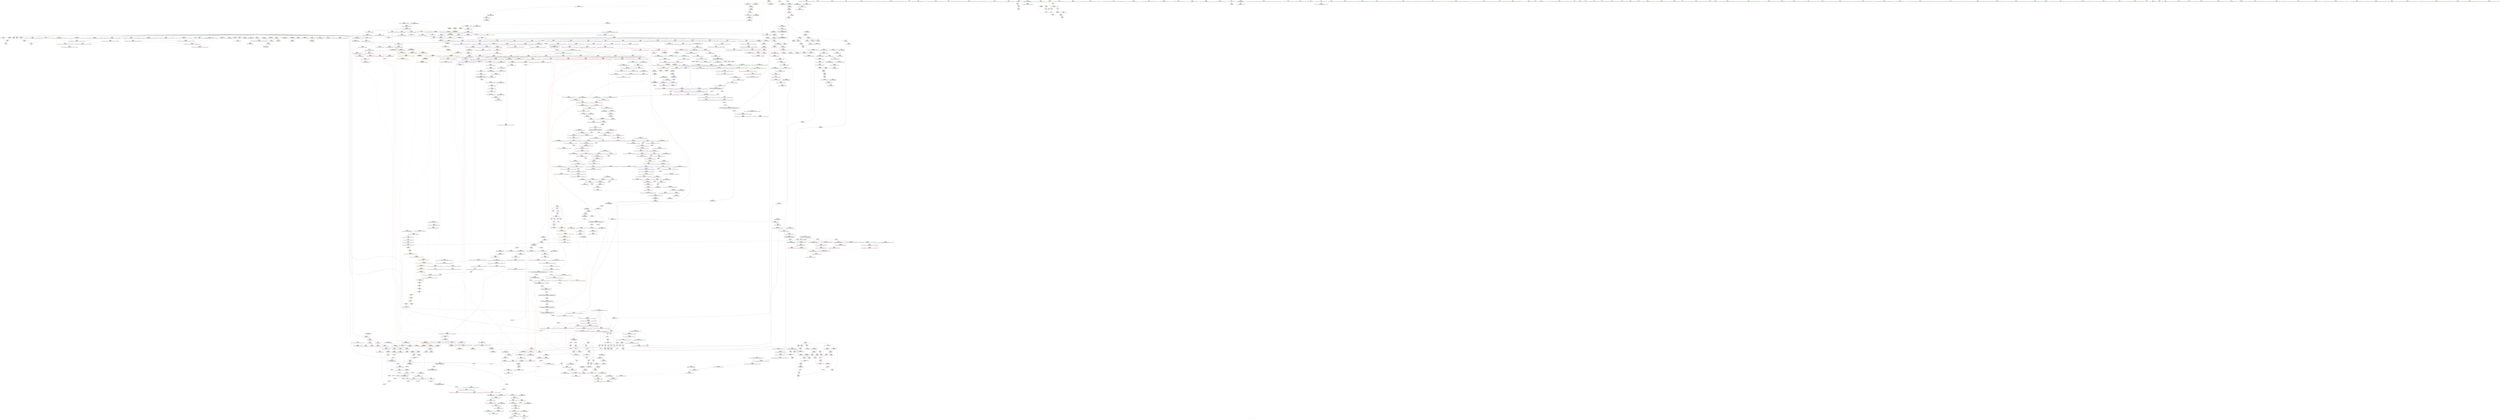 digraph "SVFG" {
	label="SVFG";

	Node0x562b3878fae0 [shape=record,color=grey,label="{NodeID: 0\nNullPtr|{|<s32>96}}"];
	Node0x562b3878fae0 -> Node0x562b38a08330[style=solid];
	Node0x562b3878fae0 -> Node0x562b38a08430[style=solid];
	Node0x562b3878fae0 -> Node0x562b38a08500[style=solid];
	Node0x562b3878fae0 -> Node0x562b38a085d0[style=solid];
	Node0x562b3878fae0 -> Node0x562b38a086a0[style=solid];
	Node0x562b3878fae0 -> Node0x562b38a08770[style=solid];
	Node0x562b3878fae0 -> Node0x562b38a08840[style=solid];
	Node0x562b3878fae0 -> Node0x562b38a08910[style=solid];
	Node0x562b3878fae0 -> Node0x562b38a089e0[style=solid];
	Node0x562b3878fae0 -> Node0x562b38a08ab0[style=solid];
	Node0x562b3878fae0 -> Node0x562b38a08b80[style=solid];
	Node0x562b3878fae0 -> Node0x562b38a08c50[style=solid];
	Node0x562b3878fae0 -> Node0x562b38a08d20[style=solid];
	Node0x562b3878fae0 -> Node0x562b38a08df0[style=solid];
	Node0x562b3878fae0 -> Node0x562b38a08ec0[style=solid];
	Node0x562b3878fae0 -> Node0x562b38a08f90[style=solid];
	Node0x562b3878fae0 -> Node0x562b38a09060[style=solid];
	Node0x562b3878fae0 -> Node0x562b38a09130[style=solid];
	Node0x562b3878fae0 -> Node0x562b38a09200[style=solid];
	Node0x562b3878fae0 -> Node0x562b38a092d0[style=solid];
	Node0x562b3878fae0 -> Node0x562b38a093a0[style=solid];
	Node0x562b3878fae0 -> Node0x562b38a09470[style=solid];
	Node0x562b3878fae0 -> Node0x562b38a09540[style=solid];
	Node0x562b3878fae0 -> Node0x562b38a09610[style=solid];
	Node0x562b3878fae0 -> Node0x562b38a25b90[style=solid];
	Node0x562b3878fae0 -> Node0x562b38a0fd70[style=solid];
	Node0x562b3878fae0 -> Node0x562b38a0fe40[style=solid];
	Node0x562b3878fae0 -> Node0x562b38a0ff10[style=solid];
	Node0x562b3878fae0 -> Node0x562b38a12200[style=solid];
	Node0x562b3878fae0 -> Node0x562b38a4ea60[style=solid];
	Node0x562b3878fae0 -> Node0x562b38a51590[style=solid];
	Node0x562b3878fae0 -> Node0x562b38a51710[style=solid];
	Node0x562b3878fae0:s32 -> Node0x562b38b0c2c0[style=solid,color=red];
	Node0x562b38a0f2e0 [shape=record,color=blue,label="{NodeID: 775\n265\<--262\n__n.addr\<--__n\n_ZNSt6vectorIiSaIiEEixEm\n}"];
	Node0x562b38a0f2e0 -> Node0x562b38a1c510[style=dashed];
	Node0x562b38a05e30 [shape=record,color=purple,label="{NodeID: 443\n644\<--643\n_M_impl\<--\n_ZNSt6vectorIiSaIiEE12emplace_backIJiEEEvDpOT_\n}"];
	Node0x562b389f9470 [shape=record,color=green,label="{NodeID: 111\n634\<--635\nthis.addr\<--this.addr_field_insensitive\n_ZNSt6vectorIiSaIiEE12emplace_backIJiEEEvDpOT_\n}"];
	Node0x562b389f9470 -> Node0x562b38a1e8d0[style=solid];
	Node0x562b389f9470 -> Node0x562b38a11430[style=solid];
	Node0x562b38b04cc0 [shape=record,color=black,label="{NodeID: 1993\n1497 = PHI(1508, )\n}"];
	Node0x562b38b04cc0 -> Node0x562b38a036a0[style=solid];
	Node0x562b38a30650 [shape=record,color=blue,label="{NodeID: 886\n1278\<--1272\n__result.addr\<--__result\n_ZSt22__uninitialized_copy_aISt13move_iteratorIPiES1_iET0_T_S4_S3_RSaIT1_E\n}"];
	Node0x562b38a30650 -> Node0x562b38a23600[style=dashed];
	Node0x562b38a1b810 [shape=record,color=red,label="{NodeID: 554\n122\<--65\n\<--j\n_Z5solvei\n}"];
	Node0x562b38a1b810 -> Node0x562b38a098b0[style=solid];
	Node0x562b389fe390 [shape=record,color=green,label="{NodeID: 222\n1408\<--1409\n__last\<--__last_field_insensitive\n_ZSt4copyISt13move_iteratorIPiES1_ET0_T_S4_S3_\n}"];
	Node0x562b389fe390 -> Node0x562b38a031c0[style=solid];
	Node0x562b389fe390 -> Node0x562b38a19ad0[style=solid];
	Node0x562b38b0faf0 [shape=record,color=black,label="{NodeID: 2104\n1509 = PHI(1494, )\n0th arg _ZNSt11__copy_moveILb1ELb1ESt26random_access_iterator_tagE8__copy_mIiEEPT_PKS3_S6_S4_ }"];
	Node0x562b38b0faf0 -> Node0x562b38a31eb0[style=solid];
	Node0x562b38a21240 [shape=record,color=red,label="{NodeID: 665\n973\<--960\nthis1\<--this.addr\n_ZNKSt6vectorIiSaIiEE12_M_check_lenEmPKc\n|{<s0>76|<s1>77|<s2>79|<s3>80|<s4>82|<s5>83|<s6>84}}"];
	Node0x562b38a21240:s0 -> Node0x562b38b0cf90[style=solid,color=red];
	Node0x562b38a21240:s1 -> Node0x562b38b0dff0[style=solid,color=red];
	Node0x562b38a21240:s2 -> Node0x562b38b0dff0[style=solid,color=red];
	Node0x562b38a21240:s3 -> Node0x562b38b0dff0[style=solid,color=red];
	Node0x562b38a21240:s4 -> Node0x562b38b0dff0[style=solid,color=red];
	Node0x562b38a21240:s5 -> Node0x562b38b0cf90[style=solid,color=red];
	Node0x562b38a21240:s6 -> Node0x562b38b0cf90[style=solid,color=red];
	Node0x562b38a0c3c0 [shape=record,color=black,label="{NodeID: 333\n867\<--752\n\<--this1\n_ZNSt6vectorIiSaIiEE17_M_realloc_insertIJiEEEvN9__gnu_cxx17__normal_iteratorIPiS1_EEDpOT_\n|{<s0>70}}"];
	Node0x562b38a0c3c0:s0 -> Node0x562b38b0f0a0[style=solid,color=red];
	Node0x562b387c5830 [shape=record,color=green,label="{NodeID: 1\n7\<--1\n__dso_handle\<--dummyObj\nGlob }"];
	Node0x562b38a0f3b0 [shape=record,color=blue,label="{NodeID: 776\n282\<--278\n__a.addr\<--__a\n_ZSt3minIiERKT_S2_S2_\n}"];
	Node0x562b38a0f3b0 -> Node0x562b38a1c780[style=dashed];
	Node0x562b38a0f3b0 -> Node0x562b38a1c850[style=dashed];
	Node0x562b38a05f00 [shape=record,color=purple,label="{NodeID: 444\n645\<--643\n_M_finish\<--\n_ZNSt6vectorIiSaIiEE12emplace_backIJiEEEvDpOT_\n}"];
	Node0x562b38a05f00 -> Node0x562b38a1eb40[style=solid];
	Node0x562b389f9540 [shape=record,color=green,label="{NodeID: 112\n636\<--637\n__args.addr\<--__args.addr_field_insensitive\n_ZNSt6vectorIiSaIiEE12emplace_backIJiEEEvDpOT_\n}"];
	Node0x562b389f9540 -> Node0x562b38a1e9a0[style=solid];
	Node0x562b389f9540 -> Node0x562b38a1ea70[style=solid];
	Node0x562b389f9540 -> Node0x562b38a11500[style=solid];
	Node0x562b38b04e00 [shape=record,color=black,label="{NodeID: 1994\n1480 = PHI(1458, )\n1st arg _ZSt13__copy_move_aILb1EPiS0_ET1_T0_S2_S1_ }"];
	Node0x562b38b04e00 -> Node0x562b38a31b70[style=solid];
	Node0x562b38a30720 [shape=record,color=blue,label="{NodeID: 887\n1280\<--1273\n.addr\<--\n_ZSt22__uninitialized_copy_aISt13move_iteratorIPiES1_iET0_T_S4_S3_RSaIT1_E\n}"];
	Node0x562b38a1b8e0 [shape=record,color=red,label="{NodeID: 555\n129\<--65\n\<--j\n_Z5solvei\n}"];
	Node0x562b38a1b8e0 -> Node0x562b38a09980[style=solid];
	Node0x562b389fe460 [shape=record,color=green,label="{NodeID: 223\n1410\<--1411\n__result.addr\<--__result.addr_field_insensitive\n_ZSt4copyISt13move_iteratorIPiES1_ET0_T_S4_S3_\n}"];
	Node0x562b389fe460 -> Node0x562b38a23ef0[style=solid];
	Node0x562b389fe460 -> Node0x562b38a314f0[style=solid];
	Node0x562b38b0fc00 [shape=record,color=black,label="{NodeID: 2105\n1510 = PHI(1495, )\n1st arg _ZNSt11__copy_moveILb1ELb1ESt26random_access_iterator_tagE8__copy_mIiEEPT_PKS3_S6_S4_ }"];
	Node0x562b38b0fc00 -> Node0x562b38a31f80[style=solid];
	Node0x562b38a21310 [shape=record,color=red,label="{NodeID: 666\n979\<--962\n\<--__n.addr\n_ZNKSt6vectorIiSaIiEE12_M_check_lenEmPKc\n}"];
	Node0x562b38a21310 -> Node0x562b38a52310[style=solid];
	Node0x562b38a0c490 [shape=record,color=black,label="{NodeID: 334\n870\<--752\n\<--this1\n_ZNSt6vectorIiSaIiEE17_M_realloc_insertIJiEEEvN9__gnu_cxx17__normal_iteratorIPiS1_EEDpOT_\n|{<s0>72}}"];
	Node0x562b38a0c490:s0 -> Node0x562b38b061b0[style=solid,color=red];
	Node0x562b38757850 [shape=record,color=green,label="{NodeID: 2\n8\<--1\n_ZSt3cin\<--dummyObj\nGlob }"];
	Node0x562b38a0f480 [shape=record,color=blue,label="{NodeID: 777\n284\<--279\n__b.addr\<--__b\n_ZSt3minIiERKT_S2_S2_\n}"];
	Node0x562b38a0f480 -> Node0x562b38a1c920[style=dashed];
	Node0x562b38a0f480 -> Node0x562b38a1c9f0[style=dashed];
	Node0x562b38a05fd0 [shape=record,color=purple,label="{NodeID: 445\n648\<--647\n_M_impl2\<--\n_ZNSt6vectorIiSaIiEE12emplace_backIJiEEEvDpOT_\n}"];
	Node0x562b389f9610 [shape=record,color=green,label="{NodeID: 113\n638\<--639\nagg.tmp\<--agg.tmp_field_insensitive\n_ZNSt6vectorIiSaIiEE12emplace_backIJiEEEvDpOT_\n}"];
	Node0x562b389f9610 -> Node0x562b38a05c90[style=solid];
	Node0x562b389f9610 -> Node0x562b38a05d60[style=solid];
	Node0x562b38b04f40 [shape=record,color=black,label="{NodeID: 1995\n1481 = PHI(1460, )\n2nd arg _ZSt13__copy_move_aILb1EPiS0_ET1_T0_S2_S1_ }"];
	Node0x562b38b04f40 -> Node0x562b38a31c40[style=solid];
	Node0x562b38a307f0 [shape=record,color=blue, style = dotted,label="{NodeID: 888\n1600\<--1602\noffset_0\<--dummyVal\n_ZSt22__uninitialized_copy_aISt13move_iteratorIPiES1_iET0_T_S4_S3_RSaIT1_E\n}"];
	Node0x562b38a307f0 -> Node0x562b38a236d0[style=dashed];
	Node0x562b38a1b9b0 [shape=record,color=red,label="{NodeID: 556\n143\<--65\n\<--j\n_Z5solvei\n}"];
	Node0x562b38a1b9b0 -> Node0x562b38a09b20[style=solid];
	Node0x562b389fe530 [shape=record,color=green,label="{NodeID: 224\n1412\<--1413\nagg.tmp\<--agg.tmp_field_insensitive\n_ZSt4copyISt13move_iteratorIPiES1_ET0_T_S4_S3_\n}"];
	Node0x562b389fe530 -> Node0x562b38a03290[style=solid];
	Node0x562b389fe530 -> Node0x562b38a19ba0[style=solid];
	Node0x562b38b0fd10 [shape=record,color=black,label="{NodeID: 2106\n1511 = PHI(1496, )\n2nd arg _ZNSt11__copy_moveILb1ELb1ESt26random_access_iterator_tagE8__copy_mIiEEPT_PKS3_S6_S4_ }"];
	Node0x562b38b0fd10 -> Node0x562b38a32050[style=solid];
	Node0x562b38a213e0 [shape=record,color=red,label="{NodeID: 667\n982\<--964\n\<--__s.addr\n_ZNKSt6vectorIiSaIiEE12_M_check_lenEmPKc\n}"];
	Node0x562b38a0c560 [shape=record,color=black,label="{NodeID: 335\n871\<--752\n\<--this1\n_ZNSt6vectorIiSaIiEE17_M_realloc_insertIJiEEEvN9__gnu_cxx17__normal_iteratorIPiS1_EEDpOT_\n}"];
	Node0x562b38a0c560 -> Node0x562b38a17090[style=solid];
	Node0x562b38a0c560 -> Node0x562b38a17160[style=solid];
	Node0x562b388617e0 [shape=record,color=green,label="{NodeID: 3\n9\<--1\n_ZSt4cout\<--dummyObj\nGlob }"];
	Node0x562b38a0f550 [shape=record,color=blue,label="{NodeID: 778\n280\<--294\nretval\<--\n_ZSt3minIiERKT_S2_S2_\n}"];
	Node0x562b38a0f550 -> Node0x562b38a8ece0[style=dashed];
	Node0x562b38a276b0 [shape=record,color=yellow,style=double,label="{NodeID: 1553\n24V_1 = ENCHI(MR_24V_0)\npts\{540000 \}\nFun[_ZNKSt6vectorIiSaIiEE4sizeEv]}"];
	Node0x562b38a276b0 -> Node0x562b38a1c370[style=dashed];
	Node0x562b38a060a0 [shape=record,color=purple,label="{NodeID: 446\n649\<--647\n_M_end_of_storage\<--\n_ZNSt6vectorIiSaIiEE12emplace_backIJiEEEvDpOT_\n}"];
	Node0x562b38a060a0 -> Node0x562b38a1ec10[style=solid];
	Node0x562b389f96e0 [shape=record,color=green,label="{NodeID: 114\n662\<--663\n_ZSt7forwardIiEOT_RNSt16remove_referenceIS0_E4typeE\<--_ZSt7forwardIiEOT_RNSt16remove_referenceIS0_E4typeE_field_insensitive\n}"];
	Node0x562b38b05080 [shape=record,color=black,label="{NodeID: 1996\n1011 = PHI(728, )\n0th arg _ZN9__gnu_cxxmiIPiSt6vectorIiSaIiEEEENS_17__normal_iteratorIT_T0_E15difference_typeERKS8_SB_ }"];
	Node0x562b38b05080 -> Node0x562b38a2ec50[style=solid];
	Node0x562b38a308c0 [shape=record,color=blue, style = dotted,label="{NodeID: 889\n1603\<--1605\noffset_0\<--dummyVal\n_ZSt22__uninitialized_copy_aISt13move_iteratorIPiES1_iET0_T_S4_S3_RSaIT1_E\n}"];
	Node0x562b38a308c0 -> Node0x562b38a237a0[style=dashed];
	Node0x562b38a1ba80 [shape=record,color=red,label="{NodeID: 557\n162\<--65\n\<--j\n_Z5solvei\n}"];
	Node0x562b38a1ba80 -> Node0x562b38a50e10[style=solid];
	Node0x562b389fe600 [shape=record,color=green,label="{NodeID: 225\n1414\<--1415\nagg.tmp3\<--agg.tmp3_field_insensitive\n_ZSt4copyISt13move_iteratorIPiES1_ET0_T_S4_S3_\n}"];
	Node0x562b389fe600 -> Node0x562b38a03360[style=solid];
	Node0x562b389fe600 -> Node0x562b38a19c70[style=solid];
	Node0x562b38b0fe20 [shape=record,color=black,label="{NodeID: 2107\n467 = PHI(338, 348, )\n0th arg _ZNSt12_Vector_baseIiSaIiEED2Ev }"];
	Node0x562b38b0fe20 -> Node0x562b38a104c0[style=solid];
	Node0x562b38a214b0 [shape=record,color=red,label="{NodeID: 668\n996\<--966\n\<--__len\n_ZNKSt6vectorIiSaIiEE12_M_check_lenEmPKc\n}"];
	Node0x562b38a214b0 -> Node0x562b38a52610[style=solid];
	Node0x562b38a90a50 [shape=record,color=yellow,style=double,label="{NodeID: 1443\n8V_1 = ENCHI(MR_8V_0)\npts\{58 \}\nFun[_ZNSt6vectorIiSaIiEE12emplace_backIJiEEEvDpOT_]|{<s0>45|<s1>48}}"];
	Node0x562b38a90a50:s0 -> Node0x562b38a93780[style=dashed,color=red];
	Node0x562b38a90a50:s1 -> Node0x562b38a950a0[style=dashed,color=red];
	Node0x562b38a0c630 [shape=record,color=black,label="{NodeID: 336\n875\<--752\n\<--this1\n_ZNSt6vectorIiSaIiEE17_M_realloc_insertIJiEEEvN9__gnu_cxx17__normal_iteratorIPiS1_EEDpOT_\n}"];
	Node0x562b38a0c630 -> Node0x562b38a17230[style=solid];
	Node0x562b38a0c630 -> Node0x562b38a17300[style=solid];
	Node0x562b38757910 [shape=record,color=green,label="{NodeID: 4\n10\<--1\n.str\<--dummyObj\nGlob }"];
	Node0x562b38a0f620 [shape=record,color=blue,label="{NodeID: 779\n280\<--297\nretval\<--\n_ZSt3minIiERKT_S2_S2_\n}"];
	Node0x562b38a0f620 -> Node0x562b38a8ece0[style=dashed];
	Node0x562b38a27790 [shape=record,color=yellow,style=double,label="{NodeID: 1554\n26V_1 = ENCHI(MR_26V_0)\npts\{540001 \}\nFun[_ZNKSt6vectorIiSaIiEE4sizeEv]}"];
	Node0x562b38a27790 -> Node0x562b38a1c2a0[style=dashed];
	Node0x562b38a06170 [shape=record,color=purple,label="{NodeID: 447\n654\<--653\n_M_impl3\<--\n_ZNSt6vectorIiSaIiEE12emplace_backIJiEEEvDpOT_\n}"];
	Node0x562b38a06170 -> Node0x562b38a0b790[style=solid];
	Node0x562b389fea70 [shape=record,color=green,label="{NodeID: 115\n665\<--666\n_ZNSt16allocator_traitsISaIiEE9constructIiJiEEEvRS0_PT_DpOT0_\<--_ZNSt16allocator_traitsISaIiEE9constructIiJiEEEvRS0_PT_DpOT0__field_insensitive\n}"];
	Node0x562b38b051c0 [shape=record,color=black,label="{NodeID: 1997\n1012 = PHI(738, )\n1st arg _ZN9__gnu_cxxmiIPiSt6vectorIiSaIiEEEENS_17__normal_iteratorIT_T0_E15difference_typeERKS8_SB_ }"];
	Node0x562b38b051c0 -> Node0x562b38a2ed20[style=solid];
	Node0x562b38a30990 [shape=record,color=blue,label="{NodeID: 890\n1315\<--1312\n__i.addr\<--__i\n_ZSt32__make_move_if_noexcept_iteratorIiSt13move_iteratorIPiEET0_PT_\n}"];
	Node0x562b38a30990 -> Node0x562b38a23870[style=dashed];
	Node0x562b38a1bb50 [shape=record,color=red,label="{NodeID: 558\n134\<--131\n\<--call12\n_Z5solvei\n}"];
	Node0x562b38a1bb50 -> Node0x562b38a51890[style=solid];
	Node0x562b389fe6d0 [shape=record,color=green,label="{NodeID: 226\n1427\<--1428\n_ZSt12__miter_baseIPiEDTcl12__miter_basecldtfp_4baseEEESt13move_iteratorIT_E\<--_ZSt12__miter_baseIPiEDTcl12__miter_basecldtfp_4baseEEESt13move_iteratorIT_E_field_insensitive\n}"];
	Node0x562b38b0ffa0 [shape=record,color=black,label="{NodeID: 2108\n1189 = PHI(1142, )\n0th arg _ZNKSt12_Vector_baseIiSaIiEE19_M_get_Tp_allocatorEv }"];
	Node0x562b38b0ffa0 -> Node0x562b38a2fc90[style=solid];
	Node0x562b38a21580 [shape=record,color=red,label="{NodeID: 669\n1000\<--966\n\<--__len\n_ZNKSt6vectorIiSaIiEE12_M_check_lenEmPKc\n}"];
	Node0x562b38a21580 -> Node0x562b38a52490[style=solid];
	Node0x562b38a0c700 [shape=record,color=black,label="{NodeID: 337\n879\<--752\n\<--this1\n_ZNSt6vectorIiSaIiEE17_M_realloc_insertIJiEEEvN9__gnu_cxx17__normal_iteratorIPiS1_EEDpOT_\n}"];
	Node0x562b38a0c700 -> Node0x562b38a173d0[style=solid];
	Node0x562b38a0c700 -> Node0x562b38a174a0[style=solid];
	Node0x562b38761d20 [shape=record,color=green,label="{NodeID: 5\n12\<--1\n.str.1\<--dummyObj\nGlob }"];
	Node0x562b38a0f6f0 [shape=record,color=blue,label="{NodeID: 780\n315\<--314\nthis.addr\<--this\n_ZNSt6vectorIiSaIiEED2Ev\n}"];
	Node0x562b38a0f6f0 -> Node0x562b38a1cc60[style=dashed];
	Node0x562b38a06240 [shape=record,color=purple,label="{NodeID: 448\n657\<--656\n_M_impl4\<--\n_ZNSt6vectorIiSaIiEE12emplace_backIJiEEEvDpOT_\n}"];
	Node0x562b389feb70 [shape=record,color=green,label="{NodeID: 116\n675\<--676\n_ZNSt6vectorIiSaIiEE3endEv\<--_ZNSt6vectorIiSaIiEE3endEv_field_insensitive\n}"];
	Node0x562b38b05300 [shape=record,color=black,label="{NodeID: 1998\n524 = PHI(517, )\n0th arg _ZNSt12_Destroy_auxILb1EE9__destroyIPiEEvT_S3_ }"];
	Node0x562b38b05300 -> Node0x562b38a108d0[style=solid];
	Node0x562b38a30a60 [shape=record,color=blue,label="{NodeID: 891\n1341\<--1326\ncoerce.dive\<--__first.coerce\n_ZSt18uninitialized_copyISt13move_iteratorIPiES1_ET0_T_S4_S3_\n}"];
	Node0x562b38a30a60 -> Node0x562b38a25410[style=dashed];
	Node0x562b38a1bc20 [shape=record,color=red,label="{NodeID: 559\n146\<--145\n\<--call18\n_Z5solvei\n}"];
	Node0x562b38a1bc20 -> Node0x562b38a50c90[style=solid];
	Node0x562b389fe7d0 [shape=record,color=green,label="{NodeID: 227\n1437\<--1438\n_ZSt14__copy_move_a2ILb1EPiS0_ET1_T0_S2_S1_\<--_ZSt14__copy_move_a2ILb1EPiS0_ET1_T0_S2_S1__field_insensitive\n}"];
	Node0x562b38b100b0 [shape=record,color=black,label="{NodeID: 2109\n1119 = PHI(829, )\n0th arg _ZNSt16allocator_traitsISaIiEE7destroyIiEEvRS0_PT_ }"];
	Node0x562b38b100b0 -> Node0x562b38a2f610[style=solid];
	Node0x562b38a21650 [shape=record,color=red,label="{NodeID: 670\n1006\<--966\n\<--__len\n_ZNKSt6vectorIiSaIiEE12_M_check_lenEmPKc\n}"];
	Node0x562b38a21650 -> Node0x562b38a4ebf0[style=solid];
	Node0x562b38a0c7d0 [shape=record,color=black,label="{NodeID: 338\n889\<--752\n\<--this1\n_ZNSt6vectorIiSaIiEE17_M_realloc_insertIJiEEEvN9__gnu_cxx17__normal_iteratorIPiS1_EEDpOT_\n}"];
	Node0x562b38a0c7d0 -> Node0x562b38a17570[style=solid];
	Node0x562b38a0c7d0 -> Node0x562b38a17640[style=solid];
	Node0x562b38760670 [shape=record,color=green,label="{NodeID: 6\n14\<--1\n.str.2\<--dummyObj\nGlob }"];
	Node0x562b38a0f7c0 [shape=record,color=blue,label="{NodeID: 781\n317\<--344\nexn.slot\<--\n_ZNSt6vectorIiSaIiEED2Ev\n}"];
	Node0x562b38a0f7c0 -> Node0x562b38a1cd30[style=dashed];
	Node0x562b38a06310 [shape=record,color=purple,label="{NodeID: 449\n658\<--656\n_M_finish5\<--\n_ZNSt6vectorIiSaIiEE12emplace_backIJiEEEvDpOT_\n}"];
	Node0x562b38a06310 -> Node0x562b38a1ece0[style=solid];
	Node0x562b389fec70 [shape=record,color=green,label="{NodeID: 117\n684\<--685\n_ZNSt6vectorIiSaIiEE17_M_realloc_insertIJiEEEvN9__gnu_cxx17__normal_iteratorIPiS1_EEDpOT_\<--_ZNSt6vectorIiSaIiEE17_M_realloc_insertIJiEEEvN9__gnu_cxx17__normal_iteratorIPiS1_EEDpOT__field_insensitive\n}"];
	Node0x562b38b05440 [shape=record,color=black,label="{NodeID: 1999\n525 = PHI(518, )\n1st arg _ZNSt12_Destroy_auxILb1EE9__destroyIPiEEvT_S3_ }"];
	Node0x562b38b05440 -> Node0x562b38a109a0[style=solid];
	Node0x562b38a30b30 [shape=record,color=blue,label="{NodeID: 892\n1343\<--1327\ncoerce.dive1\<--__last.coerce\n_ZSt18uninitialized_copyISt13move_iteratorIPiES1_ET0_T_S4_S3_\n}"];
	Node0x562b38a30b30 -> Node0x562b38a254e0[style=dashed];
	Node0x562b38a1bcf0 [shape=record,color=red,label="{NodeID: 560\n150\<--149\n\<--arrayidx20\n_Z5solvei\n}"];
	Node0x562b38a1bcf0 -> Node0x562b38a50b10[style=solid];
	Node0x562b389fe8d0 [shape=record,color=green,label="{NodeID: 228\n1444\<--1445\n__first.addr\<--__first.addr_field_insensitive\n_ZSt14__copy_move_a2ILb1EPiS0_ET1_T0_S2_S1_\n}"];
	Node0x562b389fe8d0 -> Node0x562b38a24160[style=solid];
	Node0x562b389fe8d0 -> Node0x562b38a31760[style=solid];
	Node0x562b38b101c0 [shape=record,color=black,label="{NodeID: 2110\n1120 = PHI(832, )\n1st arg _ZNSt16allocator_traitsISaIiEE7destroyIiEEvRS0_PT_ }"];
	Node0x562b38b101c0 -> Node0x562b38a2f6e0[style=solid];
	Node0x562b38a21720 [shape=record,color=red,label="{NodeID: 671\n993\<--990\n\<--call5\n_ZNKSt6vectorIiSaIiEE12_M_check_lenEmPKc\n}"];
	Node0x562b38a21720 -> Node0x562b38a50990[style=solid];
	Node0x562b38a90d20 [shape=record,color=yellow,style=double,label="{NodeID: 1446\n20V_1 = ENCHI(MR_20V_0)\npts\{1261 \}\nFun[_ZNSt6vectorIiSaIiEE12emplace_backIJiEEEvDpOT_]|{<s0>45|<s1>48}}"];
	Node0x562b38a90d20:s0 -> Node0x562b38a93b30[style=dashed,color=red];
	Node0x562b38a90d20:s1 -> Node0x562b38a958b0[style=dashed,color=red];
	Node0x562b38a0c8a0 [shape=record,color=black,label="{NodeID: 339\n894\<--752\n\<--this1\n_ZNSt6vectorIiSaIiEE17_M_realloc_insertIJiEEEvN9__gnu_cxx17__normal_iteratorIPiS1_EEDpOT_\n}"];
	Node0x562b38a0c8a0 -> Node0x562b38a17710[style=solid];
	Node0x562b38a0c8a0 -> Node0x562b38a177e0[style=solid];
	Node0x562b389f6c80 [shape=record,color=green,label="{NodeID: 7\n17\<--1\n\<--dummyObj\nCan only get source location for instruction, argument, global var or function.}"];
	Node0x562b38a0f890 [shape=record,color=blue,label="{NodeID: 782\n319\<--346\nehselector.slot\<--\n_ZNSt6vectorIiSaIiEED2Ev\n}"];
	Node0x562b38a063e0 [shape=record,color=purple,label="{NodeID: 450\n668\<--667\n_M_impl6\<--\n_ZNSt6vectorIiSaIiEE12emplace_backIJiEEEvDpOT_\n}"];
	Node0x562b389fed70 [shape=record,color=green,label="{NodeID: 118\n690\<--691\n__t.addr\<--__t.addr_field_insensitive\n_ZSt4moveIRiEONSt16remove_referenceIT_E4typeEOS2_\n}"];
	Node0x562b389fed70 -> Node0x562b38a1ef50[style=solid];
	Node0x562b389fed70 -> Node0x562b38a11770[style=solid];
	Node0x562b38b05580 [shape=record,color=black,label="{NodeID: 2000\n509 = PHI(451, )\n0th arg _ZSt8_DestroyIPiEvT_S1_ }"];
	Node0x562b38b05580 -> Node0x562b38a10730[style=solid];
	Node0x562b38a30c00 [shape=record,color=blue,label="{NodeID: 893\n1333\<--1328\n__result.addr\<--__result\n_ZSt18uninitialized_copyISt13move_iteratorIPiES1_ET0_T_S4_S3_\n}"];
	Node0x562b38a30c00 -> Node0x562b38a23a10[style=dashed];
	Node0x562b38a1bdc0 [shape=record,color=red,label="{NodeID: 561\n156\<--153\n\<--call22\n_Z5solvei\n}"];
	Node0x562b38a1bdc0 -> Node0x562b38a26580[style=solid];
	Node0x562b38a06dd0 [shape=record,color=green,label="{NodeID: 229\n1446\<--1447\n__last.addr\<--__last.addr_field_insensitive\n_ZSt14__copy_move_a2ILb1EPiS0_ET1_T0_S2_S1_\n}"];
	Node0x562b38a06dd0 -> Node0x562b38a24230[style=solid];
	Node0x562b38a06dd0 -> Node0x562b38a31830[style=solid];
	Node0x562b38b102d0 [shape=record,color=black,label="{NodeID: 2111\n392 = PHI(213, 351, 505, 912, )\n0th arg __clang_call_terminate }"];
	Node0x562b38a217f0 [shape=record,color=red,label="{NodeID: 672\n1019\<--1013\n\<--__lhs.addr\n_ZN9__gnu_cxxmiIPiSt6vectorIiSaIiEEEENS_17__normal_iteratorIT_T0_E15difference_typeERKS8_SB_\n|{<s0>85}}"];
	Node0x562b38a217f0:s0 -> Node0x562b38b0d7c0[style=solid,color=red];
	Node0x562b38a90e00 [shape=record,color=yellow,style=double,label="{NodeID: 1447\n24V_1 = ENCHI(MR_24V_0)\npts\{540000 \}\nFun[_ZNSt6vectorIiSaIiEE12emplace_backIJiEEEvDpOT_]|{|<s1>46|<s2>48}}"];
	Node0x562b38a90e00 -> Node0x562b38a838c0[style=dashed];
	Node0x562b38a90e00:s1 -> Node0x562b38a29020[style=dashed,color=red];
	Node0x562b38a90e00:s2 -> Node0x562b38a95990[style=dashed,color=red];
	Node0x562b38a0c970 [shape=record,color=black,label="{NodeID: 340\n901\<--752\n\<--this1\n_ZNSt6vectorIiSaIiEE17_M_realloc_insertIJiEEEvN9__gnu_cxx17__normal_iteratorIPiS1_EEDpOT_\n}"];
	Node0x562b38a0c970 -> Node0x562b38a178b0[style=solid];
	Node0x562b38a0c970 -> Node0x562b38a17980[style=solid];
	Node0x562b389f5f50 [shape=record,color=green,label="{NodeID: 8\n77\<--1\n\<--dummyObj\nCan only get source location for instruction, argument, global var or function.}"];
	Node0x562b38a0f960 [shape=record,color=blue,label="{NodeID: 783\n357\<--108\nretval\<--\nmain\n}"];
	Node0x562b38a0f960 -> Node0x562b38a1cfa0[style=dashed];
	Node0x562b38a064b0 [shape=record,color=purple,label="{NodeID: 451\n669\<--667\n_M_finish7\<--\n_ZNSt6vectorIiSaIiEE12emplace_backIJiEEEvDpOT_\n}"];
	Node0x562b38a064b0 -> Node0x562b38a1edb0[style=solid];
	Node0x562b38a064b0 -> Node0x562b38a115d0[style=solid];
	Node0x562b389fee40 [shape=record,color=green,label="{NodeID: 119\n699\<--700\n__a.addr\<--__a.addr_field_insensitive\n_ZNSt16allocator_traitsISaIiEE9constructIiJiEEEvRS0_PT_DpOT0_\n}"];
	Node0x562b389fee40 -> Node0x562b38a1f020[style=solid];
	Node0x562b389fee40 -> Node0x562b38a11840[style=solid];
	Node0x562b38b056c0 [shape=record,color=black,label="{NodeID: 2001\n510 = PHI(452, )\n1st arg _ZSt8_DestroyIPiEvT_S1_ }"];
	Node0x562b38b056c0 -> Node0x562b38a10800[style=solid];
	Node0x562b38a30cd0 [shape=record,color=blue,label="{NodeID: 894\n1335\<--1347\n__assignable\<--\n_ZSt18uninitialized_copyISt13move_iteratorIPiES1_ET0_T_S4_S3_\n}"];
	Node0x562b38a1be90 [shape=record,color=red,label="{NodeID: 562\n184\<--183\n\<--arrayidx38\n_Z5solvei\n}"];
	Node0x562b38a06e60 [shape=record,color=green,label="{NodeID: 230\n1448\<--1449\n__result.addr\<--__result.addr_field_insensitive\n_ZSt14__copy_move_a2ILb1EPiS0_ET1_T0_S2_S1_\n}"];
	Node0x562b38a06e60 -> Node0x562b38a24300[style=solid];
	Node0x562b38a06e60 -> Node0x562b38a31900[style=solid];
	Node0x562b38b10680 [shape=record,color=black,label="{NodeID: 2112\n381 = PHI(207, )\n0th arg _ZNSt12_Vector_baseIiSaIiEEC2Ev }"];
	Node0x562b38b10680 -> Node0x562b38a0fbd0[style=solid];
	Node0x562b38a218c0 [shape=record,color=red,label="{NodeID: 673\n1022\<--1015\n\<--__rhs.addr\n_ZN9__gnu_cxxmiIPiSt6vectorIiSaIiEEEENS_17__normal_iteratorIT_T0_E15difference_typeERKS8_SB_\n|{<s0>86}}"];
	Node0x562b38a218c0:s0 -> Node0x562b38b0d7c0[style=solid,color=red];
	Node0x562b38a90ee0 [shape=record,color=yellow,style=double,label="{NodeID: 1448\n26V_1 = ENCHI(MR_26V_0)\npts\{540001 \}\nFun[_ZNSt6vectorIiSaIiEE12emplace_backIJiEEEvDpOT_]|{|<s4>46|<s5>48}}"];
	Node0x562b38a90ee0 -> Node0x562b38a1eb40[style=dashed];
	Node0x562b38a90ee0 -> Node0x562b38a1ece0[style=dashed];
	Node0x562b38a90ee0 -> Node0x562b38a1edb0[style=dashed];
	Node0x562b38a90ee0 -> Node0x562b38a115d0[style=dashed];
	Node0x562b38a90ee0:s4 -> Node0x562b38a29020[style=dashed,color=red];
	Node0x562b38a90ee0:s5 -> Node0x562b38a95a70[style=dashed,color=red];
	Node0x562b38a0ca40 [shape=record,color=black,label="{NodeID: 341\n778\<--777\n\<--_M_impl\n_ZNSt6vectorIiSaIiEE17_M_realloc_insertIJiEEEvN9__gnu_cxx17__normal_iteratorIPiS1_EEDpOT_\n|{<s0>56}}"];
	Node0x562b38a0ca40:s0 -> Node0x562b38b0a910[style=solid,color=red];
	Node0x562b389f6290 [shape=record,color=green,label="{NodeID: 9\n108\<--1\n\<--dummyObj\nCan only get source location for instruction, argument, global var or function.}"];
	Node0x562b38a0fa30 [shape=record,color=blue,label="{NodeID: 784\n361\<--77\ni\<--\nmain\n}"];
	Node0x562b38a0fa30 -> Node0x562b38a826b0[style=dashed];
	Node0x562b38a06580 [shape=record,color=purple,label="{NodeID: 452\n671\<--670\nincdec.ptr\<--\n_ZNSt6vectorIiSaIiEE12emplace_backIJiEEEvDpOT_\n}"];
	Node0x562b38a06580 -> Node0x562b38a115d0[style=solid];
	Node0x562b389fef10 [shape=record,color=green,label="{NodeID: 120\n701\<--702\n__p.addr\<--__p.addr_field_insensitive\n_ZNSt16allocator_traitsISaIiEE9constructIiJiEEEvRS0_PT_DpOT0_\n}"];
	Node0x562b389fef10 -> Node0x562b38a1f0f0[style=solid];
	Node0x562b389fef10 -> Node0x562b38a11910[style=solid];
	Node0x562b38b05800 [shape=record,color=black,label="{NodeID: 2002\n632 = PHI(227, )\n0th arg _ZNSt6vectorIiSaIiEE12emplace_backIJiEEEvDpOT_ }"];
	Node0x562b38b05800 -> Node0x562b38a11430[style=solid];
	Node0x562b38a30da0 [shape=record,color=blue, style = dotted,label="{NodeID: 895\n1606\<--1608\noffset_0\<--dummyVal\n_ZSt18uninitialized_copyISt13move_iteratorIPiES1_ET0_T_S4_S3_\n}"];
	Node0x562b38a30da0 -> Node0x562b38a23ae0[style=dashed];
	Node0x562b38a1bf60 [shape=record,color=red,label="{NodeID: 563\n206\<--203\nthis1\<--this.addr\n_ZNSt6vectorIiSaIiEEC2Ev\n}"];
	Node0x562b38a1bf60 -> Node0x562b38a09e60[style=solid];
	Node0x562b38a06f30 [shape=record,color=green,label="{NodeID: 231\n1455\<--1456\n_ZSt12__niter_baseIPiET_S1_\<--_ZSt12__niter_baseIPiET_S1__field_insensitive\n}"];
	Node0x562b38b10790 [shape=record,color=black,label="{NodeID: 2113\n1198 = PHI(1183, 1249, )\n0th arg _ZNK9__gnu_cxx13new_allocatorIiE8max_sizeEv }"];
	Node0x562b38b10790 -> Node0x562b38a2fd60[style=solid];
	Node0x562b38a21990 [shape=record,color=red,label="{NodeID: 674\n1021\<--1020\n\<--call\n_ZN9__gnu_cxxmiIPiSt6vectorIiSaIiEEEENS_17__normal_iteratorIT_T0_E15difference_typeERKS8_SB_\n}"];
	Node0x562b38a21990 -> Node0x562b38a0d190[style=solid];
	Node0x562b38a90fc0 [shape=record,color=yellow,style=double,label="{NodeID: 1449\n28V_1 = ENCHI(MR_28V_0)\npts\{540002 \}\nFun[_ZNSt6vectorIiSaIiEE12emplace_backIJiEEEvDpOT_]|{|<s2>48|<s3>48}}"];
	Node0x562b38a90fc0 -> Node0x562b38a1ec10[style=dashed];
	Node0x562b38a90fc0 -> Node0x562b38a8bae0[style=dashed];
	Node0x562b38a90fc0:s2 -> Node0x562b38a20bc0[style=dashed,color=red];
	Node0x562b38a90fc0:s3 -> Node0x562b38a12a20[style=dashed,color=red];
	Node0x562b38a0cb10 [shape=record,color=black,label="{NodeID: 342\n829\<--828\n\<--_M_impl17\n_ZNSt6vectorIiSaIiEE17_M_realloc_insertIJiEEEvN9__gnu_cxx17__normal_iteratorIPiS1_EEDpOT_\n|{<s0>64}}"];
	Node0x562b38a0cb10:s0 -> Node0x562b38b100b0[style=solid,color=red];
	Node0x562b389f6390 [shape=record,color=green,label="{NodeID: 10\n258\<--1\n\<--dummyObj\nCan only get source location for instruction, argument, global var or function.}"];
	Node0x562b38a0fb00 [shape=record,color=blue,label="{NodeID: 785\n361\<--375\ni\<--inc\nmain\n}"];
	Node0x562b38a0fb00 -> Node0x562b38a826b0[style=dashed];
	Node0x562b38a27d60 [shape=record,color=yellow,style=double,label="{NodeID: 1560\n4V_1 = ENCHI(MR_4V_0)\npts\{50 \}\nFun[_Z5solvei]}"];
	Node0x562b38a27d60 -> Node0x562b38a1a970[style=dashed];
	Node0x562b38a27d60 -> Node0x562b38a1aa40[style=dashed];
	Node0x562b38a27d60 -> Node0x562b38a1ab10[style=dashed];
	Node0x562b38a06650 [shape=record,color=purple,label="{NodeID: 453\n748\<--728\ncoerce.dive\<--__position\n_ZNSt6vectorIiSaIiEE17_M_realloc_insertIJiEEEvN9__gnu_cxx17__normal_iteratorIPiS1_EEDpOT_\n}"];
	Node0x562b38a06650 -> Node0x562b38a11b80[style=solid];
	Node0x562b389fefe0 [shape=record,color=green,label="{NodeID: 121\n703\<--704\n__args.addr\<--__args.addr_field_insensitive\n_ZNSt16allocator_traitsISaIiEE9constructIiJiEEEvRS0_PT_DpOT0_\n}"];
	Node0x562b389fefe0 -> Node0x562b38a1f1c0[style=solid];
	Node0x562b389fefe0 -> Node0x562b38a119e0[style=solid];
	Node0x562b38b05940 [shape=record,color=black,label="{NodeID: 2003\n633 = PHI(229, )\n1st arg _ZNSt6vectorIiSaIiEE12emplace_backIJiEEEvDpOT_ }"];
	Node0x562b38b05940 -> Node0x562b38a11500[style=solid];
	Node0x562b38a30e70 [shape=record,color=blue, style = dotted,label="{NodeID: 896\n1609\<--1611\noffset_0\<--dummyVal\n_ZSt18uninitialized_copyISt13move_iteratorIPiES1_ET0_T_S4_S3_\n}"];
	Node0x562b38a30e70 -> Node0x562b38a23bb0[style=dashed];
	Node0x562b38a1c030 [shape=record,color=red,label="{NodeID: 564\n227\<--221\nthis1\<--this.addr\n_ZNSt6vectorIiSaIiEE9push_backEOi\n|{<s0>20}}"];
	Node0x562b38a1c030:s0 -> Node0x562b38b05800[style=solid,color=red];
	Node0x562b38a07030 [shape=record,color=green,label="{NodeID: 232\n1462\<--1463\n_ZSt13__copy_move_aILb1EPiS0_ET1_T0_S2_S1_\<--_ZSt13__copy_move_aILb1EPiS0_ET1_T0_S2_S1__field_insensitive\n}"];
	Node0x562b38b108e0 [shape=record,color=black,label="{NodeID: 2114\n1326 = PHI(1304, )\n0th arg _ZSt18uninitialized_copyISt13move_iteratorIPiES1_ET0_T_S4_S3_ }"];
	Node0x562b38b108e0 -> Node0x562b38a30a60[style=solid];
	Node0x562b38a21a60 [shape=record,color=red,label="{NodeID: 675\n1024\<--1023\n\<--call1\n_ZN9__gnu_cxxmiIPiSt6vectorIiSaIiEEEENS_17__normal_iteratorIT_T0_E15difference_typeERKS8_SB_\n}"];
	Node0x562b38a21a60 -> Node0x562b38a0d260[style=solid];
	Node0x562b38a0cbe0 [shape=record,color=black,label="{NodeID: 343\n883\<--878\nsub.ptr.lhs.cast\<--\n_ZNSt6vectorIiSaIiEE17_M_realloc_insertIJiEEEvN9__gnu_cxx17__normal_iteratorIPiS1_EEDpOT_\n}"];
	Node0x562b38a0cbe0 -> Node0x562b38a4f310[style=solid];
	Node0x562b389f6db0 [shape=record,color=green,label="{NodeID: 11\n755\<--1\n\<--dummyObj\nCan only get source location for instruction, argument, global var or function.|{<s0>51}}"];
	Node0x562b389f6db0:s0 -> Node0x562b38b0be80[style=solid,color=red];
	Node0x562b38a0fbd0 [shape=record,color=blue,label="{NodeID: 786\n382\<--381\nthis.addr\<--this\n_ZNSt12_Vector_baseIiSaIiEEC2Ev\n}"];
	Node0x562b38a0fbd0 -> Node0x562b38a1d3b0[style=dashed];
	Node0x562b38a06720 [shape=record,color=purple,label="{NodeID: 454\n762\<--738\ncoerce.dive3\<--ref.tmp\n_ZNSt6vectorIiSaIiEE17_M_realloc_insertIJiEEEvN9__gnu_cxx17__normal_iteratorIPiS1_EEDpOT_\n}"];
	Node0x562b38a06720 -> Node0x562b38a11ec0[style=solid];
	Node0x562b389ff0b0 [shape=record,color=green,label="{NodeID: 122\n714\<--715\n_ZN9__gnu_cxx13new_allocatorIiE9constructIiJiEEEvPT_DpOT0_\<--_ZN9__gnu_cxx13new_allocatorIiE9constructIiJiEEEvPT_DpOT0__field_insensitive\n}"];
	Node0x562b38b05a80 [shape=record,color=black,label="{NodeID: 2004\n1466 = PHI(1425, 1433, )\n0th arg _ZSt12__miter_baseIPiEDTcl12__miter_basecldtfp_4baseEEESt13move_iteratorIT_E }"];
	Node0x562b38b05a80 -> Node0x562b38a319d0[style=solid];
	Node0x562b38a30f40 [shape=record,color=blue,label="{NodeID: 897\n1382\<--1369\ncoerce.dive\<--__first.coerce\n_ZNSt20__uninitialized_copyILb1EE13__uninit_copyISt13move_iteratorIPiES3_EET0_T_S6_S5_\n}"];
	Node0x562b38a30f40 -> Node0x562b38a255b0[style=dashed];
	Node0x562b38a1c100 [shape=record,color=red,label="{NodeID: 565\n228\<--223\n\<--__x.addr\n_ZNSt6vectorIiSaIiEE9push_backEOi\n|{<s0>19}}"];
	Node0x562b38a1c100:s0 -> Node0x562b38b070c0[style=solid,color=red];
	Node0x562b38a07130 [shape=record,color=green,label="{NodeID: 233\n1467\<--1468\n__it\<--__it_field_insensitive\n_ZSt12__miter_baseIPiEDTcl12__miter_basecldtfp_4baseEEESt13move_iteratorIT_E\n|{|<s1>119}}"];
	Node0x562b38a07130 -> Node0x562b38a1a080[style=solid];
	Node0x562b38a07130:s1 -> Node0x562b38b0b470[style=solid,color=red];
	Node0x562b38b109f0 [shape=record,color=black,label="{NodeID: 2115\n1327 = PHI(1306, )\n1st arg _ZSt18uninitialized_copyISt13move_iteratorIPiES1_ET0_T_S4_S3_ }"];
	Node0x562b38b109f0 -> Node0x562b38a30b30[style=solid];
	Node0x562b38a21b30 [shape=record,color=red,label="{NodeID: 676\n1037\<--1034\nthis1\<--this.addr\n_ZNSt6vectorIiSaIiEE5beginEv\n}"];
	Node0x562b38a21b30 -> Node0x562b38a0d400[style=solid];
	Node0x562b38a0ccb0 [shape=record,color=black,label="{NodeID: 344\n884\<--882\nsub.ptr.rhs.cast\<--\n_ZNSt6vectorIiSaIiEE17_M_realloc_insertIJiEEEvN9__gnu_cxx17__normal_iteratorIPiS1_EEDpOT_\n}"];
	Node0x562b38a0ccb0 -> Node0x562b38a4f310[style=solid];
	Node0x562b389f6e40 [shape=record,color=green,label="{NodeID: 12\n1057\<--1\n\<--dummyObj\nCan only get source location for instruction, argument, global var or function.}"];
	Node0x562b38a0fca0 [shape=record,color=blue,label="{NodeID: 787\n405\<--404\nthis.addr\<--this\n_ZNSt12_Vector_baseIiSaIiEE12_Vector_implC2Ev\n}"];
	Node0x562b38a0fca0 -> Node0x562b38a1d480[style=dashed];
	Node0x562b38a067f0 [shape=record,color=purple,label="{NodeID: 455\n777\<--776\n_M_impl\<--\n_ZNSt6vectorIiSaIiEE17_M_realloc_insertIJiEEEvN9__gnu_cxx17__normal_iteratorIPiS1_EEDpOT_\n}"];
	Node0x562b38a067f0 -> Node0x562b38a0ca40[style=solid];
	Node0x562b389ff1b0 [shape=record,color=green,label="{NodeID: 123\n719\<--720\n__t.addr\<--__t.addr_field_insensitive\n_ZSt7forwardIiEOT_RNSt16remove_referenceIS0_E4typeE\n}"];
	Node0x562b389ff1b0 -> Node0x562b38a1f290[style=solid];
	Node0x562b389ff1b0 -> Node0x562b38a11ab0[style=solid];
	Node0x562b38b05c90 [shape=record,color=black,label="{NodeID: 2005\n1206 = PHI(919, 1032, )\n0th arg _ZN9__gnu_cxx17__normal_iteratorIPiSt6vectorIiSaIiEEEC2ERKS1_ }"];
	Node0x562b38b05c90 -> Node0x562b38a2fe30[style=solid];
	Node0x562b38a31010 [shape=record,color=blue,label="{NodeID: 898\n1384\<--1370\ncoerce.dive1\<--__last.coerce\n_ZNSt20__uninitialized_copyILb1EE13__uninit_copyISt13move_iteratorIPiES3_EET0_T_S6_S5_\n}"];
	Node0x562b38a31010 -> Node0x562b38a25680[style=dashed];
	Node0x562b38a1c1d0 [shape=record,color=red,label="{NodeID: 566\n245\<--242\nthis1\<--this.addr\n_ZNKSt6vectorIiSaIiEE4sizeEv\n}"];
	Node0x562b38a1c1d0 -> Node0x562b38a09f30[style=solid];
	Node0x562b38a1c1d0 -> Node0x562b38a0a000[style=solid];
	Node0x562b38a07200 [shape=record,color=green,label="{NodeID: 234\n1472\<--1473\n_ZNKSt13move_iteratorIPiE4baseEv\<--_ZNKSt13move_iteratorIPiE4baseEv_field_insensitive\n}"];
	Node0x562b38b10b00 [shape=record,color=black,label="{NodeID: 2116\n1328 = PHI(1302, )\n2nd arg _ZSt18uninitialized_copyISt13move_iteratorIPiES1_ET0_T_S4_S3_ }"];
	Node0x562b38b10b00 -> Node0x562b38a30c00[style=solid];
	Node0x562b38a21c00 [shape=record,color=red,label="{NodeID: 677\n1043\<--1042\n\<--coerce.dive\n_ZNSt6vectorIiSaIiEE5beginEv\n}"];
	Node0x562b38a21c00 -> Node0x562b38a0d4d0[style=solid];
	Node0x562b38a91290 [shape=record,color=yellow,style=double,label="{NodeID: 1452\n69V_1 = ENCHI(MR_69V_0)\npts\{360 \}\nFun[main]}"];
	Node0x562b38a91290 -> Node0x562b38a1d070[style=dashed];
	Node0x562b38a0cd80 [shape=record,color=black,label="{NodeID: 345\n925\<--924\n\<--this1\n_ZNSt6vectorIiSaIiEE3endEv\n}"];
	Node0x562b38a0cd80 -> Node0x562b38a17b20[style=solid];
	Node0x562b38a0cd80 -> Node0x562b38a17bf0[style=solid];
	Node0x562b389f6ed0 [shape=record,color=green,label="{NodeID: 13\n1204\<--1\n\<--dummyObj\nCan only get source location for instruction, argument, global var or function.}"];
	Node0x562b38a0fd70 [shape=record,color=blue, style = dotted,label="{NodeID: 788\n413\<--3\n_M_start\<--dummyVal\n_ZNSt12_Vector_baseIiSaIiEE12_Vector_implC2Ev\n|{<s0>28}}"];
	Node0x562b38a0fd70:s0 -> Node0x562b38ab9af0[style=dashed,color=blue];
	Node0x562b38a28000 [shape=record,color=yellow,style=double,label="{NodeID: 1563\n10V_1 = ENCHI(MR_10V_0)\npts\{60 \}\nFun[_Z5solvei]}"];
	Node0x562b38a28000 -> Node0x562b38a25fd0[style=dashed];
	Node0x562b38a068c0 [shape=record,color=purple,label="{NodeID: 456\n787\<--786\n_M_impl7\<--\n_ZNSt6vectorIiSaIiEE17_M_realloc_insertIJiEEEvN9__gnu_cxx17__normal_iteratorIPiS1_EEDpOT_\n}"];
	Node0x562b389ff280 [shape=record,color=green,label="{NodeID: 124\n728\<--729\n__position\<--__position_field_insensitive\n_ZNSt6vectorIiSaIiEE17_M_realloc_insertIJiEEEvN9__gnu_cxx17__normal_iteratorIPiS1_EEDpOT_\n|{|<s1>53|<s2>57|<s3>60}}"];
	Node0x562b389ff280 -> Node0x562b38a06650[style=solid];
	Node0x562b389ff280:s1 -> Node0x562b38b05080[style=solid,color=red];
	Node0x562b389ff280:s2 -> Node0x562b38b0d7c0[style=solid,color=red];
	Node0x562b389ff280:s3 -> Node0x562b38b0d7c0[style=solid,color=red];
	Node0x562b38b05e10 [shape=record,color=black,label="{NodeID: 2006\n1207 = PHI(927, 1040, )\n1st arg _ZN9__gnu_cxx17__normal_iteratorIPiSt6vectorIiSaIiEEEC2ERKS1_ }"];
	Node0x562b38b05e10 -> Node0x562b38a2ff00[style=solid];
	Node0x562b38a310e0 [shape=record,color=blue,label="{NodeID: 899\n1376\<--1371\n__result.addr\<--__result\n_ZNSt20__uninitialized_copyILb1EE13__uninit_copyISt13move_iteratorIPiES3_EET0_T_S6_S5_\n}"];
	Node0x562b38a310e0 -> Node0x562b38a23c80[style=dashed];
	Node0x562b38a1c2a0 [shape=record,color=red,label="{NodeID: 567\n249\<--248\n\<--_M_finish\n_ZNKSt6vectorIiSaIiEE4sizeEv\n}"];
	Node0x562b38a1c2a0 -> Node0x562b38a0a0d0[style=solid];
	Node0x562b38a07300 [shape=record,color=green,label="{NodeID: 235\n1475\<--1476\n_ZSt12__miter_baseIPiET_S1_\<--_ZSt12__miter_baseIPiET_S1__field_insensitive\n}"];
	Node0x562b38a21cd0 [shape=record,color=red,label="{NodeID: 678\n1054\<--1048\nthis1\<--this.addr\n_ZNSt12_Vector_baseIiSaIiEE11_M_allocateEm\n}"];
	Node0x562b38a21cd0 -> Node0x562b38a17f30[style=solid];
	Node0x562b38a0ce50 [shape=record,color=black,label="{NodeID: 346\n917\<--932\n_ZNSt6vectorIiSaIiEE3endEv_ret\<--\n_ZNSt6vectorIiSaIiEE3endEv\n|{<s0>46}}"];
	Node0x562b38a0ce50:s0 -> Node0x562b38b01100[style=solid,color=blue];
	Node0x562b389f6fd0 [shape=record,color=green,label="{NodeID: 14\n1295\<--1\n\<--dummyObj\nCan only get source location for instruction, argument, global var or function.}"];
	Node0x562b38a0fe40 [shape=record,color=blue, style = dotted,label="{NodeID: 789\n415\<--3\n_M_finish\<--dummyVal\n_ZNSt12_Vector_baseIiSaIiEE12_Vector_implC2Ev\n|{<s0>28}}"];
	Node0x562b38a0fe40:s0 -> Node0x562b38ab9af0[style=dashed,color=blue];
	Node0x562b38a280e0 [shape=record,color=yellow,style=double,label="{NodeID: 1564\n12V_1 = ENCHI(MR_12V_0)\npts\{62 \}\nFun[_Z5solvei]}"];
	Node0x562b38a280e0 -> Node0x562b38a260a0[style=dashed];
	Node0x562b38a06990 [shape=record,color=purple,label="{NodeID: 457\n788\<--786\n_M_start\<--\n_ZNSt6vectorIiSaIiEE17_M_realloc_insertIJiEEEvN9__gnu_cxx17__normal_iteratorIPiS1_EEDpOT_\n}"];
	Node0x562b38a06990 -> Node0x562b38a20610[style=solid];
	Node0x562b389ff350 [shape=record,color=green,label="{NodeID: 125\n730\<--731\nthis.addr\<--this.addr_field_insensitive\n_ZNSt6vectorIiSaIiEE17_M_realloc_insertIJiEEEvN9__gnu_cxx17__normal_iteratorIPiS1_EEDpOT_\n}"];
	Node0x562b389ff350 -> Node0x562b38a1f360[style=solid];
	Node0x562b389ff350 -> Node0x562b38a11c50[style=solid];
	Node0x562b38b05f90 [shape=record,color=black,label="{NodeID: 2007\n1583 = PHI(1128, )\n0th arg _ZN9__gnu_cxx13new_allocatorIiE7destroyIiEEvPT_ }"];
	Node0x562b38b05f90 -> Node0x562b38a326d0[style=solid];
	Node0x562b38a311b0 [shape=record,color=blue, style = dotted,label="{NodeID: 900\n1612\<--1614\noffset_0\<--dummyVal\n_ZNSt20__uninitialized_copyILb1EE13__uninit_copyISt13move_iteratorIPiES3_EET0_T_S6_S5_\n}"];
	Node0x562b38a311b0 -> Node0x562b38a23d50[style=dashed];
	Node0x562b38a1c370 [shape=record,color=red,label="{NodeID: 568\n253\<--252\n\<--_M_start\n_ZNKSt6vectorIiSaIiEE4sizeEv\n}"];
	Node0x562b38a1c370 -> Node0x562b38a0a1a0[style=solid];
	Node0x562b38a07400 [shape=record,color=green,label="{NodeID: 236\n1482\<--1483\n__first.addr\<--__first.addr_field_insensitive\n_ZSt13__copy_move_aILb1EPiS0_ET1_T0_S2_S1_\n}"];
	Node0x562b38a07400 -> Node0x562b38a243d0[style=solid];
	Node0x562b38a07400 -> Node0x562b38a31aa0[style=solid];
	Node0x562b38a21da0 [shape=record,color=red,label="{NodeID: 679\n1055\<--1050\n\<--__n.addr\n_ZNSt12_Vector_baseIiSaIiEE11_M_allocateEm\n}"];
	Node0x562b38a21da0 -> Node0x562b38a51a10[style=solid];
	Node0x562b38a0cf20 [shape=record,color=black,label="{NodeID: 347\n949\<--948\n\<--\n_ZN9__gnu_cxx13new_allocatorIiE9constructIiJiEEEvPT_DpOT0_\n}"];
	Node0x562b38a0cf20 -> Node0x562b38a0cff0[style=solid];
	Node0x562b389f70d0 [shape=record,color=green,label="{NodeID: 15\n1296\<--1\n\<--dummyObj\nCan only get source location for instruction, argument, global var or function.}"];
	Node0x562b38a0ff10 [shape=record,color=blue, style = dotted,label="{NodeID: 790\n417\<--3\n_M_end_of_storage\<--dummyVal\n_ZNSt12_Vector_baseIiSaIiEE12_Vector_implC2Ev\n|{<s0>28}}"];
	Node0x562b38a0ff10:s0 -> Node0x562b38ab9af0[style=dashed,color=blue];
	Node0x562b38a06a60 [shape=record,color=purple,label="{NodeID: 458\n802\<--801\nincdec.ptr\<--\n_ZNSt6vectorIiSaIiEE17_M_realloc_insertIJiEEEvN9__gnu_cxx17__normal_iteratorIPiS1_EEDpOT_\n}"];
	Node0x562b38a06a60 -> Node0x562b38a123a0[style=solid];
	Node0x562b389ff420 [shape=record,color=green,label="{NodeID: 126\n732\<--733\n__args.addr\<--__args.addr_field_insensitive\n_ZNSt6vectorIiSaIiEE17_M_realloc_insertIJiEEEvN9__gnu_cxx17__normal_iteratorIPiS1_EEDpOT_\n}"];
	Node0x562b389ff420 -> Node0x562b38a1f430[style=solid];
	Node0x562b389ff420 -> Node0x562b38a11d20[style=solid];
	Node0x562b38b060a0 [shape=record,color=black,label="{NodeID: 2008\n1584 = PHI(1129, )\n1st arg _ZN9__gnu_cxx13new_allocatorIiE7destroyIiEEvPT_ }"];
	Node0x562b38b060a0 -> Node0x562b38a327a0[style=solid];
	Node0x562b38a31280 [shape=record,color=blue, style = dotted,label="{NodeID: 901\n1615\<--1617\noffset_0\<--dummyVal\n_ZNSt20__uninitialized_copyILb1EE13__uninit_copyISt13move_iteratorIPiES3_EET0_T_S6_S5_\n}"];
	Node0x562b38a31280 -> Node0x562b38a23e20[style=dashed];
	Node0x562b38a1c440 [shape=record,color=red,label="{NodeID: 569\n269\<--263\nthis1\<--this.addr\n_ZNSt6vectorIiSaIiEEixEm\n}"];
	Node0x562b38a1c440 -> Node0x562b38a0a340[style=solid];
	Node0x562b38a074d0 [shape=record,color=green,label="{NodeID: 237\n1484\<--1485\n__last.addr\<--__last.addr_field_insensitive\n_ZSt13__copy_move_aILb1EPiS0_ET1_T0_S2_S1_\n}"];
	Node0x562b38a074d0 -> Node0x562b38a244a0[style=solid];
	Node0x562b38a074d0 -> Node0x562b38a31b70[style=solid];
	Node0x562b38a21e70 [shape=record,color=red,label="{NodeID: 680\n1061\<--1050\n\<--__n.addr\n_ZNSt12_Vector_baseIiSaIiEE11_M_allocateEm\n|{<s0>88}}"];
	Node0x562b38a21e70:s0 -> Node0x562b38b06f80[style=solid,color=red];
	Node0x562b38a0cff0 [shape=record,color=black,label="{NodeID: 348\n950\<--949\n\<--\n_ZN9__gnu_cxx13new_allocatorIiE9constructIiJiEEEvPT_DpOT0_\n}"];
	Node0x562b38a0cff0 -> Node0x562b38a2e770[style=solid];
	Node0x562b389f71d0 [shape=record,color=green,label="{NodeID: 16\n1347\<--1\n\<--dummyObj\nCan only get source location for instruction, argument, global var or function.}"];
	Node0x562b38a0ffe0 [shape=record,color=blue,label="{NodeID: 791\n422\<--421\nthis.addr\<--this\n_ZNSaIiEC2Ev\n}"];
	Node0x562b38a0ffe0 -> Node0x562b38a1d550[style=dashed];
	Node0x562b38a06b30 [shape=record,color=purple,label="{NodeID: 459\n807\<--806\n_M_impl13\<--\n_ZNSt6vectorIiSaIiEE17_M_realloc_insertIJiEEEvN9__gnu_cxx17__normal_iteratorIPiS1_EEDpOT_\n}"];
	Node0x562b389ff4f0 [shape=record,color=green,label="{NodeID: 127\n734\<--735\n__len\<--__len_field_insensitive\n_ZNSt6vectorIiSaIiEE17_M_realloc_insertIJiEEEvN9__gnu_cxx17__normal_iteratorIPiS1_EEDpOT_\n}"];
	Node0x562b389ff4f0 -> Node0x562b38a1f500[style=solid];
	Node0x562b389ff4f0 -> Node0x562b38a1f5d0[style=solid];
	Node0x562b389ff4f0 -> Node0x562b38a1f6a0[style=solid];
	Node0x562b389ff4f0 -> Node0x562b38a11df0[style=solid];
	Node0x562b38b061b0 [shape=record,color=black,label="{NodeID: 2009\n534 = PHI(475, 851, 870, )\n0th arg _ZNSt12_Vector_baseIiSaIiEE13_M_deallocateEPim }"];
	Node0x562b38b061b0 -> Node0x562b38a10a70[style=solid];
	Node0x562b38a31350 [shape=record,color=blue,label="{NodeID: 902\n1416\<--1403\ncoerce.dive\<--__first.coerce\n_ZSt4copyISt13move_iteratorIPiES1_ET0_T_S4_S3_\n}"];
	Node0x562b38a31350 -> Node0x562b38a25750[style=dashed];
	Node0x562b38a1c510 [shape=record,color=red,label="{NodeID: 570\n274\<--265\n\<--__n.addr\n_ZNSt6vectorIiSaIiEEixEm\n}"];
	Node0x562b38a075a0 [shape=record,color=green,label="{NodeID: 238\n1486\<--1487\n__result.addr\<--__result.addr_field_insensitive\n_ZSt13__copy_move_aILb1EPiS0_ET1_T0_S2_S1_\n}"];
	Node0x562b38a075a0 -> Node0x562b38a24570[style=solid];
	Node0x562b38a075a0 -> Node0x562b38a31c40[style=solid];
	Node0x562b38a21f40 [shape=record,color=red,label="{NodeID: 681\n1090\<--1074\n\<--__first.addr\n_ZSt34__uninitialized_move_if_noexcept_aIPiS0_SaIiEET0_T_S3_S2_RT1_\n|{<s0>89}}"];
	Node0x562b38a21f40:s0 -> Node0x562b38b0b910[style=solid,color=red];
	Node0x562b38a0d0c0 [shape=record,color=black,label="{NodeID: 349\n956\<--1008\n_ZNKSt6vectorIiSaIiEE12_M_check_lenEmPKc_ret\<--cond\n_ZNKSt6vectorIiSaIiEE12_M_check_lenEmPKc\n|{<s0>51}}"];
	Node0x562b38a0d0c0:s0 -> Node0x562b38b014c0[style=solid,color=blue];
	Node0x562b389f72d0 [shape=record,color=green,label="{NodeID: 17\n4\<--6\n_ZStL8__ioinit\<--_ZStL8__ioinit_field_insensitive\nGlob }"];
	Node0x562b389f72d0 -> Node0x562b38a03df0[style=solid];
	Node0x562b38a100b0 [shape=record,color=blue,label="{NodeID: 792\n433\<--432\nthis.addr\<--this\n_ZN9__gnu_cxx13new_allocatorIiEC2Ev\n}"];
	Node0x562b38a100b0 -> Node0x562b38a1d620[style=dashed];
	Node0x562b38a06c00 [shape=record,color=purple,label="{NodeID: 460\n808\<--806\n_M_finish\<--\n_ZNSt6vectorIiSaIiEE17_M_realloc_insertIJiEEEvN9__gnu_cxx17__normal_iteratorIPiS1_EEDpOT_\n}"];
	Node0x562b38a06c00 -> Node0x562b38a20880[style=solid];
	Node0x562b389ff5c0 [shape=record,color=green,label="{NodeID: 128\n736\<--737\n__elems_before\<--__elems_before_field_insensitive\n_ZNSt6vectorIiSaIiEE17_M_realloc_insertIJiEEEvN9__gnu_cxx17__normal_iteratorIPiS1_EEDpOT_\n}"];
	Node0x562b389ff5c0 -> Node0x562b38a1f770[style=solid];
	Node0x562b389ff5c0 -> Node0x562b38a1f840[style=solid];
	Node0x562b389ff5c0 -> Node0x562b38a11f90[style=solid];
	Node0x562b38b06460 [shape=record,color=black,label="{NodeID: 2010\n535 = PHI(478, 852, 874, )\n1st arg _ZNSt12_Vector_baseIiSaIiEE13_M_deallocateEPim }"];
	Node0x562b38b06460 -> Node0x562b38a10b40[style=solid];
	Node0x562b38a31420 [shape=record,color=blue,label="{NodeID: 903\n1418\<--1404\ncoerce.dive1\<--__last.coerce\n_ZSt4copyISt13move_iteratorIPiES1_ET0_T_S4_S3_\n}"];
	Node0x562b38a31420 -> Node0x562b38a25820[style=dashed];
	Node0x562b38a1c5e0 [shape=record,color=red,label="{NodeID: 571\n273\<--272\n\<--_M_start\n_ZNSt6vectorIiSaIiEEixEm\n}"];
	Node0x562b38a1c5e0 -> Node0x562b38a1a490[style=solid];
	Node0x562b38a07670 [shape=record,color=green,label="{NodeID: 239\n1488\<--1489\n__simple\<--__simple_field_insensitive\n_ZSt13__copy_move_aILb1EPiS0_ET1_T0_S2_S1_\n}"];
	Node0x562b38a07670 -> Node0x562b38a31d10[style=solid];
	Node0x562b38a22010 [shape=record,color=red,label="{NodeID: 682\n1096\<--1076\n\<--__last.addr\n_ZSt34__uninitialized_move_if_noexcept_aIPiS0_SaIiEET0_T_S3_S2_RT1_\n|{<s0>90}}"];
	Node0x562b38a22010:s0 -> Node0x562b38b0b910[style=solid,color=red];
	Node0x562b38a0d190 [shape=record,color=black,label="{NodeID: 350\n1025\<--1021\nsub.ptr.lhs.cast\<--\n_ZN9__gnu_cxxmiIPiSt6vectorIiSaIiEEEENS_17__normal_iteratorIT_T0_E15difference_typeERKS8_SB_\n}"];
	Node0x562b38a0d190 -> Node0x562b38a50390[style=solid];
	Node0x562b389f73d0 [shape=record,color=green,label="{NodeID: 18\n16\<--20\nllvm.global_ctors\<--llvm.global_ctors_field_insensitive\nGlob }"];
	Node0x562b389f73d0 -> Node0x562b38a04130[style=solid];
	Node0x562b389f73d0 -> Node0x562b38a04230[style=solid];
	Node0x562b389f73d0 -> Node0x562b38a04330[style=solid];
	Node0x562b38a10180 [shape=record,color=blue,label="{NodeID: 793\n442\<--439\n__first.addr\<--__first\n_ZSt8_DestroyIPiiEvT_S1_RSaIT0_E\n}"];
	Node0x562b38a10180 -> Node0x562b38a1d6f0[style=dashed];
	Node0x562b38a06cd0 [shape=record,color=purple,label="{NodeID: 461\n828\<--827\n_M_impl17\<--\n_ZNSt6vectorIiSaIiEE17_M_realloc_insertIJiEEEvN9__gnu_cxx17__normal_iteratorIPiS1_EEDpOT_\n}"];
	Node0x562b38a06cd0 -> Node0x562b38a0cb10[style=solid];
	Node0x562b389ff690 [shape=record,color=green,label="{NodeID: 129\n738\<--739\nref.tmp\<--ref.tmp_field_insensitive\n_ZNSt6vectorIiSaIiEE17_M_realloc_insertIJiEEEvN9__gnu_cxx17__normal_iteratorIPiS1_EEDpOT_\n|{|<s1>53}}"];
	Node0x562b389ff690 -> Node0x562b38a06720[style=solid];
	Node0x562b389ff690:s1 -> Node0x562b38b051c0[style=solid,color=red];
	Node0x562b38b06620 [shape=record,color=black,label="{NodeID: 2011\n536 = PHI(488, 853, 886, )\n2nd arg _ZNSt12_Vector_baseIiSaIiEE13_M_deallocateEPim }"];
	Node0x562b38b06620 -> Node0x562b38a10c10[style=solid];
	Node0x562b38a314f0 [shape=record,color=blue,label="{NodeID: 904\n1410\<--1405\n__result.addr\<--__result\n_ZSt4copyISt13move_iteratorIPiES1_ET0_T_S4_S3_\n}"];
	Node0x562b38a314f0 -> Node0x562b38a23ef0[style=dashed];
	Node0x562b38a1c6b0 [shape=record,color=red,label="{NodeID: 572\n300\<--280\n\<--retval\n_ZSt3minIiERKT_S2_S2_\n}"];
	Node0x562b38a1c6b0 -> Node0x562b38a0a4e0[style=solid];
	Node0x562b38a07740 [shape=record,color=green,label="{NodeID: 240\n1498\<--1499\n_ZNSt11__copy_moveILb1ELb1ESt26random_access_iterator_tagE8__copy_mIiEEPT_PKS3_S6_S4_\<--_ZNSt11__copy_moveILb1ELb1ESt26random_access_iterator_tagE8__copy_mIiEEPT_PKS3_S6_S4__field_insensitive\n}"];
	Node0x562b38a220e0 [shape=record,color=red,label="{NodeID: 683\n1100\<--1078\n\<--__result.addr\n_ZSt34__uninitialized_move_if_noexcept_aIPiS0_SaIiEET0_T_S3_S2_RT1_\n|{<s0>91}}"];
	Node0x562b38a220e0:s0 -> Node0x562b38b06a00[style=solid,color=red];
	Node0x562b38a91830 [shape=record,color=yellow,style=double,label="{NodeID: 1458\n98V_1 = ENCHI(MR_98V_0)\npts\{540000 540001 \}\nFun[_ZN9__gnu_cxx17__normal_iteratorIPiSt6vectorIiSaIiEEEC2ERKS1_]}"];
	Node0x562b38a91830 -> Node0x562b38a23120[style=dashed];
	Node0x562b38a0d260 [shape=record,color=black,label="{NodeID: 351\n1026\<--1024\nsub.ptr.rhs.cast\<--\n_ZN9__gnu_cxxmiIPiSt6vectorIiSaIiEEEENS_17__normal_iteratorIT_T0_E15difference_typeERKS8_SB_\n}"];
	Node0x562b38a0d260 -> Node0x562b38a50390[style=solid];
	Node0x562b389f74d0 [shape=record,color=green,label="{NodeID: 19\n21\<--22\n__cxx_global_var_init\<--__cxx_global_var_init_field_insensitive\n}"];
	Node0x562b38a10250 [shape=record,color=blue,label="{NodeID: 794\n444\<--440\n__last.addr\<--__last\n_ZSt8_DestroyIPiiEvT_S1_RSaIT0_E\n}"];
	Node0x562b38a10250 -> Node0x562b38a1d7c0[style=dashed];
	Node0x562b38a16d50 [shape=record,color=purple,label="{NodeID: 462\n860\<--859\n_M_impl25\<--\n_ZNSt6vectorIiSaIiEE17_M_realloc_insertIJiEEEvN9__gnu_cxx17__normal_iteratorIPiS1_EEDpOT_\n}"];
	Node0x562b389ff760 [shape=record,color=green,label="{NodeID: 130\n740\<--741\n__new_start\<--__new_start_field_insensitive\n_ZNSt6vectorIiSaIiEE17_M_realloc_insertIJiEEEvN9__gnu_cxx17__normal_iteratorIPiS1_EEDpOT_\n}"];
	Node0x562b389ff760 -> Node0x562b38a1f910[style=solid];
	Node0x562b389ff760 -> Node0x562b38a1f9e0[style=solid];
	Node0x562b389ff760 -> Node0x562b38a1fab0[style=solid];
	Node0x562b389ff760 -> Node0x562b38a1fb80[style=solid];
	Node0x562b389ff760 -> Node0x562b38a1fc50[style=solid];
	Node0x562b389ff760 -> Node0x562b38a1fd20[style=solid];
	Node0x562b389ff760 -> Node0x562b38a1fdf0[style=solid];
	Node0x562b389ff760 -> Node0x562b38a1fec0[style=solid];
	Node0x562b389ff760 -> Node0x562b38a12060[style=solid];
	Node0x562b38b067e0 [shape=record,color=black,label="{NodeID: 2012\n1270 = PHI(1103, )\n0th arg _ZSt22__uninitialized_copy_aISt13move_iteratorIPiES1_iET0_T_S4_S3_RSaIT1_E }"];
	Node0x562b38b067e0 -> Node0x562b38a304b0[style=solid];
	Node0x562b38a315c0 [shape=record,color=blue, style = dotted,label="{NodeID: 905\n1618\<--1620\noffset_0\<--dummyVal\n_ZSt4copyISt13move_iteratorIPiES1_ET0_T_S4_S3_\n}"];
	Node0x562b38a315c0 -> Node0x562b38a23fc0[style=dashed];
	Node0x562b38a1c780 [shape=record,color=red,label="{NodeID: 573\n290\<--282\n\<--__a.addr\n_ZSt3minIiERKT_S2_S2_\n}"];
	Node0x562b38a1c780 -> Node0x562b38a1cb90[style=solid];
	Node0x562b38a07840 [shape=record,color=green,label="{NodeID: 241\n1503\<--1504\n__it.addr\<--__it.addr_field_insensitive\n_ZSt12__niter_baseIPiET_S1_\n}"];
	Node0x562b38a07840 -> Node0x562b38a24640[style=solid];
	Node0x562b38a07840 -> Node0x562b38a31de0[style=solid];
	Node0x562b38a221b0 [shape=record,color=red,label="{NodeID: 684\n1101\<--1080\n\<--__alloc.addr\n_ZSt34__uninitialized_move_if_noexcept_aIPiS0_SaIiEET0_T_S3_S2_RT1_\n|{<s0>91}}"];
	Node0x562b38a221b0:s0 -> Node0x562b38b06b10[style=solid,color=red];
	Node0x562b38a0d330 [shape=record,color=black,label="{NodeID: 352\n1010\<--1028\n_ZN9__gnu_cxxmiIPiSt6vectorIiSaIiEEEENS_17__normal_iteratorIT_T0_E15difference_typeERKS8_SB__ret\<--sub.ptr.div\n_ZN9__gnu_cxxmiIPiSt6vectorIiSaIiEEEENS_17__normal_iteratorIT_T0_E15difference_typeERKS8_SB_\n|{<s0>53}}"];
	Node0x562b38a0d330:s0 -> Node0x562b38b01740[style=solid,color=blue];
	Node0x562b389f75d0 [shape=record,color=green,label="{NodeID: 20\n25\<--26\n_ZNSt8ios_base4InitC1Ev\<--_ZNSt8ios_base4InitC1Ev_field_insensitive\n}"];
	Node0x562b38a10320 [shape=record,color=blue,label="{NodeID: 795\n446\<--441\n.addr\<--\n_ZSt8_DestroyIPiiEvT_S1_RSaIT0_E\n}"];
	Node0x562b38a28620 [shape=record,color=yellow,style=double,label="{NodeID: 1570\n24V_1 = ENCHI(MR_24V_0)\npts\{540000 \}\nFun[_Z5solvei]|{<s0>4}}"];
	Node0x562b38a28620:s0 -> Node0x562b38a93c10[style=dashed,color=red];
	Node0x562b38a16e20 [shape=record,color=purple,label="{NodeID: 463\n861\<--859\n_M_start26\<--\n_ZNSt6vectorIiSaIiEE17_M_realloc_insertIJiEEEvN9__gnu_cxx17__normal_iteratorIPiS1_EEDpOT_\n}"];
	Node0x562b38a16e20 -> Node0x562b38a20950[style=solid];
	Node0x562b389ff830 [shape=record,color=green,label="{NodeID: 131\n742\<--743\n__new_finish\<--__new_finish_field_insensitive\n_ZNSt6vectorIiSaIiEE17_M_realloc_insertIJiEEEvN9__gnu_cxx17__normal_iteratorIPiS1_EEDpOT_\n}"];
	Node0x562b389ff830 -> Node0x562b38a1ff90[style=solid];
	Node0x562b389ff830 -> Node0x562b38a20060[style=solid];
	Node0x562b389ff830 -> Node0x562b38a20130[style=solid];
	Node0x562b389ff830 -> Node0x562b38a20200[style=solid];
	Node0x562b389ff830 -> Node0x562b38a202d0[style=solid];
	Node0x562b389ff830 -> Node0x562b38a12130[style=solid];
	Node0x562b389ff830 -> Node0x562b38a12200[style=solid];
	Node0x562b389ff830 -> Node0x562b38a122d0[style=solid];
	Node0x562b389ff830 -> Node0x562b38a123a0[style=solid];
	Node0x562b389ff830 -> Node0x562b38a12470[style=solid];
	Node0x562b38b068f0 [shape=record,color=black,label="{NodeID: 2013\n1271 = PHI(1105, )\n1st arg _ZSt22__uninitialized_copy_aISt13move_iteratorIPiES1_iET0_T_S4_S3_RSaIT1_E }"];
	Node0x562b38b068f0 -> Node0x562b38a30580[style=solid];
	Node0x562b38a31690 [shape=record,color=blue, style = dotted,label="{NodeID: 906\n1621\<--1623\noffset_0\<--dummyVal\n_ZSt4copyISt13move_iteratorIPiES1_ET0_T_S4_S3_\n}"];
	Node0x562b38a31690 -> Node0x562b38a24090[style=dashed];
	Node0x562b38a1c850 [shape=record,color=red,label="{NodeID: 574\n297\<--282\n\<--__a.addr\n_ZSt3minIiERKT_S2_S2_\n}"];
	Node0x562b38a1c850 -> Node0x562b38a0f620[style=solid];
	Node0x562b38a07910 [shape=record,color=green,label="{NodeID: 242\n1512\<--1513\n__first.addr\<--__first.addr_field_insensitive\n_ZNSt11__copy_moveILb1ELb1ESt26random_access_iterator_tagE8__copy_mIiEEPT_PKS3_S6_S4_\n}"];
	Node0x562b38a07910 -> Node0x562b38a24710[style=solid];
	Node0x562b38a07910 -> Node0x562b38a247e0[style=solid];
	Node0x562b38a07910 -> Node0x562b38a31eb0[style=solid];
	Node0x562b38a22280 [shape=record,color=red,label="{NodeID: 685\n1103\<--1102\n\<--coerce.dive4\n_ZSt34__uninitialized_move_if_noexcept_aIPiS0_SaIiEET0_T_S3_S2_RT1_\n|{<s0>91}}"];
	Node0x562b38a22280:s0 -> Node0x562b38b067e0[style=solid,color=red];
	Node0x562b38a0d400 [shape=record,color=black,label="{NodeID: 353\n1038\<--1037\n\<--this1\n_ZNSt6vectorIiSaIiEE5beginEv\n}"];
	Node0x562b38a0d400 -> Node0x562b38a17d90[style=solid];
	Node0x562b38a0d400 -> Node0x562b38a17e60[style=solid];
	Node0x562b389f76d0 [shape=record,color=green,label="{NodeID: 21\n31\<--32\n__cxa_atexit\<--__cxa_atexit_field_insensitive\n}"];
	Node0x562b38a103f0 [shape=record,color=blue,label="{NodeID: 796\n459\<--458\nthis.addr\<--this\n_ZNSt12_Vector_baseIiSaIiEE19_M_get_Tp_allocatorEv\n}"];
	Node0x562b38a103f0 -> Node0x562b38a1d890[style=dashed];
	Node0x562b38a28700 [shape=record,color=yellow,style=double,label="{NodeID: 1571\n26V_1 = ENCHI(MR_26V_0)\npts\{540001 \}\nFun[_Z5solvei]|{<s0>4}}"];
	Node0x562b38a28700:s0 -> Node0x562b38a93c10[style=dashed,color=red];
	Node0x562b38a16ef0 [shape=record,color=purple,label="{NodeID: 464\n864\<--863\n_M_impl27\<--\n_ZNSt6vectorIiSaIiEE17_M_realloc_insertIJiEEEvN9__gnu_cxx17__normal_iteratorIPiS1_EEDpOT_\n}"];
	Node0x562b389ff900 [shape=record,color=green,label="{NodeID: 132\n744\<--745\nexn.slot\<--exn.slot_field_insensitive\n_ZNSt6vectorIiSaIiEE17_M_realloc_insertIJiEEEvN9__gnu_cxx17__normal_iteratorIPiS1_EEDpOT_\n}"];
	Node0x562b389ff900 -> Node0x562b38a203a0[style=solid];
	Node0x562b389ff900 -> Node0x562b38a20470[style=solid];
	Node0x562b389ff900 -> Node0x562b38a12540[style=solid];
	Node0x562b389ff900 -> Node0x562b38a126e0[style=solid];
	Node0x562b38b06a00 [shape=record,color=black,label="{NodeID: 2014\n1272 = PHI(1100, )\n2nd arg _ZSt22__uninitialized_copy_aISt13move_iteratorIPiES1_iET0_T_S4_S3_RSaIT1_E }"];
	Node0x562b38b06a00 -> Node0x562b38a30650[style=solid];
	Node0x562b38a31760 [shape=record,color=blue,label="{NodeID: 907\n1444\<--1441\n__first.addr\<--__first\n_ZSt14__copy_move_a2ILb1EPiS0_ET1_T0_S2_S1_\n}"];
	Node0x562b38a31760 -> Node0x562b38a24160[style=dashed];
	Node0x562b38a1c920 [shape=record,color=red,label="{NodeID: 575\n288\<--284\n\<--__b.addr\n_ZSt3minIiERKT_S2_S2_\n}"];
	Node0x562b38a1c920 -> Node0x562b38a1cac0[style=solid];
	Node0x562b38a079e0 [shape=record,color=green,label="{NodeID: 243\n1514\<--1515\n__last.addr\<--__last.addr_field_insensitive\n_ZNSt11__copy_moveILb1ELb1ESt26random_access_iterator_tagE8__copy_mIiEEPT_PKS3_S6_S4_\n}"];
	Node0x562b38a079e0 -> Node0x562b38a248b0[style=solid];
	Node0x562b38a079e0 -> Node0x562b38a31f80[style=solid];
	Node0x562b38a22350 [shape=record,color=red,label="{NodeID: 686\n1105\<--1104\n\<--coerce.dive5\n_ZSt34__uninitialized_move_if_noexcept_aIPiS0_SaIiEET0_T_S3_S2_RT1_\n|{<s0>91}}"];
	Node0x562b38a22350:s0 -> Node0x562b38b068f0[style=solid,color=red];
	Node0x562b38a0d4d0 [shape=record,color=black,label="{NodeID: 354\n1030\<--1043\n_ZNSt6vectorIiSaIiEE5beginEv_ret\<--\n_ZNSt6vectorIiSaIiEE5beginEv\n|{<s0>52}}"];
	Node0x562b38a0d4d0:s0 -> Node0x562b38b01600[style=solid,color=blue];
	Node0x562b389f77d0 [shape=record,color=green,label="{NodeID: 22\n30\<--36\n_ZNSt8ios_base4InitD1Ev\<--_ZNSt8ios_base4InitD1Ev_field_insensitive\n}"];
	Node0x562b389f77d0 -> Node0x562b38a096e0[style=solid];
	Node0x562b38a104c0 [shape=record,color=blue,label="{NodeID: 797\n468\<--467\nthis.addr\<--this\n_ZNSt12_Vector_baseIiSaIiEED2Ev\n}"];
	Node0x562b38a104c0 -> Node0x562b38a1d960[style=dashed];
	Node0x562b38a287e0 [shape=record,color=yellow,style=double,label="{NodeID: 1572\n28V_1 = ENCHI(MR_28V_0)\npts\{540002 \}\nFun[_Z5solvei]|{<s0>4}}"];
	Node0x562b38a287e0:s0 -> Node0x562b38a93c10[style=dashed,color=red];
	Node0x562b38a16fc0 [shape=record,color=purple,label="{NodeID: 465\n865\<--863\n_M_finish28\<--\n_ZNSt6vectorIiSaIiEE17_M_realloc_insertIJiEEEvN9__gnu_cxx17__normal_iteratorIPiS1_EEDpOT_\n}"];
	Node0x562b38a16fc0 -> Node0x562b38a20a20[style=solid];
	Node0x562b389ff9d0 [shape=record,color=green,label="{NodeID: 133\n746\<--747\nehselector.slot\<--ehselector.slot_field_insensitive\n_ZNSt6vectorIiSaIiEE17_M_realloc_insertIJiEEEvN9__gnu_cxx17__normal_iteratorIPiS1_EEDpOT_\n}"];
	Node0x562b389ff9d0 -> Node0x562b38a20540[style=solid];
	Node0x562b389ff9d0 -> Node0x562b38a12610[style=solid];
	Node0x562b389ff9d0 -> Node0x562b38a127b0[style=solid];
	Node0x562b38b06b10 [shape=record,color=black,label="{NodeID: 2015\n1273 = PHI(1101, )\n3rd arg _ZSt22__uninitialized_copy_aISt13move_iteratorIPiES1_iET0_T_S4_S3_RSaIT1_E }"];
	Node0x562b38b06b10 -> Node0x562b38a30720[style=solid];
	Node0x562b38a31830 [shape=record,color=blue,label="{NodeID: 908\n1446\<--1442\n__last.addr\<--__last\n_ZSt14__copy_move_a2ILb1EPiS0_ET1_T0_S2_S1_\n}"];
	Node0x562b38a31830 -> Node0x562b38a24230[style=dashed];
	Node0x562b38a1c9f0 [shape=record,color=red,label="{NodeID: 576\n294\<--284\n\<--__b.addr\n_ZSt3minIiERKT_S2_S2_\n}"];
	Node0x562b38a1c9f0 -> Node0x562b38a0f550[style=solid];
	Node0x562b38a07ab0 [shape=record,color=green,label="{NodeID: 244\n1516\<--1517\n__result.addr\<--__result.addr_field_insensitive\n_ZNSt11__copy_moveILb1ELb1ESt26random_access_iterator_tagE8__copy_mIiEEPT_PKS3_S6_S4_\n}"];
	Node0x562b38a07ab0 -> Node0x562b38a24980[style=solid];
	Node0x562b38a07ab0 -> Node0x562b38a24a50[style=solid];
	Node0x562b38a07ab0 -> Node0x562b38a32050[style=solid];
	Node0x562b38a22420 [shape=record,color=red,label="{NodeID: 687\n1115\<--1112\nthis1\<--this.addr\n_ZNK9__gnu_cxx17__normal_iteratorIPiSt6vectorIiSaIiEEE4baseEv\n}"];
	Node0x562b38a22420 -> Node0x562b38a18340[style=solid];
	Node0x562b38a0d5a0 [shape=record,color=black,label="{NodeID: 355\n1060\<--1059\n\<--_M_impl\n_ZNSt12_Vector_baseIiSaIiEE11_M_allocateEm\n|{<s0>88}}"];
	Node0x562b38a0d5a0:s0 -> Node0x562b38b06e40[style=solid,color=red];
	Node0x562b389f78d0 [shape=record,color=green,label="{NodeID: 23\n43\<--44\n_Z5solvei\<--_Z5solvei_field_insensitive\n}"];
	Node0x562b38a10590 [shape=record,color=blue,label="{NodeID: 798\n470\<--498\nexn.slot\<--\n_ZNSt12_Vector_baseIiSaIiEED2Ev\n}"];
	Node0x562b38a10590 -> Node0x562b38a1da30[style=dashed];
	Node0x562b38a17090 [shape=record,color=purple,label="{NodeID: 466\n872\<--871\n_M_impl30\<--\n_ZNSt6vectorIiSaIiEE17_M_realloc_insertIJiEEEvN9__gnu_cxx17__normal_iteratorIPiS1_EEDpOT_\n}"];
	Node0x562b389ffaa0 [shape=record,color=green,label="{NodeID: 134\n756\<--757\n_ZNKSt6vectorIiSaIiEE12_M_check_lenEmPKc\<--_ZNKSt6vectorIiSaIiEE12_M_check_lenEmPKc_field_insensitive\n}"];
	Node0x562b38b06c20 [shape=record,color=black,label="{NodeID: 2016\n219 = PHI(53, )\n0th arg _ZNSt6vectorIiSaIiEE9push_backEOi }"];
	Node0x562b38b06c20 -> Node0x562b38a0efa0[style=solid];
	Node0x562b38a31900 [shape=record,color=blue,label="{NodeID: 909\n1448\<--1443\n__result.addr\<--__result\n_ZSt14__copy_move_a2ILb1EPiS0_ET1_T0_S2_S1_\n}"];
	Node0x562b38a31900 -> Node0x562b38a24300[style=dashed];
	Node0x562b38a1cac0 [shape=record,color=red,label="{NodeID: 577\n289\<--288\n\<--\n_ZSt3minIiERKT_S2_S2_\n}"];
	Node0x562b38a1cac0 -> Node0x562b38a51290[style=solid];
	Node0x562b38a07b80 [shape=record,color=green,label="{NodeID: 245\n1518\<--1519\n_Num\<--_Num_field_insensitive\n_ZNSt11__copy_moveILb1ELb1ESt26random_access_iterator_tagE8__copy_mIiEEPT_PKS3_S6_S4_\n}"];
	Node0x562b38a07b80 -> Node0x562b38a24b20[style=solid];
	Node0x562b38a07b80 -> Node0x562b38a24bf0[style=solid];
	Node0x562b38a07b80 -> Node0x562b38a24cc0[style=solid];
	Node0x562b38a07b80 -> Node0x562b38a32120[style=solid];
	Node0x562b38a224f0 [shape=record,color=red,label="{NodeID: 688\n1127\<--1121\n\<--__a.addr\n_ZNSt16allocator_traitsISaIiEE7destroyIiEEvRS0_PT_\n}"];
	Node0x562b38a224f0 -> Node0x562b38a0d8e0[style=solid];
	Node0x562b38a0d670 [shape=record,color=black,label="{NodeID: 356\n1045\<--1067\n_ZNSt12_Vector_baseIiSaIiEE11_M_allocateEm_ret\<--cond\n_ZNSt12_Vector_baseIiSaIiEE11_M_allocateEm\n|{<s0>54}}"];
	Node0x562b38a0d670:s0 -> Node0x562b38b01880[style=solid,color=blue];
	Node0x562b389f79d0 [shape=record,color=green,label="{NodeID: 24\n47\<--48\ntime.addr\<--time.addr_field_insensitive\n_Z5solvei\n}"];
	Node0x562b389f79d0 -> Node0x562b38a1a8a0[style=solid];
	Node0x562b389f79d0 -> Node0x562b38a25c90[style=solid];
	Node0x562b38a10660 [shape=record,color=blue,label="{NodeID: 799\n472\<--500\nehselector.slot\<--\n_ZNSt12_Vector_baseIiSaIiEED2Ev\n}"];
	Node0x562b38a289d0 [shape=record,color=yellow,style=double,label="{NodeID: 1574\n60V_1 = ENCHI(MR_60V_0)\npts\{318 \}\nFun[_ZNSt6vectorIiSaIiEED2Ev]}"];
	Node0x562b38a289d0 -> Node0x562b38a0f7c0[style=dashed];
	Node0x562b38a17160 [shape=record,color=purple,label="{NodeID: 467\n873\<--871\n_M_start31\<--\n_ZNSt6vectorIiSaIiEE17_M_realloc_insertIJiEEEvN9__gnu_cxx17__normal_iteratorIPiS1_EEDpOT_\n}"];
	Node0x562b38a17160 -> Node0x562b38a20af0[style=solid];
	Node0x562b389ffba0 [shape=record,color=green,label="{NodeID: 135\n760\<--761\n_ZNSt6vectorIiSaIiEE5beginEv\<--_ZNSt6vectorIiSaIiEE5beginEv_field_insensitive\n}"];
	Node0x562b38b06d30 [shape=record,color=black,label="{NodeID: 2017\n220 = PHI(57, )\n1st arg _ZNSt6vectorIiSaIiEE9push_backEOi }"];
	Node0x562b38b06d30 -> Node0x562b38a0f070[style=solid];
	Node0x562b38a319d0 [shape=record,color=blue,label="{NodeID: 910\n1469\<--1466\ncoerce.dive\<--__it.coerce\n_ZSt12__miter_baseIPiEDTcl12__miter_basecldtfp_4baseEEESt13move_iteratorIT_E\n|{<s0>119}}"];
	Node0x562b38a319d0:s0 -> Node0x562b38a94750[style=dashed,color=red];
	Node0x562b38a1cb90 [shape=record,color=red,label="{NodeID: 578\n291\<--290\n\<--\n_ZSt3minIiERKT_S2_S2_\n}"];
	Node0x562b38a1cb90 -> Node0x562b38a51290[style=solid];
	Node0x562b38a07c50 [shape=record,color=green,label="{NodeID: 246\n1540\<--1541\nllvm.memmove.p0i8.p0i8.i64\<--llvm.memmove.p0i8.p0i8.i64_field_insensitive\n}"];
	Node0x562b38a225c0 [shape=record,color=red,label="{NodeID: 689\n1129\<--1123\n\<--__p.addr\n_ZNSt16allocator_traitsISaIiEE7destroyIiEEvRS0_PT_\n|{<s0>92}}"];
	Node0x562b38a225c0:s0 -> Node0x562b38b060a0[style=solid,color=red];
	Node0x562b38a0d740 [shape=record,color=black,label="{NodeID: 357\n1069\<--1106\n_ZSt34__uninitialized_move_if_noexcept_aIPiS0_SaIiEET0_T_S3_S2_RT1__ret\<--call6\n_ZSt34__uninitialized_move_if_noexcept_aIPiS0_SaIiEET0_T_S3_S2_RT1_\n|{<s0>59|<s1>62}}"];
	Node0x562b38a0d740:s0 -> Node0x562b38b01d80[style=solid,color=blue];
	Node0x562b38a0d740:s1 -> Node0x562b38b02140[style=solid,color=blue];
	Node0x562b389f7aa0 [shape=record,color=green,label="{NodeID: 25\n49\<--50\nn\<--n_field_insensitive\n_Z5solvei\n}"];
	Node0x562b389f7aa0 -> Node0x562b38a1a970[style=solid];
	Node0x562b389f7aa0 -> Node0x562b38a1aa40[style=solid];
	Node0x562b389f7aa0 -> Node0x562b38a1ab10[style=solid];
	Node0x562b38a10730 [shape=record,color=blue,label="{NodeID: 800\n511\<--509\n__first.addr\<--__first\n_ZSt8_DestroyIPiEvT_S1_\n}"];
	Node0x562b38a10730 -> Node0x562b38a1dd70[style=dashed];
	Node0x562b38a28ab0 [shape=record,color=yellow,style=double,label="{NodeID: 1575\n62V_1 = ENCHI(MR_62V_0)\npts\{320 \}\nFun[_ZNSt6vectorIiSaIiEED2Ev]}"];
	Node0x562b38a28ab0 -> Node0x562b38a0f890[style=dashed];
	Node0x562b38a17230 [shape=record,color=purple,label="{NodeID: 468\n876\<--875\n_M_impl32\<--\n_ZNSt6vectorIiSaIiEE17_M_realloc_insertIJiEEEvN9__gnu_cxx17__normal_iteratorIPiS1_EEDpOT_\n}"];
	Node0x562b389ffca0 [shape=record,color=green,label="{NodeID: 136\n765\<--766\n_ZN9__gnu_cxxmiIPiSt6vectorIiSaIiEEEENS_17__normal_iteratorIT_T0_E15difference_typeERKS8_SB_\<--_ZN9__gnu_cxxmiIPiSt6vectorIiSaIiEEEENS_17__normal_iteratorIT_T0_E15difference_typeERKS8_SB__field_insensitive\n}"];
	Node0x562b38b06e40 [shape=record,color=black,label="{NodeID: 2018\n1221 = PHI(1060, )\n0th arg _ZNSt16allocator_traitsISaIiEE8allocateERS0_m }"];
	Node0x562b38b06e40 -> Node0x562b38a300a0[style=solid];
	Node0x562b38a31aa0 [shape=record,color=blue,label="{NodeID: 911\n1482\<--1479\n__first.addr\<--__first\n_ZSt13__copy_move_aILb1EPiS0_ET1_T0_S2_S1_\n}"];
	Node0x562b38a31aa0 -> Node0x562b38a243d0[style=dashed];
	Node0x562b38a1cc60 [shape=record,color=red,label="{NodeID: 579\n322\<--315\nthis1\<--this.addr\n_ZNSt6vectorIiSaIiEED2Ev\n}"];
	Node0x562b38a1cc60 -> Node0x562b38a0a5b0[style=solid];
	Node0x562b38a1cc60 -> Node0x562b38a0a680[style=solid];
	Node0x562b38a1cc60 -> Node0x562b38a0a750[style=solid];
	Node0x562b38a1cc60 -> Node0x562b38a0a820[style=solid];
	Node0x562b38a1cc60 -> Node0x562b38a0a8f0[style=solid];
	Node0x562b38a07d50 [shape=record,color=green,label="{NodeID: 247\n1554\<--1555\n__it.addr\<--__it.addr_field_insensitive\n_ZSt12__miter_baseIPiET_S1_\n}"];
	Node0x562b38a07d50 -> Node0x562b38a24d90[style=solid];
	Node0x562b38a07d50 -> Node0x562b38a322c0[style=solid];
	Node0x562b38a22690 [shape=record,color=red,label="{NodeID: 690\n1141\<--1138\nthis1\<--this.addr\n_ZNKSt6vectorIiSaIiEE8max_sizeEv\n}"];
	Node0x562b38a22690 -> Node0x562b38a0d9b0[style=solid];
	Node0x562b38a91ee0 [shape=record,color=yellow,style=double,label="{NodeID: 1465\n20V_1 = ENCHI(MR_20V_0)\npts\{1261 \}\nFun[_ZSt22__uninitialized_copy_aISt13move_iteratorIPiES1_iET0_T_S4_S3_RSaIT1_E]|{<s0>102}}"];
	Node0x562b38a91ee0:s0 -> Node0x562b38a2a830[style=dashed,color=red];
	Node0x562b38a0d810 [shape=record,color=black,label="{NodeID: 358\n1110\<--1116\n_ZNK9__gnu_cxx17__normal_iteratorIPiSt6vectorIiSaIiEEE4baseEv_ret\<--_M_current\n_ZNK9__gnu_cxx17__normal_iteratorIPiSt6vectorIiSaIiEEE4baseEv\n|{<s0>57|<s1>60|<s2>85|<s3>86}}"];
	Node0x562b38a0d810:s0 -> Node0x562b38b01b00[style=solid,color=blue];
	Node0x562b38a0d810:s1 -> Node0x562b38b01ec0[style=solid,color=blue];
	Node0x562b38a0d810:s2 -> Node0x562b38b03000[style=solid,color=blue];
	Node0x562b38a0d810:s3 -> Node0x562b38b03140[style=solid,color=blue];
	Node0x562b389f7b70 [shape=record,color=green,label="{NodeID: 26\n51\<--52\ndp\<--dp_field_insensitive\n_Z5solvei\n}"];
	Node0x562b389f7b70 -> Node0x562b38a04430[style=solid];
	Node0x562b389f7b70 -> Node0x562b38a04500[style=solid];
	Node0x562b389f7b70 -> Node0x562b38a045d0[style=solid];
	Node0x562b389f7b70 -> Node0x562b38a046a0[style=solid];
	Node0x562b389f7b70 -> Node0x562b38a04770[style=solid];
	Node0x562b389f7b70 -> Node0x562b38a04840[style=solid];
	Node0x562b38a10800 [shape=record,color=blue,label="{NodeID: 801\n513\<--510\n__last.addr\<--__last\n_ZSt8_DestroyIPiEvT_S1_\n}"];
	Node0x562b38a10800 -> Node0x562b38a1de40[style=dashed];
	Node0x562b38a28b90 [shape=record,color=yellow,style=double,label="{NodeID: 1576\n24V_1 = ENCHI(MR_24V_0)\npts\{540000 \}\nFun[_ZNSt6vectorIiSaIiEED2Ev]|{|<s1>23|<s2>24}}"];
	Node0x562b38a28b90 -> Node0x562b38a1ce00[style=dashed];
	Node0x562b38a28b90:s1 -> Node0x562b38a8f8a0[style=dashed,color=red];
	Node0x562b38a28b90:s2 -> Node0x562b38a8f8a0[style=dashed,color=red];
	Node0x562b38a17300 [shape=record,color=purple,label="{NodeID: 469\n877\<--875\n_M_end_of_storage\<--\n_ZNSt6vectorIiSaIiEE17_M_realloc_insertIJiEEEvN9__gnu_cxx17__normal_iteratorIPiS1_EEDpOT_\n}"];
	Node0x562b38a17300 -> Node0x562b38a20bc0[style=solid];
	Node0x562b389ffda0 [shape=record,color=green,label="{NodeID: 137\n771\<--772\n_ZNSt12_Vector_baseIiSaIiEE11_M_allocateEm\<--_ZNSt12_Vector_baseIiSaIiEE11_M_allocateEm_field_insensitive\n}"];
	Node0x562b38b06f80 [shape=record,color=black,label="{NodeID: 2019\n1222 = PHI(1061, )\n1st arg _ZNSt16allocator_traitsISaIiEE8allocateERS0_m }"];
	Node0x562b38b06f80 -> Node0x562b38a30170[style=solid];
	Node0x562b38a31b70 [shape=record,color=blue,label="{NodeID: 912\n1484\<--1480\n__last.addr\<--__last\n_ZSt13__copy_move_aILb1EPiS0_ET1_T0_S2_S1_\n}"];
	Node0x562b38a31b70 -> Node0x562b38a244a0[style=dashed];
	Node0x562b38a1cd30 [shape=record,color=red,label="{NodeID: 580\n351\<--317\nexn\<--exn.slot\n_ZNSt6vectorIiSaIiEED2Ev\n|{<s0>25}}"];
	Node0x562b38a1cd30:s0 -> Node0x562b38b102d0[style=solid,color=red];
	Node0x562b38a4ea60 [shape=record,color=black,label="{NodeID: 1355\n1067 = PHI(1062, 3, )\n}"];
	Node0x562b38a4ea60 -> Node0x562b38a0d670[style=solid];
	Node0x562b38a07e20 [shape=record,color=green,label="{NodeID: 248\n1561\<--1562\nthis.addr\<--this.addr_field_insensitive\n_ZNKSt13move_iteratorIPiE4baseEv\n}"];
	Node0x562b38a07e20 -> Node0x562b38a24e60[style=solid];
	Node0x562b38a07e20 -> Node0x562b38a32390[style=solid];
	Node0x562b38a22760 [shape=record,color=red,label="{NodeID: 691\n1175\<--1155\n\<--retval\n_ZSt3maxImERKT_S2_S2_\n}"];
	Node0x562b38a22760 -> Node0x562b38a0db50[style=solid];
	Node0x562b38a0d8e0 [shape=record,color=black,label="{NodeID: 359\n1128\<--1127\n\<--\n_ZNSt16allocator_traitsISaIiEE7destroyIiEEvRS0_PT_\n|{<s0>92}}"];
	Node0x562b38a0d8e0:s0 -> Node0x562b38b05f90[style=solid,color=red];
	Node0x562b389f7c40 [shape=record,color=green,label="{NodeID: 27\n53\<--54\nsq\<--sq_field_insensitive\n_Z5solvei\n|{<s0>4|<s1>5|<s2>6|<s3>7|<s4>8|<s5>9|<s6>16}}"];
	Node0x562b389f7c40:s0 -> Node0x562b38b0ad00[style=solid,color=red];
	Node0x562b389f7c40:s1 -> Node0x562b38b06c20[style=solid,color=red];
	Node0x562b389f7c40:s2 -> Node0x562b38b0e8a0[style=solid,color=red];
	Node0x562b389f7c40:s3 -> Node0x562b38b0dff0[style=solid,color=red];
	Node0x562b389f7c40:s4 -> Node0x562b38b0c3d0[style=solid,color=red];
	Node0x562b389f7c40:s5 -> Node0x562b38b0c3d0[style=solid,color=red];
	Node0x562b389f7c40:s6 -> Node0x562b38b0e8a0[style=solid,color=red];
	Node0x562b38a108d0 [shape=record,color=blue,label="{NodeID: 802\n526\<--524\n.addr\<--\n_ZNSt12_Destroy_auxILb1EE9__destroyIPiEEvT_S3_\n}"];
	Node0x562b38a28c70 [shape=record,color=yellow,style=double,label="{NodeID: 1577\n26V_1 = ENCHI(MR_26V_0)\npts\{540001 \}\nFun[_ZNSt6vectorIiSaIiEED2Ev]}"];
	Node0x562b38a28c70 -> Node0x562b38a1ced0[style=dashed];
	Node0x562b38a173d0 [shape=record,color=purple,label="{NodeID: 470\n880\<--879\n_M_impl33\<--\n_ZNSt6vectorIiSaIiEE17_M_realloc_insertIJiEEEvN9__gnu_cxx17__normal_iteratorIPiS1_EEDpOT_\n}"];
	Node0x562b389ffea0 [shape=record,color=green,label="{NodeID: 138\n791\<--792\n_ZNK9__gnu_cxx17__normal_iteratorIPiSt6vectorIiSaIiEEE4baseEv\<--_ZNK9__gnu_cxx17__normal_iteratorIPiSt6vectorIiSaIiEEE4baseEv_field_insensitive\n}"];
	Node0x562b38b070c0 [shape=record,color=black,label="{NodeID: 2020\n689 = PHI(228, )\n0th arg _ZSt4moveIRiEONSt16remove_referenceIT_E4typeEOS2_ }"];
	Node0x562b38b070c0 -> Node0x562b38a11770[style=solid];
	Node0x562b38a31c40 [shape=record,color=blue,label="{NodeID: 913\n1486\<--1481\n__result.addr\<--__result\n_ZSt13__copy_move_aILb1EPiS0_ET1_T0_S2_S1_\n}"];
	Node0x562b38a31c40 -> Node0x562b38a24570[style=dashed];
	Node0x562b38a1ce00 [shape=record,color=red,label="{NodeID: 581\n326\<--325\n\<--_M_start\n_ZNSt6vectorIiSaIiEED2Ev\n|{<s0>22}}"];
	Node0x562b38a1ce00:s0 -> Node0x562b38b0db40[style=solid,color=red];
	Node0x562b38a4ebf0 [shape=record,color=black,label="{NodeID: 1356\n1008 = PHI(1004, 1006, )\n}"];
	Node0x562b38a4ebf0 -> Node0x562b38a0d0c0[style=solid];
	Node0x562b38a07ef0 [shape=record,color=green,label="{NodeID: 249\n1571\<--1572\nthis.addr\<--this.addr_field_insensitive\n_ZNSt13move_iteratorIPiEC2ES0_\n}"];
	Node0x562b38a07ef0 -> Node0x562b38a25000[style=solid];
	Node0x562b38a07ef0 -> Node0x562b38a32460[style=solid];
	Node0x562b38a22830 [shape=record,color=red,label="{NodeID: 692\n1163\<--1157\n\<--__a.addr\n_ZSt3maxImERKT_S2_S2_\n}"];
	Node0x562b38a22830 -> Node0x562b38a22b70[style=solid];
	Node0x562b38a0d9b0 [shape=record,color=black,label="{NodeID: 360\n1142\<--1141\n\<--this1\n_ZNKSt6vectorIiSaIiEE8max_sizeEv\n|{<s0>93}}"];
	Node0x562b38a0d9b0:s0 -> Node0x562b38b0ffa0[style=solid,color=red];
	Node0x562b389f7d10 [shape=record,color=green,label="{NodeID: 28\n55\<--56\ni\<--i_field_insensitive\n_Z5solvei\n}"];
	Node0x562b389f7d10 -> Node0x562b38a1abe0[style=solid];
	Node0x562b389f7d10 -> Node0x562b38a1acb0[style=solid];
	Node0x562b389f7d10 -> Node0x562b38a1ad80[style=solid];
	Node0x562b389f7d10 -> Node0x562b38a1ae50[style=solid];
	Node0x562b389f7d10 -> Node0x562b38a1af20[style=solid];
	Node0x562b389f7d10 -> Node0x562b38a25d60[style=solid];
	Node0x562b389f7d10 -> Node0x562b38a25f00[style=solid];
	Node0x562b38a109a0 [shape=record,color=blue,label="{NodeID: 803\n528\<--525\n.addr1\<--\n_ZNSt12_Destroy_auxILb1EE9__destroyIPiEEvT_S3_\n}"];
	Node0x562b38a28d50 [shape=record,color=yellow,style=double,label="{NodeID: 1578\n28V_1 = ENCHI(MR_28V_0)\npts\{540002 \}\nFun[_ZNSt6vectorIiSaIiEED2Ev]|{<s0>23|<s1>24}}"];
	Node0x562b38a28d50:s0 -> Node0x562b38a8f980[style=dashed,color=red];
	Node0x562b38a28d50:s1 -> Node0x562b38a8f980[style=dashed,color=red];
	Node0x562b38a174a0 [shape=record,color=purple,label="{NodeID: 471\n881\<--879\n_M_start34\<--\n_ZNSt6vectorIiSaIiEE17_M_realloc_insertIJiEEEvN9__gnu_cxx17__normal_iteratorIPiS1_EEDpOT_\n}"];
	Node0x562b38a174a0 -> Node0x562b38a20c90[style=solid];
	Node0x562b389fffa0 [shape=record,color=green,label="{NodeID: 139\n798\<--799\n_ZSt34__uninitialized_move_if_noexcept_aIPiS0_SaIiEET0_T_S3_S2_RT1_\<--_ZSt34__uninitialized_move_if_noexcept_aIPiS0_SaIiEET0_T_S3_S2_RT1__field_insensitive\n}"];
	Node0x562b38b08fd0 [shape=record,color=black,label="{NodeID: 2021\n70 = PHI()\n}"];
	Node0x562b38a31d10 [shape=record,color=blue,label="{NodeID: 914\n1488\<--1347\n__simple\<--\n_ZSt13__copy_move_aILb1EPiS0_ET1_T0_S2_S1_\n}"];
	Node0x562b38a1ced0 [shape=record,color=red,label="{NodeID: 582\n330\<--329\n\<--_M_finish\n_ZNSt6vectorIiSaIiEED2Ev\n|{<s0>22}}"];
	Node0x562b38a1ced0:s0 -> Node0x562b38b0dcd0[style=solid,color=red];
	Node0x562b38a4f190 [shape=record,color=grey,label="{NodeID: 1357\n886 = Binary(885, 258, )\n|{<s0>72}}"];
	Node0x562b38a4f190:s0 -> Node0x562b38b06620[style=solid,color=red];
	Node0x562b38a07fc0 [shape=record,color=green,label="{NodeID: 250\n1573\<--1574\n__i.addr\<--__i.addr_field_insensitive\n_ZNSt13move_iteratorIPiEC2ES0_\n}"];
	Node0x562b38a07fc0 -> Node0x562b38a250d0[style=solid];
	Node0x562b38a07fc0 -> Node0x562b38a32530[style=solid];
	Node0x562b38a22900 [shape=record,color=red,label="{NodeID: 693\n1172\<--1157\n\<--__a.addr\n_ZSt3maxImERKT_S2_S2_\n}"];
	Node0x562b38a22900 -> Node0x562b38a2faf0[style=solid];
	Node0x562b38a0da80 [shape=record,color=black,label="{NodeID: 361\n1136\<--1146\n_ZNKSt6vectorIiSaIiEE8max_sizeEv_ret\<--call2\n_ZNKSt6vectorIiSaIiEE8max_sizeEv\n|{<s0>76|<s1>83|<s2>84}}"];
	Node0x562b38a0da80:s0 -> Node0x562b38b02600[style=solid,color=blue];
	Node0x562b38a0da80:s1 -> Node0x562b38b02d80[style=solid,color=blue];
	Node0x562b38a0da80:s2 -> Node0x562b38b02ec0[style=solid,color=blue];
	Node0x562b389f7de0 [shape=record,color=green,label="{NodeID: 29\n57\<--58\nref.tmp\<--ref.tmp_field_insensitive\n_Z5solvei\n|{|<s1>5}}"];
	Node0x562b389f7de0 -> Node0x562b38a25e30[style=solid];
	Node0x562b389f7de0:s1 -> Node0x562b38b06d30[style=solid,color=red];
	Node0x562b38a10a70 [shape=record,color=blue,label="{NodeID: 804\n537\<--534\nthis.addr\<--this\n_ZNSt12_Vector_baseIiSaIiEE13_M_deallocateEPim\n}"];
	Node0x562b38a10a70 -> Node0x562b38a1df10[style=dashed];
	Node0x562b38a28e30 [shape=record,color=yellow,style=double,label="{NodeID: 1579\n206V_1 = ENCHI(MR_206V_0)\npts\{9200000 \}\nFun[_ZNSt6vectorIiSaIiEE3endEv]|{<s0>74}}"];
	Node0x562b38a28e30:s0 -> Node0x562b38a2ffd0[style=dashed,color=red];
	Node0x562b38a17570 [shape=record,color=purple,label="{NodeID: 472\n890\<--889\n_M_impl35\<--\n_ZNSt6vectorIiSaIiEE17_M_realloc_insertIJiEEEvN9__gnu_cxx17__normal_iteratorIPiS1_EEDpOT_\n}"];
	Node0x562b38a000a0 [shape=record,color=green,label="{NodeID: 140\n834\<--835\n_ZNSt16allocator_traitsISaIiEE7destroyIiEEvRS0_PT_\<--_ZNSt16allocator_traitsISaIiEE7destroyIiEEvRS0_PT__field_insensitive\n}"];
	Node0x562b38b090a0 [shape=record,color=black,label="{NodeID: 2022\n124 = PHI(240, )\n}"];
	Node0x562b38b090a0 -> Node0x562b38a52010[style=solid];
	Node0x562b38a31de0 [shape=record,color=blue,label="{NodeID: 915\n1503\<--1502\n__it.addr\<--__it\n_ZSt12__niter_baseIPiET_S1_\n}"];
	Node0x562b38a31de0 -> Node0x562b38a24640[style=dashed];
	Node0x562b38a1cfa0 [shape=record,color=red,label="{NodeID: 583\n378\<--357\n\<--retval\nmain\n}"];
	Node0x562b38a1cfa0 -> Node0x562b38a0a9c0[style=solid];
	Node0x562b38a4f310 [shape=record,color=grey,label="{NodeID: 1358\n885 = Binary(883, 884, )\n}"];
	Node0x562b38a4f310 -> Node0x562b38a4f190[style=solid];
	Node0x562b38a08090 [shape=record,color=green,label="{NodeID: 251\n1585\<--1586\nthis.addr\<--this.addr_field_insensitive\n_ZN9__gnu_cxx13new_allocatorIiE7destroyIiEEvPT_\n}"];
	Node0x562b38a08090 -> Node0x562b38a251a0[style=solid];
	Node0x562b38a08090 -> Node0x562b38a326d0[style=solid];
	Node0x562b38a229d0 [shape=record,color=red,label="{NodeID: 694\n1165\<--1159\n\<--__b.addr\n_ZSt3maxImERKT_S2_S2_\n}"];
	Node0x562b38a229d0 -> Node0x562b38a22c40[style=solid];
	Node0x562b38a0db50 [shape=record,color=black,label="{NodeID: 362\n1152\<--1175\n_ZSt3maxImERKT_S2_S2__ret\<--\n_ZSt3maxImERKT_S2_S2_\n|{<s0>81}}"];
	Node0x562b38a0db50:s0 -> Node0x562b38b02b00[style=solid,color=blue];
	Node0x562b389f7eb0 [shape=record,color=green,label="{NodeID: 30\n59\<--60\nexn.slot\<--exn.slot_field_insensitive\n_Z5solvei\n}"];
	Node0x562b389f7eb0 -> Node0x562b38a1aff0[style=solid];
	Node0x562b389f7eb0 -> Node0x562b38a25fd0[style=solid];
	Node0x562b38a10b40 [shape=record,color=blue,label="{NodeID: 805\n539\<--535\n__p.addr\<--__p\n_ZNSt12_Vector_baseIiSaIiEE13_M_deallocateEPim\n}"];
	Node0x562b38a10b40 -> Node0x562b38a1dfe0[style=dashed];
	Node0x562b38a10b40 -> Node0x562b38a1e0b0[style=dashed];
	Node0x562b38a17640 [shape=record,color=purple,label="{NodeID: 473\n891\<--889\n_M_start36\<--\n_ZNSt6vectorIiSaIiEE17_M_realloc_insertIJiEEEvN9__gnu_cxx17__normal_iteratorIPiS1_EEDpOT_\n}"];
	Node0x562b38a17640 -> Node0x562b38a12880[style=solid];
	Node0x562b38a001a0 [shape=record,color=green,label="{NodeID: 141\n843\<--844\n__cxa_end_catch\<--__cxa_end_catch_field_insensitive\n}"];
	Node0x562b38b09170 [shape=record,color=black,label="{NodeID: 2023\n28 = PHI()\n}"];
	Node0x562b38a31eb0 [shape=record,color=blue,label="{NodeID: 916\n1512\<--1509\n__first.addr\<--__first\n_ZNSt11__copy_moveILb1ELb1ESt26random_access_iterator_tagE8__copy_mIiEEPT_PKS3_S6_S4_\n}"];
	Node0x562b38a31eb0 -> Node0x562b38a24710[style=dashed];
	Node0x562b38a31eb0 -> Node0x562b38a247e0[style=dashed];
	Node0x562b38a1d070 [shape=record,color=red,label="{NodeID: 584\n368\<--359\n\<--t\nmain\n}"];
	Node0x562b38a1d070 -> Node0x562b38a52790[style=solid];
	Node0x562b38a4f490 [shape=record,color=grey,label="{NodeID: 1359\n488 = Binary(487, 258, )\n|{<s0>34}}"];
	Node0x562b38a4f490:s0 -> Node0x562b38b06620[style=solid,color=red];
	Node0x562b38a08160 [shape=record,color=green,label="{NodeID: 252\n1587\<--1588\n__p.addr\<--__p.addr_field_insensitive\n_ZN9__gnu_cxx13new_allocatorIiE7destroyIiEEvPT_\n}"];
	Node0x562b38a08160 -> Node0x562b38a327a0[style=solid];
	Node0x562b38a22aa0 [shape=record,color=red,label="{NodeID: 695\n1169\<--1159\n\<--__b.addr\n_ZSt3maxImERKT_S2_S2_\n}"];
	Node0x562b38a22aa0 -> Node0x562b38a2fa20[style=solid];
	Node0x562b38a0dc20 [shape=record,color=black,label="{NodeID: 363\n1183\<--1182\n\<--\n_ZNSt16allocator_traitsISaIiEE8max_sizeERKS0_\n|{<s0>95}}"];
	Node0x562b38a0dc20:s0 -> Node0x562b38b10790[style=solid,color=red];
	Node0x562b389f7f80 [shape=record,color=green,label="{NodeID: 31\n61\<--62\nehselector.slot\<--ehselector.slot_field_insensitive\n_Z5solvei\n}"];
	Node0x562b389f7f80 -> Node0x562b38a1b0c0[style=solid];
	Node0x562b389f7f80 -> Node0x562b38a260a0[style=solid];
	Node0x562b38a10c10 [shape=record,color=blue,label="{NodeID: 806\n541\<--536\n__n.addr\<--__n\n_ZNSt12_Vector_baseIiSaIiEE13_M_deallocateEPim\n}"];
	Node0x562b38a10c10 -> Node0x562b38a1e180[style=dashed];
	Node0x562b38a29020 [shape=record,color=yellow,style=double,label="{NodeID: 1581\n98V_1 = ENCHI(MR_98V_0)\npts\{540000 540001 \}\nFun[_ZNSt6vectorIiSaIiEE3endEv]|{<s0>74}}"];
	Node0x562b38a29020:s0 -> Node0x562b38a91830[style=dashed,color=red];
	Node0x562b38a17710 [shape=record,color=purple,label="{NodeID: 474\n895\<--894\n_M_impl37\<--\n_ZNSt6vectorIiSaIiEE17_M_realloc_insertIJiEEEvN9__gnu_cxx17__normal_iteratorIPiS1_EEDpOT_\n}"];
	Node0x562b38a002a0 [shape=record,color=green,label="{NodeID: 142\n856\<--857\n__cxa_rethrow\<--__cxa_rethrow_field_insensitive\n}"];
	Node0x562b38b09240 [shape=record,color=black,label="{NodeID: 2024\n131 = PHI(260, )\n}"];
	Node0x562b38b09240 -> Node0x562b38a1bb50[style=solid];
	Node0x562b38a31f80 [shape=record,color=blue,label="{NodeID: 917\n1514\<--1510\n__last.addr\<--__last\n_ZNSt11__copy_moveILb1ELb1ESt26random_access_iterator_tagE8__copy_mIiEEPT_PKS3_S6_S4_\n}"];
	Node0x562b38a31f80 -> Node0x562b38a248b0[style=dashed];
	Node0x562b38a1d140 [shape=record,color=red,label="{NodeID: 585\n367\<--361\n\<--i\nmain\n}"];
	Node0x562b38a1d140 -> Node0x562b38a52790[style=solid];
	Node0x562b38a4f610 [shape=record,color=grey,label="{NodeID: 1360\n487 = Binary(485, 486, )\n}"];
	Node0x562b38a4f610 -> Node0x562b38a4f490[style=solid];
	Node0x562b38a08230 [shape=record,color=green,label="{NodeID: 253\n18\<--1593\n_GLOBAL__sub_I_huuu_3_1.cpp\<--_GLOBAL__sub_I_huuu_3_1.cpp_field_insensitive\n}"];
	Node0x562b38a08230 -> Node0x562b38a25a90[style=solid];
	Node0x562b38a22b70 [shape=record,color=red,label="{NodeID: 696\n1164\<--1163\n\<--\n_ZSt3maxImERKT_S2_S2_\n}"];
	Node0x562b38a22b70 -> Node0x562b38a51d10[style=solid];
	Node0x562b38a0dcf0 [shape=record,color=black,label="{NodeID: 364\n1177\<--1184\n_ZNSt16allocator_traitsISaIiEE8max_sizeERKS0__ret\<--call\n_ZNSt16allocator_traitsISaIiEE8max_sizeERKS0_\n|{<s0>94}}"];
	Node0x562b38a0dcf0:s0 -> Node0x562b38b038c0[style=solid,color=blue];
	Node0x562b389f8050 [shape=record,color=green,label="{NodeID: 32\n63\<--64\ni2\<--i2_field_insensitive\n_Z5solvei\n}"];
	Node0x562b389f8050 -> Node0x562b38a1b190[style=solid];
	Node0x562b389f8050 -> Node0x562b38a1b260[style=solid];
	Node0x562b389f8050 -> Node0x562b38a1b330[style=solid];
	Node0x562b389f8050 -> Node0x562b38a1b400[style=solid];
	Node0x562b389f8050 -> Node0x562b38a1b4d0[style=solid];
	Node0x562b389f8050 -> Node0x562b38a1b5a0[style=solid];
	Node0x562b389f8050 -> Node0x562b38a1b670[style=solid];
	Node0x562b389f8050 -> Node0x562b38a1b740[style=solid];
	Node0x562b389f8050 -> Node0x562b38a26240[style=solid];
	Node0x562b389f8050 -> Node0x562b38a0ee00[style=solid];
	Node0x562b38a10ce0 [shape=record,color=blue,label="{NodeID: 807\n561\<--560\nthis.addr\<--this\n_ZNSt12_Vector_baseIiSaIiEE12_Vector_implD2Ev\n}"];
	Node0x562b38a10ce0 -> Node0x562b38a1e250[style=dashed];
	Node0x562b38a177e0 [shape=record,color=purple,label="{NodeID: 475\n896\<--894\n_M_finish38\<--\n_ZNSt6vectorIiSaIiEE17_M_realloc_insertIJiEEEvN9__gnu_cxx17__normal_iteratorIPiS1_EEDpOT_\n}"];
	Node0x562b38a177e0 -> Node0x562b38a12950[style=solid];
	Node0x562b38a003a0 [shape=record,color=green,label="{NodeID: 143\n919\<--920\nretval\<--retval_field_insensitive\n_ZNSt6vectorIiSaIiEE3endEv\n|{|<s1>74}}"];
	Node0x562b38a003a0 -> Node0x562b38a17a50[style=solid];
	Node0x562b38a003a0:s1 -> Node0x562b38b05c90[style=solid,color=red];
	Node0x562b38b09310 [shape=record,color=black,label="{NodeID: 2025\n145 = PHI(260, )\n}"];
	Node0x562b38b09310 -> Node0x562b38a1bc20[style=solid];
	Node0x562b38a32050 [shape=record,color=blue,label="{NodeID: 918\n1516\<--1511\n__result.addr\<--__result\n_ZNSt11__copy_moveILb1ELb1ESt26random_access_iterator_tagE8__copy_mIiEEPT_PKS3_S6_S4_\n}"];
	Node0x562b38a32050 -> Node0x562b38a24980[style=dashed];
	Node0x562b38a32050 -> Node0x562b38a24a50[style=dashed];
	Node0x562b38a1d210 [shape=record,color=red,label="{NodeID: 586\n371\<--361\n\<--i\nmain\n|{<s0>27}}"];
	Node0x562b38a1d210:s0 -> Node0x562b38b0e790[style=solid,color=red];
	Node0x562b38a4f790 [shape=record,color=grey,label="{NodeID: 1361\n1538 = Binary(258, 1537, )\n}"];
	Node0x562b38a08330 [shape=record,color=black,label="{NodeID: 254\n2\<--3\ndummyVal\<--dummyVal\n}"];
	Node0x562b38a22c40 [shape=record,color=red,label="{NodeID: 697\n1166\<--1165\n\<--\n_ZSt3maxImERKT_S2_S2_\n}"];
	Node0x562b38a22c40 -> Node0x562b38a51d10[style=solid];
	Node0x562b38a92530 [shape=record,color=yellow,style=double,label="{NodeID: 1472\n8V_1 = ENCHI(MR_8V_0)\npts\{58 \}\nFun[_ZNSt6vectorIiSaIiEE9push_backEOi]|{<s0>20}}"];
	Node0x562b38a92530:s0 -> Node0x562b38a90a50[style=dashed,color=red];
	Node0x562b38a0ddc0 [shape=record,color=black,label="{NodeID: 365\n1195\<--1194\n\<--_M_impl\n_ZNKSt12_Vector_baseIiSaIiEE19_M_get_Tp_allocatorEv\n}"];
	Node0x562b38a0ddc0 -> Node0x562b38a0de90[style=solid];
	Node0x562b389f8120 [shape=record,color=green,label="{NodeID: 33\n65\<--66\nj\<--j_field_insensitive\n_Z5solvei\n}"];
	Node0x562b389f8120 -> Node0x562b38a1b810[style=solid];
	Node0x562b389f8120 -> Node0x562b38a1b8e0[style=solid];
	Node0x562b389f8120 -> Node0x562b38a1b9b0[style=solid];
	Node0x562b389f8120 -> Node0x562b38a1ba80[style=solid];
	Node0x562b389f8120 -> Node0x562b38a263e0[style=solid];
	Node0x562b389f8120 -> Node0x562b38a0ed30[style=solid];
	Node0x562b38a10db0 [shape=record,color=blue,label="{NodeID: 808\n574\<--571\n__a.addr\<--__a\n_ZNSt16allocator_traitsISaIiEE10deallocateERS0_Pim\n}"];
	Node0x562b38a10db0 -> Node0x562b38a1e320[style=dashed];
	Node0x562b38a178b0 [shape=record,color=purple,label="{NodeID: 476\n902\<--901\n_M_impl40\<--\n_ZNSt6vectorIiSaIiEE17_M_realloc_insertIJiEEEvN9__gnu_cxx17__normal_iteratorIPiS1_EEDpOT_\n}"];
	Node0x562b38a00470 [shape=record,color=green,label="{NodeID: 144\n921\<--922\nthis.addr\<--this.addr_field_insensitive\n_ZNSt6vectorIiSaIiEE3endEv\n}"];
	Node0x562b38a00470 -> Node0x562b38a20d60[style=solid];
	Node0x562b38a00470 -> Node0x562b38a12af0[style=solid];
	Node0x562b38b093e0 [shape=record,color=black,label="{NodeID: 2026\n153 = PHI(277, )\n}"];
	Node0x562b38b093e0 -> Node0x562b38a1bdc0[style=solid];
	Node0x562b38a32120 [shape=record,color=blue,label="{NodeID: 919\n1518\<--1528\n_Num\<--sub.ptr.div\n_ZNSt11__copy_moveILb1ELb1ESt26random_access_iterator_tagE8__copy_mIiEEPT_PKS3_S6_S4_\n}"];
	Node0x562b38a32120 -> Node0x562b38a24b20[style=dashed];
	Node0x562b38a32120 -> Node0x562b38a24bf0[style=dashed];
	Node0x562b38a32120 -> Node0x562b38a24cc0[style=dashed];
	Node0x562b38a1d2e0 [shape=record,color=red,label="{NodeID: 587\n374\<--361\n\<--i\nmain\n}"];
	Node0x562b38a1d2e0 -> Node0x562b38a50f90[style=solid];
	Node0x562b38a4f910 [shape=record,color=grey,label="{NodeID: 1362\n1528 = Binary(1527, 258, )\n}"];
	Node0x562b38a4f910 -> Node0x562b38a32120[style=solid];
	Node0x562b38a08430 [shape=record,color=black,label="{NodeID: 255\n97\<--3\n\<--dummyVal\n_Z5solvei\n}"];
	Node0x562b38a22d10 [shape=record,color=red,label="{NodeID: 698\n1182\<--1179\n\<--__a.addr\n_ZNSt16allocator_traitsISaIiEE8max_sizeERKS0_\n}"];
	Node0x562b38a22d10 -> Node0x562b38a0dc20[style=solid];
	Node0x562b38a0de90 [shape=record,color=black,label="{NodeID: 366\n1188\<--1195\n_ZNKSt12_Vector_baseIiSaIiEE19_M_get_Tp_allocatorEv_ret\<--\n_ZNKSt12_Vector_baseIiSaIiEE19_M_get_Tp_allocatorEv\n|{<s0>93}}"];
	Node0x562b38a0de90:s0 -> Node0x562b38b03780[style=solid,color=blue];
	Node0x562b389f81f0 [shape=record,color=green,label="{NodeID: 34\n67\<--68\nref.tmp16\<--ref.tmp16_field_insensitive\n_Z5solvei\n|{|<s1>10}}"];
	Node0x562b389f81f0 -> Node0x562b38a264b0[style=solid];
	Node0x562b389f81f0:s1 -> Node0x562b38b09f50[style=solid,color=red];
	Node0x562b38a10e80 [shape=record,color=blue,label="{NodeID: 809\n576\<--572\n__p.addr\<--__p\n_ZNSt16allocator_traitsISaIiEE10deallocateERS0_Pim\n}"];
	Node0x562b38a10e80 -> Node0x562b38a1e3f0[style=dashed];
	Node0x562b38a17980 [shape=record,color=purple,label="{NodeID: 477\n903\<--901\n_M_end_of_storage41\<--\n_ZNSt6vectorIiSaIiEE17_M_realloc_insertIJiEEEvN9__gnu_cxx17__normal_iteratorIPiS1_EEDpOT_\n}"];
	Node0x562b38a17980 -> Node0x562b38a12a20[style=solid];
	Node0x562b38a00540 [shape=record,color=green,label="{NodeID: 145\n929\<--930\n_ZN9__gnu_cxx17__normal_iteratorIPiSt6vectorIiSaIiEEEC2ERKS1_\<--_ZN9__gnu_cxx17__normal_iteratorIPiSt6vectorIiSaIiEEEC2ERKS1__field_insensitive\n}"];
	Node0x562b38b094b0 [shape=record,color=black,label="{NodeID: 2027\n172 = PHI()\n}"];
	Node0x562b38a321f0 [shape=record,color=blue, style = dotted,label="{NodeID: 920\n1624\<--1626\noffset_0\<--dummyVal\n_ZNSt11__copy_moveILb1ELb1ESt26random_access_iterator_tagE8__copy_mIiEEPT_PKS3_S6_S4_\n}"];
	Node0x562b38a321f0 -> Node0x562b38a8e7e0[style=dashed];
	Node0x562b38a1d3b0 [shape=record,color=red,label="{NodeID: 588\n385\<--382\nthis1\<--this.addr\n_ZNSt12_Vector_baseIiSaIiEEC2Ev\n}"];
	Node0x562b38a1d3b0 -> Node0x562b38a05130[style=solid];
	Node0x562b38a4fa90 [shape=record,color=grey,label="{NodeID: 1363\n1527 = Binary(1525, 1526, )\n}"];
	Node0x562b38a4fa90 -> Node0x562b38a4f910[style=solid];
	Node0x562b38a08500 [shape=record,color=black,label="{NodeID: 256\n98\<--3\n\<--dummyVal\n_Z5solvei\n}"];
	Node0x562b38a08500 -> Node0x562b38a25fd0[style=solid];
	Node0x562b38a22de0 [shape=record,color=red,label="{NodeID: 699\n1193\<--1190\nthis1\<--this.addr\n_ZNKSt12_Vector_baseIiSaIiEE19_M_get_Tp_allocatorEv\n}"];
	Node0x562b38a22de0 -> Node0x562b38a18410[style=solid];
	Node0x562b38a0df60 [shape=record,color=black,label="{NodeID: 367\n1197\<--1204\n_ZNK9__gnu_cxx13new_allocatorIiE8max_sizeEv_ret\<--\n_ZNK9__gnu_cxx13new_allocatorIiE8max_sizeEv\n|{<s0>95|<s1>97}}"];
	Node0x562b38a0df60:s0 -> Node0x562b38b03a00[style=solid,color=blue];
	Node0x562b38a0df60:s1 -> Node0x562b38b03c80[style=solid,color=blue];
	Node0x562b389f82c0 [shape=record,color=green,label="{NodeID: 35\n71\<--72\n_ZNSirsERi\<--_ZNSirsERi_field_insensitive\n}"];
	Node0x562b38a10f50 [shape=record,color=blue,label="{NodeID: 810\n578\<--573\n__n.addr\<--__n\n_ZNSt16allocator_traitsISaIiEE10deallocateERS0_Pim\n}"];
	Node0x562b38a10f50 -> Node0x562b38a1e4c0[style=dashed];
	Node0x562b38a17a50 [shape=record,color=purple,label="{NodeID: 478\n931\<--919\ncoerce.dive\<--retval\n_ZNSt6vectorIiSaIiEE3endEv\n}"];
	Node0x562b38a17a50 -> Node0x562b38a20e30[style=solid];
	Node0x562b38a00640 [shape=record,color=green,label="{NodeID: 146\n938\<--939\nthis.addr\<--this.addr_field_insensitive\n_ZN9__gnu_cxx13new_allocatorIiE9constructIiJiEEEvPT_DpOT0_\n}"];
	Node0x562b38a00640 -> Node0x562b38a20f00[style=solid];
	Node0x562b38a00640 -> Node0x562b38a12bc0[style=solid];
	Node0x562b38b09580 [shape=record,color=black,label="{NodeID: 2028\n176 = PHI()\n}"];
	Node0x562b38a322c0 [shape=record,color=blue,label="{NodeID: 921\n1554\<--1553\n__it.addr\<--__it\n_ZSt12__miter_baseIPiET_S1_\n}"];
	Node0x562b38a322c0 -> Node0x562b38a24d90[style=dashed];
	Node0x562b38a1d480 [shape=record,color=red,label="{NodeID: 589\n408\<--405\nthis1\<--this.addr\n_ZNSt12_Vector_baseIiSaIiEE12_Vector_implC2Ev\n}"];
	Node0x562b38a1d480 -> Node0x562b38a0aa90[style=solid];
	Node0x562b38a1d480 -> Node0x562b38a05200[style=solid];
	Node0x562b38a1d480 -> Node0x562b38a052d0[style=solid];
	Node0x562b38a1d480 -> Node0x562b38a053a0[style=solid];
	Node0x562b38a4fc10 [shape=record,color=grey,label="{NodeID: 1364\n94 = Binary(93, 77, )\n}"];
	Node0x562b38a4fc10 -> Node0x562b38a25f00[style=solid];
	Node0x562b38a085d0 [shape=record,color=black,label="{NodeID: 257\n100\<--3\n\<--dummyVal\n_Z5solvei\n}"];
	Node0x562b38a085d0 -> Node0x562b38a260a0[style=solid];
	Node0x562b38a22eb0 [shape=record,color=red,label="{NodeID: 700\n1202\<--1199\nthis1\<--this.addr\n_ZNK9__gnu_cxx13new_allocatorIiE8max_sizeEv\n}"];
	Node0x562b38a92800 [shape=record,color=yellow,style=double,label="{NodeID: 1475\n39V_1 = ENCHI(MR_39V_0)\npts\{1261 540000 540001 540002 \}\nFun[_ZNSt6vectorIiSaIiEE9push_backEOi]|{<s0>20|<s1>20|<s2>20|<s3>20}}"];
	Node0x562b38a92800:s0 -> Node0x562b38a90d20[style=dashed,color=red];
	Node0x562b38a92800:s1 -> Node0x562b38a90e00[style=dashed,color=red];
	Node0x562b38a92800:s2 -> Node0x562b38a90ee0[style=dashed,color=red];
	Node0x562b38a92800:s3 -> Node0x562b38a90fc0[style=dashed,color=red];
	Node0x562b38a0e030 [shape=record,color=black,label="{NodeID: 368\n1230\<--1229\n\<--\n_ZNSt16allocator_traitsISaIiEE8allocateERS0_m\n|{<s0>96}}"];
	Node0x562b38a0e030:s0 -> Node0x562b38b0b580[style=solid,color=red];
	Node0x562b389f83c0 [shape=record,color=green,label="{NodeID: 36\n74\<--75\n_ZNSt6vectorIiSaIiEEC2Ev\<--_ZNSt6vectorIiSaIiEEC2Ev_field_insensitive\n}"];
	Node0x562b38a11020 [shape=record,color=blue,label="{NodeID: 811\n595\<--592\nthis.addr\<--this\n_ZN9__gnu_cxx13new_allocatorIiE10deallocateEPim\n}"];
	Node0x562b38a11020 -> Node0x562b38a1e590[style=dashed];
	Node0x562b38a294b0 [shape=record,color=yellow,style=double,label="{NodeID: 1586\n20V_1 = ENCHI(MR_20V_0)\npts\{1261 \}\nFun[_ZSt34__uninitialized_move_if_noexcept_aIPiS0_SaIiEET0_T_S3_S2_RT1_]|{<s0>91}}"];
	Node0x562b38a294b0:s0 -> Node0x562b38a91ee0[style=dashed,color=red];
	Node0x562b38a17b20 [shape=record,color=purple,label="{NodeID: 479\n926\<--925\n_M_impl\<--\n_ZNSt6vectorIiSaIiEE3endEv\n}"];
	Node0x562b38a00710 [shape=record,color=green,label="{NodeID: 147\n940\<--941\n__p.addr\<--__p.addr_field_insensitive\n_ZN9__gnu_cxx13new_allocatorIiE9constructIiJiEEEvPT_DpOT0_\n}"];
	Node0x562b38a00710 -> Node0x562b38a20fd0[style=solid];
	Node0x562b38a00710 -> Node0x562b38a12c90[style=solid];
	Node0x562b38b09650 [shape=record,color=black,label="{NodeID: 2029\n180 = PHI()\n}"];
	Node0x562b38a32390 [shape=record,color=blue,label="{NodeID: 922\n1561\<--1560\nthis.addr\<--this\n_ZNKSt13move_iteratorIPiE4baseEv\n}"];
	Node0x562b38a32390 -> Node0x562b38a24e60[style=dashed];
	Node0x562b38a1d550 [shape=record,color=red,label="{NodeID: 590\n425\<--422\nthis1\<--this.addr\n_ZNSaIiEC2Ev\n}"];
	Node0x562b38a1d550 -> Node0x562b38a0ab60[style=solid];
	Node0x562b38a4fd90 [shape=record,color=grey,label="{NodeID: 1365\n81 = Binary(79, 80, )\n}"];
	Node0x562b38a4fd90 -> Node0x562b38a51b90[style=solid];
	Node0x562b38a086a0 [shape=record,color=black,label="{NodeID: 258\n195\<--3\nlpad.val\<--dummyVal\n_Z5solvei\n}"];
	Node0x562b38a22f80 [shape=record,color=red,label="{NodeID: 701\n1214\<--1208\nthis1\<--this.addr\n_ZN9__gnu_cxx17__normal_iteratorIPiSt6vectorIiSaIiEEEC2ERKS1_\n}"];
	Node0x562b38a22f80 -> Node0x562b38a184e0[style=solid];
	Node0x562b38a0e100 [shape=record,color=black,label="{NodeID: 369\n1220\<--1232\n_ZNSt16allocator_traitsISaIiEE8allocateERS0_m_ret\<--call\n_ZNSt16allocator_traitsISaIiEE8allocateERS0_m\n|{<s0>88}}"];
	Node0x562b38a0e100:s0 -> Node0x562b38b03280[style=solid,color=blue];
	Node0x562b389f84c0 [shape=record,color=green,label="{NodeID: 37\n90\<--91\n_ZNSt6vectorIiSaIiEE9push_backEOi\<--_ZNSt6vectorIiSaIiEE9push_backEOi_field_insensitive\n}"];
	Node0x562b38ab9540 [shape=record,color=yellow,style=double,label="{NodeID: 1919\n32V_2 = CSCHI(MR_32V_1)\npts\{540000 540001 540002 \}\nCS[]|{<s0>4|<s1>4|<s2>4}}"];
	Node0x562b38ab9540:s0 -> Node0x562b38a882c0[style=dashed,color=blue];
	Node0x562b38ab9540:s1 -> Node0x562b38a887c0[style=dashed,color=blue];
	Node0x562b38ab9540:s2 -> Node0x562b38a88cc0[style=dashed,color=blue];
	Node0x562b38a110f0 [shape=record,color=blue,label="{NodeID: 812\n597\<--593\n__p.addr\<--__p\n_ZN9__gnu_cxx13new_allocatorIiE10deallocateEPim\n}"];
	Node0x562b38a110f0 -> Node0x562b38a1e660[style=dashed];
	Node0x562b38a17bf0 [shape=record,color=purple,label="{NodeID: 480\n927\<--925\n_M_finish\<--\n_ZNSt6vectorIiSaIiEE3endEv\n|{<s0>74}}"];
	Node0x562b38a17bf0:s0 -> Node0x562b38b05e10[style=solid,color=red];
	Node0x562b38a007e0 [shape=record,color=green,label="{NodeID: 148\n942\<--943\n__args.addr\<--__args.addr_field_insensitive\n_ZN9__gnu_cxx13new_allocatorIiE9constructIiJiEEEvPT_DpOT0_\n}"];
	Node0x562b38a007e0 -> Node0x562b38a210a0[style=solid];
	Node0x562b38a007e0 -> Node0x562b38a2e6a0[style=solid];
	Node0x562b38b09720 [shape=record,color=black,label="{NodeID: 2030\n185 = PHI()\n}"];
	Node0x562b38a32460 [shape=record,color=blue,label="{NodeID: 923\n1571\<--1569\nthis.addr\<--this\n_ZNSt13move_iteratorIPiEC2ES0_\n}"];
	Node0x562b38a32460 -> Node0x562b38a25000[style=dashed];
	Node0x562b38a1d620 [shape=record,color=red,label="{NodeID: 591\n436\<--433\nthis1\<--this.addr\n_ZN9__gnu_cxx13new_allocatorIiEC2Ev\n}"];
	Node0x562b38a4ff10 [shape=record,color=grey,label="{NodeID: 1366\n87 = Binary(85, 86, )\n}"];
	Node0x562b38a4ff10 -> Node0x562b38a25e30[style=solid];
	Node0x562b38a08770 [shape=record,color=black,label="{NodeID: 259\n196\<--3\nlpad.val43\<--dummyVal\n_Z5solvei\n}"];
	Node0x562b38a23050 [shape=record,color=red,label="{NodeID: 702\n1216\<--1210\n\<--__i.addr\n_ZN9__gnu_cxx17__normal_iteratorIPiSt6vectorIiSaIiEEEC2ERKS1_\n}"];
	Node0x562b38a23050 -> Node0x562b38a23120[style=solid];
	Node0x562b38a0e1d0 [shape=record,color=black,label="{NodeID: 370\n1264\<--1260\n\<--call2\n_ZN9__gnu_cxx13new_allocatorIiE8allocateEmPKv\n}"];
	Node0x562b38a0e1d0 -> Node0x562b38a0e2a0[style=solid];
	Node0x562b389f85c0 [shape=record,color=green,label="{NodeID: 38\n103\<--104\n_ZNSt6vectorIiSaIiEED2Ev\<--_ZNSt6vectorIiSaIiEED2Ev_field_insensitive\n}"];
	Node0x562b38ab96a0 [shape=record,color=yellow,style=double,label="{NodeID: 1920\n39V_2 = CSCHI(MR_39V_1)\npts\{1261 540000 540001 540002 \}\nCS[]|{<s0>5|<s1>5|<s2>5|<s3>5|<s4>5|<s5>5|<s6>5}}"];
	Node0x562b38ab96a0:s0 -> Node0x562b38a85ac0[style=dashed,color=blue];
	Node0x562b38ab96a0:s1 -> Node0x562b38a85fc0[style=dashed,color=blue];
	Node0x562b38ab96a0:s2 -> Node0x562b38a864c0[style=dashed,color=blue];
	Node0x562b38ab96a0:s3 -> Node0x562b38a87dc0[style=dashed,color=blue];
	Node0x562b38ab96a0:s4 -> Node0x562b38a882c0[style=dashed,color=blue];
	Node0x562b38ab96a0:s5 -> Node0x562b38a887c0[style=dashed,color=blue];
	Node0x562b38ab96a0:s6 -> Node0x562b38a88cc0[style=dashed,color=blue];
	Node0x562b38a111c0 [shape=record,color=blue,label="{NodeID: 813\n599\<--594\n.addr\<--\n_ZN9__gnu_cxx13new_allocatorIiE10deallocateEPim\n}"];
	Node0x562b38a17cc0 [shape=record,color=purple,label="{NodeID: 481\n1042\<--1032\ncoerce.dive\<--retval\n_ZNSt6vectorIiSaIiEE5beginEv\n}"];
	Node0x562b38a17cc0 -> Node0x562b38a21c00[style=solid];
	Node0x562b38a008b0 [shape=record,color=green,label="{NodeID: 149\n960\<--961\nthis.addr\<--this.addr_field_insensitive\n_ZNKSt6vectorIiSaIiEE12_M_check_lenEmPKc\n}"];
	Node0x562b38a008b0 -> Node0x562b38a21240[style=solid];
	Node0x562b38a008b0 -> Node0x562b38a2e840[style=solid];
	Node0x562b38b097f0 [shape=record,color=black,label="{NodeID: 2031\n186 = PHI()\n}"];
	Node0x562b38a32530 [shape=record,color=blue,label="{NodeID: 924\n1573\<--1570\n__i.addr\<--__i\n_ZNSt13move_iteratorIPiEC2ES0_\n}"];
	Node0x562b38a32530 -> Node0x562b38a250d0[style=dashed];
	Node0x562b38a1d6f0 [shape=record,color=red,label="{NodeID: 592\n451\<--442\n\<--__first.addr\n_ZSt8_DestroyIPiiEvT_S1_RSaIT0_E\n|{<s0>33}}"];
	Node0x562b38a1d6f0:s0 -> Node0x562b38b05580[style=solid,color=red];
	Node0x562b38a50090 [shape=record,color=grey,label="{NodeID: 1367\n257 = Binary(256, 258, )\n}"];
	Node0x562b38a50090 -> Node0x562b38a0a270[style=solid];
	Node0x562b38a08840 [shape=record,color=black,label="{NodeID: 260\n212\<--3\n\<--dummyVal\n_ZNSt6vectorIiSaIiEEC2Ev\n}"];
	Node0x562b38a23120 [shape=record,color=red,label="{NodeID: 703\n1217\<--1216\n\<--\n_ZN9__gnu_cxx17__normal_iteratorIPiSt6vectorIiSaIiEEEC2ERKS1_\n}"];
	Node0x562b38a23120 -> Node0x562b38a2ffd0[style=solid];
	Node0x562b38a0e2a0 [shape=record,color=black,label="{NodeID: 371\n1236\<--1264\n_ZN9__gnu_cxx13new_allocatorIiE8allocateEmPKv_ret\<--\n_ZN9__gnu_cxx13new_allocatorIiE8allocateEmPKv\n|{<s0>96}}"];
	Node0x562b38a0e2a0:s0 -> Node0x562b38b03b40[style=solid,color=blue];
	Node0x562b389f86c0 [shape=record,color=green,label="{NodeID: 39\n125\<--126\n_ZNKSt6vectorIiSaIiEE4sizeEv\<--_ZNKSt6vectorIiSaIiEE4sizeEv_field_insensitive\n}"];
	Node0x562b38ab9830 [shape=record,color=yellow,style=double,label="{NodeID: 1921\n206V_2 = CSCHI(MR_206V_1)\npts\{9200000 \}\nCS[]}"];
	Node0x562b38ab9830 -> Node0x562b38a20e30[style=dashed];
	Node0x562b38a11290 [shape=record,color=blue,label="{NodeID: 814\n615\<--614\nthis.addr\<--this\n_ZNSaIiED2Ev\n}"];
	Node0x562b38a11290 -> Node0x562b38a1e730[style=dashed];
	Node0x562b38a17d90 [shape=record,color=purple,label="{NodeID: 482\n1039\<--1038\n_M_impl\<--\n_ZNSt6vectorIiSaIiEE5beginEv\n}"];
	Node0x562b38a00980 [shape=record,color=green,label="{NodeID: 150\n962\<--963\n__n.addr\<--__n.addr_field_insensitive\n_ZNKSt6vectorIiSaIiEE12_M_check_lenEmPKc\n|{|<s2>81}}"];
	Node0x562b38a00980 -> Node0x562b38a21310[style=solid];
	Node0x562b38a00980 -> Node0x562b38a2e910[style=solid];
	Node0x562b38a00980:s2 -> Node0x562b38b0f9e0[style=solid,color=red];
	Node0x562b38b098c0 [shape=record,color=black,label="{NodeID: 2032\n229 = PHI(688, )\n|{<s0>20}}"];
	Node0x562b38b098c0:s0 -> Node0x562b38b05940[style=solid,color=red];
	Node0x562b38a32600 [shape=record,color=blue,label="{NodeID: 925\n1578\<--1579\n_M_current\<--\n_ZNSt13move_iteratorIPiEC2ES0_\n|{<s0>103}}"];
	Node0x562b38a32600:s0 -> Node0x562b38abab50[style=dashed,color=blue];
	Node0x562b38a1d7c0 [shape=record,color=red,label="{NodeID: 593\n452\<--444\n\<--__last.addr\n_ZSt8_DestroyIPiiEvT_S1_RSaIT0_E\n|{<s0>33}}"];
	Node0x562b38a1d7c0:s0 -> Node0x562b38b056c0[style=solid,color=red];
	Node0x562b38a50210 [shape=record,color=grey,label="{NodeID: 1368\n256 = Binary(254, 255, )\n}"];
	Node0x562b38a50210 -> Node0x562b38a50090[style=solid];
	Node0x562b38a08910 [shape=record,color=black,label="{NodeID: 261\n213\<--3\n\<--dummyVal\n_ZNSt6vectorIiSaIiEEC2Ev\n|{<s0>18}}"];
	Node0x562b38a08910:s0 -> Node0x562b38b102d0[style=solid,color=red];
	Node0x562b38a231f0 [shape=record,color=red,label="{NodeID: 704\n1229\<--1223\n\<--__a.addr\n_ZNSt16allocator_traitsISaIiEE8allocateERS0_m\n}"];
	Node0x562b38a231f0 -> Node0x562b38a0e030[style=solid];
	Node0x562b38a0e370 [shape=record,color=black,label="{NodeID: 372\n1293\<--1274\n\<--__first\n_ZSt22__uninitialized_copy_aISt13move_iteratorIPiES1_iET0_T_S4_S3_RSaIT1_E\n}"];
	Node0x562b38a0e370 -> Node0x562b38a189c0[style=solid];
	Node0x562b389f87c0 [shape=record,color=green,label="{NodeID: 40\n132\<--133\n_ZNSt6vectorIiSaIiEEixEm\<--_ZNSt6vectorIiSaIiEEixEm_field_insensitive\n}"];
	Node0x562b38a11360 [shape=record,color=blue,label="{NodeID: 815\n626\<--625\nthis.addr\<--this\n_ZN9__gnu_cxx13new_allocatorIiED2Ev\n}"];
	Node0x562b38a11360 -> Node0x562b38a1e800[style=dashed];
	Node0x562b38a29860 [shape=record,color=yellow,style=double,label="{NodeID: 1590\n20V_1 = ENCHI(MR_20V_0)\npts\{1261 \}\nFun[_ZNSt20__uninitialized_copyILb1EE13__uninit_copyISt13move_iteratorIPiES3_EET0_T_S6_S5_]|{<s0>109}}"];
	Node0x562b38a29860:s0 -> Node0x562b38a940d0[style=dashed,color=red];
	Node0x562b38a17e60 [shape=record,color=purple,label="{NodeID: 483\n1040\<--1038\n_M_start\<--\n_ZNSt6vectorIiSaIiEE5beginEv\n|{<s0>87}}"];
	Node0x562b38a17e60:s0 -> Node0x562b38b05e10[style=solid,color=red];
	Node0x562b38a00a50 [shape=record,color=green,label="{NodeID: 151\n964\<--965\n__s.addr\<--__s.addr_field_insensitive\n_ZNKSt6vectorIiSaIiEE12_M_check_lenEmPKc\n}"];
	Node0x562b38a00a50 -> Node0x562b38a213e0[style=solid];
	Node0x562b38a00a50 -> Node0x562b38a2e9e0[style=solid];
	Node0x562b38b09990 [shape=record,color=black,label="{NodeID: 2033\n332 = PHI(457, )\n|{<s0>22}}"];
	Node0x562b38b09990:s0 -> Node0x562b38b0de60[style=solid,color=red];
	Node0x562b38a326d0 [shape=record,color=blue,label="{NodeID: 926\n1585\<--1583\nthis.addr\<--this\n_ZN9__gnu_cxx13new_allocatorIiE7destroyIiEEvPT_\n}"];
	Node0x562b38a326d0 -> Node0x562b38a251a0[style=dashed];
	Node0x562b38a1d890 [shape=record,color=red,label="{NodeID: 594\n462\<--459\nthis1\<--this.addr\n_ZNSt12_Vector_baseIiSaIiEE19_M_get_Tp_allocatorEv\n}"];
	Node0x562b38a1d890 -> Node0x562b38a05470[style=solid];
	Node0x562b38a50390 [shape=record,color=grey,label="{NodeID: 1369\n1027 = Binary(1025, 1026, )\n}"];
	Node0x562b38a50390 -> Node0x562b38a50510[style=solid];
	Node0x562b38a089e0 [shape=record,color=black,label="{NodeID: 262\n343\<--3\n\<--dummyVal\n_ZNSt6vectorIiSaIiEED2Ev\n}"];
	Node0x562b38a232c0 [shape=record,color=red,label="{NodeID: 705\n1231\<--1225\n\<--__n.addr\n_ZNSt16allocator_traitsISaIiEE8allocateERS0_m\n|{<s0>96}}"];
	Node0x562b38a232c0:s0 -> Node0x562b38b0c1b0[style=solid,color=red];
	Node0x562b38a0e440 [shape=record,color=black,label="{NodeID: 373\n1300\<--1276\n\<--__last\n_ZSt22__uninitialized_copy_aISt13move_iteratorIPiES1_iET0_T_S4_S3_RSaIT1_E\n}"];
	Node0x562b38a0e440 -> Node0x562b38a18b60[style=solid];
	Node0x562b389f88c0 [shape=record,color=green,label="{NodeID: 41\n154\<--155\n_ZSt3minIiERKT_S2_S2_\<--_ZSt3minIiERKT_S2_S2__field_insensitive\n}"];
	Node0x562b38ab9af0 [shape=record,color=yellow,style=double,label="{NodeID: 1923\n32V_2 = CSCHI(MR_32V_1)\npts\{540000 540001 540002 \}\nCS[]|{<s0>17}}"];
	Node0x562b38ab9af0:s0 -> Node0x562b38ab9540[style=dashed,color=blue];
	Node0x562b38a11430 [shape=record,color=blue,label="{NodeID: 816\n634\<--632\nthis.addr\<--this\n_ZNSt6vectorIiSaIiEE12emplace_backIJiEEEvDpOT_\n}"];
	Node0x562b38a11430 -> Node0x562b38a1e8d0[style=dashed];
	Node0x562b38a17f30 [shape=record,color=purple,label="{NodeID: 484\n1059\<--1054\n_M_impl\<--this1\n_ZNSt12_Vector_baseIiSaIiEE11_M_allocateEm\n}"];
	Node0x562b38a17f30 -> Node0x562b38a0d5a0[style=solid];
	Node0x562b38a00b20 [shape=record,color=green,label="{NodeID: 152\n966\<--967\n__len\<--__len_field_insensitive\n_ZNKSt6vectorIiSaIiEE12_M_check_lenEmPKc\n}"];
	Node0x562b38a00b20 -> Node0x562b38a214b0[style=solid];
	Node0x562b38a00b20 -> Node0x562b38a21580[style=solid];
	Node0x562b38a00b20 -> Node0x562b38a21650[style=solid];
	Node0x562b38a00b20 -> Node0x562b38a2eb80[style=solid];
	Node0x562b38b09a60 [shape=record,color=black,label="{NodeID: 2034\n364 = PHI()\n}"];
	Node0x562b38a327a0 [shape=record,color=blue,label="{NodeID: 927\n1587\<--1584\n__p.addr\<--__p\n_ZN9__gnu_cxx13new_allocatorIiE7destroyIiEEvPT_\n}"];
	Node0x562b38a1d960 [shape=record,color=red,label="{NodeID: 595\n475\<--468\nthis1\<--this.addr\n_ZNSt12_Vector_baseIiSaIiEED2Ev\n|{|<s8>34}}"];
	Node0x562b38a1d960 -> Node0x562b38a05540[style=solid];
	Node0x562b38a1d960 -> Node0x562b38a05610[style=solid];
	Node0x562b38a1d960 -> Node0x562b38a056e0[style=solid];
	Node0x562b38a1d960 -> Node0x562b38a057b0[style=solid];
	Node0x562b38a1d960 -> Node0x562b38a05880[style=solid];
	Node0x562b38a1d960 -> Node0x562b38a05950[style=solid];
	Node0x562b38a1d960 -> Node0x562b38a05a20[style=solid];
	Node0x562b38a1d960 -> Node0x562b38a05af0[style=solid];
	Node0x562b38a1d960:s8 -> Node0x562b38b061b0[style=solid,color=red];
	Node0x562b38a50510 [shape=record,color=grey,label="{NodeID: 1370\n1028 = Binary(1027, 258, )\n}"];
	Node0x562b38a50510 -> Node0x562b38a0d330[style=solid];
	Node0x562b38a08ab0 [shape=record,color=black,label="{NodeID: 263\n344\<--3\n\<--dummyVal\n_ZNSt6vectorIiSaIiEED2Ev\n}"];
	Node0x562b38a08ab0 -> Node0x562b38a0f7c0[style=solid];
	Node0x562b38a23390 [shape=record,color=red,label="{NodeID: 706\n1249\<--1240\nthis1\<--this.addr\n_ZN9__gnu_cxx13new_allocatorIiE8allocateEmPKv\n|{<s0>97}}"];
	Node0x562b38a23390:s0 -> Node0x562b38b10790[style=solid,color=red];
	Node0x562b38a0e510 [shape=record,color=black,label="{NodeID: 374\n1292\<--1282\n\<--agg.tmp\n_ZSt22__uninitialized_copy_aISt13move_iteratorIPiES1_iET0_T_S4_S3_RSaIT1_E\n}"];
	Node0x562b38a0e510 -> Node0x562b38a188f0[style=solid];
	Node0x562b389f89c0 [shape=record,color=green,label="{NodeID: 42\n173\<--174\n_ZStlsISt11char_traitsIcEERSt13basic_ostreamIcT_ES5_PKc\<--_ZStlsISt11char_traitsIcEERSt13basic_ostreamIcT_ES5_PKc_field_insensitive\n}"];
	Node0x562b38a11500 [shape=record,color=blue,label="{NodeID: 817\n636\<--633\n__args.addr\<--__args\n_ZNSt6vectorIiSaIiEE12emplace_backIJiEEEvDpOT_\n}"];
	Node0x562b38a11500 -> Node0x562b38a1e9a0[style=dashed];
	Node0x562b38a11500 -> Node0x562b38a1ea70[style=dashed];
	Node0x562b38a18000 [shape=record,color=purple,label="{NodeID: 485\n1094\<--1082\ncoerce.dive\<--agg.tmp\n_ZSt34__uninitialized_move_if_noexcept_aIPiS0_SaIiEET0_T_S3_S2_RT1_\n}"];
	Node0x562b38a18000 -> Node0x562b38a2f3a0[style=solid];
	Node0x562b38a00bf0 [shape=record,color=green,label="{NodeID: 153\n968\<--969\nref.tmp\<--ref.tmp_field_insensitive\n_ZNKSt6vectorIiSaIiEE12_M_check_lenEmPKc\n|{|<s1>81}}"];
	Node0x562b38a00bf0 -> Node0x562b38a2eab0[style=solid];
	Node0x562b38a00bf0:s1 -> Node0x562b38b0f8d0[style=solid,color=red];
	Node0x562b38b09b30 [shape=record,color=black,label="{NodeID: 2035\n393 = PHI()\n}"];
	Node0x562b38a1da30 [shape=record,color=red,label="{NodeID: 596\n505\<--470\nexn\<--exn.slot\n_ZNSt12_Vector_baseIiSaIiEED2Ev\n|{<s0>37}}"];
	Node0x562b38a1da30:s0 -> Node0x562b38b102d0[style=solid,color=red];
	Node0x562b38a50690 [shape=record,color=grey,label="{NodeID: 1371\n1259 = Binary(1258, 258, )\n}"];
	Node0x562b38a08b80 [shape=record,color=black,label="{NodeID: 264\n346\<--3\n\<--dummyVal\n_ZNSt6vectorIiSaIiEED2Ev\n}"];
	Node0x562b38a08b80 -> Node0x562b38a0f890[style=solid];
	Node0x562b38a23460 [shape=record,color=red,label="{NodeID: 707\n1250\<--1242\n\<--__n.addr\n_ZN9__gnu_cxx13new_allocatorIiE8allocateEmPKv\n}"];
	Node0x562b38a23460 -> Node0x562b38a52190[style=solid];
	Node0x562b38a92ee0 [shape=record,color=yellow,style=double,label="{NodeID: 1482\n18V_1 = ENCHI(MR_18V_0)\npts\{68 \}\nFun[_ZSt3minIiERKT_S2_S2_]}"];
	Node0x562b38a92ee0 -> Node0x562b38a1cac0[style=dashed];
	Node0x562b38a0e5e0 [shape=record,color=black,label="{NodeID: 375\n1299\<--1284\n\<--agg.tmp2\n_ZSt22__uninitialized_copy_aISt13move_iteratorIPiES1_iET0_T_S4_S3_RSaIT1_E\n}"];
	Node0x562b38a0e5e0 -> Node0x562b38a18a90[style=solid];
	Node0x562b389f8ac0 [shape=record,color=green,label="{NodeID: 43\n177\<--178\n_ZNSolsEi\<--_ZNSolsEi_field_insensitive\n}"];
	Node0x562b38a115d0 [shape=record,color=blue,label="{NodeID: 818\n669\<--671\n_M_finish7\<--incdec.ptr\n_ZNSt6vectorIiSaIiEE12emplace_backIJiEEEvDpOT_\n}"];
	Node0x562b38a115d0 -> Node0x562b38a83dc0[style=dashed];
	Node0x562b38a180d0 [shape=record,color=purple,label="{NodeID: 486\n1102\<--1082\ncoerce.dive4\<--agg.tmp\n_ZSt34__uninitialized_move_if_noexcept_aIPiS0_SaIiEET0_T_S3_S2_RT1_\n}"];
	Node0x562b38a180d0 -> Node0x562b38a22280[style=solid];
	Node0x562b38a00cc0 [shape=record,color=green,label="{NodeID: 154\n975\<--976\n_ZNKSt6vectorIiSaIiEE8max_sizeEv\<--_ZNKSt6vectorIiSaIiEE8max_sizeEv_field_insensitive\n}"];
	Node0x562b38b09c00 [shape=record,color=black,label="{NodeID: 2036\n1569 = PHI(1313, )\n0th arg _ZNSt13move_iteratorIPiEC2ES0_ }"];
	Node0x562b38b09c00 -> Node0x562b38a32460[style=solid];
	Node0x562b38a1db00 [shape=record,color=red,label="{NodeID: 597\n478\<--477\n\<--_M_start\n_ZNSt12_Vector_baseIiSaIiEED2Ev\n|{<s0>34}}"];
	Node0x562b38a1db00:s0 -> Node0x562b38b06460[style=solid,color=red];
	Node0x562b38a50810 [shape=record,color=grey,label="{NodeID: 1372\n978 = Binary(974, 977, )\n}"];
	Node0x562b38a50810 -> Node0x562b38a52310[style=solid];
	Node0x562b38a08c50 [shape=record,color=black,label="{NodeID: 265\n497\<--3\n\<--dummyVal\n_ZNSt12_Vector_baseIiSaIiEED2Ev\n}"];
	Node0x562b38a23530 [shape=record,color=red,label="{NodeID: 708\n1258\<--1242\n\<--__n.addr\n_ZN9__gnu_cxx13new_allocatorIiE8allocateEmPKv\n}"];
	Node0x562b38a23530 -> Node0x562b38a50690[style=solid];
	Node0x562b38a0e6b0 [shape=record,color=black,label="{NodeID: 376\n1269\<--1307\n_ZSt22__uninitialized_copy_aISt13move_iteratorIPiES1_iET0_T_S4_S3_RSaIT1_E_ret\<--call\n_ZSt22__uninitialized_copy_aISt13move_iteratorIPiES1_iET0_T_S4_S3_RSaIT1_E\n|{<s0>91}}"];
	Node0x562b38a0e6b0:s0 -> Node0x562b38b03640[style=solid,color=blue];
	Node0x562b389f8bc0 [shape=record,color=green,label="{NodeID: 44\n187\<--188\n_ZSt4endlIcSt11char_traitsIcEERSt13basic_ostreamIT_T0_ES6_\<--_ZSt4endlIcSt11char_traitsIcEERSt13basic_ostreamIT_T0_ES6__field_insensitive\n}"];
	Node0x562b38a116a0 [shape=record,color=blue,label="{NodeID: 819\n677\<--674\ncoerce.dive\<--call8\n_ZNSt6vectorIiSaIiEE12emplace_backIJiEEEvDpOT_\n}"];
	Node0x562b38a116a0 -> Node0x562b38a1ee80[style=dashed];
	Node0x562b38a116a0 -> Node0x562b38a8bfe0[style=dashed];
	Node0x562b38a181a0 [shape=record,color=purple,label="{NodeID: 487\n1098\<--1084\ncoerce.dive3\<--agg.tmp1\n_ZSt34__uninitialized_move_if_noexcept_aIPiS0_SaIiEET0_T_S3_S2_RT1_\n}"];
	Node0x562b38a181a0 -> Node0x562b38a2f470[style=solid];
	Node0x562b38a00dc0 [shape=record,color=green,label="{NodeID: 155\n984\<--985\n_ZSt20__throw_length_errorPKc\<--_ZSt20__throw_length_errorPKc_field_insensitive\n}"];
	Node0x562b38b09cd0 [shape=record,color=black,label="{NodeID: 2037\n1570 = PHI(1318, )\n1st arg _ZNSt13move_iteratorIPiEC2ES0_ }"];
	Node0x562b38b09cd0 -> Node0x562b38a32530[style=solid];
	Node0x562b38a1dbd0 [shape=record,color=red,label="{NodeID: 598\n481\<--480\n\<--_M_end_of_storage\n_ZNSt12_Vector_baseIiSaIiEED2Ev\n}"];
	Node0x562b38a1dbd0 -> Node0x562b38a0add0[style=solid];
	Node0x562b38a50990 [shape=record,color=grey,label="{NodeID: 1373\n994 = Binary(987, 993, )\n}"];
	Node0x562b38a50990 -> Node0x562b38a2eb80[style=solid];
	Node0x562b38a08d20 [shape=record,color=black,label="{NodeID: 266\n498\<--3\n\<--dummyVal\n_ZNSt12_Vector_baseIiSaIiEED2Ev\n}"];
	Node0x562b38a08d20 -> Node0x562b38a10590[style=solid];
	Node0x562b38a23600 [shape=record,color=red,label="{NodeID: 709\n1302\<--1278\n\<--__result.addr\n_ZSt22__uninitialized_copy_aISt13move_iteratorIPiES1_iET0_T_S4_S3_RSaIT1_E\n|{<s0>102}}"];
	Node0x562b38a23600:s0 -> Node0x562b38b10b00[style=solid,color=red];
	Node0x562b38a0e780 [shape=record,color=black,label="{NodeID: 377\n1311\<--1323\n_ZSt32__make_move_if_noexcept_iteratorIiSt13move_iteratorIPiEET0_PT__ret\<--\n_ZSt32__make_move_if_noexcept_iteratorIiSt13move_iteratorIPiEET0_PT_\n|{<s0>89|<s1>90}}"];
	Node0x562b38a0e780:s0 -> Node0x562b38b033c0[style=solid,color=blue];
	Node0x562b38a0e780:s1 -> Node0x562b38b03500[style=solid,color=blue];
	Node0x562b389f8cc0 [shape=record,color=green,label="{NodeID: 45\n189\<--190\n_ZNSolsEPFRSoS_E\<--_ZNSolsEPFRSoS_E_field_insensitive\n}"];
	Node0x562b38a11770 [shape=record,color=blue,label="{NodeID: 820\n690\<--689\n__t.addr\<--__t\n_ZSt4moveIRiEONSt16remove_referenceIT_E4typeEOS2_\n}"];
	Node0x562b38a11770 -> Node0x562b38a1ef50[style=dashed];
	Node0x562b38a18270 [shape=record,color=purple,label="{NodeID: 488\n1104\<--1084\ncoerce.dive5\<--agg.tmp1\n_ZSt34__uninitialized_move_if_noexcept_aIPiS0_SaIiEET0_T_S3_S2_RT1_\n}"];
	Node0x562b38a18270 -> Node0x562b38a22350[style=solid];
	Node0x562b38a00ec0 [shape=record,color=green,label="{NodeID: 156\n991\<--992\n_ZSt3maxImERKT_S2_S2_\<--_ZSt3maxImERKT_S2_S2__field_insensitive\n}"];
	Node0x562b38b09e10 [shape=record,color=black,label="{NodeID: 2038\n278 = PHI(141, )\n0th arg _ZSt3minIiERKT_S2_S2_ }"];
	Node0x562b38b09e10 -> Node0x562b38a0f3b0[style=solid];
	Node0x562b38a1dca0 [shape=record,color=red,label="{NodeID: 599\n484\<--483\n\<--_M_start4\n_ZNSt12_Vector_baseIiSaIiEED2Ev\n}"];
	Node0x562b38a1dca0 -> Node0x562b38a0aea0[style=solid];
	Node0x562b38a50b10 [shape=record,color=grey,label="{NodeID: 1374\n151 = Binary(150, 77, )\n}"];
	Node0x562b38a50b10 -> Node0x562b38a264b0[style=solid];
	Node0x562b38a08df0 [shape=record,color=black,label="{NodeID: 267\n500\<--3\n\<--dummyVal\n_ZNSt12_Vector_baseIiSaIiEED2Ev\n}"];
	Node0x562b38a08df0 -> Node0x562b38a10660[style=solid];
	Node0x562b38a236d0 [shape=record,color=red,label="{NodeID: 710\n1304\<--1303\n\<--coerce.dive3\n_ZSt22__uninitialized_copy_aISt13move_iteratorIPiES1_iET0_T_S4_S3_RSaIT1_E\n|{<s0>102}}"];
	Node0x562b38a236d0:s0 -> Node0x562b38b108e0[style=solid,color=red];
	Node0x562b38a0e850 [shape=record,color=black,label="{NodeID: 378\n1349\<--1329\n\<--__first\n_ZSt18uninitialized_copyISt13move_iteratorIPiES1_ET0_T_S4_S3_\n}"];
	Node0x562b38a0e850 -> Node0x562b38a19110[style=solid];
	Node0x562b389f8dc0 [shape=record,color=green,label="{NodeID: 46\n203\<--204\nthis.addr\<--this.addr_field_insensitive\n_ZNSt6vectorIiSaIiEEC2Ev\n}"];
	Node0x562b389f8dc0 -> Node0x562b38a1bf60[style=solid];
	Node0x562b389f8dc0 -> Node0x562b38a0eed0[style=solid];
	Node0x562b38a11840 [shape=record,color=blue,label="{NodeID: 821\n699\<--696\n__a.addr\<--__a\n_ZNSt16allocator_traitsISaIiEE9constructIiJiEEEvRS0_PT_DpOT0_\n}"];
	Node0x562b38a11840 -> Node0x562b38a1f020[style=dashed];
	Node0x562b38a18340 [shape=record,color=purple,label="{NodeID: 489\n1116\<--1115\n_M_current\<--this1\n_ZNK9__gnu_cxx17__normal_iteratorIPiSt6vectorIiSaIiEEE4baseEv\n}"];
	Node0x562b38a18340 -> Node0x562b38a0d810[style=solid];
	Node0x562b38a00fc0 [shape=record,color=green,label="{NodeID: 157\n1013\<--1014\n__lhs.addr\<--__lhs.addr_field_insensitive\n_ZN9__gnu_cxxmiIPiSt6vectorIiSaIiEEEENS_17__normal_iteratorIT_T0_E15difference_typeERKS8_SB_\n}"];
	Node0x562b38a00fc0 -> Node0x562b38a217f0[style=solid];
	Node0x562b38a00fc0 -> Node0x562b38a2ec50[style=solid];
	Node0x562b38b09f50 [shape=record,color=black,label="{NodeID: 2039\n279 = PHI(67, )\n1st arg _ZSt3minIiERKT_S2_S2_ }"];
	Node0x562b38b09f50 -> Node0x562b38a0f480[style=solid];
	Node0x562b38a1dd70 [shape=record,color=red,label="{NodeID: 600\n517\<--511\n\<--__first.addr\n_ZSt8_DestroyIPiEvT_S1_\n|{<s0>38}}"];
	Node0x562b38a1dd70:s0 -> Node0x562b38b05300[style=solid,color=red];
	Node0x562b38a50c90 [shape=record,color=grey,label="{NodeID: 1375\n147 = Binary(142, 146, )\n}"];
	Node0x562b38a50c90 -> Node0x562b38a09bf0[style=solid];
	Node0x562b38a08ec0 [shape=record,color=black,label="{NodeID: 268\n816\<--3\n\<--dummyVal\n_ZNSt6vectorIiSaIiEE17_M_realloc_insertIJiEEEvN9__gnu_cxx17__normal_iteratorIPiS1_EEDpOT_\n}"];
	Node0x562b38a237a0 [shape=record,color=red,label="{NodeID: 711\n1306\<--1305\n\<--coerce.dive4\n_ZSt22__uninitialized_copy_aISt13move_iteratorIPiES1_iET0_T_S4_S3_RSaIT1_E\n|{<s0>102}}"];
	Node0x562b38a237a0:s0 -> Node0x562b38b109f0[style=solid,color=red];
	Node0x562b38a93290 [shape=record,color=yellow,style=double,label="{NodeID: 1486\n22V_1 = ENCHI(MR_22V_0)\npts\{520000 \}\nFun[_ZSt3minIiERKT_S2_S2_]}"];
	Node0x562b38a93290 -> Node0x562b38a1cb90[style=dashed];
	Node0x562b38a0e920 [shape=record,color=black,label="{NodeID: 379\n1352\<--1331\n\<--__last\n_ZSt18uninitialized_copyISt13move_iteratorIPiES1_ET0_T_S4_S3_\n}"];
	Node0x562b38a0e920 -> Node0x562b38a192b0[style=solid];
	Node0x562b389f8e90 [shape=record,color=green,label="{NodeID: 47\n209\<--210\n_ZNSt12_Vector_baseIiSaIiEEC2Ev\<--_ZNSt12_Vector_baseIiSaIiEEC2Ev_field_insensitive\n}"];
	Node0x562b38aba1b0 [shape=record,color=yellow,style=double,label="{NodeID: 1929\n20V_2 = CSCHI(MR_20V_1)\npts\{1261 \}\nCS[]|{<s0>59}}"];
	Node0x562b38aba1b0:s0 -> Node0x562b38a294b0[style=dashed,color=red];
	Node0x562b38a11910 [shape=record,color=blue,label="{NodeID: 822\n701\<--697\n__p.addr\<--__p\n_ZNSt16allocator_traitsISaIiEE9constructIiJiEEEvRS0_PT_DpOT0_\n}"];
	Node0x562b38a11910 -> Node0x562b38a1f0f0[style=dashed];
	Node0x562b38a29ee0 [shape=record,color=yellow,style=double,label="{NodeID: 1597\n219V_1 = ENCHI(MR_219V_0)\npts\{963 \}\nFun[_ZSt3maxImERKT_S2_S2_]}"];
	Node0x562b38a29ee0 -> Node0x562b38a22c40[style=dashed];
	Node0x562b38a18410 [shape=record,color=purple,label="{NodeID: 490\n1194\<--1193\n_M_impl\<--this1\n_ZNKSt12_Vector_baseIiSaIiEE19_M_get_Tp_allocatorEv\n}"];
	Node0x562b38a18410 -> Node0x562b38a0ddc0[style=solid];
	Node0x562b38a01090 [shape=record,color=green,label="{NodeID: 158\n1015\<--1016\n__rhs.addr\<--__rhs.addr_field_insensitive\n_ZN9__gnu_cxxmiIPiSt6vectorIiSaIiEEEENS_17__normal_iteratorIT_T0_E15difference_typeERKS8_SB_\n}"];
	Node0x562b38a01090 -> Node0x562b38a218c0[style=solid];
	Node0x562b38a01090 -> Node0x562b38a2ed20[style=solid];
	Node0x562b38b0a090 [shape=record,color=black,label="{NodeID: 2040\n560 = PHI(492, 502, )\n0th arg _ZNSt12_Vector_baseIiSaIiEE12_Vector_implD2Ev }"];
	Node0x562b38b0a090 -> Node0x562b38a10ce0[style=solid];
	Node0x562b38a1de40 [shape=record,color=red,label="{NodeID: 601\n518\<--513\n\<--__last.addr\n_ZSt8_DestroyIPiEvT_S1_\n|{<s0>38}}"];
	Node0x562b38a1de40:s0 -> Node0x562b38b05440[style=solid,color=red];
	Node0x562b38a50e10 [shape=record,color=grey,label="{NodeID: 1376\n163 = Binary(162, 77, )\n}"];
	Node0x562b38a50e10 -> Node0x562b38a0ed30[style=solid];
	Node0x562b38a08f90 [shape=record,color=black,label="{NodeID: 269\n817\<--3\n\<--dummyVal\n_ZNSt6vectorIiSaIiEE17_M_realloc_insertIJiEEEvN9__gnu_cxx17__normal_iteratorIPiS1_EEDpOT_\n}"];
	Node0x562b38a08f90 -> Node0x562b38a12540[style=solid];
	Node0x562b38a23870 [shape=record,color=red,label="{NodeID: 712\n1318\<--1315\n\<--__i.addr\n_ZSt32__make_move_if_noexcept_iteratorIiSt13move_iteratorIPiEET0_PT_\n|{<s0>103}}"];
	Node0x562b38a23870:s0 -> Node0x562b38b09cd0[style=solid,color=red];
	Node0x562b38a0e9f0 [shape=record,color=black,label="{NodeID: 380\n1348\<--1337\n\<--agg.tmp\n_ZSt18uninitialized_copyISt13move_iteratorIPiES1_ET0_T_S4_S3_\n}"];
	Node0x562b38a0e9f0 -> Node0x562b38a19040[style=solid];
	Node0x562b389f9fb0 [shape=record,color=green,label="{NodeID: 48\n215\<--216\n__clang_call_terminate\<--__clang_call_terminate_field_insensitive\n}"];
	Node0x562b38aba310 [shape=record,color=yellow,style=double,label="{NodeID: 1930\n20V_2 = CSCHI(MR_20V_1)\npts\{1261 \}\nCS[]|{<s0>45|<s1>56}}"];
	Node0x562b38aba310:s0 -> Node0x562b38a833c0[style=dashed,color=blue];
	Node0x562b38aba310:s1 -> Node0x562b38aba1b0[style=dashed,color=blue];
	Node0x562b38a119e0 [shape=record,color=blue,label="{NodeID: 823\n703\<--698\n__args.addr\<--__args\n_ZNSt16allocator_traitsISaIiEE9constructIiJiEEEvRS0_PT_DpOT0_\n}"];
	Node0x562b38a119e0 -> Node0x562b38a1f1c0[style=dashed];
	Node0x562b38a29ff0 [shape=record,color=yellow,style=double,label="{NodeID: 1598\n225V_1 = ENCHI(MR_225V_0)\npts\{969 \}\nFun[_ZSt3maxImERKT_S2_S2_]}"];
	Node0x562b38a29ff0 -> Node0x562b38a22b70[style=dashed];
	Node0x562b38a184e0 [shape=record,color=purple,label="{NodeID: 491\n1215\<--1214\n_M_current\<--this1\n_ZN9__gnu_cxx17__normal_iteratorIPiSt6vectorIiSaIiEEEC2ERKS1_\n}"];
	Node0x562b38a184e0 -> Node0x562b38a2ffd0[style=solid];
	Node0x562b38a01160 [shape=record,color=green,label="{NodeID: 159\n1032\<--1033\nretval\<--retval_field_insensitive\n_ZNSt6vectorIiSaIiEE5beginEv\n|{|<s1>87}}"];
	Node0x562b38a01160 -> Node0x562b38a17cc0[style=solid];
	Node0x562b38a01160:s1 -> Node0x562b38b05c90[style=solid,color=red];
	Node0x562b38b0a2a0 [shape=record,color=black,label="{NodeID: 2041\n1046 = PHI(768, )\n0th arg _ZNSt12_Vector_baseIiSaIiEE11_M_allocateEm }"];
	Node0x562b38b0a2a0 -> Node0x562b38a2eec0[style=solid];
	Node0x562b38a1df10 [shape=record,color=red,label="{NodeID: 602\n546\<--537\nthis1\<--this.addr\n_ZNSt12_Vector_baseIiSaIiEE13_M_deallocateEPim\n}"];
	Node0x562b38a1df10 -> Node0x562b38a05bc0[style=solid];
	Node0x562b38a50f90 [shape=record,color=grey,label="{NodeID: 1377\n375 = Binary(374, 77, )\n}"];
	Node0x562b38a50f90 -> Node0x562b38a0fb00[style=solid];
	Node0x562b38a09060 [shape=record,color=black,label="{NodeID: 270\n819\<--3\n\<--dummyVal\n_ZNSt6vectorIiSaIiEE17_M_realloc_insertIJiEEEvN9__gnu_cxx17__normal_iteratorIPiS1_EEDpOT_\n}"];
	Node0x562b38a09060 -> Node0x562b38a12610[style=solid];
	Node0x562b38a23940 [shape=record,color=red,label="{NodeID: 713\n1323\<--1322\n\<--coerce.dive\n_ZSt32__make_move_if_noexcept_iteratorIiSt13move_iteratorIPiEET0_PT_\n}"];
	Node0x562b38a23940 -> Node0x562b38a0e780[style=solid];
	Node0x562b38a0eac0 [shape=record,color=black,label="{NodeID: 381\n1351\<--1339\n\<--agg.tmp2\n_ZSt18uninitialized_copyISt13move_iteratorIPiES1_ET0_T_S4_S3_\n}"];
	Node0x562b38a0eac0 -> Node0x562b38a191e0[style=solid];
	Node0x562b389fa0b0 [shape=record,color=green,label="{NodeID: 49\n221\<--222\nthis.addr\<--this.addr_field_insensitive\n_ZNSt6vectorIiSaIiEE9push_backEOi\n}"];
	Node0x562b389fa0b0 -> Node0x562b38a1c030[style=solid];
	Node0x562b389fa0b0 -> Node0x562b38a0efa0[style=solid];
	Node0x562b38aba470 [shape=record,color=yellow,style=double,label="{NodeID: 1931\n20V_3 = CSCHI(MR_20V_2)\npts\{1261 \}\nCS[]|{<s0>62}}"];
	Node0x562b38aba470:s0 -> Node0x562b38a294b0[style=dashed,color=red];
	Node0x562b38a11ab0 [shape=record,color=blue,label="{NodeID: 824\n719\<--718\n__t.addr\<--__t\n_ZSt7forwardIiEOT_RNSt16remove_referenceIS0_E4typeE\n}"];
	Node0x562b38a11ab0 -> Node0x562b38a1f290[style=dashed];
	Node0x562b38a185b0 [shape=record,color=purple,label="{NodeID: 492\n1286\<--1274\ncoerce.dive\<--__first\n_ZSt22__uninitialized_copy_aISt13move_iteratorIPiES1_iET0_T_S4_S3_RSaIT1_E\n}"];
	Node0x562b38a185b0 -> Node0x562b38a304b0[style=solid];
	Node0x562b38a01230 [shape=record,color=green,label="{NodeID: 160\n1034\<--1035\nthis.addr\<--this.addr_field_insensitive\n_ZNSt6vectorIiSaIiEE5beginEv\n}"];
	Node0x562b38a01230 -> Node0x562b38a21b30[style=solid];
	Node0x562b38a01230 -> Node0x562b38a2edf0[style=solid];
	Node0x562b38b0a3b0 [shape=record,color=black,label="{NodeID: 2042\n1047 = PHI(769, )\n1st arg _ZNSt12_Vector_baseIiSaIiEE11_M_allocateEm }"];
	Node0x562b38b0a3b0 -> Node0x562b38a2ef90[style=solid];
	Node0x562b38a1dfe0 [shape=record,color=red,label="{NodeID: 603\n547\<--539\n\<--__p.addr\n_ZNSt12_Vector_baseIiSaIiEE13_M_deallocateEPim\n}"];
	Node0x562b38a1dfe0 -> Node0x562b38a51710[style=solid];
	Node0x562b38a51110 [shape=record,color=grey,label="{NodeID: 1378\n168 = Binary(167, 77, )\n}"];
	Node0x562b38a51110 -> Node0x562b38a0ee00[style=solid];
	Node0x562b38a09130 [shape=record,color=black,label="{NodeID: 271\n837\<--3\n\<--dummyVal\n_ZNSt6vectorIiSaIiEE17_M_realloc_insertIJiEEEvN9__gnu_cxx17__normal_iteratorIPiS1_EEDpOT_\n}"];
	Node0x562b38a23a10 [shape=record,color=red,label="{NodeID: 714\n1354\<--1333\n\<--__result.addr\n_ZSt18uninitialized_copyISt13move_iteratorIPiES1_ET0_T_S4_S3_\n|{<s0>106}}"];
	Node0x562b38a23a10:s0 -> Node0x562b38b0f6b0[style=solid,color=red];
	Node0x562b38a0eb90 [shape=record,color=black,label="{NodeID: 382\n1325\<--1359\n_ZSt18uninitialized_copyISt13move_iteratorIPiES1_ET0_T_S4_S3__ret\<--call\n_ZSt18uninitialized_copyISt13move_iteratorIPiES1_ET0_T_S4_S3_\n|{<s0>102}}"];
	Node0x562b38a0eb90:s0 -> Node0x562b38b03dc0[style=solid,color=blue];
	Node0x562b389fa180 [shape=record,color=green,label="{NodeID: 50\n223\<--224\n__x.addr\<--__x.addr_field_insensitive\n_ZNSt6vectorIiSaIiEE9push_backEOi\n}"];
	Node0x562b389fa180 -> Node0x562b38a1c100[style=solid];
	Node0x562b389fa180 -> Node0x562b38a0f070[style=solid];
	Node0x562b38aba5d0 [shape=record,color=yellow,style=double,label="{NodeID: 1932\n20V_4 = CSCHI(MR_20V_3)\npts\{1261 \}\nCS[]|{<s0>48}}"];
	Node0x562b38aba5d0:s0 -> Node0x562b38a833c0[style=dashed,color=blue];
	Node0x562b38a11b80 [shape=record,color=blue,label="{NodeID: 825\n748\<--726\ncoerce.dive\<--__position.coerce\n_ZNSt6vectorIiSaIiEE17_M_realloc_insertIJiEEEvN9__gnu_cxx17__normal_iteratorIPiS1_EEDpOT_\n|{|<s2>53}}"];
	Node0x562b38a11b80 -> Node0x562b38a206e0[style=dashed];
	Node0x562b38a11b80 -> Node0x562b38a207b0[style=dashed];
	Node0x562b38a11b80:s2 -> Node0x562b38a90480[style=dashed,color=red];
	Node0x562b38a18680 [shape=record,color=purple,label="{NodeID: 493\n1288\<--1276\ncoerce.dive1\<--__last\n_ZSt22__uninitialized_copy_aISt13move_iteratorIPiES1_iET0_T_S4_S3_RSaIT1_E\n}"];
	Node0x562b38a18680 -> Node0x562b38a30580[style=solid];
	Node0x562b38a01300 [shape=record,color=green,label="{NodeID: 161\n1048\<--1049\nthis.addr\<--this.addr_field_insensitive\n_ZNSt12_Vector_baseIiSaIiEE11_M_allocateEm\n}"];
	Node0x562b38a01300 -> Node0x562b38a21cd0[style=solid];
	Node0x562b38a01300 -> Node0x562b38a2eec0[style=solid];
	Node0x562b38b0a4c0 [shape=record,color=black,label="{NodeID: 2043\n718 = PHI(660, 679, 711, 782, 951, )\n0th arg _ZSt7forwardIiEOT_RNSt16remove_referenceIS0_E4typeE }"];
	Node0x562b38b0a4c0 -> Node0x562b38a11ab0[style=solid];
	Node0x562b38a1e0b0 [shape=record,color=red,label="{NodeID: 604\n552\<--539\n\<--__p.addr\n_ZNSt12_Vector_baseIiSaIiEE13_M_deallocateEPim\n|{<s0>39}}"];
	Node0x562b38a1e0b0:s0 -> Node0x562b38b0b250[style=solid,color=red];
	Node0x562b38a51290 [shape=record,color=grey,label="{NodeID: 1379\n292 = cmp(289, 291, )\n}"];
	Node0x562b38a09200 [shape=record,color=black,label="{NodeID: 272\n838\<--3\n\<--dummyVal\n_ZNSt6vectorIiSaIiEE17_M_realloc_insertIJiEEEvN9__gnu_cxx17__normal_iteratorIPiS1_EEDpOT_\n}"];
	Node0x562b38a09200 -> Node0x562b38a126e0[style=solid];
	Node0x562b38a23ae0 [shape=record,color=red,label="{NodeID: 715\n1356\<--1355\n\<--coerce.dive3\n_ZSt18uninitialized_copyISt13move_iteratorIPiES1_ET0_T_S4_S3_\n|{<s0>106}}"];
	Node0x562b38a23ae0:s0 -> Node0x562b38b0f490[style=solid,color=red];
	Node0x562b38a0ec60 [shape=record,color=black,label="{NodeID: 383\n1388\<--1372\n\<--__first\n_ZNSt20__uninitialized_copyILb1EE13__uninit_copyISt13move_iteratorIPiES3_EET0_T_S6_S5_\n}"];
	Node0x562b38a0ec60 -> Node0x562b38a19790[style=solid];
	Node0x562b389fa250 [shape=record,color=green,label="{NodeID: 51\n230\<--231\n_ZSt4moveIRiEONSt16remove_referenceIT_E4typeEOS2_\<--_ZSt4moveIRiEONSt16remove_referenceIT_E4typeEOS2__field_insensitive\n}"];
	Node0x562b38aba730 [shape=record,color=yellow,style=double,label="{NodeID: 1933\n236V_2 = CSCHI(MR_236V_1)\npts\{10330000 \}\nCS[]}"];
	Node0x562b38aba730 -> Node0x562b38a21c00[style=dashed];
	Node0x562b38a11c50 [shape=record,color=blue,label="{NodeID: 826\n730\<--725\nthis.addr\<--this\n_ZNSt6vectorIiSaIiEE17_M_realloc_insertIJiEEEvN9__gnu_cxx17__normal_iteratorIPiS1_EEDpOT_\n}"];
	Node0x562b38a11c50 -> Node0x562b38a1f360[style=dashed];
	Node0x562b38a18750 [shape=record,color=purple,label="{NodeID: 494\n1303\<--1282\ncoerce.dive3\<--agg.tmp\n_ZSt22__uninitialized_copy_aISt13move_iteratorIPiES1_iET0_T_S4_S3_RSaIT1_E\n}"];
	Node0x562b38a18750 -> Node0x562b38a236d0[style=solid];
	Node0x562b38a013d0 [shape=record,color=green,label="{NodeID: 162\n1050\<--1051\n__n.addr\<--__n.addr_field_insensitive\n_ZNSt12_Vector_baseIiSaIiEE11_M_allocateEm\n}"];
	Node0x562b38a013d0 -> Node0x562b38a21da0[style=solid];
	Node0x562b38a013d0 -> Node0x562b38a21e70[style=solid];
	Node0x562b38a013d0 -> Node0x562b38a2ef90[style=solid];
	Node0x562b38b0a910 [shape=record,color=black,label="{NodeID: 2044\n696 = PHI(655, 778, )\n0th arg _ZNSt16allocator_traitsISaIiEE9constructIiJiEEEvRS0_PT_DpOT0_ }"];
	Node0x562b38b0a910 -> Node0x562b38a11840[style=solid];
	Node0x562b38a1e180 [shape=record,color=red,label="{NodeID: 605\n553\<--541\n\<--__n.addr\n_ZNSt12_Vector_baseIiSaIiEE13_M_deallocateEPim\n|{<s0>39}}"];
	Node0x562b38a1e180:s0 -> Node0x562b38b0b360[style=solid,color=red];
	Node0x562b38a51410 [shape=record,color=grey,label="{NodeID: 1380\n1531 = cmp(1530, 1057, )\n}"];
	Node0x562b38a092d0 [shape=record,color=black,label="{NodeID: 273\n840\<--3\n\<--dummyVal\n_ZNSt6vectorIiSaIiEE17_M_realloc_insertIJiEEEvN9__gnu_cxx17__normal_iteratorIPiS1_EEDpOT_\n}"];
	Node0x562b38a092d0 -> Node0x562b38a127b0[style=solid];
	Node0x562b38a23bb0 [shape=record,color=red,label="{NodeID: 716\n1358\<--1357\n\<--coerce.dive4\n_ZSt18uninitialized_copyISt13move_iteratorIPiES1_ET0_T_S4_S3_\n|{<s0>106}}"];
	Node0x562b38a23bb0:s0 -> Node0x562b38b0f5a0[style=solid,color=red];
	Node0x562b38a93780 [shape=record,color=yellow,style=double,label="{NodeID: 1491\n8V_1 = ENCHI(MR_8V_0)\npts\{58 \}\nFun[_ZNSt16allocator_traitsISaIiEE9constructIiJiEEEvRS0_PT_DpOT0_]|{<s0>50}}"];
	Node0x562b38a93780:s0 -> Node0x562b38a26c20[style=dashed,color=red];
	Node0x562b38a02db0 [shape=record,color=black,label="{NodeID: 384\n1391\<--1374\n\<--__last\n_ZNSt20__uninitialized_copyILb1EE13__uninit_copyISt13move_iteratorIPiES3_EET0_T_S6_S5_\n}"];
	Node0x562b38a02db0 -> Node0x562b38a19930[style=solid];
	Node0x562b389fa350 [shape=record,color=green,label="{NodeID: 52\n233\<--234\n_ZNSt6vectorIiSaIiEE12emplace_backIJiEEEvDpOT_\<--_ZNSt6vectorIiSaIiEE12emplace_backIJiEEEvDpOT__field_insensitive\n}"];
	Node0x562b38aba890 [shape=record,color=yellow,style=double,label="{NodeID: 1934\n20V_2 = CSCHI(MR_20V_1)\npts\{1261 \}\nCS[]|{<s0>59|<s1>62}}"];
	Node0x562b38aba890:s0 -> Node0x562b38aba470[style=dashed,color=blue];
	Node0x562b38aba890:s1 -> Node0x562b38aba5d0[style=dashed,color=blue];
	Node0x562b38a11d20 [shape=record,color=blue,label="{NodeID: 827\n732\<--727\n__args.addr\<--__args\n_ZNSt6vectorIiSaIiEE17_M_realloc_insertIJiEEEvN9__gnu_cxx17__normal_iteratorIPiS1_EEDpOT_\n}"];
	Node0x562b38a11d20 -> Node0x562b38a1f430[style=dashed];
	Node0x562b38a18820 [shape=record,color=purple,label="{NodeID: 495\n1305\<--1284\ncoerce.dive4\<--agg.tmp2\n_ZSt22__uninitialized_copy_aISt13move_iteratorIPiES1_iET0_T_S4_S3_RSaIT1_E\n}"];
	Node0x562b38a18820 -> Node0x562b38a237a0[style=solid];
	Node0x562b38a014a0 [shape=record,color=green,label="{NodeID: 163\n1063\<--1064\n_ZNSt16allocator_traitsISaIiEE8allocateERS0_m\<--_ZNSt16allocator_traitsISaIiEE8allocateERS0_m_field_insensitive\n}"];
	Node0x562b38b0aa60 [shape=record,color=black,label="{NodeID: 2045\n697 = PHI(659, 781, )\n1st arg _ZNSt16allocator_traitsISaIiEE9constructIiJiEEEvRS0_PT_DpOT0_ }"];
	Node0x562b38b0aa60 -> Node0x562b38a11910[style=solid];
	Node0x562b38a1e250 [shape=record,color=red,label="{NodeID: 606\n564\<--561\nthis1\<--this.addr\n_ZNSt12_Vector_baseIiSaIiEE12_Vector_implD2Ev\n}"];
	Node0x562b38a1e250 -> Node0x562b38a0b040[style=solid];
	Node0x562b38a51590 [shape=record,color=grey,label="{NodeID: 1381\n825 = cmp(824, 3, )\n}"];
	Node0x562b38a093a0 [shape=record,color=black,label="{NodeID: 274\n908\<--3\nlpad.val\<--dummyVal\n_ZNSt6vectorIiSaIiEE17_M_realloc_insertIJiEEEvN9__gnu_cxx17__normal_iteratorIPiS1_EEDpOT_\n}"];
	Node0x562b38a23c80 [shape=record,color=red,label="{NodeID: 717\n1393\<--1376\n\<--__result.addr\n_ZNSt20__uninitialized_copyILb1EE13__uninit_copyISt13move_iteratorIPiES3_EET0_T_S6_S5_\n|{<s0>109}}"];
	Node0x562b38a23c80:s0 -> Node0x562b38b0b030[style=solid,color=red];
	Node0x562b38a02e80 [shape=record,color=black,label="{NodeID: 385\n1387\<--1378\n\<--agg.tmp\n_ZNSt20__uninitialized_copyILb1EE13__uninit_copyISt13move_iteratorIPiES3_EET0_T_S6_S5_\n}"];
	Node0x562b38a02e80 -> Node0x562b38a196c0[style=solid];
	Node0x562b389fa450 [shape=record,color=green,label="{NodeID: 53\n236\<--237\n__gxx_personality_v0\<--__gxx_personality_v0_field_insensitive\n}"];
	Node0x562b38aba9f0 [shape=record,color=yellow,style=double,label="{NodeID: 1935\n20V_2 = CSCHI(MR_20V_1)\npts\{1261 \}\nCS[]|{<s0>91}}"];
	Node0x562b38aba9f0:s0 -> Node0x562b38aba890[style=dashed,color=blue];
	Node0x562b38a11df0 [shape=record,color=blue,label="{NodeID: 828\n734\<--754\n__len\<--call\n_ZNSt6vectorIiSaIiEE17_M_realloc_insertIJiEEEvN9__gnu_cxx17__normal_iteratorIPiS1_EEDpOT_\n}"];
	Node0x562b38a11df0 -> Node0x562b38a1f500[style=dashed];
	Node0x562b38a11df0 -> Node0x562b38a1f5d0[style=dashed];
	Node0x562b38a11df0 -> Node0x562b38a1f6a0[style=dashed];
	Node0x562b38a188f0 [shape=record,color=purple,label="{NodeID: 496\n1600\<--1292\noffset_0\<--\n}"];
	Node0x562b38a188f0 -> Node0x562b38a307f0[style=solid];
	Node0x562b38a015a0 [shape=record,color=green,label="{NodeID: 164\n1074\<--1075\n__first.addr\<--__first.addr_field_insensitive\n_ZSt34__uninitialized_move_if_noexcept_aIPiS0_SaIiEET0_T_S3_S2_RT1_\n}"];
	Node0x562b38a015a0 -> Node0x562b38a21f40[style=solid];
	Node0x562b38a015a0 -> Node0x562b38a2f060[style=solid];
	Node0x562b38b0abb0 [shape=record,color=black,label="{NodeID: 2046\n698 = PHI(661, 783, )\n2nd arg _ZNSt16allocator_traitsISaIiEE9constructIiJiEEEvRS0_PT_DpOT0_ }"];
	Node0x562b38b0abb0 -> Node0x562b38a119e0[style=solid];
	Node0x562b38a1e320 [shape=record,color=red,label="{NodeID: 607\n583\<--574\n\<--__a.addr\n_ZNSt16allocator_traitsISaIiEE10deallocateERS0_Pim\n}"];
	Node0x562b38a1e320 -> Node0x562b38a0b110[style=solid];
	Node0x562b38a51710 [shape=record,color=grey,label="{NodeID: 1382\n548 = cmp(547, 3, )\n}"];
	Node0x562b38a09470 [shape=record,color=black,label="{NodeID: 275\n909\<--3\nlpad.val43\<--dummyVal\n_ZNSt6vectorIiSaIiEE17_M_realloc_insertIJiEEEvN9__gnu_cxx17__normal_iteratorIPiS1_EEDpOT_\n}"];
	Node0x562b38a23d50 [shape=record,color=red,label="{NodeID: 718\n1395\<--1394\n\<--coerce.dive3\n_ZNSt20__uninitialized_copyILb1EE13__uninit_copyISt13move_iteratorIPiES3_EET0_T_S6_S5_\n|{<s0>109}}"];
	Node0x562b38a23d50:s0 -> Node0x562b38b0ae10[style=solid,color=red];
	Node0x562b38a02f50 [shape=record,color=black,label="{NodeID: 386\n1390\<--1380\n\<--agg.tmp2\n_ZNSt20__uninitialized_copyILb1EE13__uninit_copyISt13move_iteratorIPiES3_EET0_T_S6_S5_\n}"];
	Node0x562b38a02f50 -> Node0x562b38a19860[style=solid];
	Node0x562b389fa550 [shape=record,color=green,label="{NodeID: 54\n242\<--243\nthis.addr\<--this.addr_field_insensitive\n_ZNKSt6vectorIiSaIiEE4sizeEv\n}"];
	Node0x562b389fa550 -> Node0x562b38a1c1d0[style=solid];
	Node0x562b389fa550 -> Node0x562b38a0f140[style=solid];
	Node0x562b38abab50 [shape=record,color=yellow,style=double,label="{NodeID: 1936\n289V_2 = CSCHI(MR_289V_1)\npts\{13140000 \}\nCS[]}"];
	Node0x562b38abab50 -> Node0x562b38a23940[style=dashed];
	Node0x562b38a11ec0 [shape=record,color=blue,label="{NodeID: 829\n762\<--759\ncoerce.dive3\<--call2\n_ZNSt6vectorIiSaIiEE17_M_realloc_insertIJiEEEvN9__gnu_cxx17__normal_iteratorIPiS1_EEDpOT_\n|{|<s2>53}}"];
	Node0x562b38a11ec0 -> Node0x562b38a206e0[style=dashed];
	Node0x562b38a11ec0 -> Node0x562b38a207b0[style=dashed];
	Node0x562b38a11ec0:s2 -> Node0x562b38a90480[style=dashed,color=red];
	Node0x562b38a189c0 [shape=record,color=purple,label="{NodeID: 497\n1601\<--1293\noffset_0\<--\n}"];
	Node0x562b38a189c0 -> Node0x562b38a25270[style=solid];
	Node0x562b38a01670 [shape=record,color=green,label="{NodeID: 165\n1076\<--1077\n__last.addr\<--__last.addr_field_insensitive\n_ZSt34__uninitialized_move_if_noexcept_aIPiS0_SaIiEET0_T_S3_S2_RT1_\n}"];
	Node0x562b38a01670 -> Node0x562b38a22010[style=solid];
	Node0x562b38a01670 -> Node0x562b38a2f130[style=solid];
	Node0x562b38b0ad00 [shape=record,color=black,label="{NodeID: 2047\n202 = PHI(53, )\n0th arg _ZNSt6vectorIiSaIiEEC2Ev }"];
	Node0x562b38b0ad00 -> Node0x562b38a0eed0[style=solid];
	Node0x562b38a1e3f0 [shape=record,color=red,label="{NodeID: 608\n585\<--576\n\<--__p.addr\n_ZNSt16allocator_traitsISaIiEE10deallocateERS0_Pim\n|{<s0>41}}"];
	Node0x562b38a1e3f0:s0 -> Node0x562b38b0e570[style=solid,color=red];
	Node0x562b38a51890 [shape=record,color=grey,label="{NodeID: 1383\n136 = cmp(134, 135, )\n}"];
	Node0x562b38a09540 [shape=record,color=black,label="{NodeID: 276\n911\<--3\n\<--dummyVal\n_ZNSt6vectorIiSaIiEE17_M_realloc_insertIJiEEEvN9__gnu_cxx17__normal_iteratorIPiS1_EEDpOT_\n}"];
	Node0x562b38a23e20 [shape=record,color=red,label="{NodeID: 719\n1397\<--1396\n\<--coerce.dive4\n_ZNSt20__uninitialized_copyILb1EE13__uninit_copyISt13move_iteratorIPiES3_EET0_T_S6_S5_\n|{<s0>109}}"];
	Node0x562b38a23e20:s0 -> Node0x562b38b0af20[style=solid,color=red];
	Node0x562b38a03020 [shape=record,color=black,label="{NodeID: 387\n1368\<--1398\n_ZNSt20__uninitialized_copyILb1EE13__uninit_copyISt13move_iteratorIPiES3_EET0_T_S6_S5__ret\<--call\n_ZNSt20__uninitialized_copyILb1EE13__uninit_copyISt13move_iteratorIPiES3_EET0_T_S6_S5_\n|{<s0>106}}"];
	Node0x562b38a03020:s0 -> Node0x562b38b03f00[style=solid,color=blue];
	Node0x562b389fa620 [shape=record,color=green,label="{NodeID: 55\n263\<--264\nthis.addr\<--this.addr_field_insensitive\n_ZNSt6vectorIiSaIiEEixEm\n}"];
	Node0x562b389fa620 -> Node0x562b38a1c440[style=solid];
	Node0x562b389fa620 -> Node0x562b38a0f210[style=solid];
	Node0x562b38abacb0 [shape=record,color=yellow,style=double,label="{NodeID: 1937\n20V_2 = CSCHI(MR_20V_1)\npts\{1261 \}\nCS[]|{<s0>102}}"];
	Node0x562b38abacb0:s0 -> Node0x562b38aba9f0[style=dashed,color=blue];
	Node0x562b38a11f90 [shape=record,color=blue,label="{NodeID: 830\n736\<--764\n__elems_before\<--call4\n_ZNSt6vectorIiSaIiEE17_M_realloc_insertIJiEEEvN9__gnu_cxx17__normal_iteratorIPiS1_EEDpOT_\n}"];
	Node0x562b38a11f90 -> Node0x562b38a1f770[style=dashed];
	Node0x562b38a11f90 -> Node0x562b38a1f840[style=dashed];
	Node0x562b38a18a90 [shape=record,color=purple,label="{NodeID: 498\n1603\<--1299\noffset_0\<--\n}"];
	Node0x562b38a18a90 -> Node0x562b38a308c0[style=solid];
	Node0x562b38a01740 [shape=record,color=green,label="{NodeID: 166\n1078\<--1079\n__result.addr\<--__result.addr_field_insensitive\n_ZSt34__uninitialized_move_if_noexcept_aIPiS0_SaIiEET0_T_S3_S2_RT1_\n}"];
	Node0x562b38a01740 -> Node0x562b38a220e0[style=solid];
	Node0x562b38a01740 -> Node0x562b38a2f200[style=solid];
	Node0x562b38b0ae10 [shape=record,color=black,label="{NodeID: 2048\n1403 = PHI(1395, )\n0th arg _ZSt4copyISt13move_iteratorIPiES1_ET0_T_S4_S3_ }"];
	Node0x562b38b0ae10 -> Node0x562b38a31350[style=solid];
	Node0x562b38a1e4c0 [shape=record,color=red,label="{NodeID: 609\n586\<--578\n\<--__n.addr\n_ZNSt16allocator_traitsISaIiEE10deallocateERS0_Pim\n|{<s0>41}}"];
	Node0x562b38a1e4c0:s0 -> Node0x562b38b0e680[style=solid,color=red];
	Node0x562b38a51a10 [shape=record,color=grey,label="{NodeID: 1384\n1056 = cmp(1055, 1057, )\n}"];
	Node0x562b38a09610 [shape=record,color=black,label="{NodeID: 277\n912\<--3\n\<--dummyVal\n_ZNSt6vectorIiSaIiEE17_M_realloc_insertIJiEEEvN9__gnu_cxx17__normal_iteratorIPiS1_EEDpOT_\n|{<s0>73}}"];
	Node0x562b38a09610:s0 -> Node0x562b38b102d0[style=solid,color=red];
	Node0x562b38a23ef0 [shape=record,color=red,label="{NodeID: 720\n1435\<--1410\n\<--__result.addr\n_ZSt4copyISt13move_iteratorIPiES1_ET0_T_S4_S3_\n|{<s0>114}}"];
	Node0x562b38a23ef0:s0 -> Node0x562b38b0ce50[style=solid,color=red];
	Node0x562b38a93b30 [shape=record,color=yellow,style=double,label="{NodeID: 1495\n20V_1 = ENCHI(MR_20V_0)\npts\{1261 \}\nFun[_ZNSt16allocator_traitsISaIiEE9constructIiJiEEEvRS0_PT_DpOT0_]|{<s0>50}}"];
	Node0x562b38a93b30:s0 -> Node0x562b38a2e770[style=dashed,color=red];
	Node0x562b38a030f0 [shape=record,color=black,label="{NodeID: 388\n1422\<--1406\n\<--__first\n_ZSt4copyISt13move_iteratorIPiES1_ET0_T_S4_S3_\n}"];
	Node0x562b38a030f0 -> Node0x562b38a19e10[style=solid];
	Node0x562b389fa6f0 [shape=record,color=green,label="{NodeID: 56\n265\<--266\n__n.addr\<--__n.addr_field_insensitive\n_ZNSt6vectorIiSaIiEEixEm\n}"];
	Node0x562b389fa6f0 -> Node0x562b38a1c510[style=solid];
	Node0x562b389fa6f0 -> Node0x562b38a0f2e0[style=solid];
	Node0x562b38abae10 [shape=record,color=yellow,style=double,label="{NodeID: 1938\n20V_2 = CSCHI(MR_20V_1)\npts\{1261 \}\nCS[]|{<s0>106}}"];
	Node0x562b38abae10:s0 -> Node0x562b38abacb0[style=dashed,color=blue];
	Node0x562b38a12060 [shape=record,color=blue,label="{NodeID: 831\n740\<--770\n__new_start\<--call5\n_ZNSt6vectorIiSaIiEE17_M_realloc_insertIJiEEEvN9__gnu_cxx17__normal_iteratorIPiS1_EEDpOT_\n}"];
	Node0x562b38a12060 -> Node0x562b38a1f910[style=dashed];
	Node0x562b38a12060 -> Node0x562b38a1f9e0[style=dashed];
	Node0x562b38a12060 -> Node0x562b38a1fab0[style=dashed];
	Node0x562b38a12060 -> Node0x562b38a1fb80[style=dashed];
	Node0x562b38a12060 -> Node0x562b38a1fc50[style=dashed];
	Node0x562b38a12060 -> Node0x562b38a1fd20[style=dashed];
	Node0x562b38a12060 -> Node0x562b38a1fdf0[style=dashed];
	Node0x562b38a12060 -> Node0x562b38a1fec0[style=dashed];
	Node0x562b38a18b60 [shape=record,color=purple,label="{NodeID: 499\n1604\<--1300\noffset_0\<--\n}"];
	Node0x562b38a18b60 -> Node0x562b38a25340[style=solid];
	Node0x562b38a01810 [shape=record,color=green,label="{NodeID: 167\n1080\<--1081\n__alloc.addr\<--__alloc.addr_field_insensitive\n_ZSt34__uninitialized_move_if_noexcept_aIPiS0_SaIiEET0_T_S3_S2_RT1_\n}"];
	Node0x562b38a01810 -> Node0x562b38a221b0[style=solid];
	Node0x562b38a01810 -> Node0x562b38a2f2d0[style=solid];
	Node0x562b38b0af20 [shape=record,color=black,label="{NodeID: 2049\n1404 = PHI(1397, )\n1st arg _ZSt4copyISt13move_iteratorIPiES1_ET0_T_S4_S3_ }"];
	Node0x562b38b0af20 -> Node0x562b38a31420[style=solid];
	Node0x562b38a1e590 [shape=record,color=red,label="{NodeID: 610\n604\<--595\nthis1\<--this.addr\n_ZN9__gnu_cxx13new_allocatorIiE10deallocateEPim\n}"];
	Node0x562b38a51b90 [shape=record,color=grey,label="{NodeID: 1385\n83 = cmp(81, 82, )\n}"];
	Node0x562b38a096e0 [shape=record,color=black,label="{NodeID: 278\n29\<--30\n\<--_ZNSt8ios_base4InitD1Ev\nCan only get source location for instruction, argument, global var or function.}"];
	Node0x562b38a23fc0 [shape=record,color=red,label="{NodeID: 721\n1425\<--1424\n\<--coerce.dive2\n_ZSt4copyISt13move_iteratorIPiES1_ET0_T_S4_S3_\n|{<s0>111}}"];
	Node0x562b38a23fc0:s0 -> Node0x562b38b05a80[style=solid,color=red];
	Node0x562b38a93c10 [shape=record,color=yellow,style=double,label="{NodeID: 1496\n32V_1 = ENCHI(MR_32V_0)\npts\{540000 540001 540002 \}\nFun[_ZNSt6vectorIiSaIiEEC2Ev]|{<s0>17}}"];
	Node0x562b38a93c10:s0 -> Node0x562b38a8b510[style=dashed,color=red];
	Node0x562b38a031c0 [shape=record,color=black,label="{NodeID: 389\n1430\<--1408\n\<--__last\n_ZSt4copyISt13move_iteratorIPiES1_ET0_T_S4_S3_\n}"];
	Node0x562b38a031c0 -> Node0x562b38a19fb0[style=solid];
	Node0x562b389fa7c0 [shape=record,color=green,label="{NodeID: 57\n280\<--281\nretval\<--retval_field_insensitive\n_ZSt3minIiERKT_S2_S2_\n}"];
	Node0x562b389fa7c0 -> Node0x562b38a1c6b0[style=solid];
	Node0x562b389fa7c0 -> Node0x562b38a0f550[style=solid];
	Node0x562b389fa7c0 -> Node0x562b38a0f620[style=solid];
	Node0x562b38abaf70 [shape=record,color=yellow,style=double,label="{NodeID: 1939\n20V_2 = CSCHI(MR_20V_1)\npts\{1261 \}\nCS[]|{<s0>109}}"];
	Node0x562b38abaf70:s0 -> Node0x562b38abae10[style=dashed,color=blue];
	Node0x562b38a12130 [shape=record,color=blue,label="{NodeID: 832\n742\<--774\n__new_finish\<--\n_ZNSt6vectorIiSaIiEE17_M_realloc_insertIJiEEEvN9__gnu_cxx17__normal_iteratorIPiS1_EEDpOT_\n}"];
	Node0x562b38a12130 -> Node0x562b38a20130[style=dashed];
	Node0x562b38a12130 -> Node0x562b38a20200[style=dashed];
	Node0x562b38a12130 -> Node0x562b38a12200[style=dashed];
	Node0x562b38a18c30 [shape=record,color=purple,label="{NodeID: 500\n1322\<--1313\ncoerce.dive\<--retval\n_ZSt32__make_move_if_noexcept_iteratorIiSt13move_iteratorIPiEET0_PT_\n}"];
	Node0x562b38a18c30 -> Node0x562b38a23940[style=solid];
	Node0x562b38a018e0 [shape=record,color=green,label="{NodeID: 168\n1082\<--1083\nagg.tmp\<--agg.tmp_field_insensitive\n_ZSt34__uninitialized_move_if_noexcept_aIPiS0_SaIiEET0_T_S3_S2_RT1_\n}"];
	Node0x562b38a018e0 -> Node0x562b38a18000[style=solid];
	Node0x562b38a018e0 -> Node0x562b38a180d0[style=solid];
	Node0x562b38b0b030 [shape=record,color=black,label="{NodeID: 2050\n1405 = PHI(1393, )\n2nd arg _ZSt4copyISt13move_iteratorIPiES1_ET0_T_S4_S3_ }"];
	Node0x562b38b0b030 -> Node0x562b38a314f0[style=solid];
	Node0x562b38a1e660 [shape=record,color=red,label="{NodeID: 611\n605\<--597\n\<--__p.addr\n_ZN9__gnu_cxx13new_allocatorIiE10deallocateEPim\n}"];
	Node0x562b38a1e660 -> Node0x562b38a0b1e0[style=solid];
	Node0x562b38a51d10 [shape=record,color=grey,label="{NodeID: 1386\n1167 = cmp(1164, 1166, )\n}"];
	Node0x562b38a097e0 [shape=record,color=black,label="{NodeID: 279\n117\<--116\nidxprom\<--\n_Z5solvei\n}"];
	Node0x562b38a24090 [shape=record,color=red,label="{NodeID: 722\n1433\<--1432\n\<--coerce.dive4\n_ZSt4copyISt13move_iteratorIPiES1_ET0_T_S4_S3_\n|{<s0>113}}"];
	Node0x562b38a24090:s0 -> Node0x562b38b05a80[style=solid,color=red];
	Node0x562b38a03290 [shape=record,color=black,label="{NodeID: 390\n1421\<--1412\n\<--agg.tmp\n_ZSt4copyISt13move_iteratorIPiES1_ET0_T_S4_S3_\n}"];
	Node0x562b38a03290 -> Node0x562b38a19d40[style=solid];
	Node0x562b389fa890 [shape=record,color=green,label="{NodeID: 58\n282\<--283\n__a.addr\<--__a.addr_field_insensitive\n_ZSt3minIiERKT_S2_S2_\n}"];
	Node0x562b389fa890 -> Node0x562b38a1c780[style=solid];
	Node0x562b389fa890 -> Node0x562b38a1c850[style=solid];
	Node0x562b389fa890 -> Node0x562b38a0f3b0[style=solid];
	Node0x562b38abb0d0 [shape=record,color=yellow,style=double,label="{NodeID: 1940\n20V_2 = CSCHI(MR_20V_1)\npts\{1261 \}\nCS[]|{<s0>114}}"];
	Node0x562b38abb0d0:s0 -> Node0x562b38abaf70[style=dashed,color=blue];
	Node0x562b38a12200 [shape=record,color=blue, style = dotted,label="{NodeID: 833\n742\<--3\n__new_finish\<--dummyVal\n_ZNSt6vectorIiSaIiEE17_M_realloc_insertIJiEEEvN9__gnu_cxx17__normal_iteratorIPiS1_EEDpOT_\n}"];
	Node0x562b38a12200 -> Node0x562b38a20130[style=dashed];
	Node0x562b38a12200 -> Node0x562b38a20200[style=dashed];
	Node0x562b38a12200 -> Node0x562b38a122d0[style=dashed];
	Node0x562b38a8f710 [shape=record,color=yellow,style=double,label="{NodeID: 1608\n122V_1 = ENCHI(MR_122V_0)\npts\{471 \}\nFun[_ZNSt12_Vector_baseIiSaIiEED2Ev]}"];
	Node0x562b38a8f710 -> Node0x562b38a10590[style=dashed];
	Node0x562b38a18d00 [shape=record,color=purple,label="{NodeID: 501\n1341\<--1329\ncoerce.dive\<--__first\n_ZSt18uninitialized_copyISt13move_iteratorIPiES1_ET0_T_S4_S3_\n}"];
	Node0x562b38a18d00 -> Node0x562b38a30a60[style=solid];
	Node0x562b38a019b0 [shape=record,color=green,label="{NodeID: 169\n1084\<--1085\nagg.tmp1\<--agg.tmp1_field_insensitive\n_ZSt34__uninitialized_move_if_noexcept_aIPiS0_SaIiEET0_T_S3_S2_RT1_\n}"];
	Node0x562b38a019b0 -> Node0x562b38a181a0[style=solid];
	Node0x562b38a019b0 -> Node0x562b38a18270[style=solid];
	Node0x562b38b0b140 [shape=record,color=black,label="{NodeID: 2051\n571 = PHI(551, )\n0th arg _ZNSt16allocator_traitsISaIiEE10deallocateERS0_Pim }"];
	Node0x562b38b0b140 -> Node0x562b38a10db0[style=solid];
	Node0x562b38a1e730 [shape=record,color=red,label="{NodeID: 612\n618\<--615\nthis1\<--this.addr\n_ZNSaIiED2Ev\n}"];
	Node0x562b38a1e730 -> Node0x562b38a0b2b0[style=solid];
	Node0x562b38a51e90 [shape=record,color=grey,label="{NodeID: 1387\n113 = cmp(111, 112, )\n}"];
	Node0x562b38a098b0 [shape=record,color=black,label="{NodeID: 280\n123\<--122\nconv\<--\n_Z5solvei\n}"];
	Node0x562b38a098b0 -> Node0x562b38a52010[style=solid];
	Node0x562b38a24160 [shape=record,color=red,label="{NodeID: 723\n1453\<--1444\n\<--__first.addr\n_ZSt14__copy_move_a2ILb1EPiS0_ET1_T0_S2_S1_\n|{<s0>115}}"];
	Node0x562b38a24160:s0 -> Node0x562b38b0bb20[style=solid,color=red];
	Node0x562b38a03360 [shape=record,color=black,label="{NodeID: 391\n1429\<--1414\n\<--agg.tmp3\n_ZSt4copyISt13move_iteratorIPiES1_ET0_T_S4_S3_\n}"];
	Node0x562b38a03360 -> Node0x562b38a19ee0[style=solid];
	Node0x562b389fa960 [shape=record,color=green,label="{NodeID: 59\n284\<--285\n__b.addr\<--__b.addr_field_insensitive\n_ZSt3minIiERKT_S2_S2_\n}"];
	Node0x562b389fa960 -> Node0x562b38a1c920[style=solid];
	Node0x562b389fa960 -> Node0x562b38a1c9f0[style=solid];
	Node0x562b389fa960 -> Node0x562b38a0f480[style=solid];
	Node0x562b38abb230 [shape=record,color=yellow,style=double,label="{NodeID: 1941\n20V_2 = CSCHI(MR_20V_1)\npts\{1261 \}\nCS[]|{<s0>118}}"];
	Node0x562b38abb230:s0 -> Node0x562b38abb0d0[style=dashed,color=blue];
	Node0x562b38a122d0 [shape=record,color=blue,label="{NodeID: 834\n742\<--797\n__new_finish\<--call11\n_ZNSt6vectorIiSaIiEE17_M_realloc_insertIJiEEEvN9__gnu_cxx17__normal_iteratorIPiS1_EEDpOT_\n}"];
	Node0x562b38a122d0 -> Node0x562b38a1ff90[style=dashed];
	Node0x562b38a122d0 -> Node0x562b38a123a0[style=dashed];
	Node0x562b38a8f7c0 [shape=record,color=yellow,style=double,label="{NodeID: 1609\n124V_1 = ENCHI(MR_124V_0)\npts\{473 \}\nFun[_ZNSt12_Vector_baseIiSaIiEED2Ev]}"];
	Node0x562b38a8f7c0 -> Node0x562b38a10660[style=dashed];
	Node0x562b38a18dd0 [shape=record,color=purple,label="{NodeID: 502\n1343\<--1331\ncoerce.dive1\<--__last\n_ZSt18uninitialized_copyISt13move_iteratorIPiES1_ET0_T_S4_S3_\n}"];
	Node0x562b38a18dd0 -> Node0x562b38a30b30[style=solid];
	Node0x562b38a01a80 [shape=record,color=green,label="{NodeID: 170\n1092\<--1093\n_ZSt32__make_move_if_noexcept_iteratorIiSt13move_iteratorIPiEET0_PT_\<--_ZSt32__make_move_if_noexcept_iteratorIiSt13move_iteratorIPiEET0_PT__field_insensitive\n}"];
	Node0x562b38b0b250 [shape=record,color=black,label="{NodeID: 2052\n572 = PHI(552, )\n1st arg _ZNSt16allocator_traitsISaIiEE10deallocateERS0_Pim }"];
	Node0x562b38b0b250 -> Node0x562b38a10e80[style=solid];
	Node0x562b38a1e800 [shape=record,color=red,label="{NodeID: 613\n629\<--626\nthis1\<--this.addr\n_ZN9__gnu_cxx13new_allocatorIiED2Ev\n}"];
	Node0x562b38a52010 [shape=record,color=grey,label="{NodeID: 1388\n127 = cmp(123, 124, )\n}"];
	Node0x562b38a09980 [shape=record,color=black,label="{NodeID: 281\n130\<--129\nconv11\<--\n_Z5solvei\n|{<s0>8}}"];
	Node0x562b38a09980:s0 -> Node0x562b38b0c5e0[style=solid,color=red];
	Node0x562b38a24230 [shape=record,color=red,label="{NodeID: 724\n1457\<--1446\n\<--__last.addr\n_ZSt14__copy_move_a2ILb1EPiS0_ET1_T0_S2_S1_\n|{<s0>116}}"];
	Node0x562b38a24230:s0 -> Node0x562b38b0bb20[style=solid,color=red];
	Node0x562b38a03430 [shape=record,color=black,label="{NodeID: 392\n1402\<--1436\n_ZSt4copyISt13move_iteratorIPiES1_ET0_T_S4_S3__ret\<--call6\n_ZSt4copyISt13move_iteratorIPiES1_ET0_T_S4_S3_\n|{<s0>109}}"];
	Node0x562b38a03430:s0 -> Node0x562b38b04040[style=solid,color=blue];
	Node0x562b389faa30 [shape=record,color=green,label="{NodeID: 60\n315\<--316\nthis.addr\<--this.addr_field_insensitive\n_ZNSt6vectorIiSaIiEED2Ev\n}"];
	Node0x562b389faa30 -> Node0x562b38a1cc60[style=solid];
	Node0x562b389faa30 -> Node0x562b38a0f6f0[style=solid];
	Node0x562b38af5cb0 [shape=record,color=black,label="{NodeID: 1942\n1479 = PHI(1454, )\n0th arg _ZSt13__copy_move_aILb1EPiS0_ET1_T0_S2_S1_ }"];
	Node0x562b38af5cb0 -> Node0x562b38a31aa0[style=solid];
	Node0x562b38a123a0 [shape=record,color=blue,label="{NodeID: 835\n742\<--802\n__new_finish\<--incdec.ptr\n_ZNSt6vectorIiSaIiEE17_M_realloc_insertIJiEEEvN9__gnu_cxx17__normal_iteratorIPiS1_EEDpOT_\n}"];
	Node0x562b38a123a0 -> Node0x562b38a20060[style=dashed];
	Node0x562b38a123a0 -> Node0x562b38a20130[style=dashed];
	Node0x562b38a123a0 -> Node0x562b38a20200[style=dashed];
	Node0x562b38a123a0 -> Node0x562b38a12470[style=dashed];
	Node0x562b38a8f8a0 [shape=record,color=yellow,style=double,label="{NodeID: 1610\n24V_1 = ENCHI(MR_24V_0)\npts\{540000 \}\nFun[_ZNSt12_Vector_baseIiSaIiEED2Ev]}"];
	Node0x562b38a8f8a0 -> Node0x562b38a1db00[style=dashed];
	Node0x562b38a8f8a0 -> Node0x562b38a1dca0[style=dashed];
	Node0x562b38a18ea0 [shape=record,color=purple,label="{NodeID: 503\n1355\<--1337\ncoerce.dive3\<--agg.tmp\n_ZSt18uninitialized_copyISt13move_iteratorIPiES1_ET0_T_S4_S3_\n}"];
	Node0x562b38a18ea0 -> Node0x562b38a23ae0[style=solid];
	Node0x562b38a01b80 [shape=record,color=green,label="{NodeID: 171\n1107\<--1108\n_ZSt22__uninitialized_copy_aISt13move_iteratorIPiES1_iET0_T_S4_S3_RSaIT1_E\<--_ZSt22__uninitialized_copy_aISt13move_iteratorIPiES1_iET0_T_S4_S3_RSaIT1_E_field_insensitive\n}"];
	Node0x562b38b0b360 [shape=record,color=black,label="{NodeID: 2053\n573 = PHI(553, )\n2nd arg _ZNSt16allocator_traitsISaIiEE10deallocateERS0_Pim }"];
	Node0x562b38b0b360 -> Node0x562b38a10f50[style=solid];
	Node0x562b38a1e8d0 [shape=record,color=red,label="{NodeID: 614\n642\<--634\nthis1\<--this.addr\n_ZNSt6vectorIiSaIiEE12emplace_backIJiEEEvDpOT_\n|{|<s5>46|<s6>48}}"];
	Node0x562b38a1e8d0 -> Node0x562b38a0b380[style=solid];
	Node0x562b38a1e8d0 -> Node0x562b38a0b450[style=solid];
	Node0x562b38a1e8d0 -> Node0x562b38a0b520[style=solid];
	Node0x562b38a1e8d0 -> Node0x562b38a0b5f0[style=solid];
	Node0x562b38a1e8d0 -> Node0x562b38a0b6c0[style=solid];
	Node0x562b38a1e8d0:s5 -> Node0x562b38b0e9f0[style=solid,color=red];
	Node0x562b38a1e8d0:s6 -> Node0x562b38b0c870[style=solid,color=red];
	Node0x562b38a52190 [shape=record,color=grey,label="{NodeID: 1389\n1252 = cmp(1250, 1251, )\n}"];
	Node0x562b38a09a50 [shape=record,color=black,label="{NodeID: 282\n140\<--139\nidxprom14\<--\n_Z5solvei\n}"];
	Node0x562b38a24300 [shape=record,color=red,label="{NodeID: 725\n1459\<--1448\n\<--__result.addr\n_ZSt14__copy_move_a2ILb1EPiS0_ET1_T0_S2_S1_\n|{<s0>117}}"];
	Node0x562b38a24300:s0 -> Node0x562b38b0bb20[style=solid,color=red];
	Node0x562b38a03500 [shape=record,color=black,label="{NodeID: 393\n1440\<--1461\n_ZSt14__copy_move_a2ILb1EPiS0_ET1_T0_S2_S1__ret\<--call3\n_ZSt14__copy_move_a2ILb1EPiS0_ET1_T0_S2_S1_\n|{<s0>114}}"];
	Node0x562b38a03500:s0 -> Node0x562b38b04400[style=solid,color=blue];
	Node0x562b389fab00 [shape=record,color=green,label="{NodeID: 61\n317\<--318\nexn.slot\<--exn.slot_field_insensitive\n_ZNSt6vectorIiSaIiEED2Ev\n}"];
	Node0x562b389fab00 -> Node0x562b38a1cd30[style=solid];
	Node0x562b389fab00 -> Node0x562b38a0f7c0[style=solid];
	Node0x562b38af6000 [shape=record,color=black,label="{NodeID: 1943\n868 = PHI(457, )\n|{<s0>71}}"];
	Node0x562b38af6000:s0 -> Node0x562b38b0de60[style=solid,color=red];
	Node0x562b38a12470 [shape=record,color=blue,label="{NodeID: 836\n742\<--813\n__new_finish\<--call16\n_ZNSt6vectorIiSaIiEE17_M_realloc_insertIJiEEEvN9__gnu_cxx17__normal_iteratorIPiS1_EEDpOT_\n}"];
	Node0x562b38a12470 -> Node0x562b38a202d0[style=dashed];
	Node0x562b38a8f980 [shape=record,color=yellow,style=double,label="{NodeID: 1611\n28V_1 = ENCHI(MR_28V_0)\npts\{540002 \}\nFun[_ZNSt12_Vector_baseIiSaIiEED2Ev]}"];
	Node0x562b38a8f980 -> Node0x562b38a1dbd0[style=dashed];
	Node0x562b38a18f70 [shape=record,color=purple,label="{NodeID: 504\n1357\<--1339\ncoerce.dive4\<--agg.tmp2\n_ZSt18uninitialized_copyISt13move_iteratorIPiES1_ET0_T_S4_S3_\n}"];
	Node0x562b38a18f70 -> Node0x562b38a23bb0[style=solid];
	Node0x562b38a01c80 [shape=record,color=green,label="{NodeID: 172\n1112\<--1113\nthis.addr\<--this.addr_field_insensitive\n_ZNK9__gnu_cxx17__normal_iteratorIPiSt6vectorIiSaIiEEE4baseEv\n}"];
	Node0x562b38a01c80 -> Node0x562b38a22420[style=solid];
	Node0x562b38a01c80 -> Node0x562b38a2f540[style=solid];
	Node0x562b38b0b470 [shape=record,color=black,label="{NodeID: 2054\n1560 = PHI(1467, )\n0th arg _ZNKSt13move_iteratorIPiE4baseEv }"];
	Node0x562b38b0b470 -> Node0x562b38a32390[style=solid];
	Node0x562b38a1e9a0 [shape=record,color=red,label="{NodeID: 615\n660\<--636\n\<--__args.addr\n_ZNSt6vectorIiSaIiEE12emplace_backIJiEEEvDpOT_\n|{<s0>44}}"];
	Node0x562b38a1e9a0:s0 -> Node0x562b38b0a4c0[style=solid,color=red];
	Node0x562b38a52310 [shape=record,color=grey,label="{NodeID: 1390\n980 = cmp(978, 979, )\n}"];
	Node0x562b38a09b20 [shape=record,color=black,label="{NodeID: 283\n144\<--143\nconv17\<--\n_Z5solvei\n|{<s0>9}}"];
	Node0x562b38a09b20:s0 -> Node0x562b38b0c5e0[style=solid,color=red];
	Node0x562b38a243d0 [shape=record,color=red,label="{NodeID: 726\n1494\<--1482\n\<--__first.addr\n_ZSt13__copy_move_aILb1EPiS0_ET1_T0_S2_S1_\n|{<s0>121}}"];
	Node0x562b38a243d0:s0 -> Node0x562b38b0faf0[style=solid,color=red];
	Node0x562b38a940d0 [shape=record,color=yellow,style=double,label="{NodeID: 1501\n20V_1 = ENCHI(MR_20V_0)\npts\{1261 \}\nFun[_ZSt4copyISt13move_iteratorIPiES1_ET0_T_S4_S3_]|{<s0>114}}"];
	Node0x562b38a940d0:s0 -> Node0x562b38a95df0[style=dashed,color=red];
	Node0x562b38a035d0 [shape=record,color=black,label="{NodeID: 394\n1465\<--1474\n_ZSt12__miter_baseIPiEDTcl12__miter_basecldtfp_4baseEEESt13move_iteratorIT_E_ret\<--call1\n_ZSt12__miter_baseIPiEDTcl12__miter_basecldtfp_4baseEEESt13move_iteratorIT_E\n|{<s0>111|<s1>113}}"];
	Node0x562b38a035d0:s0 -> Node0x562b38b04180[style=solid,color=blue];
	Node0x562b38a035d0:s1 -> Node0x562b38b042c0[style=solid,color=blue];
	Node0x562b389fabd0 [shape=record,color=green,label="{NodeID: 62\n319\<--320\nehselector.slot\<--ehselector.slot_field_insensitive\n_ZNSt6vectorIiSaIiEED2Ev\n}"];
	Node0x562b389fabd0 -> Node0x562b38a0f890[style=solid];
	Node0x562b38b00fc0 [shape=record,color=black,label="{NodeID: 1944\n661 = PHI(717, )\n|{<s0>45}}"];
	Node0x562b38b00fc0:s0 -> Node0x562b38b0abb0[style=solid,color=red];
	Node0x562b38a12540 [shape=record,color=blue,label="{NodeID: 837\n744\<--817\nexn.slot\<--\n_ZNSt6vectorIiSaIiEE17_M_realloc_insertIJiEEEvN9__gnu_cxx17__normal_iteratorIPiS1_EEDpOT_\n}"];
	Node0x562b38a12540 -> Node0x562b38a203a0[style=dashed];
	Node0x562b38a12540 -> Node0x562b38a126e0[style=dashed];
	Node0x562b38a19040 [shape=record,color=purple,label="{NodeID: 505\n1606\<--1348\noffset_0\<--\n}"];
	Node0x562b38a19040 -> Node0x562b38a30da0[style=solid];
	Node0x562b38a01d50 [shape=record,color=green,label="{NodeID: 173\n1121\<--1122\n__a.addr\<--__a.addr_field_insensitive\n_ZNSt16allocator_traitsISaIiEE7destroyIiEEvRS0_PT_\n}"];
	Node0x562b38a01d50 -> Node0x562b38a224f0[style=solid];
	Node0x562b38a01d50 -> Node0x562b38a2f610[style=solid];
	Node0x562b38b0b580 [shape=record,color=black,label="{NodeID: 2055\n1237 = PHI(1230, )\n0th arg _ZN9__gnu_cxx13new_allocatorIiE8allocateEmPKv }"];
	Node0x562b38b0b580 -> Node0x562b38a30240[style=solid];
	Node0x562b38a1ea70 [shape=record,color=red,label="{NodeID: 616\n679\<--636\n\<--__args.addr\n_ZNSt6vectorIiSaIiEE12emplace_backIJiEEEvDpOT_\n|{<s0>47}}"];
	Node0x562b38a1ea70:s0 -> Node0x562b38b0a4c0[style=solid,color=red];
	Node0x562b38a52490 [shape=record,color=grey,label="{NodeID: 1391\n1002 = cmp(1000, 1001, )\n}"];
	Node0x562b38a09bf0 [shape=record,color=black,label="{NodeID: 284\n148\<--147\nidxprom19\<--sub\n_Z5solvei\n}"];
	Node0x562b38a244a0 [shape=record,color=red,label="{NodeID: 727\n1495\<--1484\n\<--__last.addr\n_ZSt13__copy_move_aILb1EPiS0_ET1_T0_S2_S1_\n|{<s0>121}}"];
	Node0x562b38a244a0:s0 -> Node0x562b38b0fc00[style=solid,color=red];
	Node0x562b38a036a0 [shape=record,color=black,label="{NodeID: 395\n1478\<--1497\n_ZSt13__copy_move_aILb1EPiS0_ET1_T0_S2_S1__ret\<--call\n_ZSt13__copy_move_aILb1EPiS0_ET1_T0_S2_S1_\n|{<s0>118}}"];
	Node0x562b38a036a0:s0 -> Node0x562b38b04930[style=solid,color=blue];
	Node0x562b389faca0 [shape=record,color=green,label="{NodeID: 63\n333\<--334\n_ZNSt12_Vector_baseIiSaIiEE19_M_get_Tp_allocatorEv\<--_ZNSt12_Vector_baseIiSaIiEE19_M_get_Tp_allocatorEv_field_insensitive\n}"];
	Node0x562b38b01100 [shape=record,color=black,label="{NodeID: 1945\n674 = PHI(917, )\n}"];
	Node0x562b38b01100 -> Node0x562b38a116a0[style=solid];
	Node0x562b38a12610 [shape=record,color=blue,label="{NodeID: 838\n746\<--819\nehselector.slot\<--\n_ZNSt6vectorIiSaIiEE17_M_realloc_insertIJiEEEvN9__gnu_cxx17__normal_iteratorIPiS1_EEDpOT_\n}"];
	Node0x562b38a12610 -> Node0x562b38a127b0[style=dashed];
	Node0x562b38a19110 [shape=record,color=purple,label="{NodeID: 506\n1607\<--1349\noffset_0\<--\n}"];
	Node0x562b38a19110 -> Node0x562b38a25410[style=solid];
	Node0x562b38a01e20 [shape=record,color=green,label="{NodeID: 174\n1123\<--1124\n__p.addr\<--__p.addr_field_insensitive\n_ZNSt16allocator_traitsISaIiEE7destroyIiEEvRS0_PT_\n}"];
	Node0x562b38a01e20 -> Node0x562b38a225c0[style=solid];
	Node0x562b38a01e20 -> Node0x562b38a2f6e0[style=solid];
	Node0x562b38b0b690 [shape=record,color=black,label="{NodeID: 2056\n614 = PHI(565, )\n0th arg _ZNSaIiED2Ev }"];
	Node0x562b38b0b690 -> Node0x562b38a11290[style=solid];
	Node0x562b38a1eb40 [shape=record,color=red,label="{NodeID: 617\n646\<--645\n\<--_M_finish\n_ZNSt6vectorIiSaIiEE12emplace_backIJiEEEvDpOT_\n}"];
	Node0x562b38a1eb40 -> Node0x562b38a52910[style=solid];
	Node0x562b38a52610 [shape=record,color=grey,label="{NodeID: 1392\n998 = cmp(996, 997, )\n}"];
	Node0x562b38a09cc0 [shape=record,color=black,label="{NodeID: 285\n158\<--157\nidxprom23\<--\n_Z5solvei\n}"];
	Node0x562b38a24570 [shape=record,color=red,label="{NodeID: 728\n1496\<--1486\n\<--__result.addr\n_ZSt13__copy_move_aILb1EPiS0_ET1_T0_S2_S1_\n|{<s0>121}}"];
	Node0x562b38a24570:s0 -> Node0x562b38b0fd10[style=solid,color=red];
	Node0x562b38a03770 [shape=record,color=black,label="{NodeID: 396\n1501\<--1506\n_ZSt12__niter_baseIPiET_S1__ret\<--\n_ZSt12__niter_baseIPiET_S1_\n|{<s0>115|<s1>116|<s2>117}}"];
	Node0x562b38a03770:s0 -> Node0x562b38b04540[style=solid,color=blue];
	Node0x562b38a03770:s1 -> Node0x562b38b04710[style=solid,color=blue];
	Node0x562b38a03770:s2 -> Node0x562b38b04820[style=solid,color=blue];
	Node0x562b389fada0 [shape=record,color=green,label="{NodeID: 64\n336\<--337\n_ZSt8_DestroyIPiiEvT_S1_RSaIT0_E\<--_ZSt8_DestroyIPiiEvT_S1_RSaIT0_E_field_insensitive\n}"];
	Node0x562b38b01240 [shape=record,color=black,label="{NodeID: 1946\n680 = PHI(717, )\n|{<s0>48}}"];
	Node0x562b38b01240:s0 -> Node0x562b38b0ca90[style=solid,color=red];
	Node0x562b38a126e0 [shape=record,color=blue,label="{NodeID: 839\n744\<--838\nexn.slot\<--\n_ZNSt6vectorIiSaIiEE17_M_realloc_insertIJiEEEvN9__gnu_cxx17__normal_iteratorIPiS1_EEDpOT_\n}"];
	Node0x562b38a126e0 -> Node0x562b38a20470[style=dashed];
	Node0x562b38a191e0 [shape=record,color=purple,label="{NodeID: 507\n1609\<--1351\noffset_0\<--\n}"];
	Node0x562b38a191e0 -> Node0x562b38a30e70[style=solid];
	Node0x562b38a01ef0 [shape=record,color=green,label="{NodeID: 175\n1131\<--1132\n_ZN9__gnu_cxx13new_allocatorIiE7destroyIiEEvPT_\<--_ZN9__gnu_cxx13new_allocatorIiE7destroyIiEEvPT__field_insensitive\n}"];
	Node0x562b38b0b7d0 [shape=record,color=black,label="{NodeID: 2057\n1178 = PHI(1143, )\n0th arg _ZNSt16allocator_traitsISaIiEE8max_sizeERKS0_ }"];
	Node0x562b38b0b7d0 -> Node0x562b38a2fbc0[style=solid];
	Node0x562b38a1ec10 [shape=record,color=red,label="{NodeID: 618\n650\<--649\n\<--_M_end_of_storage\n_ZNSt6vectorIiSaIiEE12emplace_backIJiEEEvDpOT_\n}"];
	Node0x562b38a1ec10 -> Node0x562b38a52910[style=solid];
	Node0x562b38a52790 [shape=record,color=grey,label="{NodeID: 1393\n369 = cmp(367, 368, )\n}"];
	Node0x562b38a09d90 [shape=record,color=black,label="{NodeID: 286\n182\<--181\nidxprom37\<--\n_Z5solvei\n}"];
	Node0x562b38a24640 [shape=record,color=red,label="{NodeID: 729\n1506\<--1503\n\<--__it.addr\n_ZSt12__niter_baseIPiET_S1_\n}"];
	Node0x562b38a24640 -> Node0x562b38a03770[style=solid];
	Node0x562b38a03840 [shape=record,color=black,label="{NodeID: 397\n1525\<--1523\nsub.ptr.lhs.cast\<--\n_ZNSt11__copy_moveILb1ELb1ESt26random_access_iterator_tagE8__copy_mIiEEPT_PKS3_S6_S4_\n}"];
	Node0x562b38a03840 -> Node0x562b38a4fa90[style=solid];
	Node0x562b389faea0 [shape=record,color=green,label="{NodeID: 65\n340\<--341\n_ZNSt12_Vector_baseIiSaIiEED2Ev\<--_ZNSt12_Vector_baseIiSaIiEED2Ev_field_insensitive\n}"];
	Node0x562b38b01380 [shape=record,color=black,label="{NodeID: 1947\n712 = PHI(717, )\n|{<s0>50}}"];
	Node0x562b38b01380:s0 -> Node0x562b38b0d5a0[style=solid,color=red];
	Node0x562b38a127b0 [shape=record,color=blue,label="{NodeID: 840\n746\<--840\nehselector.slot\<--\n_ZNSt6vectorIiSaIiEE17_M_realloc_insertIJiEEEvN9__gnu_cxx17__normal_iteratorIPiS1_EEDpOT_\n}"];
	Node0x562b38a127b0 -> Node0x562b38a20540[style=dashed];
	Node0x562b38a192b0 [shape=record,color=purple,label="{NodeID: 508\n1610\<--1352\noffset_0\<--\n}"];
	Node0x562b38a192b0 -> Node0x562b38a254e0[style=solid];
	Node0x562b38a01ff0 [shape=record,color=green,label="{NodeID: 176\n1138\<--1139\nthis.addr\<--this.addr_field_insensitive\n_ZNKSt6vectorIiSaIiEE8max_sizeEv\n}"];
	Node0x562b38a01ff0 -> Node0x562b38a22690[style=solid];
	Node0x562b38a01ff0 -> Node0x562b38a2f7b0[style=solid];
	Node0x562b38b0b910 [shape=record,color=black,label="{NodeID: 2058\n1312 = PHI(1090, 1096, )\n0th arg _ZSt32__make_move_if_noexcept_iteratorIiSt13move_iteratorIPiEET0_PT_ }"];
	Node0x562b38b0b910 -> Node0x562b38a30990[style=solid];
	Node0x562b38a1ece0 [shape=record,color=red,label="{NodeID: 619\n659\<--658\n\<--_M_finish5\n_ZNSt6vectorIiSaIiEE12emplace_backIJiEEEvDpOT_\n|{<s0>45}}"];
	Node0x562b38a1ece0:s0 -> Node0x562b38b0aa60[style=solid,color=red];
	Node0x562b38a52910 [shape=record,color=grey,label="{NodeID: 1394\n651 = cmp(646, 650, )\n}"];
	Node0x562b38a09e60 [shape=record,color=black,label="{NodeID: 287\n207\<--206\n\<--this1\n_ZNSt6vectorIiSaIiEEC2Ev\n|{<s0>17}}"];
	Node0x562b38a09e60:s0 -> Node0x562b38b10680[style=solid,color=red];
	Node0x562b38a24710 [shape=record,color=red,label="{NodeID: 730\n1524\<--1512\n\<--__first.addr\n_ZNSt11__copy_moveILb1ELb1ESt26random_access_iterator_tagE8__copy_mIiEEPT_PKS3_S6_S4_\n}"];
	Node0x562b38a24710 -> Node0x562b38a03910[style=solid];
	Node0x562b38a03910 [shape=record,color=black,label="{NodeID: 398\n1526\<--1524\nsub.ptr.rhs.cast\<--\n_ZNSt11__copy_moveILb1ELb1ESt26random_access_iterator_tagE8__copy_mIiEEPT_PKS3_S6_S4_\n}"];
	Node0x562b38a03910 -> Node0x562b38a4fa90[style=solid];
	Node0x562b389fafa0 [shape=record,color=green,label="{NodeID: 66\n354\<--355\nmain\<--main_field_insensitive\n}"];
	Node0x562b38b014c0 [shape=record,color=black,label="{NodeID: 1948\n754 = PHI(956, )\n}"];
	Node0x562b38b014c0 -> Node0x562b38a11df0[style=solid];
	Node0x562b38a12880 [shape=record,color=blue,label="{NodeID: 841\n891\<--888\n_M_start36\<--\n_ZNSt6vectorIiSaIiEE17_M_realloc_insertIJiEEEvN9__gnu_cxx17__normal_iteratorIPiS1_EEDpOT_\n|{<s0>48}}"];
	Node0x562b38a12880:s0 -> Node0x562b38a838c0[style=dashed,color=blue];
	Node0x562b38a8fe70 [shape=record,color=yellow,style=double,label="{NodeID: 1616\n289V_1 = ENCHI(MR_289V_0)\npts\{13140000 \}\nFun[_ZSt32__make_move_if_noexcept_iteratorIiSt13move_iteratorIPiEET0_PT_]|{<s0>103}}"];
	Node0x562b38a8fe70:s0 -> Node0x562b38a32600[style=dashed,color=red];
	Node0x562b38a19380 [shape=record,color=purple,label="{NodeID: 509\n1382\<--1372\ncoerce.dive\<--__first\n_ZNSt20__uninitialized_copyILb1EE13__uninit_copyISt13move_iteratorIPiES3_EET0_T_S6_S5_\n}"];
	Node0x562b38a19380 -> Node0x562b38a30f40[style=solid];
	Node0x562b38a020c0 [shape=record,color=green,label="{NodeID: 177\n1144\<--1145\n_ZNKSt12_Vector_baseIiSaIiEE19_M_get_Tp_allocatorEv\<--_ZNKSt12_Vector_baseIiSaIiEE19_M_get_Tp_allocatorEv_field_insensitive\n}"];
	Node0x562b38b0bb20 [shape=record,color=black,label="{NodeID: 2059\n1502 = PHI(1453, 1457, 1459, )\n0th arg _ZSt12__niter_baseIPiET_S1_ }"];
	Node0x562b38b0bb20 -> Node0x562b38a31de0[style=solid];
	Node0x562b38a1edb0 [shape=record,color=red,label="{NodeID: 620\n670\<--669\n\<--_M_finish7\n_ZNSt6vectorIiSaIiEE12emplace_backIJiEEEvDpOT_\n}"];
	Node0x562b38a1edb0 -> Node0x562b38a06580[style=solid];
	Node0x562b38a826b0 [shape=record,color=black,label="{NodeID: 1395\nMR_71V_3 = PHI(MR_71V_4, MR_71V_2, )\npts\{362 \}\n}"];
	Node0x562b38a826b0 -> Node0x562b38a1d140[style=dashed];
	Node0x562b38a826b0 -> Node0x562b38a1d210[style=dashed];
	Node0x562b38a826b0 -> Node0x562b38a1d2e0[style=dashed];
	Node0x562b38a826b0 -> Node0x562b38a0fb00[style=dashed];
	Node0x562b38a09f30 [shape=record,color=black,label="{NodeID: 288\n246\<--245\n\<--this1\n_ZNKSt6vectorIiSaIiEE4sizeEv\n}"];
	Node0x562b38a09f30 -> Node0x562b38a04910[style=solid];
	Node0x562b38a09f30 -> Node0x562b38a049e0[style=solid];
	Node0x562b38a247e0 [shape=record,color=red,label="{NodeID: 731\n1535\<--1512\n\<--__first.addr\n_ZNSt11__copy_moveILb1ELb1ESt26random_access_iterator_tagE8__copy_mIiEEPT_PKS3_S6_S4_\n}"];
	Node0x562b38a247e0 -> Node0x562b38a03ab0[style=solid];
	Node0x562b38a039e0 [shape=record,color=black,label="{NodeID: 399\n1534\<--1533\n\<--\n_ZNSt11__copy_moveILb1ELb1ESt26random_access_iterator_tagE8__copy_mIiEEPT_PKS3_S6_S4_\n}"];
	Node0x562b38a039e0 -> Node0x562b38a1a150[style=solid];
	Node0x562b389fb0a0 [shape=record,color=green,label="{NodeID: 67\n357\<--358\nretval\<--retval_field_insensitive\nmain\n}"];
	Node0x562b389fb0a0 -> Node0x562b38a1cfa0[style=solid];
	Node0x562b389fb0a0 -> Node0x562b38a0f960[style=solid];
	Node0x562b38b01600 [shape=record,color=black,label="{NodeID: 1949\n759 = PHI(1030, )\n}"];
	Node0x562b38b01600 -> Node0x562b38a11ec0[style=solid];
	Node0x562b38a12950 [shape=record,color=blue,label="{NodeID: 842\n896\<--893\n_M_finish38\<--\n_ZNSt6vectorIiSaIiEE17_M_realloc_insertIJiEEEvN9__gnu_cxx17__normal_iteratorIPiS1_EEDpOT_\n|{<s0>48}}"];
	Node0x562b38a12950:s0 -> Node0x562b38a83dc0[style=dashed,color=blue];
	Node0x562b38a19450 [shape=record,color=purple,label="{NodeID: 510\n1384\<--1374\ncoerce.dive1\<--__last\n_ZNSt20__uninitialized_copyILb1EE13__uninit_copyISt13move_iteratorIPiES3_EET0_T_S6_S5_\n}"];
	Node0x562b38a19450 -> Node0x562b38a31010[style=solid];
	Node0x562b38a021c0 [shape=record,color=green,label="{NodeID: 178\n1147\<--1148\n_ZNSt16allocator_traitsISaIiEE8max_sizeERKS0_\<--_ZNSt16allocator_traitsISaIiEE8max_sizeERKS0__field_insensitive\n}"];
	Node0x562b38b0bd70 [shape=record,color=black,label="{NodeID: 2060\n957 = PHI(752, )\n0th arg _ZNKSt6vectorIiSaIiEE12_M_check_lenEmPKc }"];
	Node0x562b38b0bd70 -> Node0x562b38a2e840[style=solid];
	Node0x562b38a1ee80 [shape=record,color=red,label="{NodeID: 621\n682\<--681\n\<--coerce.dive10\n_ZNSt6vectorIiSaIiEE12emplace_backIJiEEEvDpOT_\n|{<s0>48}}"];
	Node0x562b38a1ee80:s0 -> Node0x562b38b0c980[style=solid,color=red];
	Node0x562b38a827a0 [shape=record,color=black,label="{NodeID: 1396\nMR_20V_2 = PHI(MR_20V_3, MR_20V_1, )\npts\{1261 \}\n|{<s0>27}}"];
	Node0x562b38a827a0:s0 -> Node0x562b38a87dc0[style=dashed,color=red];
	Node0x562b38a0a000 [shape=record,color=black,label="{NodeID: 289\n250\<--245\n\<--this1\n_ZNKSt6vectorIiSaIiEE4sizeEv\n}"];
	Node0x562b38a0a000 -> Node0x562b38a04ab0[style=solid];
	Node0x562b38a0a000 -> Node0x562b38a04b80[style=solid];
	Node0x562b38a248b0 [shape=record,color=red,label="{NodeID: 732\n1523\<--1514\n\<--__last.addr\n_ZNSt11__copy_moveILb1ELb1ESt26random_access_iterator_tagE8__copy_mIiEEPT_PKS3_S6_S4_\n}"];
	Node0x562b38a248b0 -> Node0x562b38a03840[style=solid];
	Node0x562b38a03ab0 [shape=record,color=black,label="{NodeID: 400\n1536\<--1535\n\<--\n_ZNSt11__copy_moveILb1ELb1ESt26random_access_iterator_tagE8__copy_mIiEEPT_PKS3_S6_S4_\n}"];
	Node0x562b38a03ab0 -> Node0x562b38a1a220[style=solid];
	Node0x562b389fb170 [shape=record,color=green,label="{NodeID: 68\n359\<--360\nt\<--t_field_insensitive\nmain\n}"];
	Node0x562b389fb170 -> Node0x562b38a1d070[style=solid];
	Node0x562b38b01740 [shape=record,color=black,label="{NodeID: 1950\n764 = PHI(1010, )\n}"];
	Node0x562b38b01740 -> Node0x562b38a11f90[style=solid];
	Node0x562b38a12a20 [shape=record,color=blue,label="{NodeID: 843\n903\<--900\n_M_end_of_storage41\<--add.ptr39\n_ZNSt6vectorIiSaIiEE17_M_realloc_insertIJiEEEvN9__gnu_cxx17__normal_iteratorIPiS1_EEDpOT_\n|{<s0>48}}"];
	Node0x562b38a12a20:s0 -> Node0x562b38a8bae0[style=dashed,color=blue];
	Node0x562b38a19520 [shape=record,color=purple,label="{NodeID: 511\n1394\<--1378\ncoerce.dive3\<--agg.tmp\n_ZNSt20__uninitialized_copyILb1EE13__uninit_copyISt13move_iteratorIPiES3_EET0_T_S6_S5_\n}"];
	Node0x562b38a19520 -> Node0x562b38a23d50[style=solid];
	Node0x562b38a022c0 [shape=record,color=green,label="{NodeID: 179\n1155\<--1156\nretval\<--retval_field_insensitive\n_ZSt3maxImERKT_S2_S2_\n}"];
	Node0x562b38a022c0 -> Node0x562b38a22760[style=solid];
	Node0x562b38a022c0 -> Node0x562b38a2fa20[style=solid];
	Node0x562b38a022c0 -> Node0x562b38a2faf0[style=solid];
	Node0x562b38b0be80 [shape=record,color=black,label="{NodeID: 2061\n958 = PHI(755, )\n1st arg _ZNKSt6vectorIiSaIiEE12_M_check_lenEmPKc }"];
	Node0x562b38b0be80 -> Node0x562b38a2e910[style=solid];
	Node0x562b38a1ef50 [shape=record,color=red,label="{NodeID: 622\n693\<--690\n\<--__t.addr\n_ZSt4moveIRiEONSt16remove_referenceIT_E4typeEOS2_\n}"];
	Node0x562b38a1ef50 -> Node0x562b38a0b860[style=solid];
	Node0x562b38a0a0d0 [shape=record,color=black,label="{NodeID: 290\n254\<--249\nsub.ptr.lhs.cast\<--\n_ZNKSt6vectorIiSaIiEE4sizeEv\n}"];
	Node0x562b38a0a0d0 -> Node0x562b38a50210[style=solid];
	Node0x562b38a24980 [shape=record,color=red,label="{NodeID: 733\n1533\<--1516\n\<--__result.addr\n_ZNSt11__copy_moveILb1ELb1ESt26random_access_iterator_tagE8__copy_mIiEEPT_PKS3_S6_S4_\n}"];
	Node0x562b38a24980 -> Node0x562b38a039e0[style=solid];
	Node0x562b38a94750 [shape=record,color=yellow,style=double,label="{NodeID: 1508\n333V_1 = ENCHI(MR_333V_0)\npts\{14680000 \}\nFun[_ZNKSt13move_iteratorIPiE4baseEv]}"];
	Node0x562b38a94750 -> Node0x562b38a24f30[style=dashed];
	Node0x562b38a03b80 [shape=record,color=black,label="{NodeID: 401\n1508\<--1545\n_ZNSt11__copy_moveILb1ELb1ESt26random_access_iterator_tagE8__copy_mIiEEPT_PKS3_S6_S4__ret\<--add.ptr\n_ZNSt11__copy_moveILb1ELb1ESt26random_access_iterator_tagE8__copy_mIiEEPT_PKS3_S6_S4_\n|{<s0>121}}"];
	Node0x562b38a03b80:s0 -> Node0x562b38b04cc0[style=solid,color=blue];
	Node0x562b389fb240 [shape=record,color=green,label="{NodeID: 69\n361\<--362\ni\<--i_field_insensitive\nmain\n}"];
	Node0x562b389fb240 -> Node0x562b38a1d140[style=solid];
	Node0x562b389fb240 -> Node0x562b38a1d210[style=solid];
	Node0x562b389fb240 -> Node0x562b38a1d2e0[style=solid];
	Node0x562b389fb240 -> Node0x562b38a0fa30[style=solid];
	Node0x562b389fb240 -> Node0x562b38a0fb00[style=solid];
	Node0x562b38b01880 [shape=record,color=black,label="{NodeID: 1951\n770 = PHI(1045, )\n}"];
	Node0x562b38b01880 -> Node0x562b38a12060[style=solid];
	Node0x562b38a12af0 [shape=record,color=blue,label="{NodeID: 844\n921\<--918\nthis.addr\<--this\n_ZNSt6vectorIiSaIiEE3endEv\n}"];
	Node0x562b38a12af0 -> Node0x562b38a20d60[style=dashed];
	Node0x562b38a195f0 [shape=record,color=purple,label="{NodeID: 512\n1396\<--1380\ncoerce.dive4\<--agg.tmp2\n_ZNSt20__uninitialized_copyILb1EE13__uninit_copyISt13move_iteratorIPiES3_EET0_T_S6_S5_\n}"];
	Node0x562b38a195f0 -> Node0x562b38a23e20[style=solid];
	Node0x562b38a02390 [shape=record,color=green,label="{NodeID: 180\n1157\<--1158\n__a.addr\<--__a.addr_field_insensitive\n_ZSt3maxImERKT_S2_S2_\n}"];
	Node0x562b38a02390 -> Node0x562b38a22830[style=solid];
	Node0x562b38a02390 -> Node0x562b38a22900[style=solid];
	Node0x562b38a02390 -> Node0x562b38a2f880[style=solid];
	Node0x562b38b0bf90 [shape=record,color=black,label="{NodeID: 2062\n959 = PHI(753, )\n2nd arg _ZNKSt6vectorIiSaIiEE12_M_check_lenEmPKc }"];
	Node0x562b38b0bf90 -> Node0x562b38a2e9e0[style=solid];
	Node0x562b38a1f020 [shape=record,color=red,label="{NodeID: 623\n708\<--699\n\<--__a.addr\n_ZNSt16allocator_traitsISaIiEE9constructIiJiEEEvRS0_PT_DpOT0_\n}"];
	Node0x562b38a1f020 -> Node0x562b38a0b930[style=solid];
	Node0x562b38a0a1a0 [shape=record,color=black,label="{NodeID: 291\n255\<--253\nsub.ptr.rhs.cast\<--\n_ZNKSt6vectorIiSaIiEE4sizeEv\n}"];
	Node0x562b38a0a1a0 -> Node0x562b38a50210[style=solid];
	Node0x562b38a24a50 [shape=record,color=red,label="{NodeID: 734\n1543\<--1516\n\<--__result.addr\n_ZNSt11__copy_moveILb1ELb1ESt26random_access_iterator_tagE8__copy_mIiEEPT_PKS3_S6_S4_\n}"];
	Node0x562b38a24a50 -> Node0x562b38a1a7d0[style=solid];
	Node0x562b38a03c50 [shape=record,color=black,label="{NodeID: 402\n1552\<--1557\n_ZSt12__miter_baseIPiET_S1__ret\<--\n_ZSt12__miter_baseIPiET_S1_\n|{<s0>120}}"];
	Node0x562b38a03c50:s0 -> Node0x562b38b04b80[style=solid,color=blue];
	Node0x562b389fb310 [shape=record,color=green,label="{NodeID: 70\n382\<--383\nthis.addr\<--this.addr_field_insensitive\n_ZNSt12_Vector_baseIiSaIiEEC2Ev\n}"];
	Node0x562b389fb310 -> Node0x562b38a1d3b0[style=solid];
	Node0x562b389fb310 -> Node0x562b38a0fbd0[style=solid];
	Node0x562b38b019c0 [shape=record,color=black,label="{NodeID: 1952\n783 = PHI(717, )\n|{<s0>56}}"];
	Node0x562b38b019c0:s0 -> Node0x562b38b0abb0[style=solid,color=red];
	Node0x562b38a12bc0 [shape=record,color=blue,label="{NodeID: 845\n938\<--935\nthis.addr\<--this\n_ZN9__gnu_cxx13new_allocatorIiE9constructIiJiEEEvPT_DpOT0_\n}"];
	Node0x562b38a12bc0 -> Node0x562b38a20f00[style=dashed];
	Node0x562b38a8ad80 [shape=record,color=yellow,style=double,label="{NodeID: 1620\n98V_1 = ENCHI(MR_98V_0)\npts\{540000 540001 \}\nFun[_ZNKSt6vectorIiSaIiEE12_M_check_lenEmPKc]|{<s0>77|<s1>77|<s2>79|<s3>79|<s4>80|<s5>80|<s6>82|<s7>82}}"];
	Node0x562b38a8ad80:s0 -> Node0x562b38a276b0[style=dashed,color=red];
	Node0x562b38a8ad80:s1 -> Node0x562b38a27790[style=dashed,color=red];
	Node0x562b38a8ad80:s2 -> Node0x562b38a276b0[style=dashed,color=red];
	Node0x562b38a8ad80:s3 -> Node0x562b38a27790[style=dashed,color=red];
	Node0x562b38a8ad80:s4 -> Node0x562b38a276b0[style=dashed,color=red];
	Node0x562b38a8ad80:s5 -> Node0x562b38a27790[style=dashed,color=red];
	Node0x562b38a8ad80:s6 -> Node0x562b38a276b0[style=dashed,color=red];
	Node0x562b38a8ad80:s7 -> Node0x562b38a27790[style=dashed,color=red];
	Node0x562b38a196c0 [shape=record,color=purple,label="{NodeID: 513\n1612\<--1387\noffset_0\<--\n}"];
	Node0x562b38a196c0 -> Node0x562b38a311b0[style=solid];
	Node0x562b38a02460 [shape=record,color=green,label="{NodeID: 181\n1159\<--1160\n__b.addr\<--__b.addr_field_insensitive\n_ZSt3maxImERKT_S2_S2_\n}"];
	Node0x562b38a02460 -> Node0x562b38a229d0[style=solid];
	Node0x562b38a02460 -> Node0x562b38a22aa0[style=solid];
	Node0x562b38a02460 -> Node0x562b38a2f950[style=solid];
	Node0x562b38b0c0a0 [shape=record,color=black,label="{NodeID: 2063\n625 = PHI(619, )\n0th arg _ZN9__gnu_cxx13new_allocatorIiED2Ev }"];
	Node0x562b38b0c0a0 -> Node0x562b38a11360[style=solid];
	Node0x562b38a1f0f0 [shape=record,color=red,label="{NodeID: 624\n710\<--701\n\<--__p.addr\n_ZNSt16allocator_traitsISaIiEE9constructIiJiEEEvRS0_PT_DpOT0_\n|{<s0>50}}"];
	Node0x562b38a1f0f0:s0 -> Node0x562b38b0d490[style=solid,color=red];
	Node0x562b38a0a270 [shape=record,color=black,label="{NodeID: 292\n240\<--257\n_ZNKSt6vectorIiSaIiEE4sizeEv_ret\<--sub.ptr.div\n_ZNKSt6vectorIiSaIiEE4sizeEv\n|{<s0>7|<s1>77|<s2>79|<s3>80|<s4>82}}"];
	Node0x562b38a0a270:s0 -> Node0x562b38b090a0[style=solid,color=blue];
	Node0x562b38a0a270:s1 -> Node0x562b38b02740[style=solid,color=blue];
	Node0x562b38a0a270:s2 -> Node0x562b38b02880[style=solid,color=blue];
	Node0x562b38a0a270:s3 -> Node0x562b38b029c0[style=solid,color=blue];
	Node0x562b38a0a270:s4 -> Node0x562b38b02c40[style=solid,color=blue];
	Node0x562b38a24b20 [shape=record,color=red,label="{NodeID: 735\n1530\<--1518\n\<--_Num\n_ZNSt11__copy_moveILb1ELb1ESt26random_access_iterator_tagE8__copy_mIiEEPT_PKS3_S6_S4_\n}"];
	Node0x562b38a24b20 -> Node0x562b38a51410[style=solid];
	Node0x562b38a03d20 [shape=record,color=black,label="{NodeID: 403\n1559\<--1566\n_ZNKSt13move_iteratorIPiE4baseEv_ret\<--\n_ZNKSt13move_iteratorIPiE4baseEv\n|{<s0>119}}"];
	Node0x562b38a03d20:s0 -> Node0x562b38b04a40[style=solid,color=blue];
	Node0x562b389fb3e0 [shape=record,color=green,label="{NodeID: 71\n388\<--389\n_ZNSt12_Vector_baseIiSaIiEE12_Vector_implC2Ev\<--_ZNSt12_Vector_baseIiSaIiEE12_Vector_implC2Ev_field_insensitive\n}"];
	Node0x562b38b01b00 [shape=record,color=black,label="{NodeID: 1953\n790 = PHI(1110, )\n}"];
	Node0x562b38b01b00 -> Node0x562b38a206e0[style=solid];
	Node0x562b38a12c90 [shape=record,color=blue,label="{NodeID: 846\n940\<--936\n__p.addr\<--__p\n_ZN9__gnu_cxx13new_allocatorIiE9constructIiJiEEEvPT_DpOT0_\n}"];
	Node0x562b38a12c90 -> Node0x562b38a20fd0[style=dashed];
	Node0x562b38a19790 [shape=record,color=purple,label="{NodeID: 514\n1613\<--1388\noffset_0\<--\n}"];
	Node0x562b38a19790 -> Node0x562b38a255b0[style=solid];
	Node0x562b38a02530 [shape=record,color=green,label="{NodeID: 182\n1179\<--1180\n__a.addr\<--__a.addr_field_insensitive\n_ZNSt16allocator_traitsISaIiEE8max_sizeERKS0_\n}"];
	Node0x562b38a02530 -> Node0x562b38a22d10[style=solid];
	Node0x562b38a02530 -> Node0x562b38a2fbc0[style=solid];
	Node0x562b38b0c1b0 [shape=record,color=black,label="{NodeID: 2064\n1238 = PHI(1231, )\n1st arg _ZN9__gnu_cxx13new_allocatorIiE8allocateEmPKv }"];
	Node0x562b38b0c1b0 -> Node0x562b38a30310[style=solid];
	Node0x562b38a1f1c0 [shape=record,color=red,label="{NodeID: 625\n711\<--703\n\<--__args.addr\n_ZNSt16allocator_traitsISaIiEE9constructIiJiEEEvRS0_PT_DpOT0_\n|{<s0>49}}"];
	Node0x562b38a1f1c0:s0 -> Node0x562b38b0a4c0[style=solid,color=red];
	Node0x562b38a0a340 [shape=record,color=black,label="{NodeID: 293\n270\<--269\n\<--this1\n_ZNSt6vectorIiSaIiEEixEm\n}"];
	Node0x562b38a0a340 -> Node0x562b38a04c50[style=solid];
	Node0x562b38a0a340 -> Node0x562b38a04d20[style=solid];
	Node0x562b38a24bf0 [shape=record,color=red,label="{NodeID: 736\n1537\<--1518\n\<--_Num\n_ZNSt11__copy_moveILb1ELb1ESt26random_access_iterator_tagE8__copy_mIiEEPT_PKS3_S6_S4_\n}"];
	Node0x562b38a24bf0 -> Node0x562b38a4f790[style=solid];
	Node0x562b38a03df0 [shape=record,color=purple,label="{NodeID: 404\n27\<--4\n\<--_ZStL8__ioinit\n__cxx_global_var_init\n}"];
	Node0x562b389fb4e0 [shape=record,color=green,label="{NodeID: 72\n394\<--395\n__cxa_begin_catch\<--__cxa_begin_catch_field_insensitive\n}"];
	Node0x562b38b01c40 [shape=record,color=black,label="{NodeID: 1954\n796 = PHI(457, )\n|{<s0>59}}"];
	Node0x562b38b01c40:s0 -> Node0x562b38b0ef20[style=solid,color=red];
	Node0x562b38a2e6a0 [shape=record,color=blue,label="{NodeID: 847\n942\<--937\n__args.addr\<--__args\n_ZN9__gnu_cxx13new_allocatorIiE9constructIiJiEEEvPT_DpOT0_\n}"];
	Node0x562b38a2e6a0 -> Node0x562b38a210a0[style=dashed];
	Node0x562b38a19860 [shape=record,color=purple,label="{NodeID: 515\n1615\<--1390\noffset_0\<--\n}"];
	Node0x562b38a19860 -> Node0x562b38a31280[style=solid];
	Node0x562b38a02600 [shape=record,color=green,label="{NodeID: 183\n1185\<--1186\n_ZNK9__gnu_cxx13new_allocatorIiE8max_sizeEv\<--_ZNK9__gnu_cxx13new_allocatorIiE8max_sizeEv_field_insensitive\n}"];
	Node0x562b38b0c2c0 [shape=record,color=black,label="{NodeID: 2065\n1239 = PHI(3, )\n2nd arg _ZN9__gnu_cxx13new_allocatorIiE8allocateEmPKv }"];
	Node0x562b38b0c2c0 -> Node0x562b38a303e0[style=solid];
	Node0x562b38a1f290 [shape=record,color=red,label="{NodeID: 626\n722\<--719\n\<--__t.addr\n_ZSt7forwardIiEOT_RNSt16remove_referenceIS0_E4typeE\n}"];
	Node0x562b38a1f290 -> Node0x562b38a0ba00[style=solid];
	Node0x562b38a0a410 [shape=record,color=black,label="{NodeID: 294\n260\<--275\n_ZNSt6vectorIiSaIiEEixEm_ret\<--add.ptr\n_ZNSt6vectorIiSaIiEEixEm\n|{<s0>8|<s1>9}}"];
	Node0x562b38a0a410:s0 -> Node0x562b38b09240[style=solid,color=blue];
	Node0x562b38a0a410:s1 -> Node0x562b38b09310[style=solid,color=blue];
	Node0x562b38a24cc0 [shape=record,color=red,label="{NodeID: 737\n1544\<--1518\n\<--_Num\n_ZNSt11__copy_moveILb1ELb1ESt26random_access_iterator_tagE8__copy_mIiEEPT_PKS3_S6_S4_\n}"];
	Node0x562b38a03ec0 [shape=record,color=purple,label="{NodeID: 405\n171\<--10\n\<--.str\n_Z5solvei\n}"];
	Node0x562b389fb5e0 [shape=record,color=green,label="{NodeID: 73\n397\<--398\n_ZSt9terminatev\<--_ZSt9terminatev_field_insensitive\n}"];
	Node0x562b38b01d80 [shape=record,color=black,label="{NodeID: 1955\n797 = PHI(1069, )\n}"];
	Node0x562b38b01d80 -> Node0x562b38a122d0[style=solid];
	Node0x562b38a2e770 [shape=record,color=blue,label="{NodeID: 848\n950\<--953\n\<--\n_ZN9__gnu_cxx13new_allocatorIiE9constructIiJiEEEvPT_DpOT0_\n|{<s0>50}}"];
	Node0x562b38a2e770:s0 -> Node0x562b38aba310[style=dashed,color=blue];
	Node0x562b38a19930 [shape=record,color=purple,label="{NodeID: 516\n1616\<--1391\noffset_0\<--\n}"];
	Node0x562b38a19930 -> Node0x562b38a25680[style=solid];
	Node0x562b38a02700 [shape=record,color=green,label="{NodeID: 184\n1190\<--1191\nthis.addr\<--this.addr_field_insensitive\n_ZNKSt12_Vector_baseIiSaIiEE19_M_get_Tp_allocatorEv\n}"];
	Node0x562b38a02700 -> Node0x562b38a22de0[style=solid];
	Node0x562b38a02700 -> Node0x562b38a2fc90[style=solid];
	Node0x562b38b0c3d0 [shape=record,color=black,label="{NodeID: 2066\n261 = PHI(53, 53, )\n0th arg _ZNSt6vectorIiSaIiEEixEm }"];
	Node0x562b38b0c3d0 -> Node0x562b38a0f210[style=solid];
	Node0x562b38a1f360 [shape=record,color=red,label="{NodeID: 627\n752\<--730\nthis1\<--this.addr\n_ZNSt6vectorIiSaIiEE17_M_realloc_insertIJiEEEvN9__gnu_cxx17__normal_iteratorIPiS1_EEDpOT_\n|{|<s19>51|<s20>52}}"];
	Node0x562b38a1f360 -> Node0x562b38a0bad0[style=solid];
	Node0x562b38a1f360 -> Node0x562b38a0bba0[style=solid];
	Node0x562b38a1f360 -> Node0x562b38a0bc70[style=solid];
	Node0x562b38a1f360 -> Node0x562b38a0bd40[style=solid];
	Node0x562b38a1f360 -> Node0x562b38a0be10[style=solid];
	Node0x562b38a1f360 -> Node0x562b38a0bee0[style=solid];
	Node0x562b38a1f360 -> Node0x562b38a0bfb0[style=solid];
	Node0x562b38a1f360 -> Node0x562b38a0c080[style=solid];
	Node0x562b38a1f360 -> Node0x562b38a0c150[style=solid];
	Node0x562b38a1f360 -> Node0x562b38a0c220[style=solid];
	Node0x562b38a1f360 -> Node0x562b38a0c2f0[style=solid];
	Node0x562b38a1f360 -> Node0x562b38a0c3c0[style=solid];
	Node0x562b38a1f360 -> Node0x562b38a0c490[style=solid];
	Node0x562b38a1f360 -> Node0x562b38a0c560[style=solid];
	Node0x562b38a1f360 -> Node0x562b38a0c630[style=solid];
	Node0x562b38a1f360 -> Node0x562b38a0c700[style=solid];
	Node0x562b38a1f360 -> Node0x562b38a0c7d0[style=solid];
	Node0x562b38a1f360 -> Node0x562b38a0c8a0[style=solid];
	Node0x562b38a1f360 -> Node0x562b38a0c970[style=solid];
	Node0x562b38a1f360:s19 -> Node0x562b38b0bd70[style=solid,color=red];
	Node0x562b38a1f360:s20 -> Node0x562b38b0c760[style=solid,color=red];
	Node0x562b38a0a4e0 [shape=record,color=black,label="{NodeID: 295\n277\<--300\n_ZSt3minIiERKT_S2_S2__ret\<--\n_ZSt3minIiERKT_S2_S2_\n|{<s0>10}}"];
	Node0x562b38a0a4e0:s0 -> Node0x562b38b093e0[style=solid,color=blue];
	Node0x562b38a24d90 [shape=record,color=red,label="{NodeID: 738\n1557\<--1554\n\<--__it.addr\n_ZSt12__miter_baseIPiET_S1_\n}"];
	Node0x562b38a24d90 -> Node0x562b38a03c50[style=solid];
	Node0x562b38a03f90 [shape=record,color=purple,label="{NodeID: 406\n179\<--12\n\<--.str.1\n_Z5solvei\n}"];
	Node0x562b389fb6e0 [shape=record,color=green,label="{NodeID: 74\n405\<--406\nthis.addr\<--this.addr_field_insensitive\n_ZNSt12_Vector_baseIiSaIiEE12_Vector_implC2Ev\n}"];
	Node0x562b389fb6e0 -> Node0x562b38a1d480[style=solid];
	Node0x562b389fb6e0 -> Node0x562b38a0fca0[style=solid];
	Node0x562b38b01ec0 [shape=record,color=black,label="{NodeID: 1956\n804 = PHI(1110, )\n}"];
	Node0x562b38b01ec0 -> Node0x562b38a207b0[style=solid];
	Node0x562b38a2e840 [shape=record,color=blue,label="{NodeID: 849\n960\<--957\nthis.addr\<--this\n_ZNKSt6vectorIiSaIiEE12_M_check_lenEmPKc\n}"];
	Node0x562b38a2e840 -> Node0x562b38a21240[style=dashed];
	Node0x562b38a19a00 [shape=record,color=purple,label="{NodeID: 517\n1416\<--1406\ncoerce.dive\<--__first\n_ZSt4copyISt13move_iteratorIPiES1_ET0_T_S4_S3_\n}"];
	Node0x562b38a19a00 -> Node0x562b38a31350[style=solid];
	Node0x562b38a027d0 [shape=record,color=green,label="{NodeID: 185\n1199\<--1200\nthis.addr\<--this.addr_field_insensitive\n_ZNK9__gnu_cxx13new_allocatorIiE8max_sizeEv\n}"];
	Node0x562b38a027d0 -> Node0x562b38a22eb0[style=solid];
	Node0x562b38a027d0 -> Node0x562b38a2fd60[style=solid];
	Node0x562b38b0c5e0 [shape=record,color=black,label="{NodeID: 2067\n262 = PHI(130, 144, )\n1st arg _ZNSt6vectorIiSaIiEEixEm }"];
	Node0x562b38b0c5e0 -> Node0x562b38a0f2e0[style=solid];
	Node0x562b38a1f430 [shape=record,color=red,label="{NodeID: 628\n782\<--732\n\<--__args.addr\n_ZNSt6vectorIiSaIiEE17_M_realloc_insertIJiEEEvN9__gnu_cxx17__normal_iteratorIPiS1_EEDpOT_\n|{<s0>55}}"];
	Node0x562b38a1f430:s0 -> Node0x562b38b0a4c0[style=solid,color=red];
	Node0x562b38a85ac0 [shape=record,color=black,label="{NodeID: 1403\nMR_24V_5 = PHI(MR_24V_3, MR_24V_3, MR_24V_3, MR_24V_4, MR_24V_3, MR_24V_3, MR_24V_3, )\npts\{540000 \}\n|{<s0>6}}"];
	Node0x562b38a85ac0:s0 -> Node0x562b38a28b90[style=dashed,color=red];
	Node0x562b38a0a5b0 [shape=record,color=black,label="{NodeID: 296\n323\<--322\n\<--this1\n_ZNSt6vectorIiSaIiEED2Ev\n}"];
	Node0x562b38a0a5b0 -> Node0x562b38a04df0[style=solid];
	Node0x562b38a0a5b0 -> Node0x562b38a04ec0[style=solid];
	Node0x562b38a24e60 [shape=record,color=red,label="{NodeID: 739\n1564\<--1561\nthis1\<--this.addr\n_ZNKSt13move_iteratorIPiE4baseEv\n}"];
	Node0x562b38a24e60 -> Node0x562b38a1a2f0[style=solid];
	Node0x562b38a94cf0 [shape=record,color=yellow,style=double,label="{NodeID: 1514\n24V_1 = ENCHI(MR_24V_0)\npts\{540000 \}\nFun[_ZNSt6vectorIiSaIiEEixEm]}"];
	Node0x562b38a94cf0 -> Node0x562b38a1c5e0[style=dashed];
	Node0x562b38a04060 [shape=record,color=purple,label="{NodeID: 407\n753\<--14\n\<--.str.2\n_ZNSt6vectorIiSaIiEE17_M_realloc_insertIJiEEEvN9__gnu_cxx17__normal_iteratorIPiS1_EEDpOT_\n|{<s0>51}}"];
	Node0x562b38a04060:s0 -> Node0x562b38b0bf90[style=solid,color=red];
	Node0x562b389fb7b0 [shape=record,color=green,label="{NodeID: 75\n411\<--412\n_ZNSaIiEC2Ev\<--_ZNSaIiEC2Ev_field_insensitive\n}"];
	Node0x562b38b02000 [shape=record,color=black,label="{NodeID: 1957\n812 = PHI(457, )\n|{<s0>62}}"];
	Node0x562b38b02000:s0 -> Node0x562b38b0ef20[style=solid,color=red];
	Node0x562b38a2e910 [shape=record,color=blue,label="{NodeID: 850\n962\<--958\n__n.addr\<--__n\n_ZNKSt6vectorIiSaIiEE12_M_check_lenEmPKc\n|{|<s2>81}}"];
	Node0x562b38a2e910 -> Node0x562b38a21310[style=dashed];
	Node0x562b38a2e910 -> Node0x562b38a21720[style=dashed];
	Node0x562b38a2e910:s2 -> Node0x562b38a29ee0[style=dashed,color=red];
	Node0x562b38a19ad0 [shape=record,color=purple,label="{NodeID: 518\n1418\<--1408\ncoerce.dive1\<--__last\n_ZSt4copyISt13move_iteratorIPiES1_ET0_T_S4_S3_\n}"];
	Node0x562b38a19ad0 -> Node0x562b38a31420[style=solid];
	Node0x562b38a028a0 [shape=record,color=green,label="{NodeID: 186\n1208\<--1209\nthis.addr\<--this.addr_field_insensitive\n_ZN9__gnu_cxx17__normal_iteratorIPiSt6vectorIiSaIiEEEC2ERKS1_\n}"];
	Node0x562b38a028a0 -> Node0x562b38a22f80[style=solid];
	Node0x562b38a028a0 -> Node0x562b38a2fe30[style=solid];
	Node0x562b38b0c760 [shape=record,color=black,label="{NodeID: 2068\n1031 = PHI(752, )\n0th arg _ZNSt6vectorIiSaIiEE5beginEv }"];
	Node0x562b38b0c760 -> Node0x562b38a2edf0[style=solid];
	Node0x562b38a1f500 [shape=record,color=red,label="{NodeID: 629\n769\<--734\n\<--__len\n_ZNSt6vectorIiSaIiEE17_M_realloc_insertIJiEEEvN9__gnu_cxx17__normal_iteratorIPiS1_EEDpOT_\n|{<s0>54}}"];
	Node0x562b38a1f500:s0 -> Node0x562b38b0a3b0[style=solid,color=red];
	Node0x562b38a85fc0 [shape=record,color=black,label="{NodeID: 1404\nMR_26V_5 = PHI(MR_26V_3, MR_26V_3, MR_26V_3, MR_26V_4, MR_26V_3, MR_26V_3, MR_26V_3, )\npts\{540001 \}\n|{<s0>6}}"];
	Node0x562b38a85fc0:s0 -> Node0x562b38a28c70[style=dashed,color=red];
	Node0x562b38a0a680 [shape=record,color=black,label="{NodeID: 297\n327\<--322\n\<--this1\n_ZNSt6vectorIiSaIiEED2Ev\n}"];
	Node0x562b38a0a680 -> Node0x562b38a04f90[style=solid];
	Node0x562b38a0a680 -> Node0x562b38a05060[style=solid];
	Node0x562b38a24f30 [shape=record,color=red,label="{NodeID: 740\n1566\<--1565\n\<--_M_current\n_ZNKSt13move_iteratorIPiE4baseEv\n}"];
	Node0x562b38a24f30 -> Node0x562b38a03d20[style=solid];
	Node0x562b38a04130 [shape=record,color=purple,label="{NodeID: 408\n1597\<--16\nllvm.global_ctors_0\<--llvm.global_ctors\nGlob }"];
	Node0x562b38a04130 -> Node0x562b38a259c0[style=solid];
	Node0x562b389fb8b0 [shape=record,color=green,label="{NodeID: 76\n422\<--423\nthis.addr\<--this.addr_field_insensitive\n_ZNSaIiEC2Ev\n}"];
	Node0x562b389fb8b0 -> Node0x562b38a1d550[style=solid];
	Node0x562b389fb8b0 -> Node0x562b38a0ffe0[style=solid];
	Node0x562b38b02140 [shape=record,color=black,label="{NodeID: 1958\n813 = PHI(1069, )\n}"];
	Node0x562b38b02140 -> Node0x562b38a12470[style=solid];
	Node0x562b38a2e9e0 [shape=record,color=blue,label="{NodeID: 851\n964\<--959\n__s.addr\<--__s\n_ZNKSt6vectorIiSaIiEE12_M_check_lenEmPKc\n}"];
	Node0x562b38a2e9e0 -> Node0x562b38a213e0[style=dashed];
	Node0x562b38a19ba0 [shape=record,color=purple,label="{NodeID: 519\n1424\<--1412\ncoerce.dive2\<--agg.tmp\n_ZSt4copyISt13move_iteratorIPiES1_ET0_T_S4_S3_\n}"];
	Node0x562b38a19ba0 -> Node0x562b38a23fc0[style=solid];
	Node0x562b38a02970 [shape=record,color=green,label="{NodeID: 187\n1210\<--1211\n__i.addr\<--__i.addr_field_insensitive\n_ZN9__gnu_cxx17__normal_iteratorIPiSt6vectorIiSaIiEEEC2ERKS1_\n}"];
	Node0x562b38a02970 -> Node0x562b38a23050[style=solid];
	Node0x562b38a02970 -> Node0x562b38a2ff00[style=solid];
	Node0x562b38b0c870 [shape=record,color=black,label="{NodeID: 2069\n725 = PHI(642, )\n0th arg _ZNSt6vectorIiSaIiEE17_M_realloc_insertIJiEEEvN9__gnu_cxx17__normal_iteratorIPiS1_EEDpOT_ }"];
	Node0x562b38b0c870 -> Node0x562b38a11c50[style=solid];
	Node0x562b38a1f5d0 [shape=record,color=red,label="{NodeID: 630\n853\<--734\n\<--__len\n_ZNSt6vectorIiSaIiEE17_M_realloc_insertIJiEEEvN9__gnu_cxx17__normal_iteratorIPiS1_EEDpOT_\n|{<s0>68}}"];
	Node0x562b38a1f5d0:s0 -> Node0x562b38b06620[style=solid,color=red];
	Node0x562b38a864c0 [shape=record,color=black,label="{NodeID: 1405\nMR_28V_5 = PHI(MR_28V_3, MR_28V_3, MR_28V_3, MR_28V_4, MR_28V_3, MR_28V_3, MR_28V_3, )\npts\{540002 \}\n|{<s0>6}}"];
	Node0x562b38a864c0:s0 -> Node0x562b38a28d50[style=dashed,color=red];
	Node0x562b38a0a750 [shape=record,color=black,label="{NodeID: 298\n331\<--322\n\<--this1\n_ZNSt6vectorIiSaIiEED2Ev\n|{<s0>21}}"];
	Node0x562b38a0a750:s0 -> Node0x562b38b0f0a0[style=solid,color=red];
	Node0x562b38a25000 [shape=record,color=red,label="{NodeID: 741\n1577\<--1571\nthis1\<--this.addr\n_ZNSt13move_iteratorIPiEC2ES0_\n}"];
	Node0x562b38a25000 -> Node0x562b38a1a3c0[style=solid];
	Node0x562b38a94ee0 [shape=record,color=yellow,style=double,label="{NodeID: 1516\n236V_1 = ENCHI(MR_236V_0)\npts\{10330000 \}\nFun[_ZNSt6vectorIiSaIiEE5beginEv]|{<s0>87}}"];
	Node0x562b38a94ee0:s0 -> Node0x562b38a2ffd0[style=dashed,color=red];
	Node0x562b38a04230 [shape=record,color=purple,label="{NodeID: 409\n1598\<--16\nllvm.global_ctors_1\<--llvm.global_ctors\nGlob }"];
	Node0x562b38a04230 -> Node0x562b38a25a90[style=solid];
	Node0x562b389fb980 [shape=record,color=green,label="{NodeID: 77\n428\<--429\n_ZN9__gnu_cxx13new_allocatorIiEC2Ev\<--_ZN9__gnu_cxx13new_allocatorIiEC2Ev_field_insensitive\n}"];
	Node0x562b38b02280 [shape=record,color=black,label="{NodeID: 1959\n823 = PHI()\n}"];
	Node0x562b38a2eab0 [shape=record,color=blue,label="{NodeID: 852\n968\<--988\nref.tmp\<--call4\n_ZNKSt6vectorIiSaIiEE12_M_check_lenEmPKc\n|{|<s1>81}}"];
	Node0x562b38a2eab0 -> Node0x562b38a21720[style=dashed];
	Node0x562b38a2eab0:s1 -> Node0x562b38a29ff0[style=dashed,color=red];
	Node0x562b38a19c70 [shape=record,color=purple,label="{NodeID: 520\n1432\<--1414\ncoerce.dive4\<--agg.tmp3\n_ZSt4copyISt13move_iteratorIPiES1_ET0_T_S4_S3_\n}"];
	Node0x562b38a19c70 -> Node0x562b38a24090[style=solid];
	Node0x562b38a02a40 [shape=record,color=green,label="{NodeID: 188\n1223\<--1224\n__a.addr\<--__a.addr_field_insensitive\n_ZNSt16allocator_traitsISaIiEE8allocateERS0_m\n}"];
	Node0x562b38a02a40 -> Node0x562b38a231f0[style=solid];
	Node0x562b38a02a40 -> Node0x562b38a300a0[style=solid];
	Node0x562b38b0c980 [shape=record,color=black,label="{NodeID: 2070\n726 = PHI(682, )\n1st arg _ZNSt6vectorIiSaIiEE17_M_realloc_insertIJiEEEvN9__gnu_cxx17__normal_iteratorIPiS1_EEDpOT_ }"];
	Node0x562b38b0c980 -> Node0x562b38a11b80[style=solid];
	Node0x562b38a1f6a0 [shape=record,color=red,label="{NodeID: 631\n899\<--734\n\<--__len\n_ZNSt6vectorIiSaIiEE17_M_realloc_insertIJiEEEvN9__gnu_cxx17__normal_iteratorIPiS1_EEDpOT_\n}"];
	Node0x562b38a0a820 [shape=record,color=black,label="{NodeID: 299\n338\<--322\n\<--this1\n_ZNSt6vectorIiSaIiEED2Ev\n|{<s0>23}}"];
	Node0x562b38a0a820:s0 -> Node0x562b38b0fe20[style=solid,color=red];
	Node0x562b38a250d0 [shape=record,color=red,label="{NodeID: 742\n1579\<--1573\n\<--__i.addr\n_ZNSt13move_iteratorIPiEC2ES0_\n}"];
	Node0x562b38a250d0 -> Node0x562b38a32600[style=solid];
	Node0x562b38a94fc0 [shape=record,color=yellow,style=double,label="{NodeID: 1517\n98V_1 = ENCHI(MR_98V_0)\npts\{540000 540001 \}\nFun[_ZNSt6vectorIiSaIiEE5beginEv]|{<s0>87}}"];
	Node0x562b38a94fc0:s0 -> Node0x562b38a91830[style=dashed,color=red];
	Node0x562b38a04330 [shape=record,color=purple,label="{NodeID: 410\n1599\<--16\nllvm.global_ctors_2\<--llvm.global_ctors\nGlob }"];
	Node0x562b38a04330 -> Node0x562b38a25b90[style=solid];
	Node0x562b389fba80 [shape=record,color=green,label="{NodeID: 78\n433\<--434\nthis.addr\<--this.addr_field_insensitive\n_ZN9__gnu_cxx13new_allocatorIiEC2Ev\n}"];
	Node0x562b389fba80 -> Node0x562b38a1d620[style=solid];
	Node0x562b389fba80 -> Node0x562b38a100b0[style=solid];
	Node0x562b38b02350 [shape=record,color=black,label="{NodeID: 1960\n848 = PHI(457, )\n|{<s0>67}}"];
	Node0x562b38b02350:s0 -> Node0x562b38b0de60[style=solid,color=red];
	Node0x562b38a2eb80 [shape=record,color=blue,label="{NodeID: 853\n966\<--994\n__len\<--add\n_ZNKSt6vectorIiSaIiEE12_M_check_lenEmPKc\n}"];
	Node0x562b38a2eb80 -> Node0x562b38a214b0[style=dashed];
	Node0x562b38a2eb80 -> Node0x562b38a21580[style=dashed];
	Node0x562b38a2eb80 -> Node0x562b38a21650[style=dashed];
	Node0x562b38a8b510 [shape=record,color=yellow,style=double,label="{NodeID: 1628\n32V_1 = ENCHI(MR_32V_0)\npts\{540000 540001 540002 \}\nFun[_ZNSt12_Vector_baseIiSaIiEEC2Ev]|{<s0>28|<s1>28|<s2>28}}"];
	Node0x562b38a8b510:s0 -> Node0x562b38a0fd70[style=dashed,color=red];
	Node0x562b38a8b510:s1 -> Node0x562b38a0fe40[style=dashed,color=red];
	Node0x562b38a8b510:s2 -> Node0x562b38a0ff10[style=dashed,color=red];
	Node0x562b38a19d40 [shape=record,color=purple,label="{NodeID: 521\n1618\<--1421\noffset_0\<--\n}"];
	Node0x562b38a19d40 -> Node0x562b38a315c0[style=solid];
	Node0x562b38a02b10 [shape=record,color=green,label="{NodeID: 189\n1225\<--1226\n__n.addr\<--__n.addr_field_insensitive\n_ZNSt16allocator_traitsISaIiEE8allocateERS0_m\n}"];
	Node0x562b38a02b10 -> Node0x562b38a232c0[style=solid];
	Node0x562b38a02b10 -> Node0x562b38a30170[style=solid];
	Node0x562b38b0ca90 [shape=record,color=black,label="{NodeID: 2071\n727 = PHI(680, )\n2nd arg _ZNSt6vectorIiSaIiEE17_M_realloc_insertIJiEEEvN9__gnu_cxx17__normal_iteratorIPiS1_EEDpOT_ }"];
	Node0x562b38b0ca90 -> Node0x562b38a11d20[style=solid];
	Node0x562b38a1f770 [shape=record,color=red,label="{NodeID: 632\n780\<--736\n\<--__elems_before\n_ZNSt6vectorIiSaIiEE17_M_realloc_insertIJiEEEvN9__gnu_cxx17__normal_iteratorIPiS1_EEDpOT_\n}"];
	Node0x562b38a0a8f0 [shape=record,color=black,label="{NodeID: 300\n348\<--322\n\<--this1\n_ZNSt6vectorIiSaIiEED2Ev\n|{<s0>24}}"];
	Node0x562b38a0a8f0:s0 -> Node0x562b38b0fe20[style=solid,color=red];
	Node0x562b38a251a0 [shape=record,color=red,label="{NodeID: 743\n1591\<--1585\nthis1\<--this.addr\n_ZN9__gnu_cxx13new_allocatorIiE7destroyIiEEvPT_\n}"];
	Node0x562b38a950a0 [shape=record,color=yellow,style=double,label="{NodeID: 1518\n8V_1 = ENCHI(MR_8V_0)\npts\{58 \}\nFun[_ZNSt6vectorIiSaIiEE17_M_realloc_insertIJiEEEvN9__gnu_cxx17__normal_iteratorIPiS1_EEDpOT_]|{<s0>56}}"];
	Node0x562b38a950a0:s0 -> Node0x562b38a93780[style=dashed,color=red];
	Node0x562b38a04430 [shape=record,color=purple,label="{NodeID: 411\n106\<--51\narrayidx\<--dp\n_Z5solvei\n}"];
	Node0x562b38a04430 -> Node0x562b38a26170[style=solid];
	Node0x562b389fbb50 [shape=record,color=green,label="{NodeID: 79\n442\<--443\n__first.addr\<--__first.addr_field_insensitive\n_ZSt8_DestroyIPiiEvT_S1_RSaIT0_E\n}"];
	Node0x562b389fbb50 -> Node0x562b38a1d6f0[style=solid];
	Node0x562b389fbb50 -> Node0x562b38a10180[style=solid];
	Node0x562b38b024c0 [shape=record,color=black,label="{NodeID: 1961\n952 = PHI(717, )\n}"];
	Node0x562b38b024c0 -> Node0x562b38a21170[style=solid];
	Node0x562b38a2ec50 [shape=record,color=blue,label="{NodeID: 854\n1013\<--1011\n__lhs.addr\<--__lhs\n_ZN9__gnu_cxxmiIPiSt6vectorIiSaIiEEEENS_17__normal_iteratorIT_T0_E15difference_typeERKS8_SB_\n}"];
	Node0x562b38a2ec50 -> Node0x562b38a217f0[style=dashed];
	Node0x562b38a19e10 [shape=record,color=purple,label="{NodeID: 522\n1619\<--1422\noffset_0\<--\n}"];
	Node0x562b38a19e10 -> Node0x562b38a25750[style=solid];
	Node0x562b38a02be0 [shape=record,color=green,label="{NodeID: 190\n1233\<--1234\n_ZN9__gnu_cxx13new_allocatorIiE8allocateEmPKv\<--_ZN9__gnu_cxx13new_allocatorIiE8allocateEmPKv_field_insensitive\n}"];
	Node0x562b38b0cbd0 [shape=record,color=black,label="{NodeID: 2072\n1441 = PHI(1426, )\n0th arg _ZSt14__copy_move_a2ILb1EPiS0_ET1_T0_S2_S1_ }"];
	Node0x562b38b0cbd0 -> Node0x562b38a31760[style=solid];
	Node0x562b38a1f840 [shape=record,color=red,label="{NodeID: 633\n831\<--736\n\<--__elems_before\n_ZNSt6vectorIiSaIiEE17_M_realloc_insertIJiEEEvN9__gnu_cxx17__normal_iteratorIPiS1_EEDpOT_\n}"];
	Node0x562b38a873c0 [shape=record,color=black,label="{NodeID: 1408\nMR_6V_3 = PHI(MR_6V_4, MR_6V_2, )\npts\{56 \}\n}"];
	Node0x562b38a873c0 -> Node0x562b38a1abe0[style=dashed];
	Node0x562b38a873c0 -> Node0x562b38a1acb0[style=dashed];
	Node0x562b38a873c0 -> Node0x562b38a1ad80[style=dashed];
	Node0x562b38a873c0 -> Node0x562b38a1ae50[style=dashed];
	Node0x562b38a873c0 -> Node0x562b38a1af20[style=dashed];
	Node0x562b38a873c0 -> Node0x562b38a25f00[style=dashed];
	Node0x562b38a0a9c0 [shape=record,color=black,label="{NodeID: 301\n356\<--378\nmain_ret\<--\nmain\n}"];
	Node0x562b38a25270 [shape=record,color=red,label="{NodeID: 744\n1602\<--1601\ndummyVal\<--offset_0\n_ZSt22__uninitialized_copy_aISt13move_iteratorIPiES1_iET0_T_S4_S3_RSaIT1_E\n}"];
	Node0x562b38a25270 -> Node0x562b38a307f0[style=solid];
	Node0x562b38a04500 [shape=record,color=purple,label="{NodeID: 412\n118\<--51\narrayidx6\<--dp\n_Z5solvei\n}"];
	Node0x562b38a04500 -> Node0x562b38a26310[style=solid];
	Node0x562b389fbc20 [shape=record,color=green,label="{NodeID: 80\n444\<--445\n__last.addr\<--__last.addr_field_insensitive\n_ZSt8_DestroyIPiiEvT_S1_RSaIT0_E\n}"];
	Node0x562b389fbc20 -> Node0x562b38a1d7c0[style=solid];
	Node0x562b389fbc20 -> Node0x562b38a10250[style=solid];
	Node0x562b38b02600 [shape=record,color=black,label="{NodeID: 1962\n974 = PHI(1136, )\n}"];
	Node0x562b38b02600 -> Node0x562b38a50810[style=solid];
	Node0x562b38a2ed20 [shape=record,color=blue,label="{NodeID: 855\n1015\<--1012\n__rhs.addr\<--__rhs\n_ZN9__gnu_cxxmiIPiSt6vectorIiSaIiEEEENS_17__normal_iteratorIT_T0_E15difference_typeERKS8_SB_\n}"];
	Node0x562b38a2ed20 -> Node0x562b38a218c0[style=dashed];
	Node0x562b38a2a830 [shape=record,color=yellow,style=double,label="{NodeID: 1630\n20V_1 = ENCHI(MR_20V_0)\npts\{1261 \}\nFun[_ZSt18uninitialized_copyISt13move_iteratorIPiES1_ET0_T_S4_S3_]|{<s0>106}}"];
	Node0x562b38a2a830:s0 -> Node0x562b38a29860[style=dashed,color=red];
	Node0x562b38a19ee0 [shape=record,color=purple,label="{NodeID: 523\n1621\<--1429\noffset_0\<--\n}"];
	Node0x562b38a19ee0 -> Node0x562b38a31690[style=solid];
	Node0x562b38a02ce0 [shape=record,color=green,label="{NodeID: 191\n1240\<--1241\nthis.addr\<--this.addr_field_insensitive\n_ZN9__gnu_cxx13new_allocatorIiE8allocateEmPKv\n}"];
	Node0x562b38a02ce0 -> Node0x562b38a23390[style=solid];
	Node0x562b38a02ce0 -> Node0x562b38a30240[style=solid];
	Node0x562b38b0cd10 [shape=record,color=black,label="{NodeID: 2073\n1442 = PHI(1434, )\n1st arg _ZSt14__copy_move_a2ILb1EPiS0_ET1_T0_S2_S1_ }"];
	Node0x562b38b0cd10 -> Node0x562b38a31830[style=solid];
	Node0x562b38a1f910 [shape=record,color=red,label="{NodeID: 634\n774\<--740\n\<--__new_start\n_ZNSt6vectorIiSaIiEE17_M_realloc_insertIJiEEEvN9__gnu_cxx17__normal_iteratorIPiS1_EEDpOT_\n}"];
	Node0x562b38a1f910 -> Node0x562b38a12130[style=solid];
	Node0x562b38a878c0 [shape=record,color=black,label="{NodeID: 1409\nMR_8V_2 = PHI(MR_8V_3, MR_8V_1, )\npts\{58 \}\n}"];
	Node0x562b38a878c0 -> Node0x562b38a25e30[style=dashed];
	Node0x562b38a0aa90 [shape=record,color=black,label="{NodeID: 302\n409\<--408\n\<--this1\n_ZNSt12_Vector_baseIiSaIiEE12_Vector_implC2Ev\n|{<s0>31}}"];
	Node0x562b38a0aa90:s0 -> Node0x562b38b0e350[style=solid,color=red];
	Node0x562b38a25340 [shape=record,color=red,label="{NodeID: 745\n1605\<--1604\ndummyVal\<--offset_0\n_ZSt22__uninitialized_copy_aISt13move_iteratorIPiES1_iET0_T_S4_S3_RSaIT1_E\n}"];
	Node0x562b38a25340 -> Node0x562b38a308c0[style=solid];
	Node0x562b38a045d0 [shape=record,color=purple,label="{NodeID: 413\n141\<--51\narrayidx15\<--dp\n_Z5solvei\n|{<s0>10}}"];
	Node0x562b38a045d0:s0 -> Node0x562b38b09e10[style=solid,color=red];
	Node0x562b389fbcf0 [shape=record,color=green,label="{NodeID: 81\n446\<--447\n.addr\<--.addr_field_insensitive\n_ZSt8_DestroyIPiiEvT_S1_RSaIT0_E\n}"];
	Node0x562b389fbcf0 -> Node0x562b38a10320[style=solid];
	Node0x562b38b02740 [shape=record,color=black,label="{NodeID: 1963\n977 = PHI(240, )\n}"];
	Node0x562b38b02740 -> Node0x562b38a50810[style=solid];
	Node0x562b38a2edf0 [shape=record,color=blue,label="{NodeID: 856\n1034\<--1031\nthis.addr\<--this\n_ZNSt6vectorIiSaIiEE5beginEv\n}"];
	Node0x562b38a2edf0 -> Node0x562b38a21b30[style=dashed];
	Node0x562b38a19fb0 [shape=record,color=purple,label="{NodeID: 524\n1622\<--1430\noffset_0\<--\n}"];
	Node0x562b38a19fb0 -> Node0x562b38a25820[style=solid];
	Node0x562b389fc9e0 [shape=record,color=green,label="{NodeID: 192\n1242\<--1243\n__n.addr\<--__n.addr_field_insensitive\n_ZN9__gnu_cxx13new_allocatorIiE8allocateEmPKv\n}"];
	Node0x562b389fc9e0 -> Node0x562b38a23460[style=solid];
	Node0x562b389fc9e0 -> Node0x562b38a23530[style=solid];
	Node0x562b389fc9e0 -> Node0x562b38a30310[style=solid];
	Node0x562b38b0ce50 [shape=record,color=black,label="{NodeID: 2074\n1443 = PHI(1435, )\n2nd arg _ZSt14__copy_move_a2ILb1EPiS0_ET1_T0_S2_S1_ }"];
	Node0x562b38b0ce50 -> Node0x562b38a31900[style=solid];
	Node0x562b38a1f9e0 [shape=record,color=red,label="{NodeID: 635\n779\<--740\n\<--__new_start\n_ZNSt6vectorIiSaIiEE17_M_realloc_insertIJiEEEvN9__gnu_cxx17__normal_iteratorIPiS1_EEDpOT_\n}"];
	Node0x562b38a1f9e0 -> Node0x562b38a1a560[style=solid];
	Node0x562b38a87dc0 [shape=record,color=black,label="{NodeID: 1410\nMR_20V_2 = PHI(MR_20V_3, MR_20V_1, )\npts\{1261 \}\n|{|<s2>5|<s3>27}}"];
	Node0x562b38a87dc0 -> Node0x562b38a1bb50[style=dashed];
	Node0x562b38a87dc0 -> Node0x562b38a1bc20[style=dashed];
	Node0x562b38a87dc0:s2 -> Node0x562b38a92800[style=dashed,color=red];
	Node0x562b38a87dc0:s3 -> Node0x562b38a827a0[style=dashed,color=blue];
	Node0x562b38a0ab60 [shape=record,color=black,label="{NodeID: 303\n426\<--425\n\<--this1\n_ZNSaIiEC2Ev\n|{<s0>32}}"];
	Node0x562b38a0ab60:s0 -> Node0x562b38b0f7c0[style=solid,color=red];
	Node0x562b38a25410 [shape=record,color=red,label="{NodeID: 746\n1608\<--1607\ndummyVal\<--offset_0\n_ZSt18uninitialized_copyISt13move_iteratorIPiES1_ET0_T_S4_S3_\n}"];
	Node0x562b38a25410 -> Node0x562b38a30da0[style=solid];
	Node0x562b38a046a0 [shape=record,color=purple,label="{NodeID: 414\n149\<--51\narrayidx20\<--dp\n_Z5solvei\n}"];
	Node0x562b38a046a0 -> Node0x562b38a1bcf0[style=solid];
	Node0x562b389fbdc0 [shape=record,color=green,label="{NodeID: 82\n454\<--455\n_ZSt8_DestroyIPiEvT_S1_\<--_ZSt8_DestroyIPiEvT_S1__field_insensitive\n}"];
	Node0x562b38b02880 [shape=record,color=black,label="{NodeID: 1964\n987 = PHI(240, )\n}"];
	Node0x562b38b02880 -> Node0x562b38a50990[style=solid];
	Node0x562b38a2eec0 [shape=record,color=blue,label="{NodeID: 857\n1048\<--1046\nthis.addr\<--this\n_ZNSt12_Vector_baseIiSaIiEE11_M_allocateEm\n}"];
	Node0x562b38a2eec0 -> Node0x562b38a21cd0[style=dashed];
	Node0x562b38a1a080 [shape=record,color=purple,label="{NodeID: 525\n1469\<--1467\ncoerce.dive\<--__it\n_ZSt12__miter_baseIPiEDTcl12__miter_basecldtfp_4baseEEESt13move_iteratorIT_E\n}"];
	Node0x562b38a1a080 -> Node0x562b38a319d0[style=solid];
	Node0x562b389fcab0 [shape=record,color=green,label="{NodeID: 193\n1244\<--1245\n.addr\<--.addr_field_insensitive\n_ZN9__gnu_cxx13new_allocatorIiE8allocateEmPKv\n}"];
	Node0x562b389fcab0 -> Node0x562b38a303e0[style=solid];
	Node0x562b38b0cf90 [shape=record,color=black,label="{NodeID: 2075\n1137 = PHI(973, 973, 973, )\n0th arg _ZNKSt6vectorIiSaIiEE8max_sizeEv }"];
	Node0x562b38b0cf90 -> Node0x562b38a2f7b0[style=solid];
	Node0x562b38a1fab0 [shape=record,color=red,label="{NodeID: 636\n794\<--740\n\<--__new_start\n_ZNSt6vectorIiSaIiEE17_M_realloc_insertIJiEEEvN9__gnu_cxx17__normal_iteratorIPiS1_EEDpOT_\n|{<s0>59}}"];
	Node0x562b38a1fab0:s0 -> Node0x562b38b0eda0[style=solid,color=red];
	Node0x562b38a882c0 [shape=record,color=black,label="{NodeID: 1411\nMR_24V_3 = PHI(MR_24V_4, MR_24V_2, )\npts\{540000 \}\n|{|<s1>5|<s2>7|<s3>8|<s4>9|<s5>16}}"];
	Node0x562b38a882c0 -> Node0x562b38a85ac0[style=dashed];
	Node0x562b38a882c0:s1 -> Node0x562b38a92800[style=dashed,color=red];
	Node0x562b38a882c0:s2 -> Node0x562b38a276b0[style=dashed,color=red];
	Node0x562b38a882c0:s3 -> Node0x562b38a94cf0[style=dashed,color=red];
	Node0x562b38a882c0:s4 -> Node0x562b38a94cf0[style=dashed,color=red];
	Node0x562b38a882c0:s5 -> Node0x562b38a28b90[style=dashed,color=red];
	Node0x562b38a0ac30 [shape=record,color=black,label="{NodeID: 304\n464\<--463\n\<--_M_impl\n_ZNSt12_Vector_baseIiSaIiEE19_M_get_Tp_allocatorEv\n}"];
	Node0x562b38a0ac30 -> Node0x562b38a0ad00[style=solid];
	Node0x562b38a254e0 [shape=record,color=red,label="{NodeID: 747\n1611\<--1610\ndummyVal\<--offset_0\n_ZSt18uninitialized_copyISt13move_iteratorIPiES1_ET0_T_S4_S3_\n}"];
	Node0x562b38a254e0 -> Node0x562b38a30e70[style=solid];
	Node0x562b38a04770 [shape=record,color=purple,label="{NodeID: 415\n159\<--51\narrayidx24\<--dp\n_Z5solvei\n}"];
	Node0x562b38a04770 -> Node0x562b38a26580[style=solid];
	Node0x562b389fbec0 [shape=record,color=green,label="{NodeID: 83\n459\<--460\nthis.addr\<--this.addr_field_insensitive\n_ZNSt12_Vector_baseIiSaIiEE19_M_get_Tp_allocatorEv\n}"];
	Node0x562b389fbec0 -> Node0x562b38a1d890[style=solid];
	Node0x562b389fbec0 -> Node0x562b38a103f0[style=solid];
	Node0x562b38b029c0 [shape=record,color=black,label="{NodeID: 1965\n988 = PHI(240, )\n}"];
	Node0x562b38b029c0 -> Node0x562b38a2eab0[style=solid];
	Node0x562b38a2ef90 [shape=record,color=blue,label="{NodeID: 858\n1050\<--1047\n__n.addr\<--__n\n_ZNSt12_Vector_baseIiSaIiEE11_M_allocateEm\n}"];
	Node0x562b38a2ef90 -> Node0x562b38a21da0[style=dashed];
	Node0x562b38a2ef90 -> Node0x562b38a21e70[style=dashed];
	Node0x562b38a1a150 [shape=record,color=purple,label="{NodeID: 526\n1624\<--1534\noffset_0\<--\n}"];
	Node0x562b38a1a150 -> Node0x562b38a321f0[style=solid];
	Node0x562b389fcb80 [shape=record,color=green,label="{NodeID: 194\n1255\<--1256\n_ZSt17__throw_bad_allocv\<--_ZSt17__throw_bad_allocv_field_insensitive\n}"];
	Node0x562b38b0d270 [shape=record,color=black,label="{NodeID: 2076\n404 = PHI(386, )\n0th arg _ZNSt12_Vector_baseIiSaIiEE12_Vector_implC2Ev }"];
	Node0x562b38b0d270 -> Node0x562b38a0fca0[style=solid];
	Node0x562b38a1fb80 [shape=record,color=red,label="{NodeID: 637\n830\<--740\n\<--__new_start\n_ZNSt6vectorIiSaIiEE17_M_realloc_insertIJiEEEvN9__gnu_cxx17__normal_iteratorIPiS1_EEDpOT_\n}"];
	Node0x562b38a1fb80 -> Node0x562b38a1a630[style=solid];
	Node0x562b38a887c0 [shape=record,color=black,label="{NodeID: 1412\nMR_26V_3 = PHI(MR_26V_4, MR_26V_2, )\npts\{540001 \}\n|{|<s1>5|<s2>7|<s3>16}}"];
	Node0x562b38a887c0 -> Node0x562b38a85fc0[style=dashed];
	Node0x562b38a887c0:s1 -> Node0x562b38a92800[style=dashed,color=red];
	Node0x562b38a887c0:s2 -> Node0x562b38a27790[style=dashed,color=red];
	Node0x562b38a887c0:s3 -> Node0x562b38a28c70[style=dashed,color=red];
	Node0x562b38a0ad00 [shape=record,color=black,label="{NodeID: 305\n457\<--464\n_ZNSt12_Vector_baseIiSaIiEE19_M_get_Tp_allocatorEv_ret\<--\n_ZNSt12_Vector_baseIiSaIiEE19_M_get_Tp_allocatorEv\n|{<s0>21|<s1>58|<s2>61|<s3>66|<s4>70}}"];
	Node0x562b38a0ad00:s0 -> Node0x562b38b09990[style=solid,color=blue];
	Node0x562b38a0ad00:s1 -> Node0x562b38b01c40[style=solid,color=blue];
	Node0x562b38a0ad00:s2 -> Node0x562b38b02000[style=solid,color=blue];
	Node0x562b38a0ad00:s3 -> Node0x562b38b02350[style=solid,color=blue];
	Node0x562b38a0ad00:s4 -> Node0x562b38af6000[style=solid,color=blue];
	Node0x562b38a255b0 [shape=record,color=red,label="{NodeID: 748\n1614\<--1613\ndummyVal\<--offset_0\n_ZNSt20__uninitialized_copyILb1EE13__uninit_copyISt13move_iteratorIPiES3_EET0_T_S6_S5_\n}"];
	Node0x562b38a255b0 -> Node0x562b38a311b0[style=solid];
	Node0x562b38a04840 [shape=record,color=purple,label="{NodeID: 416\n183\<--51\narrayidx38\<--dp\n_Z5solvei\n}"];
	Node0x562b38a04840 -> Node0x562b38a1be90[style=solid];
	Node0x562b389fbf90 [shape=record,color=green,label="{NodeID: 84\n468\<--469\nthis.addr\<--this.addr_field_insensitive\n_ZNSt12_Vector_baseIiSaIiEED2Ev\n}"];
	Node0x562b389fbf90 -> Node0x562b38a1d960[style=solid];
	Node0x562b389fbf90 -> Node0x562b38a104c0[style=solid];
	Node0x562b38b02b00 [shape=record,color=black,label="{NodeID: 1966\n990 = PHI(1152, )\n}"];
	Node0x562b38b02b00 -> Node0x562b38a21720[style=solid];
	Node0x562b38a2f060 [shape=record,color=blue,label="{NodeID: 859\n1074\<--1070\n__first.addr\<--__first\n_ZSt34__uninitialized_move_if_noexcept_aIPiS0_SaIiEET0_T_S3_S2_RT1_\n}"];
	Node0x562b38a2f060 -> Node0x562b38a21f40[style=dashed];
	Node0x562b38a1a220 [shape=record,color=purple,label="{NodeID: 527\n1625\<--1536\noffset_0\<--\n}"];
	Node0x562b38a1a220 -> Node0x562b38a258f0[style=solid];
	Node0x562b389fcc80 [shape=record,color=green,label="{NodeID: 195\n1260\<--1261\ncall2\<--call2_field_insensitive\n_ZN9__gnu_cxx13new_allocatorIiE8allocateEmPKv\n}"];
	Node0x562b389fcc80 -> Node0x562b38a0e1d0[style=solid];
	Node0x562b38b0d380 [shape=record,color=black,label="{NodeID: 2077\n935 = PHI(709, )\n0th arg _ZN9__gnu_cxx13new_allocatorIiE9constructIiJiEEEvPT_DpOT0_ }"];
	Node0x562b38b0d380 -> Node0x562b38a12bc0[style=solid];
	Node0x562b38a1fc50 [shape=record,color=red,label="{NodeID: 638\n845\<--740\n\<--__new_start\n_ZNSt6vectorIiSaIiEE17_M_realloc_insertIJiEEEvN9__gnu_cxx17__normal_iteratorIPiS1_EEDpOT_\n|{<s0>67}}"];
	Node0x562b38a1fc50:s0 -> Node0x562b38b0db40[style=solid,color=red];
	Node0x562b38a88cc0 [shape=record,color=black,label="{NodeID: 1413\nMR_28V_3 = PHI(MR_28V_4, MR_28V_2, )\npts\{540002 \}\n|{|<s1>5|<s2>16}}"];
	Node0x562b38a88cc0 -> Node0x562b38a864c0[style=dashed];
	Node0x562b38a88cc0:s1 -> Node0x562b38a92800[style=dashed,color=red];
	Node0x562b38a88cc0:s2 -> Node0x562b38a28d50[style=dashed,color=red];
	Node0x562b38a0add0 [shape=record,color=black,label="{NodeID: 306\n485\<--481\nsub.ptr.lhs.cast\<--\n_ZNSt12_Vector_baseIiSaIiEED2Ev\n}"];
	Node0x562b38a0add0 -> Node0x562b38a4f610[style=solid];
	Node0x562b38a25680 [shape=record,color=red,label="{NodeID: 749\n1617\<--1616\ndummyVal\<--offset_0\n_ZNSt20__uninitialized_copyILb1EE13__uninit_copyISt13move_iteratorIPiES3_EET0_T_S6_S5_\n}"];
	Node0x562b38a25680 -> Node0x562b38a31280[style=solid];
	Node0x562b38a04910 [shape=record,color=purple,label="{NodeID: 417\n247\<--246\n_M_impl\<--\n_ZNKSt6vectorIiSaIiEE4sizeEv\n}"];
	Node0x562b389fc060 [shape=record,color=green,label="{NodeID: 85\n470\<--471\nexn.slot\<--exn.slot_field_insensitive\n_ZNSt12_Vector_baseIiSaIiEED2Ev\n}"];
	Node0x562b389fc060 -> Node0x562b38a1da30[style=solid];
	Node0x562b389fc060 -> Node0x562b38a10590[style=solid];
	Node0x562b38b02c40 [shape=record,color=black,label="{NodeID: 1967\n997 = PHI(240, )\n}"];
	Node0x562b38b02c40 -> Node0x562b38a52610[style=solid];
	Node0x562b38a2f130 [shape=record,color=blue,label="{NodeID: 860\n1076\<--1071\n__last.addr\<--__last\n_ZSt34__uninitialized_move_if_noexcept_aIPiS0_SaIiEET0_T_S3_S2_RT1_\n}"];
	Node0x562b38a2f130 -> Node0x562b38a22010[style=dashed];
	Node0x562b38a1a2f0 [shape=record,color=purple,label="{NodeID: 528\n1565\<--1564\n_M_current\<--this1\n_ZNKSt13move_iteratorIPiE4baseEv\n}"];
	Node0x562b38a1a2f0 -> Node0x562b38a24f30[style=solid];
	Node0x562b389fcd50 [shape=record,color=green,label="{NodeID: 196\n1262\<--1263\n_Znwm\<--_Znwm_field_insensitive\n}"];
	Node0x562b38b0d490 [shape=record,color=black,label="{NodeID: 2078\n936 = PHI(710, )\n1st arg _ZN9__gnu_cxx13new_allocatorIiE9constructIiJiEEEvPT_DpOT0_ }"];
	Node0x562b38b0d490 -> Node0x562b38a12c90[style=solid];
	Node0x562b38a1fd20 [shape=record,color=red,label="{NodeID: 639\n852\<--740\n\<--__new_start\n_ZNSt6vectorIiSaIiEE17_M_realloc_insertIJiEEEvN9__gnu_cxx17__normal_iteratorIPiS1_EEDpOT_\n|{<s0>68}}"];
	Node0x562b38a1fd20:s0 -> Node0x562b38b06460[style=solid,color=red];
	Node0x562b38a0aea0 [shape=record,color=black,label="{NodeID: 307\n486\<--484\nsub.ptr.rhs.cast\<--\n_ZNSt12_Vector_baseIiSaIiEED2Ev\n}"];
	Node0x562b38a0aea0 -> Node0x562b38a4f610[style=solid];
	Node0x562b38a25750 [shape=record,color=red,label="{NodeID: 750\n1620\<--1619\ndummyVal\<--offset_0\n_ZSt4copyISt13move_iteratorIPiES1_ET0_T_S4_S3_\n}"];
	Node0x562b38a25750 -> Node0x562b38a315c0[style=solid];
	Node0x562b38a956f0 [shape=record,color=yellow,style=double,label="{NodeID: 1525\n192V_1 = ENCHI(MR_192V_0)\npts\{745 \}\nFun[_ZNSt6vectorIiSaIiEE17_M_realloc_insertIJiEEEvN9__gnu_cxx17__normal_iteratorIPiS1_EEDpOT_]}"];
	Node0x562b38a956f0 -> Node0x562b38a12540[style=dashed];
	Node0x562b38a049e0 [shape=record,color=purple,label="{NodeID: 418\n248\<--246\n_M_finish\<--\n_ZNKSt6vectorIiSaIiEE4sizeEv\n}"];
	Node0x562b38a049e0 -> Node0x562b38a1c2a0[style=solid];
	Node0x562b389fc130 [shape=record,color=green,label="{NodeID: 86\n472\<--473\nehselector.slot\<--ehselector.slot_field_insensitive\n_ZNSt12_Vector_baseIiSaIiEED2Ev\n}"];
	Node0x562b389fc130 -> Node0x562b38a10660[style=solid];
	Node0x562b38b02d80 [shape=record,color=black,label="{NodeID: 1968\n1001 = PHI(1136, )\n}"];
	Node0x562b38b02d80 -> Node0x562b38a52490[style=solid];
	Node0x562b38a2f200 [shape=record,color=blue,label="{NodeID: 861\n1078\<--1072\n__result.addr\<--__result\n_ZSt34__uninitialized_move_if_noexcept_aIPiS0_SaIiEET0_T_S3_S2_RT1_\n}"];
	Node0x562b38a2f200 -> Node0x562b38a220e0[style=dashed];
	Node0x562b38a1a3c0 [shape=record,color=purple,label="{NodeID: 529\n1578\<--1577\n_M_current\<--this1\n_ZNSt13move_iteratorIPiEC2ES0_\n}"];
	Node0x562b38a1a3c0 -> Node0x562b38a32600[style=solid];
	Node0x562b389fce50 [shape=record,color=green,label="{NodeID: 197\n1274\<--1275\n__first\<--__first_field_insensitive\n_ZSt22__uninitialized_copy_aISt13move_iteratorIPiES1_iET0_T_S4_S3_RSaIT1_E\n}"];
	Node0x562b389fce50 -> Node0x562b38a0e370[style=solid];
	Node0x562b389fce50 -> Node0x562b38a185b0[style=solid];
	Node0x562b38b0d5a0 [shape=record,color=black,label="{NodeID: 2079\n937 = PHI(712, )\n2nd arg _ZN9__gnu_cxx13new_allocatorIiE9constructIiJiEEEvPT_DpOT0_ }"];
	Node0x562b38b0d5a0 -> Node0x562b38a2e6a0[style=solid];
	Node0x562b38a1fdf0 [shape=record,color=red,label="{NodeID: 640\n888\<--740\n\<--__new_start\n_ZNSt6vectorIiSaIiEE17_M_realloc_insertIJiEEEvN9__gnu_cxx17__normal_iteratorIPiS1_EEDpOT_\n}"];
	Node0x562b38a1fdf0 -> Node0x562b38a12880[style=solid];
	Node0x562b38a0af70 [shape=record,color=black,label="{NodeID: 308\n551\<--550\n\<--_M_impl\n_ZNSt12_Vector_baseIiSaIiEE13_M_deallocateEPim\n|{<s0>39}}"];
	Node0x562b38a0af70:s0 -> Node0x562b38b0b140[style=solid,color=red];
	Node0x562b38a25820 [shape=record,color=red,label="{NodeID: 751\n1623\<--1622\ndummyVal\<--offset_0\n_ZSt4copyISt13move_iteratorIPiES1_ET0_T_S4_S3_\n}"];
	Node0x562b38a25820 -> Node0x562b38a31690[style=solid];
	Node0x562b38a957d0 [shape=record,color=yellow,style=double,label="{NodeID: 1526\n194V_1 = ENCHI(MR_194V_0)\npts\{747 \}\nFun[_ZNSt6vectorIiSaIiEE17_M_realloc_insertIJiEEEvN9__gnu_cxx17__normal_iteratorIPiS1_EEDpOT_]}"];
	Node0x562b38a957d0 -> Node0x562b38a12610[style=dashed];
	Node0x562b38a04ab0 [shape=record,color=purple,label="{NodeID: 419\n251\<--250\n_M_impl2\<--\n_ZNKSt6vectorIiSaIiEE4sizeEv\n}"];
	Node0x562b389fc200 [shape=record,color=green,label="{NodeID: 87\n490\<--491\n_ZNSt12_Vector_baseIiSaIiEE13_M_deallocateEPim\<--_ZNSt12_Vector_baseIiSaIiEE13_M_deallocateEPim_field_insensitive\n}"];
	Node0x562b38b02ec0 [shape=record,color=black,label="{NodeID: 1969\n1004 = PHI(1136, )\n}"];
	Node0x562b38b02ec0 -> Node0x562b38a4ebf0[style=solid];
	Node0x562b38a2f2d0 [shape=record,color=blue,label="{NodeID: 862\n1080\<--1073\n__alloc.addr\<--__alloc\n_ZSt34__uninitialized_move_if_noexcept_aIPiS0_SaIiEET0_T_S3_S2_RT1_\n}"];
	Node0x562b38a2f2d0 -> Node0x562b38a221b0[style=dashed];
	Node0x562b38a1a490 [shape=record,color=purple,label="{NodeID: 530\n275\<--273\nadd.ptr\<--\n_ZNSt6vectorIiSaIiEEixEm\n}"];
	Node0x562b38a1a490 -> Node0x562b38a0a410[style=solid];
	Node0x562b389fcf20 [shape=record,color=green,label="{NodeID: 198\n1276\<--1277\n__last\<--__last_field_insensitive\n_ZSt22__uninitialized_copy_aISt13move_iteratorIPiES1_iET0_T_S4_S3_RSaIT1_E\n}"];
	Node0x562b389fcf20 -> Node0x562b38a0e440[style=solid];
	Node0x562b389fcf20 -> Node0x562b38a18680[style=solid];
	Node0x562b38b0d6b0 [shape=record,color=black,label="{NodeID: 2080\n1553 = PHI(1471, )\n0th arg _ZSt12__miter_baseIPiET_S1_ }"];
	Node0x562b38b0d6b0 -> Node0x562b38a322c0[style=solid];
	Node0x562b38a1fec0 [shape=record,color=red,label="{NodeID: 641\n898\<--740\n\<--__new_start\n_ZNSt6vectorIiSaIiEE17_M_realloc_insertIJiEEEvN9__gnu_cxx17__normal_iteratorIPiS1_EEDpOT_\n}"];
	Node0x562b38a1fec0 -> Node0x562b38a1a700[style=solid];
	Node0x562b38a833c0 [shape=record,color=black,label="{NodeID: 1416\nMR_20V_3 = PHI(MR_20V_4, MR_20V_2, )\npts\{1261 \}\n|{<s0>20}}"];
	Node0x562b38a833c0:s0 -> Node0x562b38ab96a0[style=dashed,color=blue];
	Node0x562b38a0b040 [shape=record,color=black,label="{NodeID: 309\n565\<--564\n\<--this1\n_ZNSt12_Vector_baseIiSaIiEE12_Vector_implD2Ev\n|{<s0>40}}"];
	Node0x562b38a0b040:s0 -> Node0x562b38b0b690[style=solid,color=red];
	Node0x562b38a258f0 [shape=record,color=red,label="{NodeID: 752\n1626\<--1625\ndummyVal\<--offset_0\n_ZNSt11__copy_moveILb1ELb1ESt26random_access_iterator_tagE8__copy_mIiEEPT_PKS3_S6_S4_\n}"];
	Node0x562b38a258f0 -> Node0x562b38a321f0[style=solid];
	Node0x562b38a958b0 [shape=record,color=yellow,style=double,label="{NodeID: 1527\n20V_1 = ENCHI(MR_20V_0)\npts\{1261 \}\nFun[_ZNSt6vectorIiSaIiEE17_M_realloc_insertIJiEEEvN9__gnu_cxx17__normal_iteratorIPiS1_EEDpOT_]|{<s0>56}}"];
	Node0x562b38a958b0:s0 -> Node0x562b38a93b30[style=dashed,color=red];
	Node0x562b38a04b80 [shape=record,color=purple,label="{NodeID: 420\n252\<--250\n_M_start\<--\n_ZNKSt6vectorIiSaIiEE4sizeEv\n}"];
	Node0x562b38a04b80 -> Node0x562b38a1c370[style=solid];
	Node0x562b389fc300 [shape=record,color=green,label="{NodeID: 88\n494\<--495\n_ZNSt12_Vector_baseIiSaIiEE12_Vector_implD2Ev\<--_ZNSt12_Vector_baseIiSaIiEE12_Vector_implD2Ev_field_insensitive\n}"];
	Node0x562b38b03000 [shape=record,color=black,label="{NodeID: 1970\n1020 = PHI(1110, )\n}"];
	Node0x562b38b03000 -> Node0x562b38a21990[style=solid];
	Node0x562b38a2f3a0 [shape=record,color=blue,label="{NodeID: 863\n1094\<--1091\ncoerce.dive\<--call\n_ZSt34__uninitialized_move_if_noexcept_aIPiS0_SaIiEET0_T_S3_S2_RT1_\n}"];
	Node0x562b38a2f3a0 -> Node0x562b38a22280[style=dashed];
	Node0x562b38a1a560 [shape=record,color=purple,label="{NodeID: 531\n781\<--779\nadd.ptr\<--\n_ZNSt6vectorIiSaIiEE17_M_realloc_insertIJiEEEvN9__gnu_cxx17__normal_iteratorIPiS1_EEDpOT_\n|{<s0>56}}"];
	Node0x562b38a1a560:s0 -> Node0x562b38b0aa60[style=solid,color=red];
	Node0x562b389fcff0 [shape=record,color=green,label="{NodeID: 199\n1278\<--1279\n__result.addr\<--__result.addr_field_insensitive\n_ZSt22__uninitialized_copy_aISt13move_iteratorIPiES1_iET0_T_S4_S3_RSaIT1_E\n}"];
	Node0x562b389fcff0 -> Node0x562b38a23600[style=solid];
	Node0x562b389fcff0 -> Node0x562b38a30650[style=solid];
	Node0x562b38b0d7c0 [shape=record,color=black,label="{NodeID: 2081\n1111 = PHI(728, 728, 1019, 1022, )\n0th arg _ZNK9__gnu_cxx17__normal_iteratorIPiSt6vectorIiSaIiEEE4baseEv }"];
	Node0x562b38b0d7c0 -> Node0x562b38a2f540[style=solid];
	Node0x562b38a1ff90 [shape=record,color=red,label="{NodeID: 642\n801\<--742\n\<--__new_finish\n_ZNSt6vectorIiSaIiEE17_M_realloc_insertIJiEEEvN9__gnu_cxx17__normal_iteratorIPiS1_EEDpOT_\n}"];
	Node0x562b38a1ff90 -> Node0x562b38a06a60[style=solid];
	Node0x562b38a838c0 [shape=record,color=black,label="{NodeID: 1417\nMR_24V_2 = PHI(MR_24V_3, MR_24V_1, )\npts\{540000 \}\n|{<s0>20}}"];
	Node0x562b38a838c0:s0 -> Node0x562b38ab96a0[style=dashed,color=blue];
	Node0x562b38a0b110 [shape=record,color=black,label="{NodeID: 310\n584\<--583\n\<--\n_ZNSt16allocator_traitsISaIiEE10deallocateERS0_Pim\n|{<s0>41}}"];
	Node0x562b38a0b110:s0 -> Node0x562b38b0e460[style=solid,color=red];
	Node0x562b38a259c0 [shape=record,color=blue,label="{NodeID: 753\n1597\<--17\nllvm.global_ctors_0\<--\nGlob }"];
	Node0x562b38a95990 [shape=record,color=yellow,style=double,label="{NodeID: 1528\n24V_1 = ENCHI(MR_24V_0)\npts\{540000 \}\nFun[_ZNSt6vectorIiSaIiEE17_M_realloc_insertIJiEEEvN9__gnu_cxx17__normal_iteratorIPiS1_EEDpOT_]|{|<s5>51|<s6>52}}"];
	Node0x562b38a95990 -> Node0x562b38a20610[style=dashed];
	Node0x562b38a95990 -> Node0x562b38a20950[style=dashed];
	Node0x562b38a95990 -> Node0x562b38a20af0[style=dashed];
	Node0x562b38a95990 -> Node0x562b38a20c90[style=dashed];
	Node0x562b38a95990 -> Node0x562b38a12880[style=dashed];
	Node0x562b38a95990:s5 -> Node0x562b38a8ad80[style=dashed,color=red];
	Node0x562b38a95990:s6 -> Node0x562b38a94fc0[style=dashed,color=red];
	Node0x562b38a04c50 [shape=record,color=purple,label="{NodeID: 421\n271\<--270\n_M_impl\<--\n_ZNSt6vectorIiSaIiEEixEm\n}"];
	Node0x562b389fc400 [shape=record,color=green,label="{NodeID: 89\n511\<--512\n__first.addr\<--__first.addr_field_insensitive\n_ZSt8_DestroyIPiEvT_S1_\n}"];
	Node0x562b389fc400 -> Node0x562b38a1dd70[style=solid];
	Node0x562b389fc400 -> Node0x562b38a10730[style=solid];
	Node0x562b38b03140 [shape=record,color=black,label="{NodeID: 1971\n1023 = PHI(1110, )\n}"];
	Node0x562b38b03140 -> Node0x562b38a21a60[style=solid];
	Node0x562b38a2f470 [shape=record,color=blue,label="{NodeID: 864\n1098\<--1097\ncoerce.dive3\<--call2\n_ZSt34__uninitialized_move_if_noexcept_aIPiS0_SaIiEET0_T_S3_S2_RT1_\n}"];
	Node0x562b38a2f470 -> Node0x562b38a22350[style=dashed];
	Node0x562b38a1a630 [shape=record,color=purple,label="{NodeID: 532\n832\<--830\nadd.ptr18\<--\n_ZNSt6vectorIiSaIiEE17_M_realloc_insertIJiEEEvN9__gnu_cxx17__normal_iteratorIPiS1_EEDpOT_\n|{<s0>64}}"];
	Node0x562b38a1a630:s0 -> Node0x562b38b101c0[style=solid,color=red];
	Node0x562b389fd0c0 [shape=record,color=green,label="{NodeID: 200\n1280\<--1281\n.addr\<--.addr_field_insensitive\n_ZSt22__uninitialized_copy_aISt13move_iteratorIPiES1_iET0_T_S4_S3_RSaIT1_E\n}"];
	Node0x562b389fd0c0 -> Node0x562b38a30720[style=solid];
	Node0x562b38b0db40 [shape=record,color=black,label="{NodeID: 2082\n439 = PHI(326, 845, 862, )\n0th arg _ZSt8_DestroyIPiiEvT_S1_RSaIT0_E }"];
	Node0x562b38b0db40 -> Node0x562b38a10180[style=solid];
	Node0x562b38a20060 [shape=record,color=red,label="{NodeID: 643\n810\<--742\n\<--__new_finish\n_ZNSt6vectorIiSaIiEE17_M_realloc_insertIJiEEEvN9__gnu_cxx17__normal_iteratorIPiS1_EEDpOT_\n|{<s0>62}}"];
	Node0x562b38a20060:s0 -> Node0x562b38b0eda0[style=solid,color=red];
	Node0x562b38a83dc0 [shape=record,color=black,label="{NodeID: 1418\nMR_26V_3 = PHI(MR_26V_4, MR_26V_2, )\npts\{540001 \}\n|{<s0>20}}"];
	Node0x562b38a83dc0:s0 -> Node0x562b38ab96a0[style=dashed,color=blue];
	Node0x562b38a0b1e0 [shape=record,color=black,label="{NodeID: 311\n606\<--605\n\<--\n_ZN9__gnu_cxx13new_allocatorIiE10deallocateEPim\n}"];
	Node0x562b38a25a90 [shape=record,color=blue,label="{NodeID: 754\n1598\<--18\nllvm.global_ctors_1\<--_GLOBAL__sub_I_huuu_3_1.cpp\nGlob }"];
	Node0x562b38a95a70 [shape=record,color=yellow,style=double,label="{NodeID: 1529\n26V_1 = ENCHI(MR_26V_0)\npts\{540001 \}\nFun[_ZNSt6vectorIiSaIiEE17_M_realloc_insertIJiEEEvN9__gnu_cxx17__normal_iteratorIPiS1_EEDpOT_]|{|<s3>51|<s4>52}}"];
	Node0x562b38a95a70 -> Node0x562b38a20880[style=dashed];
	Node0x562b38a95a70 -> Node0x562b38a20a20[style=dashed];
	Node0x562b38a95a70 -> Node0x562b38a12950[style=dashed];
	Node0x562b38a95a70:s3 -> Node0x562b38a8ad80[style=dashed,color=red];
	Node0x562b38a95a70:s4 -> Node0x562b38a94fc0[style=dashed,color=red];
	Node0x562b38a04d20 [shape=record,color=purple,label="{NodeID: 422\n272\<--270\n_M_start\<--\n_ZNSt6vectorIiSaIiEEixEm\n}"];
	Node0x562b38a04d20 -> Node0x562b38a1c5e0[style=solid];
	Node0x562b389fc4d0 [shape=record,color=green,label="{NodeID: 90\n513\<--514\n__last.addr\<--__last.addr_field_insensitive\n_ZSt8_DestroyIPiEvT_S1_\n}"];
	Node0x562b389fc4d0 -> Node0x562b38a1de40[style=solid];
	Node0x562b389fc4d0 -> Node0x562b38a10800[style=solid];
	Node0x562b38b03280 [shape=record,color=black,label="{NodeID: 1972\n1062 = PHI(1220, )\n}"];
	Node0x562b38b03280 -> Node0x562b38a4ea60[style=solid];
	Node0x562b38a2f540 [shape=record,color=blue,label="{NodeID: 865\n1112\<--1111\nthis.addr\<--this\n_ZNK9__gnu_cxx17__normal_iteratorIPiSt6vectorIiSaIiEEE4baseEv\n}"];
	Node0x562b38a2f540 -> Node0x562b38a22420[style=dashed];
	Node0x562b38a1a700 [shape=record,color=purple,label="{NodeID: 533\n900\<--898\nadd.ptr39\<--\n_ZNSt6vectorIiSaIiEE17_M_realloc_insertIJiEEEvN9__gnu_cxx17__normal_iteratorIPiS1_EEDpOT_\n}"];
	Node0x562b38a1a700 -> Node0x562b38a12a20[style=solid];
	Node0x562b389fd190 [shape=record,color=green,label="{NodeID: 201\n1282\<--1283\nagg.tmp\<--agg.tmp_field_insensitive\n_ZSt22__uninitialized_copy_aISt13move_iteratorIPiES1_iET0_T_S4_S3_RSaIT1_E\n}"];
	Node0x562b389fd190 -> Node0x562b38a0e510[style=solid];
	Node0x562b389fd190 -> Node0x562b38a18750[style=solid];
	Node0x562b38b0dcd0 [shape=record,color=black,label="{NodeID: 2083\n440 = PHI(330, 846, 866, )\n1st arg _ZSt8_DestroyIPiiEvT_S1_RSaIT0_E }"];
	Node0x562b38b0dcd0 -> Node0x562b38a10250[style=solid];
	Node0x562b38a20130 [shape=record,color=red,label="{NodeID: 644\n824\<--742\n\<--__new_finish\n_ZNSt6vectorIiSaIiEE17_M_realloc_insertIJiEEEvN9__gnu_cxx17__normal_iteratorIPiS1_EEDpOT_\n}"];
	Node0x562b38a20130 -> Node0x562b38a51590[style=solid];
	Node0x562b38a8bae0 [shape=record,color=black,label="{NodeID: 1419\nMR_28V_2 = PHI(MR_28V_3, MR_28V_1, )\npts\{540002 \}\n|{<s0>20}}"];
	Node0x562b38a8bae0:s0 -> Node0x562b38ab96a0[style=dashed,color=blue];
	Node0x562b38a0b2b0 [shape=record,color=black,label="{NodeID: 312\n619\<--618\n\<--this1\n_ZNSaIiED2Ev\n|{<s0>43}}"];
	Node0x562b38a0b2b0:s0 -> Node0x562b38b0c0a0[style=solid,color=red];
	Node0x562b38a25b90 [shape=record,color=blue, style = dotted,label="{NodeID: 755\n1599\<--3\nllvm.global_ctors_2\<--dummyVal\nGlob }"];
	Node0x562b38a04df0 [shape=record,color=purple,label="{NodeID: 423\n324\<--323\n_M_impl\<--\n_ZNSt6vectorIiSaIiEED2Ev\n}"];
	Node0x562b389fc5a0 [shape=record,color=green,label="{NodeID: 91\n520\<--521\n_ZNSt12_Destroy_auxILb1EE9__destroyIPiEEvT_S3_\<--_ZNSt12_Destroy_auxILb1EE9__destroyIPiEEvT_S3__field_insensitive\n}"];
	Node0x562b38b033c0 [shape=record,color=black,label="{NodeID: 1973\n1091 = PHI(1311, )\n}"];
	Node0x562b38b033c0 -> Node0x562b38a2f3a0[style=solid];
	Node0x562b38a2f610 [shape=record,color=blue,label="{NodeID: 866\n1121\<--1119\n__a.addr\<--__a\n_ZNSt16allocator_traitsISaIiEE7destroyIiEEvRS0_PT_\n}"];
	Node0x562b38a2f610 -> Node0x562b38a224f0[style=dashed];
	Node0x562b38a1a7d0 [shape=record,color=purple,label="{NodeID: 534\n1545\<--1543\nadd.ptr\<--\n_ZNSt11__copy_moveILb1ELb1ESt26random_access_iterator_tagE8__copy_mIiEEPT_PKS3_S6_S4_\n}"];
	Node0x562b38a1a7d0 -> Node0x562b38a03b80[style=solid];
	Node0x562b389fd260 [shape=record,color=green,label="{NodeID: 202\n1284\<--1285\nagg.tmp2\<--agg.tmp2_field_insensitive\n_ZSt22__uninitialized_copy_aISt13move_iteratorIPiES1_iET0_T_S4_S3_RSaIT1_E\n}"];
	Node0x562b389fd260 -> Node0x562b38a0e5e0[style=solid];
	Node0x562b389fd260 -> Node0x562b38a18820[style=solid];
	Node0x562b38b0de60 [shape=record,color=black,label="{NodeID: 2084\n441 = PHI(332, 848, 868, )\n2nd arg _ZSt8_DestroyIPiiEvT_S1_RSaIT0_E }"];
	Node0x562b38b0de60 -> Node0x562b38a10320[style=solid];
	Node0x562b38a20200 [shape=record,color=red,label="{NodeID: 645\n846\<--742\n\<--__new_finish\n_ZNSt6vectorIiSaIiEE17_M_realloc_insertIJiEEEvN9__gnu_cxx17__normal_iteratorIPiS1_EEDpOT_\n|{<s0>67}}"];
	Node0x562b38a20200:s0 -> Node0x562b38b0dcd0[style=solid,color=red];
	Node0x562b38a8bfe0 [shape=record,color=black,label="{NodeID: 1420\nMR_165V_2 = PHI(MR_165V_3, MR_165V_1, )\npts\{6390000 \}\n}"];
	Node0x562b38a0b380 [shape=record,color=black,label="{NodeID: 313\n643\<--642\n\<--this1\n_ZNSt6vectorIiSaIiEE12emplace_backIJiEEEvDpOT_\n}"];
	Node0x562b38a0b380 -> Node0x562b38a05e30[style=solid];
	Node0x562b38a0b380 -> Node0x562b38a05f00[style=solid];
	Node0x562b38a25c90 [shape=record,color=blue,label="{NodeID: 756\n47\<--46\ntime.addr\<--time\n_Z5solvei\n}"];
	Node0x562b38a25c90 -> Node0x562b38a1a8a0[style=dashed];
	Node0x562b38a04ec0 [shape=record,color=purple,label="{NodeID: 424\n325\<--323\n_M_start\<--\n_ZNSt6vectorIiSaIiEED2Ev\n}"];
	Node0x562b38a04ec0 -> Node0x562b38a1ce00[style=solid];
	Node0x562b389fc6a0 [shape=record,color=green,label="{NodeID: 92\n526\<--527\n.addr\<--.addr_field_insensitive\n_ZNSt12_Destroy_auxILb1EE9__destroyIPiEEvT_S3_\n}"];
	Node0x562b389fc6a0 -> Node0x562b38a108d0[style=solid];
	Node0x562b38b03500 [shape=record,color=black,label="{NodeID: 1974\n1097 = PHI(1311, )\n}"];
	Node0x562b38b03500 -> Node0x562b38a2f470[style=solid];
	Node0x562b38a2f6e0 [shape=record,color=blue,label="{NodeID: 867\n1123\<--1120\n__p.addr\<--__p\n_ZNSt16allocator_traitsISaIiEE7destroyIiEEvRS0_PT_\n}"];
	Node0x562b38a2f6e0 -> Node0x562b38a225c0[style=dashed];
	Node0x562b38a1a8a0 [shape=record,color=red,label="{NodeID: 535\n175\<--47\n\<--time.addr\n_Z5solvei\n}"];
	Node0x562b389fd330 [shape=record,color=green,label="{NodeID: 203\n1297\<--1298\nllvm.memcpy.p0i8.p0i8.i64\<--llvm.memcpy.p0i8.p0i8.i64_field_insensitive\n}"];
	Node0x562b38b0dff0 [shape=record,color=black,label="{NodeID: 2085\n241 = PHI(53, 973, 973, 973, 973, )\n0th arg _ZNKSt6vectorIiSaIiEE4sizeEv }"];
	Node0x562b38b0dff0 -> Node0x562b38a0f140[style=solid];
	Node0x562b38a202d0 [shape=record,color=red,label="{NodeID: 646\n893\<--742\n\<--__new_finish\n_ZNSt6vectorIiSaIiEE17_M_realloc_insertIJiEEEvN9__gnu_cxx17__normal_iteratorIPiS1_EEDpOT_\n}"];
	Node0x562b38a202d0 -> Node0x562b38a12950[style=solid];
	Node0x562b38a8c4e0 [shape=record,color=black,label="{NodeID: 1421\nMR_14V_4 = PHI(MR_14V_5, MR_14V_3, )\npts\{64 \}\n}"];
	Node0x562b38a8c4e0 -> Node0x562b38a1b190[style=dashed];
	Node0x562b38a8c4e0 -> Node0x562b38a1b260[style=dashed];
	Node0x562b38a8c4e0 -> Node0x562b38a1b330[style=dashed];
	Node0x562b38a8c4e0 -> Node0x562b38a1b400[style=dashed];
	Node0x562b38a8c4e0 -> Node0x562b38a1b4d0[style=dashed];
	Node0x562b38a8c4e0 -> Node0x562b38a1b5a0[style=dashed];
	Node0x562b38a8c4e0 -> Node0x562b38a1b670[style=dashed];
	Node0x562b38a8c4e0 -> Node0x562b38a1b740[style=dashed];
	Node0x562b38a8c4e0 -> Node0x562b38a0ee00[style=dashed];
	Node0x562b38a0b450 [shape=record,color=black,label="{NodeID: 314\n647\<--642\n\<--this1\n_ZNSt6vectorIiSaIiEE12emplace_backIJiEEEvDpOT_\n}"];
	Node0x562b38a0b450 -> Node0x562b38a05fd0[style=solid];
	Node0x562b38a0b450 -> Node0x562b38a060a0[style=solid];
	Node0x562b38a25d60 [shape=record,color=blue,label="{NodeID: 757\n55\<--77\ni\<--\n_Z5solvei\n}"];
	Node0x562b38a25d60 -> Node0x562b38a873c0[style=dashed];
	Node0x562b38a04f90 [shape=record,color=purple,label="{NodeID: 425\n328\<--327\n_M_impl2\<--\n_ZNSt6vectorIiSaIiEED2Ev\n}"];
	Node0x562b389fc770 [shape=record,color=green,label="{NodeID: 93\n528\<--529\n.addr1\<--.addr1_field_insensitive\n_ZNSt12_Destroy_auxILb1EE9__destroyIPiEEvT_S3_\n}"];
	Node0x562b389fc770 -> Node0x562b38a109a0[style=solid];
	Node0x562b38b03640 [shape=record,color=black,label="{NodeID: 1975\n1106 = PHI(1269, )\n}"];
	Node0x562b38b03640 -> Node0x562b38a0d740[style=solid];
	Node0x562b38a2f7b0 [shape=record,color=blue,label="{NodeID: 868\n1138\<--1137\nthis.addr\<--this\n_ZNKSt6vectorIiSaIiEE8max_sizeEv\n}"];
	Node0x562b38a2f7b0 -> Node0x562b38a22690[style=dashed];
	Node0x562b38a1a970 [shape=record,color=red,label="{NodeID: 536\n82\<--49\n\<--n\n_Z5solvei\n}"];
	Node0x562b38a1a970 -> Node0x562b38a51b90[style=solid];
	Node0x562b389fd430 [shape=record,color=green,label="{NodeID: 204\n1308\<--1309\n_ZSt18uninitialized_copyISt13move_iteratorIPiES1_ET0_T_S4_S3_\<--_ZSt18uninitialized_copyISt13move_iteratorIPiES1_ET0_T_S4_S3__field_insensitive\n}"];
	Node0x562b38b0e350 [shape=record,color=black,label="{NodeID: 2086\n421 = PHI(409, )\n0th arg _ZNSaIiEC2Ev }"];
	Node0x562b38b0e350 -> Node0x562b38a0ffe0[style=solid];
	Node0x562b38a203a0 [shape=record,color=red,label="{NodeID: 647\n822\<--744\nexn\<--exn.slot\n_ZNSt6vectorIiSaIiEE17_M_realloc_insertIJiEEEvN9__gnu_cxx17__normal_iteratorIPiS1_EEDpOT_\n}"];
	Node0x562b38a8c9e0 [shape=record,color=black,label="{NodeID: 1422\nMR_16V_3 = PHI(MR_16V_5, MR_16V_1, )\npts\{66 \}\n}"];
	Node0x562b38a8c9e0 -> Node0x562b38a263e0[style=dashed];
	Node0x562b38a0b520 [shape=record,color=black,label="{NodeID: 315\n653\<--642\n\<--this1\n_ZNSt6vectorIiSaIiEE12emplace_backIJiEEEvDpOT_\n}"];
	Node0x562b38a0b520 -> Node0x562b38a06170[style=solid];
	Node0x562b38a25e30 [shape=record,color=blue,label="{NodeID: 758\n57\<--87\nref.tmp\<--mul1\n_Z5solvei\n|{|<s1>5}}"];
	Node0x562b38a25e30 -> Node0x562b38a878c0[style=dashed];
	Node0x562b38a25e30:s1 -> Node0x562b38a92530[style=dashed,color=red];
	Node0x562b38a95df0 [shape=record,color=yellow,style=double,label="{NodeID: 1533\n20V_1 = ENCHI(MR_20V_0)\npts\{1261 \}\nFun[_ZSt14__copy_move_a2ILb1EPiS0_ET1_T0_S2_S1_]|{<s0>118}}"];
	Node0x562b38a95df0:s0 -> Node0x562b3842fac0[style=dashed,color=red];
	Node0x562b38a05060 [shape=record,color=purple,label="{NodeID: 426\n329\<--327\n_M_finish\<--\n_ZNSt6vectorIiSaIiEED2Ev\n}"];
	Node0x562b38a05060 -> Node0x562b38a1ced0[style=solid];
	Node0x562b389fc840 [shape=record,color=green,label="{NodeID: 94\n537\<--538\nthis.addr\<--this.addr_field_insensitive\n_ZNSt12_Vector_baseIiSaIiEE13_M_deallocateEPim\n}"];
	Node0x562b389fc840 -> Node0x562b38a1df10[style=solid];
	Node0x562b389fc840 -> Node0x562b38a10a70[style=solid];
	Node0x562b38b03780 [shape=record,color=black,label="{NodeID: 1976\n1143 = PHI(1188, )\n|{<s0>94}}"];
	Node0x562b38b03780:s0 -> Node0x562b38b0b7d0[style=solid,color=red];
	Node0x562b38a2f880 [shape=record,color=blue,label="{NodeID: 869\n1157\<--1153\n__a.addr\<--__a\n_ZSt3maxImERKT_S2_S2_\n}"];
	Node0x562b38a2f880 -> Node0x562b38a22830[style=dashed];
	Node0x562b38a2f880 -> Node0x562b38a22900[style=dashed];
	Node0x562b38a1aa40 [shape=record,color=red,label="{NodeID: 537\n112\<--49\n\<--n\n_Z5solvei\n}"];
	Node0x562b38a1aa40 -> Node0x562b38a51e90[style=solid];
	Node0x562b389fd530 [shape=record,color=green,label="{NodeID: 205\n1313\<--1314\nretval\<--retval_field_insensitive\n_ZSt32__make_move_if_noexcept_iteratorIiSt13move_iteratorIPiEET0_PT_\n|{|<s1>103}}"];
	Node0x562b389fd530 -> Node0x562b38a18c30[style=solid];
	Node0x562b389fd530:s1 -> Node0x562b38b09c00[style=solid,color=red];
	Node0x562b38b0e460 [shape=record,color=black,label="{NodeID: 2087\n592 = PHI(584, )\n0th arg _ZN9__gnu_cxx13new_allocatorIiE10deallocateEPim }"];
	Node0x562b38b0e460 -> Node0x562b38a11020[style=solid];
	Node0x562b38a20470 [shape=record,color=red,label="{NodeID: 648\n906\<--744\nexn42\<--exn.slot\n_ZNSt6vectorIiSaIiEE17_M_realloc_insertIJiEEEvN9__gnu_cxx17__normal_iteratorIPiS1_EEDpOT_\n}"];
	Node0x562b38a8cee0 [shape=record,color=black,label="{NodeID: 1423\nMR_18V_3 = PHI(MR_18V_4, MR_18V_1, )\npts\{68 \}\n}"];
	Node0x562b38a8cee0 -> Node0x562b38a264b0[style=dashed];
	Node0x562b38a8cee0 -> Node0x562b38a8cee0[style=dashed];
	Node0x562b38a0b5f0 [shape=record,color=black,label="{NodeID: 316\n656\<--642\n\<--this1\n_ZNSt6vectorIiSaIiEE12emplace_backIJiEEEvDpOT_\n}"];
	Node0x562b38a0b5f0 -> Node0x562b38a06240[style=solid];
	Node0x562b38a0b5f0 -> Node0x562b38a06310[style=solid];
	Node0x562b38a25f00 [shape=record,color=blue,label="{NodeID: 759\n55\<--94\ni\<--inc\n_Z5solvei\n}"];
	Node0x562b38a25f00 -> Node0x562b38a873c0[style=dashed];
	Node0x562b38a05130 [shape=record,color=purple,label="{NodeID: 427\n386\<--385\n_M_impl\<--this1\n_ZNSt12_Vector_baseIiSaIiEEC2Ev\n|{<s0>28}}"];
	Node0x562b38a05130:s0 -> Node0x562b38b0d270[style=solid,color=red];
	Node0x562b389fc910 [shape=record,color=green,label="{NodeID: 95\n539\<--540\n__p.addr\<--__p.addr_field_insensitive\n_ZNSt12_Vector_baseIiSaIiEE13_M_deallocateEPim\n}"];
	Node0x562b389fc910 -> Node0x562b38a1dfe0[style=solid];
	Node0x562b389fc910 -> Node0x562b38a1e0b0[style=solid];
	Node0x562b389fc910 -> Node0x562b38a10b40[style=solid];
	Node0x562b38b038c0 [shape=record,color=black,label="{NodeID: 1977\n1146 = PHI(1177, )\n}"];
	Node0x562b38b038c0 -> Node0x562b38a0da80[style=solid];
	Node0x562b38a2f950 [shape=record,color=blue,label="{NodeID: 870\n1159\<--1154\n__b.addr\<--__b\n_ZSt3maxImERKT_S2_S2_\n}"];
	Node0x562b38a2f950 -> Node0x562b38a229d0[style=dashed];
	Node0x562b38a2f950 -> Node0x562b38a22aa0[style=dashed];
	Node0x562b38a1ab10 [shape=record,color=red,label="{NodeID: 538\n181\<--49\n\<--n\n_Z5solvei\n}"];
	Node0x562b38a1ab10 -> Node0x562b38a09d90[style=solid];
	Node0x562b389fd600 [shape=record,color=green,label="{NodeID: 206\n1315\<--1316\n__i.addr\<--__i.addr_field_insensitive\n_ZSt32__make_move_if_noexcept_iteratorIiSt13move_iteratorIPiEET0_PT_\n}"];
	Node0x562b389fd600 -> Node0x562b38a23870[style=solid];
	Node0x562b389fd600 -> Node0x562b38a30990[style=solid];
	Node0x562b38b0e570 [shape=record,color=black,label="{NodeID: 2088\n593 = PHI(585, )\n1st arg _ZN9__gnu_cxx13new_allocatorIiE10deallocateEPim }"];
	Node0x562b38b0e570 -> Node0x562b38a110f0[style=solid];
	Node0x562b38a20540 [shape=record,color=red,label="{NodeID: 649\n907\<--746\nsel\<--ehselector.slot\n_ZNSt6vectorIiSaIiEE17_M_realloc_insertIJiEEEvN9__gnu_cxx17__normal_iteratorIPiS1_EEDpOT_\n}"];
	Node0x562b38a8d3e0 [shape=record,color=black,label="{NodeID: 1424\nMR_22V_4 = PHI(MR_22V_6, MR_22V_3, )\npts\{520000 \}\n}"];
	Node0x562b38a8d3e0 -> Node0x562b38a1be90[style=dashed];
	Node0x562b38a8d3e0 -> Node0x562b38a26310[style=dashed];
	Node0x562b38a0b6c0 [shape=record,color=black,label="{NodeID: 317\n667\<--642\n\<--this1\n_ZNSt6vectorIiSaIiEE12emplace_backIJiEEEvDpOT_\n}"];
	Node0x562b38a0b6c0 -> Node0x562b38a063e0[style=solid];
	Node0x562b38a0b6c0 -> Node0x562b38a064b0[style=solid];
	Node0x562b38a25fd0 [shape=record,color=blue,label="{NodeID: 760\n59\<--98\nexn.slot\<--\n_Z5solvei\n}"];
	Node0x562b38a25fd0 -> Node0x562b38a1aff0[style=dashed];
	Node0x562b38a05200 [shape=record,color=purple,label="{NodeID: 428\n413\<--408\n_M_start\<--this1\n_ZNSt12_Vector_baseIiSaIiEE12_Vector_implC2Ev\n}"];
	Node0x562b38a05200 -> Node0x562b38a0fd70[style=solid];
	Node0x562b389f97a0 [shape=record,color=green,label="{NodeID: 96\n541\<--542\n__n.addr\<--__n.addr_field_insensitive\n_ZNSt12_Vector_baseIiSaIiEE13_M_deallocateEPim\n}"];
	Node0x562b389f97a0 -> Node0x562b38a1e180[style=solid];
	Node0x562b389f97a0 -> Node0x562b38a10c10[style=solid];
	Node0x562b38b03a00 [shape=record,color=black,label="{NodeID: 1978\n1184 = PHI(1197, )\n}"];
	Node0x562b38b03a00 -> Node0x562b38a0dcf0[style=solid];
	Node0x562b38a2fa20 [shape=record,color=blue,label="{NodeID: 871\n1155\<--1169\nretval\<--\n_ZSt3maxImERKT_S2_S2_\n}"];
	Node0x562b38a2fa20 -> Node0x562b38a8f1e0[style=dashed];
	Node0x562b38a1abe0 [shape=record,color=red,label="{NodeID: 539\n79\<--55\n\<--i\n_Z5solvei\n}"];
	Node0x562b38a1abe0 -> Node0x562b38a4fd90[style=solid];
	Node0x562b389fd6d0 [shape=record,color=green,label="{NodeID: 207\n1320\<--1321\n_ZNSt13move_iteratorIPiEC2ES0_\<--_ZNSt13move_iteratorIPiEC2ES0__field_insensitive\n}"];
	Node0x562b38b0e680 [shape=record,color=black,label="{NodeID: 2089\n594 = PHI(586, )\n2nd arg _ZN9__gnu_cxx13new_allocatorIiE10deallocateEPim }"];
	Node0x562b38b0e680 -> Node0x562b38a111c0[style=solid];
	Node0x562b38a20610 [shape=record,color=red,label="{NodeID: 650\n789\<--788\n\<--_M_start\n_ZNSt6vectorIiSaIiEE17_M_realloc_insertIJiEEEvN9__gnu_cxx17__normal_iteratorIPiS1_EEDpOT_\n|{<s0>59}}"];
	Node0x562b38a20610:s0 -> Node0x562b38b0eb00[style=solid,color=red];
	Node0x562b38a0b790 [shape=record,color=black,label="{NodeID: 318\n655\<--654\n\<--_M_impl3\n_ZNSt6vectorIiSaIiEE12emplace_backIJiEEEvDpOT_\n|{<s0>45}}"];
	Node0x562b38a0b790:s0 -> Node0x562b38b0a910[style=solid,color=red];
	Node0x562b38a260a0 [shape=record,color=blue,label="{NodeID: 761\n61\<--100\nehselector.slot\<--\n_Z5solvei\n}"];
	Node0x562b38a260a0 -> Node0x562b38a1b0c0[style=dashed];
	Node0x562b38a052d0 [shape=record,color=purple,label="{NodeID: 429\n415\<--408\n_M_finish\<--this1\n_ZNSt12_Vector_baseIiSaIiEE12_Vector_implC2Ev\n}"];
	Node0x562b38a052d0 -> Node0x562b38a0fe40[style=solid];
	Node0x562b389f9870 [shape=record,color=green,label="{NodeID: 97\n555\<--556\n_ZNSt16allocator_traitsISaIiEE10deallocateERS0_Pim\<--_ZNSt16allocator_traitsISaIiEE10deallocateERS0_Pim_field_insensitive\n}"];
	Node0x562b38b03b40 [shape=record,color=black,label="{NodeID: 1979\n1232 = PHI(1236, )\n}"];
	Node0x562b38b03b40 -> Node0x562b38a0e100[style=solid];
	Node0x562b38a2faf0 [shape=record,color=blue,label="{NodeID: 872\n1155\<--1172\nretval\<--\n_ZSt3maxImERKT_S2_S2_\n}"];
	Node0x562b38a2faf0 -> Node0x562b38a8f1e0[style=dashed];
	Node0x562b38a1acb0 [shape=record,color=red,label="{NodeID: 540\n80\<--55\n\<--i\n_Z5solvei\n}"];
	Node0x562b38a1acb0 -> Node0x562b38a4fd90[style=solid];
	Node0x562b389fd7d0 [shape=record,color=green,label="{NodeID: 208\n1329\<--1330\n__first\<--__first_field_insensitive\n_ZSt18uninitialized_copyISt13move_iteratorIPiES1_ET0_T_S4_S3_\n}"];
	Node0x562b389fd7d0 -> Node0x562b38a0e850[style=solid];
	Node0x562b389fd7d0 -> Node0x562b38a18d00[style=solid];
	Node0x562b38b0e790 [shape=record,color=black,label="{NodeID: 2090\n46 = PHI(371, )\n0th arg _Z5solvei }"];
	Node0x562b38b0e790 -> Node0x562b38a25c90[style=solid];
	Node0x562b38a206e0 [shape=record,color=red,label="{NodeID: 651\n793\<--790\n\<--call8\n_ZNSt6vectorIiSaIiEE17_M_realloc_insertIJiEEEvN9__gnu_cxx17__normal_iteratorIPiS1_EEDpOT_\n|{<s0>59}}"];
	Node0x562b38a206e0:s0 -> Node0x562b38b0ec50[style=solid,color=red];
	Node0x562b38a0b860 [shape=record,color=black,label="{NodeID: 319\n688\<--693\n_ZSt4moveIRiEONSt16remove_referenceIT_E4typeEOS2__ret\<--\n_ZSt4moveIRiEONSt16remove_referenceIT_E4typeEOS2_\n|{<s0>19}}"];
	Node0x562b38a0b860:s0 -> Node0x562b38b098c0[style=solid,color=blue];
	Node0x562b38a26170 [shape=record,color=blue,label="{NodeID: 762\n106\<--108\narrayidx\<--\n_Z5solvei\n}"];
	Node0x562b38a26170 -> Node0x562b38a8d3e0[style=dashed];
	Node0x562b38a053a0 [shape=record,color=purple,label="{NodeID: 430\n417\<--408\n_M_end_of_storage\<--this1\n_ZNSt12_Vector_baseIiSaIiEE12_Vector_implC2Ev\n}"];
	Node0x562b38a053a0 -> Node0x562b38a0ff10[style=solid];
	Node0x562b389f9970 [shape=record,color=green,label="{NodeID: 98\n561\<--562\nthis.addr\<--this.addr_field_insensitive\n_ZNSt12_Vector_baseIiSaIiEE12_Vector_implD2Ev\n}"];
	Node0x562b389f9970 -> Node0x562b38a1e250[style=solid];
	Node0x562b389f9970 -> Node0x562b38a10ce0[style=solid];
	Node0x562b38b03c80 [shape=record,color=black,label="{NodeID: 1980\n1251 = PHI(1197, )\n}"];
	Node0x562b38b03c80 -> Node0x562b38a52190[style=solid];
	Node0x562b38a2fbc0 [shape=record,color=blue,label="{NodeID: 873\n1179\<--1178\n__a.addr\<--__a\n_ZNSt16allocator_traitsISaIiEE8max_sizeERKS0_\n}"];
	Node0x562b38a2fbc0 -> Node0x562b38a22d10[style=dashed];
	Node0x562b38a1ad80 [shape=record,color=red,label="{NodeID: 541\n85\<--55\n\<--i\n_Z5solvei\n}"];
	Node0x562b38a1ad80 -> Node0x562b38a4ff10[style=solid];
	Node0x562b389fd8a0 [shape=record,color=green,label="{NodeID: 209\n1331\<--1332\n__last\<--__last_field_insensitive\n_ZSt18uninitialized_copyISt13move_iteratorIPiES1_ET0_T_S4_S3_\n}"];
	Node0x562b389fd8a0 -> Node0x562b38a0e920[style=solid];
	Node0x562b389fd8a0 -> Node0x562b38a18dd0[style=solid];
	Node0x562b38b0e8a0 [shape=record,color=black,label="{NodeID: 2091\n314 = PHI(53, 53, )\n0th arg _ZNSt6vectorIiSaIiEED2Ev }"];
	Node0x562b38b0e8a0 -> Node0x562b38a0f6f0[style=solid];
	Node0x562b38a207b0 [shape=record,color=red,label="{NodeID: 652\n805\<--804\n\<--call12\n_ZNSt6vectorIiSaIiEE17_M_realloc_insertIJiEEEvN9__gnu_cxx17__normal_iteratorIPiS1_EEDpOT_\n|{<s0>62}}"];
	Node0x562b38a207b0:s0 -> Node0x562b38b0eb00[style=solid,color=red];
	Node0x562b38a8e2e0 [shape=record,color=black,label="{NodeID: 1427\nMR_22V_6 = PHI(MR_22V_7, MR_22V_5, )\npts\{520000 \}\n|{|<s4>10}}"];
	Node0x562b38a8e2e0 -> Node0x562b38a1bcf0[style=dashed];
	Node0x562b38a8e2e0 -> Node0x562b38a1bdc0[style=dashed];
	Node0x562b38a8e2e0 -> Node0x562b38a26580[style=dashed];
	Node0x562b38a8e2e0 -> Node0x562b38a8d3e0[style=dashed];
	Node0x562b38a8e2e0:s4 -> Node0x562b38a93290[style=dashed,color=red];
	Node0x562b38a0b930 [shape=record,color=black,label="{NodeID: 320\n709\<--708\n\<--\n_ZNSt16allocator_traitsISaIiEE9constructIiJiEEEvRS0_PT_DpOT0_\n|{<s0>50}}"];
	Node0x562b38a0b930:s0 -> Node0x562b38b0d380[style=solid,color=red];
	Node0x562b38a26240 [shape=record,color=blue,label="{NodeID: 763\n63\<--77\ni2\<--\n_Z5solvei\n}"];
	Node0x562b38a26240 -> Node0x562b38a8c4e0[style=dashed];
	Node0x562b38a05470 [shape=record,color=purple,label="{NodeID: 431\n463\<--462\n_M_impl\<--this1\n_ZNSt12_Vector_baseIiSaIiEE19_M_get_Tp_allocatorEv\n}"];
	Node0x562b38a05470 -> Node0x562b38a0ac30[style=solid];
	Node0x562b389f9a40 [shape=record,color=green,label="{NodeID: 99\n567\<--568\n_ZNSaIiED2Ev\<--_ZNSaIiED2Ev_field_insensitive\n}"];
	Node0x562b38b03dc0 [shape=record,color=black,label="{NodeID: 1981\n1307 = PHI(1325, )\n}"];
	Node0x562b38b03dc0 -> Node0x562b38a0e6b0[style=solid];
	Node0x562b38a2fc90 [shape=record,color=blue,label="{NodeID: 874\n1190\<--1189\nthis.addr\<--this\n_ZNKSt12_Vector_baseIiSaIiEE19_M_get_Tp_allocatorEv\n}"];
	Node0x562b38a2fc90 -> Node0x562b38a22de0[style=dashed];
	Node0x562b38a1ae50 [shape=record,color=red,label="{NodeID: 542\n86\<--55\n\<--i\n_Z5solvei\n}"];
	Node0x562b38a1ae50 -> Node0x562b38a4ff10[style=solid];
	Node0x562b389fd970 [shape=record,color=green,label="{NodeID: 210\n1333\<--1334\n__result.addr\<--__result.addr_field_insensitive\n_ZSt18uninitialized_copyISt13move_iteratorIPiES1_ET0_T_S4_S3_\n}"];
	Node0x562b389fd970 -> Node0x562b38a23a10[style=solid];
	Node0x562b389fd970 -> Node0x562b38a30c00[style=solid];
	Node0x562b38b0e9f0 [shape=record,color=black,label="{NodeID: 2092\n918 = PHI(642, )\n0th arg _ZNSt6vectorIiSaIiEE3endEv }"];
	Node0x562b38b0e9f0 -> Node0x562b38a12af0[style=solid];
	Node0x562b38a20880 [shape=record,color=red,label="{NodeID: 653\n809\<--808\n\<--_M_finish\n_ZNSt6vectorIiSaIiEE17_M_realloc_insertIJiEEEvN9__gnu_cxx17__normal_iteratorIPiS1_EEDpOT_\n|{<s0>62}}"];
	Node0x562b38a20880:s0 -> Node0x562b38b0ec50[style=solid,color=red];
	Node0x562b38a8e7e0 [shape=record,color=black,label="{NodeID: 1428\nMR_20V_3 = PHI(MR_20V_2, MR_20V_1, )\npts\{1261 \}\n|{<s0>121}}"];
	Node0x562b38a8e7e0:s0 -> Node0x562b38abb230[style=dashed,color=blue];
	Node0x562b38a0ba00 [shape=record,color=black,label="{NodeID: 321\n717\<--722\n_ZSt7forwardIiEOT_RNSt16remove_referenceIS0_E4typeE_ret\<--\n_ZSt7forwardIiEOT_RNSt16remove_referenceIS0_E4typeE\n|{<s0>44|<s1>47|<s2>49|<s3>55|<s4>75}}"];
	Node0x562b38a0ba00:s0 -> Node0x562b38b00fc0[style=solid,color=blue];
	Node0x562b38a0ba00:s1 -> Node0x562b38b01240[style=solid,color=blue];
	Node0x562b38a0ba00:s2 -> Node0x562b38b01380[style=solid,color=blue];
	Node0x562b38a0ba00:s3 -> Node0x562b38b019c0[style=solid,color=blue];
	Node0x562b38a0ba00:s4 -> Node0x562b38b024c0[style=solid,color=blue];
	Node0x562b38a26310 [shape=record,color=blue,label="{NodeID: 764\n118\<--115\narrayidx6\<--\n_Z5solvei\n}"];
	Node0x562b38a26310 -> Node0x562b38a8e2e0[style=dashed];
	Node0x562b38a05540 [shape=record,color=purple,label="{NodeID: 432\n476\<--475\n_M_impl\<--this1\n_ZNSt12_Vector_baseIiSaIiEED2Ev\n}"];
	Node0x562b389f9b40 [shape=record,color=green,label="{NodeID: 100\n574\<--575\n__a.addr\<--__a.addr_field_insensitive\n_ZNSt16allocator_traitsISaIiEE10deallocateERS0_Pim\n}"];
	Node0x562b389f9b40 -> Node0x562b38a1e320[style=solid];
	Node0x562b389f9b40 -> Node0x562b38a10db0[style=solid];
	Node0x562b38b03f00 [shape=record,color=black,label="{NodeID: 1982\n1359 = PHI(1368, )\n}"];
	Node0x562b38b03f00 -> Node0x562b38a0eb90[style=solid];
	Node0x562b38a2fd60 [shape=record,color=blue,label="{NodeID: 875\n1199\<--1198\nthis.addr\<--this\n_ZNK9__gnu_cxx13new_allocatorIiE8max_sizeEv\n}"];
	Node0x562b38a2fd60 -> Node0x562b38a22eb0[style=dashed];
	Node0x562b38a1af20 [shape=record,color=red,label="{NodeID: 543\n93\<--55\n\<--i\n_Z5solvei\n}"];
	Node0x562b38a1af20 -> Node0x562b38a4fc10[style=solid];
	Node0x562b389fda40 [shape=record,color=green,label="{NodeID: 211\n1335\<--1336\n__assignable\<--__assignable_field_insensitive\n_ZSt18uninitialized_copyISt13move_iteratorIPiES1_ET0_T_S4_S3_\n}"];
	Node0x562b389fda40 -> Node0x562b38a30cd0[style=solid];
	Node0x562b38b0eb00 [shape=record,color=black,label="{NodeID: 2093\n1070 = PHI(789, 805, )\n0th arg _ZSt34__uninitialized_move_if_noexcept_aIPiS0_SaIiEET0_T_S3_S2_RT1_ }"];
	Node0x562b38b0eb00 -> Node0x562b38a2f060[style=solid];
	Node0x562b38a20950 [shape=record,color=red,label="{NodeID: 654\n862\<--861\n\<--_M_start26\n_ZNSt6vectorIiSaIiEE17_M_realloc_insertIJiEEEvN9__gnu_cxx17__normal_iteratorIPiS1_EEDpOT_\n|{<s0>71}}"];
	Node0x562b38a20950:s0 -> Node0x562b38b0db40[style=solid,color=red];
	Node0x562b38a8ece0 [shape=record,color=black,label="{NodeID: 1429\nMR_51V_3 = PHI(MR_51V_4, MR_51V_2, )\npts\{281 \}\n}"];
	Node0x562b38a8ece0 -> Node0x562b38a1c6b0[style=dashed];
	Node0x562b38a0bad0 [shape=record,color=black,label="{NodeID: 322\n768\<--752\n\<--this1\n_ZNSt6vectorIiSaIiEE17_M_realloc_insertIJiEEEvN9__gnu_cxx17__normal_iteratorIPiS1_EEDpOT_\n|{<s0>54}}"];
	Node0x562b38a0bad0:s0 -> Node0x562b38b0a2a0[style=solid,color=red];
	Node0x562b38a263e0 [shape=record,color=blue,label="{NodeID: 765\n65\<--108\nj\<--\n_Z5solvei\n}"];
	Node0x562b38a263e0 -> Node0x562b38a1b810[style=dashed];
	Node0x562b38a263e0 -> Node0x562b38a1b8e0[style=dashed];
	Node0x562b38a263e0 -> Node0x562b38a1b9b0[style=dashed];
	Node0x562b38a263e0 -> Node0x562b38a1ba80[style=dashed];
	Node0x562b38a263e0 -> Node0x562b38a0ed30[style=dashed];
	Node0x562b38a263e0 -> Node0x562b38a8c9e0[style=dashed];
	Node0x562b38a05610 [shape=record,color=purple,label="{NodeID: 433\n477\<--475\n_M_start\<--this1\n_ZNSt12_Vector_baseIiSaIiEED2Ev\n}"];
	Node0x562b38a05610 -> Node0x562b38a1db00[style=solid];
	Node0x562b389f9c10 [shape=record,color=green,label="{NodeID: 101\n576\<--577\n__p.addr\<--__p.addr_field_insensitive\n_ZNSt16allocator_traitsISaIiEE10deallocateERS0_Pim\n}"];
	Node0x562b389f9c10 -> Node0x562b38a1e3f0[style=solid];
	Node0x562b389f9c10 -> Node0x562b38a10e80[style=solid];
	Node0x562b38b04040 [shape=record,color=black,label="{NodeID: 1983\n1398 = PHI(1402, )\n}"];
	Node0x562b38b04040 -> Node0x562b38a03020[style=solid];
	Node0x562b38a2fe30 [shape=record,color=blue,label="{NodeID: 876\n1208\<--1206\nthis.addr\<--this\n_ZN9__gnu_cxx17__normal_iteratorIPiSt6vectorIiSaIiEEEC2ERKS1_\n}"];
	Node0x562b38a2fe30 -> Node0x562b38a22f80[style=dashed];
	Node0x562b38a1aff0 [shape=record,color=red,label="{NodeID: 544\n193\<--59\nexn\<--exn.slot\n_Z5solvei\n}"];
	Node0x562b389fdb10 [shape=record,color=green,label="{NodeID: 212\n1337\<--1338\nagg.tmp\<--agg.tmp_field_insensitive\n_ZSt18uninitialized_copyISt13move_iteratorIPiES1_ET0_T_S4_S3_\n}"];
	Node0x562b389fdb10 -> Node0x562b38a0e9f0[style=solid];
	Node0x562b389fdb10 -> Node0x562b38a18ea0[style=solid];
	Node0x562b38b0ec50 [shape=record,color=black,label="{NodeID: 2094\n1071 = PHI(793, 809, )\n1st arg _ZSt34__uninitialized_move_if_noexcept_aIPiS0_SaIiEET0_T_S3_S2_RT1_ }"];
	Node0x562b38b0ec50 -> Node0x562b38a2f130[style=solid];
	Node0x562b38a20a20 [shape=record,color=red,label="{NodeID: 655\n866\<--865\n\<--_M_finish28\n_ZNSt6vectorIiSaIiEE17_M_realloc_insertIJiEEEvN9__gnu_cxx17__normal_iteratorIPiS1_EEDpOT_\n|{<s0>71}}"];
	Node0x562b38a20a20:s0 -> Node0x562b38b0dcd0[style=solid,color=red];
	Node0x562b38a8f1e0 [shape=record,color=black,label="{NodeID: 1430\nMR_266V_3 = PHI(MR_266V_4, MR_266V_2, )\npts\{1156 \}\n}"];
	Node0x562b38a8f1e0 -> Node0x562b38a22760[style=dashed];
	Node0x562b38a0bba0 [shape=record,color=black,label="{NodeID: 323\n776\<--752\n\<--this1\n_ZNSt6vectorIiSaIiEE17_M_realloc_insertIJiEEEvN9__gnu_cxx17__normal_iteratorIPiS1_EEDpOT_\n}"];
	Node0x562b38a0bba0 -> Node0x562b38a067f0[style=solid];
	Node0x562b38a264b0 [shape=record,color=blue,label="{NodeID: 766\n67\<--151\nref.tmp16\<--add\n_Z5solvei\n|{|<s3>10}}"];
	Node0x562b38a264b0 -> Node0x562b38a1bdc0[style=dashed];
	Node0x562b38a264b0 -> Node0x562b38a264b0[style=dashed];
	Node0x562b38a264b0 -> Node0x562b38a8cee0[style=dashed];
	Node0x562b38a264b0:s3 -> Node0x562b38a92ee0[style=dashed,color=red];
	Node0x562b38a056e0 [shape=record,color=purple,label="{NodeID: 434\n479\<--475\n_M_impl2\<--this1\n_ZNSt12_Vector_baseIiSaIiEED2Ev\n}"];
	Node0x562b389f9ce0 [shape=record,color=green,label="{NodeID: 102\n578\<--579\n__n.addr\<--__n.addr_field_insensitive\n_ZNSt16allocator_traitsISaIiEE10deallocateERS0_Pim\n}"];
	Node0x562b389f9ce0 -> Node0x562b38a1e4c0[style=solid];
	Node0x562b389f9ce0 -> Node0x562b38a10f50[style=solid];
	Node0x562b38b04180 [shape=record,color=black,label="{NodeID: 1984\n1426 = PHI(1465, )\n|{<s0>114}}"];
	Node0x562b38b04180:s0 -> Node0x562b38b0cbd0[style=solid,color=red];
	Node0x562b38a2ff00 [shape=record,color=blue,label="{NodeID: 877\n1210\<--1207\n__i.addr\<--__i\n_ZN9__gnu_cxx17__normal_iteratorIPiSt6vectorIiSaIiEEEC2ERKS1_\n}"];
	Node0x562b38a2ff00 -> Node0x562b38a23050[style=dashed];
	Node0x562b38a1b0c0 [shape=record,color=red,label="{NodeID: 545\n194\<--61\nsel\<--ehselector.slot\n_Z5solvei\n}"];
	Node0x562b389fdbe0 [shape=record,color=green,label="{NodeID: 213\n1339\<--1340\nagg.tmp2\<--agg.tmp2_field_insensitive\n_ZSt18uninitialized_copyISt13move_iteratorIPiES1_ET0_T_S4_S3_\n}"];
	Node0x562b389fdbe0 -> Node0x562b38a0eac0[style=solid];
	Node0x562b389fdbe0 -> Node0x562b38a18f70[style=solid];
	Node0x562b38b0eda0 [shape=record,color=black,label="{NodeID: 2095\n1072 = PHI(794, 810, )\n2nd arg _ZSt34__uninitialized_move_if_noexcept_aIPiS0_SaIiEET0_T_S3_S2_RT1_ }"];
	Node0x562b38b0eda0 -> Node0x562b38a2f200[style=solid];
	Node0x562b38a20af0 [shape=record,color=red,label="{NodeID: 656\n874\<--873\n\<--_M_start31\n_ZNSt6vectorIiSaIiEE17_M_realloc_insertIJiEEEvN9__gnu_cxx17__normal_iteratorIPiS1_EEDpOT_\n|{<s0>72}}"];
	Node0x562b38a20af0:s0 -> Node0x562b38b06460[style=solid,color=red];
	Node0x562b3842fac0 [shape=record,color=yellow,style=double,label="{NodeID: 1431\n20V_1 = ENCHI(MR_20V_0)\npts\{1261 \}\nFun[_ZSt13__copy_move_aILb1EPiS0_ET1_T0_S2_S1_]|{<s0>121|<s1>121|<s2>121}}"];
	Node0x562b3842fac0:s0 -> Node0x562b38a258f0[style=dashed,color=red];
	Node0x562b3842fac0:s1 -> Node0x562b38a321f0[style=dashed,color=red];
	Node0x562b3842fac0:s2 -> Node0x562b38a8e7e0[style=dashed,color=red];
	Node0x562b38a0bc70 [shape=record,color=black,label="{NodeID: 324\n786\<--752\n\<--this1\n_ZNSt6vectorIiSaIiEE17_M_realloc_insertIJiEEEvN9__gnu_cxx17__normal_iteratorIPiS1_EEDpOT_\n}"];
	Node0x562b38a0bc70 -> Node0x562b38a068c0[style=solid];
	Node0x562b38a0bc70 -> Node0x562b38a06990[style=solid];
	Node0x562b38a26580 [shape=record,color=blue,label="{NodeID: 767\n159\<--156\narrayidx24\<--\n_Z5solvei\n}"];
	Node0x562b38a26580 -> Node0x562b38a8e2e0[style=dashed];
	Node0x562b38a26c20 [shape=record,color=yellow,style=double,label="{NodeID: 1542\n8V_1 = ENCHI(MR_8V_0)\npts\{58 \}\nFun[_ZN9__gnu_cxx13new_allocatorIiE9constructIiJiEEEvPT_DpOT0_]}"];
	Node0x562b38a26c20 -> Node0x562b38a21170[style=dashed];
	Node0x562b38a057b0 [shape=record,color=purple,label="{NodeID: 435\n480\<--475\n_M_end_of_storage\<--this1\n_ZNSt12_Vector_baseIiSaIiEED2Ev\n}"];
	Node0x562b38a057b0 -> Node0x562b38a1dbd0[style=solid];
	Node0x562b389f9db0 [shape=record,color=green,label="{NodeID: 103\n588\<--589\n_ZN9__gnu_cxx13new_allocatorIiE10deallocateEPim\<--_ZN9__gnu_cxx13new_allocatorIiE10deallocateEPim_field_insensitive\n}"];
	Node0x562b38b042c0 [shape=record,color=black,label="{NodeID: 1985\n1434 = PHI(1465, )\n|{<s0>114}}"];
	Node0x562b38b042c0:s0 -> Node0x562b38b0cd10[style=solid,color=red];
	Node0x562b38a2ffd0 [shape=record,color=blue,label="{NodeID: 878\n1215\<--1217\n_M_current\<--\n_ZN9__gnu_cxx17__normal_iteratorIPiSt6vectorIiSaIiEEEC2ERKS1_\n|{<s0>74|<s1>87}}"];
	Node0x562b38a2ffd0:s0 -> Node0x562b38ab9830[style=dashed,color=blue];
	Node0x562b38a2ffd0:s1 -> Node0x562b38aba730[style=dashed,color=blue];
	Node0x562b38a1b190 [shape=record,color=red,label="{NodeID: 546\n111\<--63\n\<--i2\n_Z5solvei\n}"];
	Node0x562b38a1b190 -> Node0x562b38a51e90[style=solid];
	Node0x562b389fdcb0 [shape=record,color=green,label="{NodeID: 214\n1360\<--1361\n_ZNSt20__uninitialized_copyILb1EE13__uninit_copyISt13move_iteratorIPiES3_EET0_T_S6_S5_\<--_ZNSt20__uninitialized_copyILb1EE13__uninit_copyISt13move_iteratorIPiES3_EET0_T_S6_S5__field_insensitive\n}"];
	Node0x562b38b0ef20 [shape=record,color=black,label="{NodeID: 2096\n1073 = PHI(796, 812, )\n3rd arg _ZSt34__uninitialized_move_if_noexcept_aIPiS0_SaIiEET0_T_S3_S2_RT1_ }"];
	Node0x562b38b0ef20 -> Node0x562b38a2f2d0[style=solid];
	Node0x562b38a20bc0 [shape=record,color=red,label="{NodeID: 657\n878\<--877\n\<--_M_end_of_storage\n_ZNSt6vectorIiSaIiEE17_M_realloc_insertIJiEEEvN9__gnu_cxx17__normal_iteratorIPiS1_EEDpOT_\n}"];
	Node0x562b38a20bc0 -> Node0x562b38a0cbe0[style=solid];
	Node0x562b38a0bd40 [shape=record,color=black,label="{NodeID: 325\n795\<--752\n\<--this1\n_ZNSt6vectorIiSaIiEE17_M_realloc_insertIJiEEEvN9__gnu_cxx17__normal_iteratorIPiS1_EEDpOT_\n|{<s0>58}}"];
	Node0x562b38a0bd40:s0 -> Node0x562b38b0f0a0[style=solid,color=red];
	Node0x562b38a0ed30 [shape=record,color=blue,label="{NodeID: 768\n65\<--163\nj\<--inc26\n_Z5solvei\n}"];
	Node0x562b38a0ed30 -> Node0x562b38a1b810[style=dashed];
	Node0x562b38a0ed30 -> Node0x562b38a1b8e0[style=dashed];
	Node0x562b38a0ed30 -> Node0x562b38a1b9b0[style=dashed];
	Node0x562b38a0ed30 -> Node0x562b38a1ba80[style=dashed];
	Node0x562b38a0ed30 -> Node0x562b38a0ed30[style=dashed];
	Node0x562b38a0ed30 -> Node0x562b38a8c9e0[style=dashed];
	Node0x562b38a05880 [shape=record,color=purple,label="{NodeID: 436\n482\<--475\n_M_impl3\<--this1\n_ZNSt12_Vector_baseIiSaIiEED2Ev\n}"];
	Node0x562b389f9eb0 [shape=record,color=green,label="{NodeID: 104\n595\<--596\nthis.addr\<--this.addr_field_insensitive\n_ZN9__gnu_cxx13new_allocatorIiE10deallocateEPim\n}"];
	Node0x562b389f9eb0 -> Node0x562b38a1e590[style=solid];
	Node0x562b389f9eb0 -> Node0x562b38a11020[style=solid];
	Node0x562b38b04400 [shape=record,color=black,label="{NodeID: 1986\n1436 = PHI(1440, )\n}"];
	Node0x562b38b04400 -> Node0x562b38a03430[style=solid];
	Node0x562b38a300a0 [shape=record,color=blue,label="{NodeID: 879\n1223\<--1221\n__a.addr\<--__a\n_ZNSt16allocator_traitsISaIiEE8allocateERS0_m\n}"];
	Node0x562b38a300a0 -> Node0x562b38a231f0[style=dashed];
	Node0x562b38a1b260 [shape=record,color=red,label="{NodeID: 547\n115\<--63\n\<--i2\n_Z5solvei\n}"];
	Node0x562b38a1b260 -> Node0x562b38a26310[style=solid];
	Node0x562b389fddb0 [shape=record,color=green,label="{NodeID: 215\n1372\<--1373\n__first\<--__first_field_insensitive\n_ZNSt20__uninitialized_copyILb1EE13__uninit_copyISt13move_iteratorIPiES3_EET0_T_S6_S5_\n}"];
	Node0x562b389fddb0 -> Node0x562b38a0ec60[style=solid];
	Node0x562b389fddb0 -> Node0x562b38a19380[style=solid];
	Node0x562b38b0f0a0 [shape=record,color=black,label="{NodeID: 2097\n458 = PHI(331, 795, 811, 847, 867, )\n0th arg _ZNSt12_Vector_baseIiSaIiEE19_M_get_Tp_allocatorEv }"];
	Node0x562b38b0f0a0 -> Node0x562b38a103f0[style=solid];
	Node0x562b38a20c90 [shape=record,color=red,label="{NodeID: 658\n882\<--881\n\<--_M_start34\n_ZNSt6vectorIiSaIiEE17_M_realloc_insertIJiEEEvN9__gnu_cxx17__normal_iteratorIPiS1_EEDpOT_\n}"];
	Node0x562b38a20c90 -> Node0x562b38a0ccb0[style=solid];
	Node0x562b38a0be10 [shape=record,color=black,label="{NodeID: 326\n806\<--752\n\<--this1\n_ZNSt6vectorIiSaIiEE17_M_realloc_insertIJiEEEvN9__gnu_cxx17__normal_iteratorIPiS1_EEDpOT_\n}"];
	Node0x562b38a0be10 -> Node0x562b38a06b30[style=solid];
	Node0x562b38a0be10 -> Node0x562b38a06c00[style=solid];
	Node0x562b38a0ee00 [shape=record,color=blue,label="{NodeID: 769\n63\<--168\ni2\<--inc29\n_Z5solvei\n}"];
	Node0x562b38a0ee00 -> Node0x562b38a8c4e0[style=dashed];
	Node0x562b38a05950 [shape=record,color=purple,label="{NodeID: 437\n483\<--475\n_M_start4\<--this1\n_ZNSt12_Vector_baseIiSaIiEED2Ev\n}"];
	Node0x562b38a05950 -> Node0x562b38a1dca0[style=solid];
	Node0x562b389f8f60 [shape=record,color=green,label="{NodeID: 105\n597\<--598\n__p.addr\<--__p.addr_field_insensitive\n_ZN9__gnu_cxx13new_allocatorIiE10deallocateEPim\n}"];
	Node0x562b389f8f60 -> Node0x562b38a1e660[style=solid];
	Node0x562b389f8f60 -> Node0x562b38a110f0[style=solid];
	Node0x562b38b04540 [shape=record,color=black,label="{NodeID: 1987\n1454 = PHI(1501, )\n|{<s0>118}}"];
	Node0x562b38b04540:s0 -> Node0x562b38af5cb0[style=solid,color=red];
	Node0x562b38a30170 [shape=record,color=blue,label="{NodeID: 880\n1225\<--1222\n__n.addr\<--__n\n_ZNSt16allocator_traitsISaIiEE8allocateERS0_m\n}"];
	Node0x562b38a30170 -> Node0x562b38a232c0[style=dashed];
	Node0x562b38a1b330 [shape=record,color=red,label="{NodeID: 548\n116\<--63\n\<--i2\n_Z5solvei\n}"];
	Node0x562b38a1b330 -> Node0x562b38a097e0[style=solid];
	Node0x562b389fde80 [shape=record,color=green,label="{NodeID: 216\n1374\<--1375\n__last\<--__last_field_insensitive\n_ZNSt20__uninitialized_copyILb1EE13__uninit_copyISt13move_iteratorIPiES3_EET0_T_S6_S5_\n}"];
	Node0x562b389fde80 -> Node0x562b38a02db0[style=solid];
	Node0x562b389fde80 -> Node0x562b38a19450[style=solid];
	Node0x562b38b0f490 [shape=record,color=black,label="{NodeID: 2098\n1369 = PHI(1356, )\n0th arg _ZNSt20__uninitialized_copyILb1EE13__uninit_copyISt13move_iteratorIPiES3_EET0_T_S6_S5_ }"];
	Node0x562b38b0f490 -> Node0x562b38a30f40[style=solid];
	Node0x562b38a20d60 [shape=record,color=red,label="{NodeID: 659\n924\<--921\nthis1\<--this.addr\n_ZNSt6vectorIiSaIiEE3endEv\n}"];
	Node0x562b38a20d60 -> Node0x562b38a0cd80[style=solid];
	Node0x562b38a0bee0 [shape=record,color=black,label="{NodeID: 327\n811\<--752\n\<--this1\n_ZNSt6vectorIiSaIiEE17_M_realloc_insertIJiEEEvN9__gnu_cxx17__normal_iteratorIPiS1_EEDpOT_\n|{<s0>61}}"];
	Node0x562b38a0bee0:s0 -> Node0x562b38b0f0a0[style=solid,color=red];
	Node0x562b38a0eed0 [shape=record,color=blue,label="{NodeID: 770\n203\<--202\nthis.addr\<--this\n_ZNSt6vectorIiSaIiEEC2Ev\n}"];
	Node0x562b38a0eed0 -> Node0x562b38a1bf60[style=dashed];
	Node0x562b38a05a20 [shape=record,color=purple,label="{NodeID: 438\n492\<--475\n_M_impl5\<--this1\n_ZNSt12_Vector_baseIiSaIiEED2Ev\n|{<s0>35}}"];
	Node0x562b38a05a20:s0 -> Node0x562b38b0a090[style=solid,color=red];
	Node0x562b389f9030 [shape=record,color=green,label="{NodeID: 106\n599\<--600\n.addr\<--.addr_field_insensitive\n_ZN9__gnu_cxx13new_allocatorIiE10deallocateEPim\n}"];
	Node0x562b389f9030 -> Node0x562b38a111c0[style=solid];
	Node0x562b38b04710 [shape=record,color=black,label="{NodeID: 1988\n1458 = PHI(1501, )\n|{<s0>118}}"];
	Node0x562b38b04710:s0 -> Node0x562b38b04e00[style=solid,color=red];
	Node0x562b38a30240 [shape=record,color=blue,label="{NodeID: 881\n1240\<--1237\nthis.addr\<--this\n_ZN9__gnu_cxx13new_allocatorIiE8allocateEmPKv\n}"];
	Node0x562b38a30240 -> Node0x562b38a23390[style=dashed];
	Node0x562b38a1b400 [shape=record,color=red,label="{NodeID: 549\n135\<--63\n\<--i2\n_Z5solvei\n}"];
	Node0x562b38a1b400 -> Node0x562b38a51890[style=solid];
	Node0x562b389fdf50 [shape=record,color=green,label="{NodeID: 217\n1376\<--1377\n__result.addr\<--__result.addr_field_insensitive\n_ZNSt20__uninitialized_copyILb1EE13__uninit_copyISt13move_iteratorIPiES3_EET0_T_S6_S5_\n}"];
	Node0x562b389fdf50 -> Node0x562b38a23c80[style=solid];
	Node0x562b389fdf50 -> Node0x562b38a310e0[style=solid];
	Node0x562b38b0f5a0 [shape=record,color=black,label="{NodeID: 2099\n1370 = PHI(1358, )\n1st arg _ZNSt20__uninitialized_copyILb1EE13__uninit_copyISt13move_iteratorIPiES3_EET0_T_S6_S5_ }"];
	Node0x562b38b0f5a0 -> Node0x562b38a31010[style=solid];
	Node0x562b38a20e30 [shape=record,color=red,label="{NodeID: 660\n932\<--931\n\<--coerce.dive\n_ZNSt6vectorIiSaIiEE3endEv\n}"];
	Node0x562b38a20e30 -> Node0x562b38a0ce50[style=solid];
	Node0x562b38a0bfb0 [shape=record,color=black,label="{NodeID: 328\n827\<--752\n\<--this1\n_ZNSt6vectorIiSaIiEE17_M_realloc_insertIJiEEEvN9__gnu_cxx17__normal_iteratorIPiS1_EEDpOT_\n}"];
	Node0x562b38a0bfb0 -> Node0x562b38a06cd0[style=solid];
	Node0x562b38a0efa0 [shape=record,color=blue,label="{NodeID: 771\n221\<--219\nthis.addr\<--this\n_ZNSt6vectorIiSaIiEE9push_backEOi\n}"];
	Node0x562b38a0efa0 -> Node0x562b38a1c030[style=dashed];
	Node0x562b38a05af0 [shape=record,color=purple,label="{NodeID: 439\n502\<--475\n_M_impl6\<--this1\n_ZNSt12_Vector_baseIiSaIiEED2Ev\n|{<s0>36}}"];
	Node0x562b38a05af0:s0 -> Node0x562b38b0a090[style=solid,color=red];
	Node0x562b389f9100 [shape=record,color=green,label="{NodeID: 107\n608\<--609\n_ZdlPv\<--_ZdlPv_field_insensitive\n}"];
	Node0x562b38b04820 [shape=record,color=black,label="{NodeID: 1989\n1460 = PHI(1501, )\n|{<s0>118}}"];
	Node0x562b38b04820:s0 -> Node0x562b38b04f40[style=solid,color=red];
	Node0x562b38a30310 [shape=record,color=blue,label="{NodeID: 882\n1242\<--1238\n__n.addr\<--__n\n_ZN9__gnu_cxx13new_allocatorIiE8allocateEmPKv\n}"];
	Node0x562b38a30310 -> Node0x562b38a23460[style=dashed];
	Node0x562b38a30310 -> Node0x562b38a23530[style=dashed];
	Node0x562b38a1b4d0 [shape=record,color=red,label="{NodeID: 550\n139\<--63\n\<--i2\n_Z5solvei\n}"];
	Node0x562b38a1b4d0 -> Node0x562b38a09a50[style=solid];
	Node0x562b389fe020 [shape=record,color=green,label="{NodeID: 218\n1378\<--1379\nagg.tmp\<--agg.tmp_field_insensitive\n_ZNSt20__uninitialized_copyILb1EE13__uninit_copyISt13move_iteratorIPiES3_EET0_T_S6_S5_\n}"];
	Node0x562b389fe020 -> Node0x562b38a02e80[style=solid];
	Node0x562b389fe020 -> Node0x562b38a19520[style=solid];
	Node0x562b38b0f6b0 [shape=record,color=black,label="{NodeID: 2100\n1371 = PHI(1354, )\n2nd arg _ZNSt20__uninitialized_copyILb1EE13__uninit_copyISt13move_iteratorIPiES3_EET0_T_S6_S5_ }"];
	Node0x562b38b0f6b0 -> Node0x562b38a310e0[style=solid];
	Node0x562b38a20f00 [shape=record,color=red,label="{NodeID: 661\n947\<--938\nthis1\<--this.addr\n_ZN9__gnu_cxx13new_allocatorIiE9constructIiJiEEEvPT_DpOT0_\n}"];
	Node0x562b38a0c080 [shape=record,color=black,label="{NodeID: 329\n847\<--752\n\<--this1\n_ZNSt6vectorIiSaIiEE17_M_realloc_insertIJiEEEvN9__gnu_cxx17__normal_iteratorIPiS1_EEDpOT_\n|{<s0>66}}"];
	Node0x562b38a0c080:s0 -> Node0x562b38b0f0a0[style=solid,color=red];
	Node0x562b38a0f070 [shape=record,color=blue,label="{NodeID: 772\n223\<--220\n__x.addr\<--__x\n_ZNSt6vectorIiSaIiEE9push_backEOi\n}"];
	Node0x562b38a0f070 -> Node0x562b38a1c100[style=dashed];
	Node0x562b38a05bc0 [shape=record,color=purple,label="{NodeID: 440\n550\<--546\n_M_impl\<--this1\n_ZNSt12_Vector_baseIiSaIiEE13_M_deallocateEPim\n}"];
	Node0x562b38a05bc0 -> Node0x562b38a0af70[style=solid];
	Node0x562b389f91d0 [shape=record,color=green,label="{NodeID: 108\n615\<--616\nthis.addr\<--this.addr_field_insensitive\n_ZNSaIiED2Ev\n}"];
	Node0x562b389f91d0 -> Node0x562b38a1e730[style=solid];
	Node0x562b389f91d0 -> Node0x562b38a11290[style=solid];
	Node0x562b38b04930 [shape=record,color=black,label="{NodeID: 1990\n1461 = PHI(1478, )\n}"];
	Node0x562b38b04930 -> Node0x562b38a03500[style=solid];
	Node0x562b38a303e0 [shape=record,color=blue,label="{NodeID: 883\n1244\<--1239\n.addr\<--\n_ZN9__gnu_cxx13new_allocatorIiE8allocateEmPKv\n}"];
	Node0x562b38a1b5a0 [shape=record,color=red,label="{NodeID: 551\n142\<--63\n\<--i2\n_Z5solvei\n}"];
	Node0x562b38a1b5a0 -> Node0x562b38a50c90[style=solid];
	Node0x562b389fe0f0 [shape=record,color=green,label="{NodeID: 219\n1380\<--1381\nagg.tmp2\<--agg.tmp2_field_insensitive\n_ZNSt20__uninitialized_copyILb1EE13__uninit_copyISt13move_iteratorIPiES3_EET0_T_S6_S5_\n}"];
	Node0x562b389fe0f0 -> Node0x562b38a02f50[style=solid];
	Node0x562b389fe0f0 -> Node0x562b38a195f0[style=solid];
	Node0x562b38b0f7c0 [shape=record,color=black,label="{NodeID: 2101\n432 = PHI(426, )\n0th arg _ZN9__gnu_cxx13new_allocatorIiEC2Ev }"];
	Node0x562b38b0f7c0 -> Node0x562b38a100b0[style=solid];
	Node0x562b38a20fd0 [shape=record,color=red,label="{NodeID: 662\n948\<--940\n\<--__p.addr\n_ZN9__gnu_cxx13new_allocatorIiE9constructIiJiEEEvPT_DpOT0_\n}"];
	Node0x562b38a20fd0 -> Node0x562b38a0cf20[style=solid];
	Node0x562b38a90480 [shape=record,color=yellow,style=double,label="{NodeID: 1437\n232V_1 = ENCHI(MR_232V_0)\npts\{7290000 7390000 \}\nFun[_ZN9__gnu_cxxmiIPiSt6vectorIiSaIiEEEENS_17__normal_iteratorIT_T0_E15difference_typeERKS8_SB_]}"];
	Node0x562b38a90480 -> Node0x562b38a21990[style=dashed];
	Node0x562b38a90480 -> Node0x562b38a21a60[style=dashed];
	Node0x562b38a0c150 [shape=record,color=black,label="{NodeID: 330\n851\<--752\n\<--this1\n_ZNSt6vectorIiSaIiEE17_M_realloc_insertIJiEEEvN9__gnu_cxx17__normal_iteratorIPiS1_EEDpOT_\n|{<s0>68}}"];
	Node0x562b38a0c150:s0 -> Node0x562b38b061b0[style=solid,color=red];
	Node0x562b38a0f140 [shape=record,color=blue,label="{NodeID: 773\n242\<--241\nthis.addr\<--this\n_ZNKSt6vectorIiSaIiEE4sizeEv\n}"];
	Node0x562b38a0f140 -> Node0x562b38a1c1d0[style=dashed];
	Node0x562b38a05c90 [shape=record,color=purple,label="{NodeID: 441\n677\<--638\ncoerce.dive\<--agg.tmp\n_ZNSt6vectorIiSaIiEE12emplace_backIJiEEEvDpOT_\n}"];
	Node0x562b38a05c90 -> Node0x562b38a116a0[style=solid];
	Node0x562b389f92a0 [shape=record,color=green,label="{NodeID: 109\n621\<--622\n_ZN9__gnu_cxx13new_allocatorIiED2Ev\<--_ZN9__gnu_cxx13new_allocatorIiED2Ev_field_insensitive\n}"];
	Node0x562b38b04a40 [shape=record,color=black,label="{NodeID: 1991\n1471 = PHI(1559, )\n|{<s0>120}}"];
	Node0x562b38b04a40:s0 -> Node0x562b38b0d6b0[style=solid,color=red];
	Node0x562b38a304b0 [shape=record,color=blue,label="{NodeID: 884\n1286\<--1270\ncoerce.dive\<--__first.coerce\n_ZSt22__uninitialized_copy_aISt13move_iteratorIPiES1_iET0_T_S4_S3_RSaIT1_E\n}"];
	Node0x562b38a304b0 -> Node0x562b38a25270[style=dashed];
	Node0x562b38a1b670 [shape=record,color=red,label="{NodeID: 552\n157\<--63\n\<--i2\n_Z5solvei\n}"];
	Node0x562b38a1b670 -> Node0x562b38a09cc0[style=solid];
	Node0x562b389fe1c0 [shape=record,color=green,label="{NodeID: 220\n1399\<--1400\n_ZSt4copyISt13move_iteratorIPiES1_ET0_T_S4_S3_\<--_ZSt4copyISt13move_iteratorIPiES1_ET0_T_S4_S3__field_insensitive\n}"];
	Node0x562b38b0f8d0 [shape=record,color=black,label="{NodeID: 2102\n1153 = PHI(968, )\n0th arg _ZSt3maxImERKT_S2_S2_ }"];
	Node0x562b38b0f8d0 -> Node0x562b38a2f880[style=solid];
	Node0x562b38a210a0 [shape=record,color=red,label="{NodeID: 663\n951\<--942\n\<--__args.addr\n_ZN9__gnu_cxx13new_allocatorIiE9constructIiJiEEEvPT_DpOT0_\n|{<s0>75}}"];
	Node0x562b38a210a0:s0 -> Node0x562b38b0a4c0[style=solid,color=red];
	Node0x562b38a0c220 [shape=record,color=black,label="{NodeID: 331\n859\<--752\n\<--this1\n_ZNSt6vectorIiSaIiEE17_M_realloc_insertIJiEEEvN9__gnu_cxx17__normal_iteratorIPiS1_EEDpOT_\n}"];
	Node0x562b38a0c220 -> Node0x562b38a16d50[style=solid];
	Node0x562b38a0c220 -> Node0x562b38a16e20[style=solid];
	Node0x562b38a0f210 [shape=record,color=blue,label="{NodeID: 774\n263\<--261\nthis.addr\<--this\n_ZNSt6vectorIiSaIiEEixEm\n}"];
	Node0x562b38a0f210 -> Node0x562b38a1c440[style=dashed];
	Node0x562b38a05d60 [shape=record,color=purple,label="{NodeID: 442\n681\<--638\ncoerce.dive10\<--agg.tmp\n_ZNSt6vectorIiSaIiEE12emplace_backIJiEEEvDpOT_\n}"];
	Node0x562b38a05d60 -> Node0x562b38a1ee80[style=solid];
	Node0x562b389f93a0 [shape=record,color=green,label="{NodeID: 110\n626\<--627\nthis.addr\<--this.addr_field_insensitive\n_ZN9__gnu_cxx13new_allocatorIiED2Ev\n}"];
	Node0x562b389f93a0 -> Node0x562b38a1e800[style=solid];
	Node0x562b389f93a0 -> Node0x562b38a11360[style=solid];
	Node0x562b38b04b80 [shape=record,color=black,label="{NodeID: 1992\n1474 = PHI(1552, )\n}"];
	Node0x562b38b04b80 -> Node0x562b38a035d0[style=solid];
	Node0x562b38a30580 [shape=record,color=blue,label="{NodeID: 885\n1288\<--1271\ncoerce.dive1\<--__last.coerce\n_ZSt22__uninitialized_copy_aISt13move_iteratorIPiES1_iET0_T_S4_S3_RSaIT1_E\n}"];
	Node0x562b38a30580 -> Node0x562b38a25340[style=dashed];
	Node0x562b38a1b740 [shape=record,color=red,label="{NodeID: 553\n167\<--63\n\<--i2\n_Z5solvei\n}"];
	Node0x562b38a1b740 -> Node0x562b38a51110[style=solid];
	Node0x562b389fe2c0 [shape=record,color=green,label="{NodeID: 221\n1406\<--1407\n__first\<--__first_field_insensitive\n_ZSt4copyISt13move_iteratorIPiES1_ET0_T_S4_S3_\n}"];
	Node0x562b389fe2c0 -> Node0x562b38a030f0[style=solid];
	Node0x562b389fe2c0 -> Node0x562b38a19a00[style=solid];
	Node0x562b38b0f9e0 [shape=record,color=black,label="{NodeID: 2103\n1154 = PHI(962, )\n1st arg _ZSt3maxImERKT_S2_S2_ }"];
	Node0x562b38b0f9e0 -> Node0x562b38a2f950[style=solid];
	Node0x562b38a21170 [shape=record,color=red,label="{NodeID: 664\n953\<--952\n\<--call\n_ZN9__gnu_cxx13new_allocatorIiE9constructIiJiEEEvPT_DpOT0_\n}"];
	Node0x562b38a21170 -> Node0x562b38a2e770[style=solid];
	Node0x562b38a0c2f0 [shape=record,color=black,label="{NodeID: 332\n863\<--752\n\<--this1\n_ZNSt6vectorIiSaIiEE17_M_realloc_insertIJiEEEvN9__gnu_cxx17__normal_iteratorIPiS1_EEDpOT_\n}"];
	Node0x562b38a0c2f0 -> Node0x562b38a16ef0[style=solid];
	Node0x562b38a0c2f0 -> Node0x562b38a16fc0[style=solid];
}
